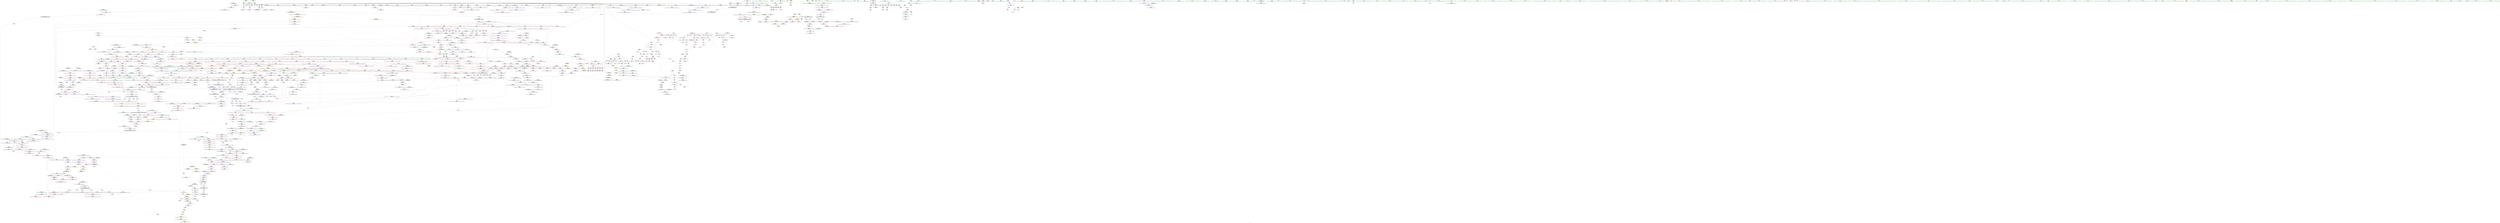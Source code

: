 digraph "SVFG" {
	label="SVFG";

	Node0x558e524ce820 [shape=record,color=grey,label="{NodeID: 0\nNullPtr|{|<s43>110}}"];
	Node0x558e524ce820 -> Node0x558e5254c790[style=solid];
	Node0x558e524ce820 -> Node0x558e5254c890[style=solid];
	Node0x558e524ce820 -> Node0x558e5254c960[style=solid];
	Node0x558e524ce820 -> Node0x558e5254ca30[style=solid];
	Node0x558e524ce820 -> Node0x558e5254cb00[style=solid];
	Node0x558e524ce820 -> Node0x558e5254cbd0[style=solid];
	Node0x558e524ce820 -> Node0x558e5254cca0[style=solid];
	Node0x558e524ce820 -> Node0x558e5254cd70[style=solid];
	Node0x558e524ce820 -> Node0x558e5254ce40[style=solid];
	Node0x558e524ce820 -> Node0x558e5254cf10[style=solid];
	Node0x558e524ce820 -> Node0x558e5254cfe0[style=solid];
	Node0x558e524ce820 -> Node0x558e5254d0b0[style=solid];
	Node0x558e524ce820 -> Node0x558e5254d180[style=solid];
	Node0x558e524ce820 -> Node0x558e5254d250[style=solid];
	Node0x558e524ce820 -> Node0x558e5254d320[style=solid];
	Node0x558e524ce820 -> Node0x558e5254d3f0[style=solid];
	Node0x558e524ce820 -> Node0x558e5254d4c0[style=solid];
	Node0x558e524ce820 -> Node0x558e5254d590[style=solid];
	Node0x558e524ce820 -> Node0x558e5254d660[style=solid];
	Node0x558e524ce820 -> Node0x558e5254d730[style=solid];
	Node0x558e524ce820 -> Node0x558e5254d800[style=solid];
	Node0x558e524ce820 -> Node0x558e5254d8d0[style=solid];
	Node0x558e524ce820 -> Node0x558e5254d9a0[style=solid];
	Node0x558e524ce820 -> Node0x558e5254da70[style=solid];
	Node0x558e524ce820 -> Node0x558e5254db40[style=solid];
	Node0x558e524ce820 -> Node0x558e5254dc10[style=solid];
	Node0x558e524ce820 -> Node0x558e5254dce0[style=solid];
	Node0x558e524ce820 -> Node0x558e5254ddb0[style=solid];
	Node0x558e524ce820 -> Node0x558e5254de80[style=solid];
	Node0x558e524ce820 -> Node0x558e5254df50[style=solid];
	Node0x558e524ce820 -> Node0x558e5254e020[style=solid];
	Node0x558e524ce820 -> Node0x558e5254e0f0[style=solid];
	Node0x558e524ce820 -> Node0x558e5254e1c0[style=solid];
	Node0x558e524ce820 -> Node0x558e5254e290[style=solid];
	Node0x558e524ce820 -> Node0x558e5254e360[style=solid];
	Node0x558e524ce820 -> Node0x558e525584c0[style=solid];
	Node0x558e524ce820 -> Node0x558e5257a960[style=solid];
	Node0x558e524ce820 -> Node0x558e5257aa30[style=solid];
	Node0x558e524ce820 -> Node0x558e5257ab00[style=solid];
	Node0x558e524ce820 -> Node0x558e5257d060[style=solid];
	Node0x558e524ce820 -> Node0x558e5256a4e0[style=solid];
	Node0x558e524ce820 -> Node0x558e5256fca0[style=solid];
	Node0x558e524ce820 -> Node0x558e5256fe20[style=solid];
	Node0x558e524ce820:s43 -> Node0x558e5269ab60[style=solid,color=red];
	Node0x558e52552250 [shape=record,color=red,label="{NodeID: 775\n1077\<--1039\n\<--__new_start\n_ZNSt6vectorISt4pairIixESaIS1_EE17_M_realloc_insertIJS1_EEEvN9__gnu_cxx17__normal_iteratorIPS1_S3_EEDpOT_\n}"];
	Node0x558e52552250 -> Node0x558e525622a0[style=solid];
	Node0x558e5256b1a0 [shape=record,color=grey,label="{NodeID: 1550\n759 = Binary(758, 296, )\n|{<s0>44}}"];
	Node0x558e5256b1a0:s0 -> Node0x558e52699d30[style=solid,color=red];
	Node0x558e52548b50 [shape=record,color=black,label="{NodeID: 443\n1502\<--1509\n_ZNK9__gnu_cxx13new_allocatorISt4pairIixEE8max_sizeEv_ret\<--\n_ZNK9__gnu_cxx13new_allocatorISt4pairIixEE8max_sizeEv\n|{<s0>109|<s1>111}}"];
	Node0x558e52548b50:s0 -> Node0x558e52692850[style=solid,color=blue];
	Node0x558e52548b50:s1 -> Node0x558e52692ad0[style=solid,color=blue];
	Node0x558e5253d200 [shape=record,color=green,label="{NodeID: 111\n699\<--700\n_ZN9__gnu_cxx13new_allocatorISt4pairIixEEC2Ev\<--_ZN9__gnu_cxx13new_allocatorISt4pairIixEEC2Ev_field_insensitive\n}"];
	Node0x558e52557c80 [shape=record,color=red,label="{NodeID: 886\n1883\<--1882\ndummyVal\<--offset_0\n_ZSt18uninitialized_copyISt13move_iteratorIPSt4pairIixEES3_ET0_T_S6_S5_\n}"];
	Node0x558e52557c80 -> Node0x558e52580390[style=solid];
	Node0x558e525f2b70 [shape=record,color=black,label="{NodeID: 1661\nMR_40V_3 = PHI(MR_40V_4, MR_40V_2, )\npts\{1566 \}\n|{<s0>32}}"];
	Node0x558e525f2b70:s0 -> Node0x558e5262c740[style=dashed,color=blue];
	Node0x558e5255e750 [shape=record,color=purple,label="{NodeID: 554\n1047\<--1027\ncoerce.dive\<--__position\n_ZNSt6vectorISt4pairIixESaIS1_EE17_M_realloc_insertIJS1_EEEvN9__gnu_cxx17__normal_iteratorIPS1_S3_EEDpOT_\n}"];
	Node0x558e5255e750 -> Node0x558e5257c9e0[style=solid];
	Node0x558e52694c30 [shape=record,color=black,label="{NodeID: 2436\n1353 = PHI(1067, )\n1st arg _ZNSt12_Vector_baseISt4pairIixESaIS1_EE11_M_allocateEm }"];
	Node0x558e52694c30 -> Node0x558e5257e580[style=solid];
	Node0x558e52541130 [shape=record,color=green,label="{NodeID: 222\n1504\<--1505\nthis.addr\<--this.addr_field_insensitive\n_ZNK9__gnu_cxx13new_allocatorISt4pairIixEE8max_sizeEv\n}"];
	Node0x558e52541130 -> Node0x558e52555650[style=solid];
	Node0x558e52541130 -> Node0x558e5257f350[style=solid];
	Node0x558e5257d060 [shape=record,color=blue, style = dotted,label="{NodeID: 997\n1041\<--3\n__new_finish\<--dummyVal\n_ZNSt6vectorISt4pairIixESaIS1_EE17_M_realloc_insertIJS1_EEEvN9__gnu_cxx17__normal_iteratorIPS1_S3_EEDpOT_\n}"];
	Node0x558e5257d060 -> Node0x558e525529a0[style=dashed];
	Node0x558e5257d060 -> Node0x558e52552a70[style=dashed];
	Node0x558e5257d060 -> Node0x558e5257d130[style=dashed];
	Node0x558e52564180 [shape=record,color=red,label="{NodeID: 665\n269\<--164\n\<--sta.addr\n_Z3dfsiii\n|{<s0>17}}"];
	Node0x558e52564180:s0 -> Node0x558e52695ff0[style=solid,color=red];
	Node0x558e5254f330 [shape=record,color=black,label="{NodeID: 333\n235\<--234\nidxprom22\<--\n_Z3dfsiii\n}"];
	Node0x558e52502680 [shape=record,color=green,label="{NodeID: 1\n7\<--1\n__dso_handle\<--dummyObj\nGlob }"];
	Node0x558e52552320 [shape=record,color=red,label="{NodeID: 776\n1092\<--1039\n\<--__new_start\n_ZNSt6vectorISt4pairIixESaIS1_EE17_M_realloc_insertIJS1_EEEvN9__gnu_cxx17__normal_iteratorIPS1_S3_EEDpOT_\n|{<s0>72}}"];
	Node0x558e52552320:s0 -> Node0x558e526975e0[style=solid,color=red];
	Node0x558e5256b320 [shape=record,color=grey,label="{NodeID: 1551\n526 = Binary(525, 198, )\n}"];
	Node0x558e5256b320 -> Node0x558e52579c60[style=solid];
	Node0x558e52548c20 [shape=record,color=black,label="{NodeID: 444\n1535\<--1534\n\<--\n_ZNSt16allocator_traitsISaISt4pairIixEEE8allocateERS2_m\n|{<s0>110}}"];
	Node0x558e52548c20:s0 -> Node0x558e5269a8e0[style=solid,color=red];
	Node0x558e5262c5e0 [shape=record,color=yellow,style=double,label="{NodeID: 2326\n18V_2 = CSCHI(MR_18V_1)\npts\{100001 \}\nCS[]|{<s0>19}}"];
	Node0x558e5262c5e0:s0 -> Node0x558e525f0370[style=dashed,color=blue];
	Node0x558e5253d300 [shape=record,color=green,label="{NodeID: 112\n704\<--705\nthis.addr\<--this.addr_field_insensitive\n_ZN9__gnu_cxx13new_allocatorISt4pairIixEEC2Ev\n}"];
	Node0x558e5253d300 -> Node0x558e525673e0[style=solid];
	Node0x558e5253d300 -> Node0x558e5257aca0[style=solid];
	Node0x558e52557d50 [shape=record,color=red,label="{NodeID: 887\n1886\<--1885\ndummyVal\<--offset_0\n_ZSt18uninitialized_copyISt13move_iteratorIPSt4pairIixEES3_ET0_T_S6_S5_\n}"];
	Node0x558e52557d50 -> Node0x558e52580460[style=solid];
	Node0x558e525f3070 [shape=record,color=black,label="{NodeID: 1662\nMR_16V_2 = PHI(MR_16V_3, MR_16V_1, )\npts\{100000 \}\n|{<s0>32}}"];
	Node0x558e525f3070:s0 -> Node0x558e5262c740[style=dashed,color=blue];
	Node0x558e5255e820 [shape=record,color=purple,label="{NodeID: 555\n1060\<--1037\ncoerce.dive3\<--ref.tmp\n_ZNSt6vectorISt4pairIixESaIS1_EE17_M_realloc_insertIJS1_EEEvN9__gnu_cxx17__normal_iteratorIPS1_S3_EEDpOT_\n}"];
	Node0x558e5255e820 -> Node0x558e5257cd20[style=solid];
	Node0x558e52694d40 [shape=record,color=black,label="{NodeID: 2437\n1233 = PHI(1008, )\n0th arg _ZN9__gnu_cxx13new_allocatorISt4pairIixEE9constructIS2_JS2_EEEvPT_DpOT0_ }"];
	Node0x558e52694d40 -> Node0x558e5257da20[style=solid];
	Node0x558e52541200 [shape=record,color=green,label="{NodeID: 223\n1513\<--1514\nthis.addr\<--this.addr_field_insensitive\n_ZN9__gnu_cxx17__normal_iteratorIPSt4pairIixESt6vectorIS2_SaIS2_EEEC2ERKS3_\n}"];
	Node0x558e52541200 -> Node0x558e52555720[style=solid];
	Node0x558e52541200 -> Node0x558e5257f420[style=solid];
	Node0x558e5257d130 [shape=record,color=blue,label="{NodeID: 998\n1041\<--1095\n__new_finish\<--call11\n_ZNSt6vectorISt4pairIixESaIS1_EE17_M_realloc_insertIJS1_EEEvN9__gnu_cxx17__normal_iteratorIPS1_S3_EEDpOT_\n}"];
	Node0x558e5257d130 -> Node0x558e52552800[style=dashed];
	Node0x558e5257d130 -> Node0x558e5257d200[style=dashed];
	Node0x558e52564250 [shape=record,color=red,label="{NodeID: 666\n224\<--166\n\<--i\n_Z3dfsiii\n}"];
	Node0x558e52564250 -> Node0x558e5254f190[style=solid];
	Node0x558e5254f400 [shape=record,color=black,label="{NodeID: 334\n238\<--237\nconv24\<--\n_Z3dfsiii\n|{<s0>14}}"];
	Node0x558e5254f400:s0 -> Node0x558e526992a0[style=solid,color=red];
	Node0x558e52508ce0 [shape=record,color=green,label="{NodeID: 2\n15\<--1\n\<--dummyObj\nCan only get source location for instruction, argument, global var or function.|{<s0>27}}"];
	Node0x558e52508ce0:s0 -> Node0x558e52695e60[style=solid,color=red];
	Node0x558e525523f0 [shape=record,color=red,label="{NodeID: 777\n1128\<--1039\n\<--__new_start\n_ZNSt6vectorISt4pairIixESaIS1_EE17_M_realloc_insertIJS1_EEEvN9__gnu_cxx17__normal_iteratorIPS1_S3_EEDpOT_\n}"];
	Node0x558e525523f0 -> Node0x558e52562370[style=solid];
	Node0x558e5256b4a0 [shape=record,color=grey,label="{NodeID: 1552\n531 = Binary(530, 198, )\n}"];
	Node0x558e5256b4a0 -> Node0x558e52579d30[style=solid];
	Node0x558e52548cf0 [shape=record,color=black,label="{NodeID: 445\n1525\<--1537\n_ZNSt16allocator_traitsISaISt4pairIixEEE8allocateERS2_m_ret\<--call\n_ZNSt16allocator_traitsISaISt4pairIixEEE8allocateERS2_m\n|{<s0>102}}"];
	Node0x558e52548cf0:s0 -> Node0x558e52692490[style=solid,color=blue];
	Node0x558e5262c740 [shape=record,color=yellow,style=double,label="{NodeID: 2327\n106V_2 = CSCHI(MR_106V_1)\npts\{1566 100000 100001 100002 \}\nCS[]|{<s0>22|<s1>22|<s2>22|<s3>22|<s4>24|<s5>24|<s6>24|<s7>24}}"];
	Node0x558e5262c740:s0 -> Node0x558e5262b900[style=dashed,color=blue];
	Node0x558e5262c740:s1 -> Node0x558e5262ba60[style=dashed,color=blue];
	Node0x558e5262c740:s2 -> Node0x558e5262bb40[style=dashed,color=blue];
	Node0x558e5262c740:s3 -> Node0x558e5262bc20[style=dashed,color=blue];
	Node0x558e5262c740:s4 -> Node0x558e525f5870[style=dashed,color=blue];
	Node0x558e5262c740:s5 -> Node0x558e525f5d70[style=dashed,color=blue];
	Node0x558e5262c740:s6 -> Node0x558e525f6270[style=dashed,color=blue];
	Node0x558e5262c740:s7 -> Node0x558e525f6770[style=dashed,color=blue];
	Node0x558e5253d3d0 [shape=record,color=green,label="{NodeID: 113\n713\<--714\n__first.addr\<--__first.addr_field_insensitive\n_ZSt8_DestroyIPSt4pairIixES1_EvT_S3_RSaIT0_E\n}"];
	Node0x558e5253d3d0 -> Node0x558e525674b0[style=solid];
	Node0x558e5253d3d0 -> Node0x558e5257ad70[style=solid];
	Node0x558e52557e20 [shape=record,color=red,label="{NodeID: 888\n1889\<--1888\ndummyVal\<--offset_0\n_ZSt10_ConstructISt4pairIixEJS1_EEvPT_DpOT0_\n}"];
	Node0x558e52557e20 -> Node0x558e52580fc0[style=solid];
	Node0x558e525f3570 [shape=record,color=black,label="{NodeID: 1663\nMR_18V_3 = PHI(MR_18V_4, MR_18V_2, )\npts\{100001 \}\n|{<s0>32}}"];
	Node0x558e525f3570:s0 -> Node0x558e5262c740[style=dashed,color=blue];
	Node0x558e5255e8f0 [shape=record,color=purple,label="{NodeID: 556\n1075\<--1074\n_M_impl\<--\n_ZNSt6vectorISt4pairIixESaIS1_EE17_M_realloc_insertIJS1_EEEvN9__gnu_cxx17__normal_iteratorIPS1_S3_EEDpOT_\n}"];
	Node0x558e5255e8f0 -> Node0x558e52547490[style=solid];
	Node0x558e52694e50 [shape=record,color=black,label="{NodeID: 2438\n1234 = PHI(1009, )\n1st arg _ZN9__gnu_cxx13new_allocatorISt4pairIixEE9constructIS2_JS2_EEEvPT_DpOT0_ }"];
	Node0x558e52694e50 -> Node0x558e5257daf0[style=solid];
	Node0x558e525412d0 [shape=record,color=green,label="{NodeID: 224\n1515\<--1516\n__i.addr\<--__i.addr_field_insensitive\n_ZN9__gnu_cxx17__normal_iteratorIPSt4pairIixESt6vectorIS2_SaIS2_EEEC2ERKS3_\n}"];
	Node0x558e525412d0 -> Node0x558e525557f0[style=solid];
	Node0x558e525412d0 -> Node0x558e5257f4f0[style=solid];
	Node0x558e5257d200 [shape=record,color=blue,label="{NodeID: 999\n1041\<--1100\n__new_finish\<--incdec.ptr\n_ZNSt6vectorISt4pairIixESaIS1_EE17_M_realloc_insertIJS1_EEEvN9__gnu_cxx17__normal_iteratorIPS1_S3_EEDpOT_\n}"];
	Node0x558e5257d200 -> Node0x558e525528d0[style=dashed];
	Node0x558e5257d200 -> Node0x558e525529a0[style=dashed];
	Node0x558e5257d200 -> Node0x558e52552a70[style=dashed];
	Node0x558e5257d200 -> Node0x558e5257d2d0[style=dashed];
	Node0x558e52564320 [shape=record,color=red,label="{NodeID: 667\n237\<--166\n\<--i\n_Z3dfsiii\n}"];
	Node0x558e52564320 -> Node0x558e5254f400[style=solid];
	Node0x558e5254f4d0 [shape=record,color=black,label="{NodeID: 335\n246\<--245\nidxprom26\<--\n_Z3dfsiii\n}"];
	Node0x558e52534fb0 [shape=record,color=green,label="{NodeID: 3\n24\<--1\n.str\<--dummyObj\nGlob }"];
	Node0x558e525524c0 [shape=record,color=red,label="{NodeID: 778\n1143\<--1039\n\<--__new_start\n_ZNSt6vectorISt4pairIixESaIS1_EE17_M_realloc_insertIJS1_EEEvN9__gnu_cxx17__normal_iteratorIPS1_S3_EEDpOT_\n|{<s0>80}}"];
	Node0x558e525524c0:s0 -> Node0x558e52695530[style=solid,color=red];
	Node0x558e5256b620 [shape=record,color=grey,label="{NodeID: 1553\n462 = Binary(457, 461, )\n}"];
	Node0x558e5256b620 -> Node0x558e5256b920[style=solid];
	Node0x558e52548dc0 [shape=record,color=black,label="{NodeID: 446\n1569\<--1565\n\<--call2\n_ZN9__gnu_cxx13new_allocatorISt4pairIixEE8allocateEmPKv\n}"];
	Node0x558e52548dc0 -> Node0x558e52548e90[style=solid];
	Node0x558e5262c8d0 [shape=record,color=yellow,style=double,label="{NodeID: 2328\n116V_2 = CSCHI(MR_116V_1)\npts\{5780000 5780001 \}\nCS[]}"];
	Node0x558e52541750 [shape=record,color=green,label="{NodeID: 114\n715\<--716\n__last.addr\<--__last.addr_field_insensitive\n_ZSt8_DestroyIPSt4pairIixES1_EvT_S3_RSaIT0_E\n}"];
	Node0x558e52541750 -> Node0x558e52567580[style=solid];
	Node0x558e52541750 -> Node0x558e5257ae40[style=solid];
	Node0x558e52557ef0 [shape=record,color=red,label="{NodeID: 889\n1892\<--1891\ndummyVal\<--offset_1\n_ZSt10_ConstructISt4pairIixEJS1_EEvPT_DpOT0_\n}"];
	Node0x558e52557ef0 -> Node0x558e52581090[style=solid];
	Node0x558e525f3a70 [shape=record,color=black,label="{NodeID: 1664\nMR_20V_2 = PHI(MR_20V_3, MR_20V_1, )\npts\{100002 \}\n|{<s0>32}}"];
	Node0x558e525f3a70:s0 -> Node0x558e5262c740[style=dashed,color=blue];
	Node0x558e5255e9c0 [shape=record,color=purple,label="{NodeID: 557\n1085\<--1084\n_M_impl7\<--\n_ZNSt6vectorISt4pairIixESaIS1_EE17_M_realloc_insertIJS1_EEEvN9__gnu_cxx17__normal_iteratorIPS1_S3_EEDpOT_\n}"];
	Node0x558e52694f60 [shape=record,color=black,label="{NodeID: 2439\n1235 = PHI(1011, )\n2nd arg _ZN9__gnu_cxx13new_allocatorISt4pairIixEE9constructIS2_JS2_EEEvPT_DpOT0_ }"];
	Node0x558e52694f60 -> Node0x558e5257dbc0[style=solid];
	Node0x558e525413a0 [shape=record,color=green,label="{NodeID: 225\n1528\<--1529\n__a.addr\<--__a.addr_field_insensitive\n_ZNSt16allocator_traitsISaISt4pairIixEEE8allocateERS2_m\n}"];
	Node0x558e525413a0 -> Node0x558e52555990[style=solid];
	Node0x558e525413a0 -> Node0x558e5257f690[style=solid];
	Node0x558e5257d2d0 [shape=record,color=blue,label="{NodeID: 1000\n1041\<--1111\n__new_finish\<--call16\n_ZNSt6vectorISt4pairIixESaIS1_EE17_M_realloc_insertIJS1_EEEvN9__gnu_cxx17__normal_iteratorIPS1_S3_EEDpOT_\n}"];
	Node0x558e5257d2d0 -> Node0x558e52552b40[style=dashed];
	Node0x558e525643f0 [shape=record,color=red,label="{NodeID: 668\n248\<--166\n\<--i\n_Z3dfsiii\n}"];
	Node0x558e525643f0 -> Node0x558e5254f5a0[style=solid];
	Node0x558e5254f5a0 [shape=record,color=black,label="{NodeID: 336\n249\<--248\nconv28\<--\n_Z3dfsiii\n|{<s0>15}}"];
	Node0x558e5254f5a0:s0 -> Node0x558e526992a0[style=solid,color=red];
	Node0x558e525352f0 [shape=record,color=green,label="{NodeID: 4\n26\<--1\n.str.2\<--dummyObj\nGlob }"];
	Node0x558e52552590 [shape=record,color=red,label="{NodeID: 779\n1150\<--1039\n\<--__new_start\n_ZNSt6vectorISt4pairIixESaIS1_EE17_M_realloc_insertIJS1_EEEvN9__gnu_cxx17__normal_iteratorIPS1_S3_EEDpOT_\n|{<s0>81}}"];
	Node0x558e52552590:s0 -> Node0x558e52699b70[style=solid,color=red];
	Node0x558e5256b7a0 [shape=record,color=grey,label="{NodeID: 1554\n465 = Binary(463, 464, )\n}"];
	Node0x558e5256b7a0 -> Node0x558e525506b0[style=solid];
	Node0x558e52548e90 [shape=record,color=black,label="{NodeID: 447\n1541\<--1569\n_ZN9__gnu_cxx13new_allocatorISt4pairIixEE8allocateEmPKv_ret\<--\n_ZN9__gnu_cxx13new_allocatorISt4pairIixEE8allocateEmPKv\n|{<s0>110}}"];
	Node0x558e52548e90:s0 -> Node0x558e52692990[style=solid,color=blue];
	Node0x558e5262ca30 [shape=record,color=yellow,style=double,label="{NodeID: 2329\n2V_2 = CSCHI(MR_2V_1)\npts\{100000 100001 100002 \}\nCS[]|{<s0>5}}"];
	Node0x558e5262ca30:s0 -> Node0x558e5262b4e0[style=dashed,color=blue];
	Node0x558e52541820 [shape=record,color=green,label="{NodeID: 115\n717\<--718\n.addr\<--.addr_field_insensitive\n_ZSt8_DestroyIPSt4pairIixES1_EvT_S3_RSaIT0_E\n}"];
	Node0x558e52541820 -> Node0x558e5257af10[style=solid];
	Node0x558e52557fc0 [shape=record,color=blue,label="{NodeID: 890\n14\<--15\nodd\<--\nGlob }"];
	Node0x558e52557fc0 -> Node0x558e525e9a70[style=dashed];
	Node0x558e525f3f70 [shape=record,color=black,label="{NodeID: 1665\nMR_252V_2 = PHI(MR_252V_3, MR_252V_1, )\npts\{9380000 \}\n}"];
	Node0x558e5255ea90 [shape=record,color=purple,label="{NodeID: 558\n1086\<--1084\n_M_start\<--\n_ZNSt6vectorISt4pairIixESaIS1_EE17_M_realloc_insertIJS1_EEEvN9__gnu_cxx17__normal_iteratorIPS1_S3_EEDpOT_\n}"];
	Node0x558e5255ea90 -> Node0x558e52552e80[style=solid];
	Node0x558e52695070 [shape=record,color=black,label="{NodeID: 2440\n1526 = PHI(1365, )\n0th arg _ZNSt16allocator_traitsISaISt4pairIixEEE8allocateERS2_m }"];
	Node0x558e52695070 -> Node0x558e5257f690[style=solid];
	Node0x558e52541470 [shape=record,color=green,label="{NodeID: 226\n1530\<--1531\n__n.addr\<--__n.addr_field_insensitive\n_ZNSt16allocator_traitsISaISt4pairIixEEE8allocateERS2_m\n}"];
	Node0x558e52541470 -> Node0x558e52555a60[style=solid];
	Node0x558e52541470 -> Node0x558e5257f760[style=solid];
	Node0x558e5257d3a0 [shape=record,color=blue,label="{NodeID: 1001\n1043\<--1115\nexn.slot\<--\n_ZNSt6vectorISt4pairIixESaIS1_EE17_M_realloc_insertIJS1_EEEvN9__gnu_cxx17__normal_iteratorIPS1_S3_EEDpOT_\n}"];
	Node0x558e5257d3a0 -> Node0x558e52552c10[style=dashed];
	Node0x558e5257d3a0 -> Node0x558e5257d540[style=dashed];
	Node0x558e525644c0 [shape=record,color=red,label="{NodeID: 669\n273\<--166\n\<--i\n_Z3dfsiii\n}"];
	Node0x558e525644c0 -> Node0x558e5256dea0[style=solid];
	Node0x558e5254f670 [shape=record,color=black,label="{NodeID: 337\n256\<--255\nconv30\<--\n_Z3dfsiii\n}"];
	Node0x558e5254f670 -> Node0x558e5256dd20[style=solid];
	Node0x558e525353b0 [shape=record,color=green,label="{NodeID: 5\n28\<--1\n.str.3\<--dummyObj\nGlob }"];
	Node0x558e52602c30 [shape=record,color=yellow,style=double,label="{NodeID: 1887\n18V_1 = ENCHI(MR_18V_0)\npts\{100001 \}\nFun[_ZNKSt6vectorISt4pairIixESaIS1_EE4sizeEv]}"];
	Node0x558e52602c30 -> Node0x558e52564ce0[style=dashed];
	Node0x558e52552660 [shape=record,color=red,label="{NodeID: 780\n1186\<--1039\n\<--__new_start\n_ZNSt6vectorISt4pairIixESaIS1_EE17_M_realloc_insertIJS1_EEEvN9__gnu_cxx17__normal_iteratorIPS1_S3_EEDpOT_\n}"];
	Node0x558e52552660 -> Node0x558e5257d6e0[style=solid];
	Node0x558e5256b920 [shape=record,color=grey,label="{NodeID: 1555\n467 = Binary(462, 466, )\n}"];
	Node0x558e5256b920 -> Node0x558e5256c9a0[style=solid];
	Node0x558e52548f60 [shape=record,color=black,label="{NodeID: 448\n1598\<--1579\n\<--__first\n_ZSt22__uninitialized_copy_aISt13move_iteratorIPSt4pairIixEES3_S2_ET0_T_S6_S5_RSaIT1_E\n}"];
	Node0x558e52548f60 -> Node0x558e52560e50[style=solid];
	Node0x558e5262cb90 [shape=record,color=yellow,style=double,label="{NodeID: 2330\n208V_2 = CSCHI(MR_208V_1)\npts\{16160000 \}\nCS[]}"];
	Node0x558e5262cb90 -> Node0x558e525560e0[style=dashed];
	Node0x558e525418f0 [shape=record,color=green,label="{NodeID: 116\n725\<--726\n_ZSt8_DestroyIPSt4pairIixEEvT_S3_\<--_ZSt8_DestroyIPSt4pairIixEEvT_S3__field_insensitive\n}"];
	Node0x558e525580c0 [shape=record,color=blue,label="{NodeID: 891\n17\<--15\neven\<--\nGlob }"];
	Node0x558e525580c0 -> Node0x558e525e9f70[style=dashed];
	Node0x558e525f4470 [shape=record,color=black,label="{NodeID: 1666\nMR_2V_2 = PHI(MR_2V_3, MR_2V_1, )\npts\{100000 100001 100002 \}\n|{<s0>3}}"];
	Node0x558e525f4470:s0 -> Node0x558e52605760[style=dashed,color=red];
	Node0x558e5255eb60 [shape=record,color=purple,label="{NodeID: 559\n1100\<--1099\nincdec.ptr\<--\n_ZNSt6vectorISt4pairIixESaIS1_EE17_M_realloc_insertIJS1_EEEvN9__gnu_cxx17__normal_iteratorIPS1_S3_EEDpOT_\n}"];
	Node0x558e5255eb60 -> Node0x558e5257d200[style=solid];
	Node0x558e52695180 [shape=record,color=black,label="{NodeID: 2441\n1527 = PHI(1366, )\n1st arg _ZNSt16allocator_traitsISaISt4pairIixEEE8allocateERS2_m }"];
	Node0x558e52695180 -> Node0x558e5257f760[style=solid];
	Node0x558e52541540 [shape=record,color=green,label="{NodeID: 227\n1538\<--1539\n_ZN9__gnu_cxx13new_allocatorISt4pairIixEE8allocateEmPKv\<--_ZN9__gnu_cxx13new_allocatorISt4pairIixEE8allocateEmPKv_field_insensitive\n}"];
	Node0x558e5257d470 [shape=record,color=blue,label="{NodeID: 1002\n1045\<--1117\nehselector.slot\<--\n_ZNSt6vectorISt4pairIixESaIS1_EE17_M_realloc_insertIJS1_EEEvN9__gnu_cxx17__normal_iteratorIPS1_S3_EEDpOT_\n}"];
	Node0x558e5257d470 -> Node0x558e5257d610[style=dashed];
	Node0x558e52564590 [shape=record,color=red,label="{NodeID: 670\n261\<--168\n\<--v\n_Z3dfsiii\n|{<s0>16}}"];
	Node0x558e52564590:s0 -> Node0x558e52695cd0[style=solid,color=red];
	Node0x558e5254f740 [shape=record,color=black,label="{NodeID: 338\n284\<--283\n\<--this1\n_ZNKSt6vectorISt4pairIixESaIS1_EE4sizeEv\n}"];
	Node0x558e5254f740 -> Node0x558e5255c390[style=solid];
	Node0x558e5254f740 -> Node0x558e5255c460[style=solid];
	Node0x558e52535470 [shape=record,color=green,label="{NodeID: 6\n30\<--1\n.str.4\<--dummyObj\nGlob }"];
	Node0x558e52602d40 [shape=record,color=yellow,style=double,label="{NodeID: 1888\n16V_1 = ENCHI(MR_16V_0)\npts\{100000 \}\nFun[_ZNKSt6vectorISt4pairIixESaIS1_EE4sizeEv]}"];
	Node0x558e52602d40 -> Node0x558e52564db0[style=dashed];
	Node0x558e52552730 [shape=record,color=red,label="{NodeID: 781\n1196\<--1039\n\<--__new_start\n_ZNSt6vectorISt4pairIixESaIS1_EE17_M_realloc_insertIJS1_EEEvN9__gnu_cxx17__normal_iteratorIPS1_S3_EEDpOT_\n}"];
	Node0x558e52552730 -> Node0x558e52562440[style=solid];
	Node0x558e5256baa0 [shape=record,color=grey,label="{NodeID: 1556\n478 = Binary(477, 198, )\n}"];
	Node0x558e5256baa0 -> Node0x558e52550920[style=solid];
	Node0x558e52549030 [shape=record,color=black,label="{NodeID: 449\n1602\<--1581\n\<--__last\n_ZSt22__uninitialized_copy_aISt13move_iteratorIPSt4pairIixEES3_S2_ET0_T_S6_S5_RSaIT1_E\n}"];
	Node0x558e52549030 -> Node0x558e52560ff0[style=solid];
	Node0x558e5262ccf0 [shape=record,color=yellow,style=double,label="{NodeID: 2331\n40V_2 = CSCHI(MR_40V_1)\npts\{1566 \}\nCS[]|{<s0>116}}"];
	Node0x558e5262ccf0:s0 -> Node0x558e5262deb0[style=dashed,color=blue];
	Node0x558e525419f0 [shape=record,color=green,label="{NodeID: 117\n730\<--731\nthis.addr\<--this.addr_field_insensitive\n_ZNSt12_Vector_baseISt4pairIixESaIS1_EE19_M_get_Tp_allocatorEv\n}"];
	Node0x558e525419f0 -> Node0x558e52567650[style=solid];
	Node0x558e525419f0 -> Node0x558e5257afe0[style=solid];
	Node0x558e525581c0 [shape=record,color=blue,label="{NodeID: 892\n19\<--15\nall\<--\nGlob }"];
	Node0x558e525581c0 -> Node0x558e525ea470[style=dashed];
	Node0x558e5255ec30 [shape=record,color=purple,label="{NodeID: 560\n1105\<--1104\n_M_impl13\<--\n_ZNSt6vectorISt4pairIixESaIS1_EE17_M_realloc_insertIJS1_EEEvN9__gnu_cxx17__normal_iteratorIPS1_S3_EEDpOT_\n}"];
	Node0x558e52695290 [shape=record,color=black,label="{NodeID: 2442\n1503 = PHI(1488, 1554, )\n0th arg _ZNK9__gnu_cxx13new_allocatorISt4pairIixEE8max_sizeEv }"];
	Node0x558e52695290 -> Node0x558e5257f350[style=solid];
	Node0x558e52541640 [shape=record,color=green,label="{NodeID: 228\n1545\<--1546\nthis.addr\<--this.addr_field_insensitive\n_ZN9__gnu_cxx13new_allocatorISt4pairIixEE8allocateEmPKv\n}"];
	Node0x558e52541640 -> Node0x558e52555b30[style=solid];
	Node0x558e52541640 -> Node0x558e5257f830[style=solid];
	Node0x558e5257d540 [shape=record,color=blue,label="{NodeID: 1003\n1043\<--1136\nexn.slot\<--\n_ZNSt6vectorISt4pairIixESaIS1_EE17_M_realloc_insertIJS1_EEEvN9__gnu_cxx17__normal_iteratorIPS1_S3_EEDpOT_\n}"];
	Node0x558e5257d540 -> Node0x558e52552ce0[style=dashed];
	Node0x558e52607000 [shape=record,color=yellow,style=double,label="{NodeID: 1778\n40V_1 = ENCHI(MR_40V_0)\npts\{1566 \}\nFun[_Z3dfsiii]|{|<s2>16|<s3>17}}"];
	Node0x558e52607000 -> Node0x558e52564a70[style=dashed];
	Node0x558e52607000 -> Node0x558e52564b40[style=dashed];
	Node0x558e52607000:s2 -> Node0x558e52607000[style=dashed,color=red];
	Node0x558e52607000:s3 -> Node0x558e52607000[style=dashed,color=red];
	Node0x558e52564660 [shape=record,color=red,label="{NodeID: 671\n267\<--168\n\<--v\n_Z3dfsiii\n|{<s0>17}}"];
	Node0x558e52564660:s0 -> Node0x558e52695cd0[style=solid,color=red];
	Node0x558e5254f810 [shape=record,color=black,label="{NodeID: 339\n288\<--283\n\<--this1\n_ZNKSt6vectorISt4pairIixESaIS1_EE4sizeEv\n}"];
	Node0x558e5254f810 -> Node0x558e5255c530[style=solid];
	Node0x558e5254f810 -> Node0x558e5255c600[style=solid];
	Node0x558e525358d0 [shape=record,color=green,label="{NodeID: 7\n32\<--1\n.str.5\<--dummyObj\nGlob }"];
	Node0x558e52552800 [shape=record,color=red,label="{NodeID: 782\n1099\<--1041\n\<--__new_finish\n_ZNSt6vectorISt4pairIixESaIS1_EE17_M_realloc_insertIJS1_EEEvN9__gnu_cxx17__normal_iteratorIPS1_S3_EEDpOT_\n}"];
	Node0x558e52552800 -> Node0x558e5255eb60[style=solid];
	Node0x558e5256bc20 [shape=record,color=grey,label="{NodeID: 1557\n480 = Binary(457, 479, )\n}"];
	Node0x558e5256bc20 -> Node0x558e5256d120[style=solid];
	Node0x558e52549100 [shape=record,color=black,label="{NodeID: 450\n1597\<--1587\n\<--agg.tmp\n_ZSt22__uninitialized_copy_aISt13move_iteratorIPSt4pairIixEES3_S2_ET0_T_S6_S5_RSaIT1_E\n}"];
	Node0x558e52549100 -> Node0x558e52560d80[style=solid];
	Node0x558e52541ac0 [shape=record,color=green,label="{NodeID: 118\n739\<--740\nthis.addr\<--this.addr_field_insensitive\n_ZNSt12_Vector_baseISt4pairIixESaIS1_EED2Ev\n}"];
	Node0x558e52541ac0 -> Node0x558e52567720[style=solid];
	Node0x558e52541ac0 -> Node0x558e5257b0b0[style=solid];
	Node0x558e525582c0 [shape=record,color=blue,label="{NodeID: 893\n1866\<--35\nllvm.global_ctors_0\<--\nGlob }"];
	Node0x558e5255ed00 [shape=record,color=purple,label="{NodeID: 561\n1106\<--1104\n_M_finish\<--\n_ZNSt6vectorISt4pairIixESaIS1_EE17_M_realloc_insertIJS1_EEEvN9__gnu_cxx17__normal_iteratorIPS1_S3_EEDpOT_\n}"];
	Node0x558e5255ed00 -> Node0x558e525530f0[style=solid];
	Node0x558e526953e0 [shape=record,color=black,label="{NodeID: 2443\n608 = PHI(585, 637, )\n0th arg _ZSt7forwardIRiEOT_RNSt16remove_referenceIS1_E4typeE }"];
	Node0x558e526953e0 -> Node0x558e5257a210[style=solid];
	Node0x558e52549b80 [shape=record,color=green,label="{NodeID: 229\n1547\<--1548\n__n.addr\<--__n.addr_field_insensitive\n_ZN9__gnu_cxx13new_allocatorISt4pairIixEE8allocateEmPKv\n}"];
	Node0x558e52549b80 -> Node0x558e52555c00[style=solid];
	Node0x558e52549b80 -> Node0x558e52555cd0[style=solid];
	Node0x558e52549b80 -> Node0x558e5257f900[style=solid];
	Node0x558e5257d610 [shape=record,color=blue,label="{NodeID: 1004\n1045\<--1138\nehselector.slot\<--\n_ZNSt6vectorISt4pairIixESaIS1_EE17_M_realloc_insertIJS1_EEEvN9__gnu_cxx17__normal_iteratorIPS1_S3_EEDpOT_\n}"];
	Node0x558e5257d610 -> Node0x558e52552db0[style=dashed];
	Node0x558e526070e0 [shape=record,color=yellow,style=double,label="{NodeID: 1779\n16V_1 = ENCHI(MR_16V_0)\npts\{100000 \}\nFun[_Z3dfsiii]|{<s0>13|<s1>14|<s2>15|<s3>16|<s4>17}}"];
	Node0x558e526070e0:s0 -> Node0x558e52602d40[style=dashed,color=red];
	Node0x558e526070e0:s1 -> Node0x558e5260dc30[style=dashed,color=red];
	Node0x558e526070e0:s2 -> Node0x558e5260dc30[style=dashed,color=red];
	Node0x558e526070e0:s3 -> Node0x558e526070e0[style=dashed,color=red];
	Node0x558e526070e0:s4 -> Node0x558e526070e0[style=dashed,color=red];
	Node0x558e52564730 [shape=record,color=red,label="{NodeID: 672\n254\<--170\n\<--c\n_Z3dfsiii\n}"];
	Node0x558e52564730 -> Node0x558e5256dd20[style=solid];
	Node0x558e5254f8e0 [shape=record,color=black,label="{NodeID: 340\n292\<--287\nsub.ptr.lhs.cast\<--\n_ZNKSt6vectorISt4pairIixESaIS1_EE4sizeEv\n}"];
	Node0x558e5254f8e0 -> Node0x558e5256bf20[style=solid];
	Node0x558e52535990 [shape=record,color=green,label="{NodeID: 8\n35\<--1\n\<--dummyObj\nCan only get source location for instruction, argument, global var or function.}"];
	Node0x558e525528d0 [shape=record,color=red,label="{NodeID: 783\n1108\<--1041\n\<--__new_finish\n_ZNSt6vectorISt4pairIixESaIS1_EE17_M_realloc_insertIJS1_EEEvN9__gnu_cxx17__normal_iteratorIPS1_S3_EEDpOT_\n|{<s0>75}}"];
	Node0x558e525528d0:s0 -> Node0x558e526975e0[style=solid,color=red];
	Node0x558e5256bda0 [shape=record,color=grey,label="{NodeID: 1558\n295 = Binary(294, 296, )\n}"];
	Node0x558e5256bda0 -> Node0x558e5254fa80[style=solid];
	Node0x558e525491d0 [shape=record,color=black,label="{NodeID: 451\n1601\<--1589\n\<--agg.tmp2\n_ZSt22__uninitialized_copy_aISt13move_iteratorIPSt4pairIixEES3_S2_ET0_T_S6_S5_RSaIT1_E\n}"];
	Node0x558e525491d0 -> Node0x558e52560f20[style=solid];
	Node0x558e52541b90 [shape=record,color=green,label="{NodeID: 119\n741\<--742\nexn.slot\<--exn.slot_field_insensitive\n_ZNSt12_Vector_baseISt4pairIixESaIS1_EED2Ev\n}"];
	Node0x558e52541b90 -> Node0x558e525677f0[style=solid];
	Node0x558e52541b90 -> Node0x558e5257b180[style=solid];
	Node0x558e525583c0 [shape=record,color=blue,label="{NodeID: 894\n1867\<--36\nllvm.global_ctors_1\<--_GLOBAL__sub_I_Nnept_3_0.cpp\nGlob }"];
	Node0x558e5255edd0 [shape=record,color=purple,label="{NodeID: 562\n1126\<--1125\n_M_impl17\<--\n_ZNSt6vectorISt4pairIixESaIS1_EE17_M_realloc_insertIJS1_EEEvN9__gnu_cxx17__normal_iteratorIPS1_S3_EEDpOT_\n}"];
	Node0x558e5255edd0 -> Node0x558e52547560[style=solid];
	Node0x558e52695530 [shape=record,color=black,label="{NodeID: 2444\n710 = PHI(126, 912, 1143, 1160, )\n0th arg _ZSt8_DestroyIPSt4pairIixES1_EvT_S3_RSaIT0_E }"];
	Node0x558e52695530 -> Node0x558e5257ad70[style=solid];
	Node0x558e52549c50 [shape=record,color=green,label="{NodeID: 230\n1549\<--1550\n.addr\<--.addr_field_insensitive\n_ZN9__gnu_cxx13new_allocatorISt4pairIixEE8allocateEmPKv\n}"];
	Node0x558e52549c50 -> Node0x558e5257f9d0[style=solid];
	Node0x558e5257d6e0 [shape=record,color=blue,label="{NodeID: 1005\n1189\<--1186\n_M_start36\<--\n_ZNSt6vectorISt4pairIixESaIS1_EE17_M_realloc_insertIJS1_EEEvN9__gnu_cxx17__normal_iteratorIPS1_S3_EEDpOT_\n|{<s0>61}}"];
	Node0x558e5257d6e0:s0 -> Node0x558e525f3070[style=dashed,color=blue];
	Node0x558e526071c0 [shape=record,color=yellow,style=double,label="{NodeID: 1780\n18V_1 = ENCHI(MR_18V_0)\npts\{100001 \}\nFun[_Z3dfsiii]|{<s0>13|<s1>16|<s2>17}}"];
	Node0x558e526071c0:s0 -> Node0x558e52602c30[style=dashed,color=red];
	Node0x558e526071c0:s1 -> Node0x558e526071c0[style=dashed,color=red];
	Node0x558e526071c0:s2 -> Node0x558e526071c0[style=dashed,color=red];
	Node0x558e52564800 [shape=record,color=red,label="{NodeID: 673\n181\<--180\n\<--arrayidx2\n_Z3dfsiii\n}"];
	Node0x558e52564800 -> Node0x558e5254ed80[style=solid];
	Node0x558e5254f9b0 [shape=record,color=black,label="{NodeID: 341\n293\<--291\nsub.ptr.rhs.cast\<--\n_ZNKSt6vectorISt4pairIixESaIS1_EE4sizeEv\n}"];
	Node0x558e5254f9b0 -> Node0x558e5256bf20[style=solid];
	Node0x558e52535a90 [shape=record,color=green,label="{NodeID: 9\n192\<--1\n\<--dummyObj\nCan only get source location for instruction, argument, global var or function.}"];
	Node0x558e525529a0 [shape=record,color=red,label="{NodeID: 784\n1122\<--1041\n\<--__new_finish\n_ZNSt6vectorISt4pairIixESaIS1_EE17_M_realloc_insertIJS1_EEEvN9__gnu_cxx17__normal_iteratorIPS1_S3_EEDpOT_\n}"];
	Node0x558e525529a0 -> Node0x558e5256fe20[style=solid];
	Node0x558e5256bf20 [shape=record,color=grey,label="{NodeID: 1559\n294 = Binary(292, 293, )\n}"];
	Node0x558e5256bf20 -> Node0x558e5256bda0[style=solid];
	Node0x558e525492a0 [shape=record,color=black,label="{NodeID: 452\n1574\<--1609\n_ZSt22__uninitialized_copy_aISt13move_iteratorIPSt4pairIixEES3_S2_ET0_T_S6_S5_RSaIT1_E_ret\<--call\n_ZSt22__uninitialized_copy_aISt13move_iteratorIPSt4pairIixEES3_S2_ET0_T_S6_S5_RSaIT1_E\n|{<s0>105}}"];
	Node0x558e525492a0:s0 -> Node0x558e5268e850[style=solid,color=blue];
	Node0x558e5262d110 [shape=record,color=yellow,style=double,label="{NodeID: 2334\n40V_2 = CSCHI(MR_40V_1)\npts\{1566 \}\nCS[]|{<s0>72}}"];
	Node0x558e5262d110:s0 -> Node0x558e52611880[style=dashed,color=red];
	Node0x558e52541c60 [shape=record,color=green,label="{NodeID: 120\n743\<--744\nehselector.slot\<--ehselector.slot_field_insensitive\n_ZNSt12_Vector_baseISt4pairIixESaIS1_EED2Ev\n}"];
	Node0x558e52541c60 -> Node0x558e5257b250[style=solid];
	Node0x558e525584c0 [shape=record,color=blue, style = dotted,label="{NodeID: 895\n1868\<--3\nllvm.global_ctors_2\<--dummyVal\nGlob }"];
	Node0x558e525f5870 [shape=record,color=black,label="{NodeID: 1670\nMR_40V_3 = PHI(MR_40V_5, MR_40V_2, )\npts\{1566 \}\n|{|<s1>22|<s2>27}}"];
	Node0x558e525f5870 -> Node0x558e525ec770[style=dashed];
	Node0x558e525f5870:s1 -> Node0x558e52603200[style=dashed,color=red];
	Node0x558e525f5870:s2 -> Node0x558e52607000[style=dashed,color=red];
	Node0x558e5255eea0 [shape=record,color=purple,label="{NodeID: 563\n1158\<--1157\n_M_impl25\<--\n_ZNSt6vectorISt4pairIixESaIS1_EE17_M_realloc_insertIJS1_EEEvN9__gnu_cxx17__normal_iteratorIPS1_S3_EEDpOT_\n}"];
	Node0x558e526957c0 [shape=record,color=black,label="{NodeID: 2445\n711 = PHI(130, 916, 1144, 1164, )\n1st arg _ZSt8_DestroyIPSt4pairIixES1_EvT_S3_RSaIT0_E }"];
	Node0x558e526957c0 -> Node0x558e5257ae40[style=solid];
	Node0x558e52549d20 [shape=record,color=green,label="{NodeID: 231\n1560\<--1561\n_ZSt17__throw_bad_allocv\<--_ZSt17__throw_bad_allocv_field_insensitive\n}"];
	Node0x558e5257d7b0 [shape=record,color=blue,label="{NodeID: 1006\n1194\<--1191\n_M_finish38\<--\n_ZNSt6vectorISt4pairIixESaIS1_EE17_M_realloc_insertIJS1_EEEvN9__gnu_cxx17__normal_iteratorIPS1_S3_EEDpOT_\n|{<s0>61}}"];
	Node0x558e5257d7b0:s0 -> Node0x558e525f3570[style=dashed,color=blue];
	Node0x558e525648d0 [shape=record,color=red,label="{NodeID: 674\n196\<--195\n\<--arrayidx8\n_Z3dfsiii\n}"];
	Node0x558e525648d0 -> Node0x558e5256e920[style=solid];
	Node0x558e5254fa80 [shape=record,color=black,label="{NodeID: 342\n278\<--295\n_ZNKSt6vectorISt4pairIixESaIS1_EE4sizeEv_ret\<--sub.ptr.div\n_ZNKSt6vectorISt4pairIixESaIS1_EE4sizeEv\n|{<s0>13|<s1>91|<s2>93|<s3>94|<s4>96}}"];
	Node0x558e5254fa80:s0 -> Node0x558e5268e400[style=solid,color=blue];
	Node0x558e5254fa80:s1 -> Node0x558e52691950[style=solid,color=blue];
	Node0x558e5254fa80:s2 -> Node0x558e52691a90[style=solid,color=blue];
	Node0x558e5254fa80:s3 -> Node0x558e52691bd0[style=solid,color=blue];
	Node0x558e5254fa80:s4 -> Node0x558e52691e50[style=solid,color=blue];
	Node0x558e52535b90 [shape=record,color=green,label="{NodeID: 10\n198\<--1\n\<--dummyObj\nCan only get source location for instruction, argument, global var or function.}"];
	Node0x558e52552a70 [shape=record,color=red,label="{NodeID: 785\n1144\<--1041\n\<--__new_finish\n_ZNSt6vectorISt4pairIixESaIS1_EE17_M_realloc_insertIJS1_EEEvN9__gnu_cxx17__normal_iteratorIPS1_S3_EEDpOT_\n|{<s0>80}}"];
	Node0x558e52552a70:s0 -> Node0x558e526957c0[style=solid,color=red];
	Node0x558e5256c0a0 [shape=record,color=grey,label="{NodeID: 1560\n1183 = Binary(1181, 1182, )\n}"];
	Node0x558e5256c0a0 -> Node0x558e5256c220[style=solid];
	Node0x558e52549370 [shape=record,color=black,label="{NodeID: 453\n1613\<--1625\n_ZSt32__make_move_if_noexcept_iteratorISt4pairIixESt13move_iteratorIPS1_EET0_PT__ret\<--\n_ZSt32__make_move_if_noexcept_iteratorISt4pairIixESt13move_iteratorIPS1_EET0_PT_\n|{<s0>103|<s1>104}}"];
	Node0x558e52549370:s0 -> Node0x558e526925d0[style=solid,color=blue];
	Node0x558e52549370:s1 -> Node0x558e52692710[style=solid,color=blue];
	Node0x558e52541d30 [shape=record,color=green,label="{NodeID: 121\n761\<--762\n_ZNSt12_Vector_baseISt4pairIixESaIS1_EE13_M_deallocateEPS1_m\<--_ZNSt12_Vector_baseISt4pairIixESaIS1_EE13_M_deallocateEPS1_m_field_insensitive\n}"];
	Node0x558e525585c0 [shape=record,color=blue,label="{NodeID: 896\n81\<--80\nthis.addr\<--this\n_ZNSt6vectorISt4pairIixESaIS1_EEC2Ev\n}"];
	Node0x558e525585c0 -> Node0x558e52563210[style=dashed];
	Node0x558e525f5d70 [shape=record,color=black,label="{NodeID: 1671\nMR_16V_3 = PHI(MR_16V_5, MR_16V_2, )\npts\{100000 \}\n|{|<s1>22|<s2>27}}"];
	Node0x558e525f5d70 -> Node0x558e525ecc70[style=dashed];
	Node0x558e525f5d70:s1 -> Node0x558e52603200[style=dashed,color=red];
	Node0x558e525f5d70:s2 -> Node0x558e526070e0[style=dashed,color=red];
	Node0x558e5255ef70 [shape=record,color=purple,label="{NodeID: 564\n1159\<--1157\n_M_start26\<--\n_ZNSt6vectorISt4pairIixESaIS1_EE17_M_realloc_insertIJS1_EEEvN9__gnu_cxx17__normal_iteratorIPS1_S3_EEDpOT_\n}"];
	Node0x558e5255ef70 -> Node0x558e525531c0[style=solid];
	Node0x558e526959c0 [shape=record,color=black,label="{NodeID: 2446\n712 = PHI(132, 918, 1146, 1166, )\n2nd arg _ZSt8_DestroyIPSt4pairIixES1_EvT_S3_RSaIT0_E }"];
	Node0x558e526959c0 -> Node0x558e5257af10[style=solid];
	Node0x558e52549e20 [shape=record,color=green,label="{NodeID: 232\n1565\<--1566\ncall2\<--call2_field_insensitive\n_ZN9__gnu_cxx13new_allocatorISt4pairIixEE8allocateEmPKv\n}"];
	Node0x558e52549e20 -> Node0x558e52548dc0[style=solid];
	Node0x558e5257d880 [shape=record,color=blue,label="{NodeID: 1007\n1201\<--1198\n_M_end_of_storage41\<--add.ptr39\n_ZNSt6vectorISt4pairIixESaIS1_EE17_M_realloc_insertIJS1_EEEvN9__gnu_cxx17__normal_iteratorIPS1_S3_EEDpOT_\n|{<s0>61}}"];
	Node0x558e5257d880:s0 -> Node0x558e525f3a70[style=dashed,color=blue];
	Node0x558e525649a0 [shape=record,color=red,label="{NodeID: 675\n203\<--202\n\<--arrayidx10\n_Z3dfsiii\n}"];
	Node0x558e525649a0 -> Node0x558e525711a0[style=solid];
	Node0x558e5254fb50 [shape=record,color=black,label="{NodeID: 343\n308\<--307\n\<--this1\n_ZNSt6vectorISt4pairIixESaIS1_EEixEm\n}"];
	Node0x558e5254fb50 -> Node0x558e5255c6d0[style=solid];
	Node0x558e5254fb50 -> Node0x558e5255c7a0[style=solid];
	Node0x558e52517ad0 [shape=record,color=green,label="{NodeID: 11\n205\<--1\n\<--dummyObj\nCan only get source location for instruction, argument, global var or function.}"];
	Node0x558e52603200 [shape=record,color=yellow,style=double,label="{NodeID: 1893\n106V_1 = ENCHI(MR_106V_0)\npts\{1566 100000 100001 100002 \}\nFun[_ZNSt6vectorISt4pairIixESaIS1_EE9push_backEOS1_]|{<s0>32|<s1>32|<s2>32|<s3>32}}"];
	Node0x558e52603200:s0 -> Node0x558e52612fb0[style=dashed,color=red];
	Node0x558e52603200:s1 -> Node0x558e52613090[style=dashed,color=red];
	Node0x558e52603200:s2 -> Node0x558e52613170[style=dashed,color=red];
	Node0x558e52603200:s3 -> Node0x558e52613250[style=dashed,color=red];
	Node0x558e52552b40 [shape=record,color=red,label="{NodeID: 786\n1191\<--1041\n\<--__new_finish\n_ZNSt6vectorISt4pairIixESaIS1_EE17_M_realloc_insertIJS1_EEEvN9__gnu_cxx17__normal_iteratorIPS1_S3_EEDpOT_\n}"];
	Node0x558e52552b40 -> Node0x558e5257d7b0[style=solid];
	Node0x558e5256c220 [shape=record,color=grey,label="{NodeID: 1561\n1184 = Binary(1183, 296, )\n|{<s0>85}}"];
	Node0x558e5256c220:s0 -> Node0x558e52699d30[style=solid,color=red];
	Node0x558e52549440 [shape=record,color=black,label="{NodeID: 454\n1650\<--1631\n\<--__first\n_ZSt18uninitialized_copyISt13move_iteratorIPSt4pairIixEES3_ET0_T_S6_S5_\n}"];
	Node0x558e52549440 -> Node0x558e525615a0[style=solid];
	Node0x558e52541e30 [shape=record,color=green,label="{NodeID: 122\n765\<--766\n_ZNSt12_Vector_baseISt4pairIixESaIS1_EE12_Vector_implD2Ev\<--_ZNSt12_Vector_baseISt4pairIixESaIS1_EE12_Vector_implD2Ev_field_insensitive\n}"];
	Node0x558e52558690 [shape=record,color=blue,label="{NodeID: 897\n98\<--97\n.addr\<--\n__cxx_global_array_dtor\n}"];
	Node0x558e525f6270 [shape=record,color=black,label="{NodeID: 1672\nMR_18V_5 = PHI(MR_18V_7, MR_18V_3, )\npts\{100001 \}\n|{|<s1>22|<s2>27}}"];
	Node0x558e525f6270 -> Node0x558e525ed170[style=dashed];
	Node0x558e525f6270:s1 -> Node0x558e52603200[style=dashed,color=red];
	Node0x558e525f6270:s2 -> Node0x558e526071c0[style=dashed,color=red];
	Node0x558e5255f040 [shape=record,color=purple,label="{NodeID: 565\n1162\<--1161\n_M_impl27\<--\n_ZNSt6vectorISt4pairIixESaIS1_EE17_M_realloc_insertIJS1_EEEvN9__gnu_cxx17__normal_iteratorIPS1_S3_EEDpOT_\n}"];
	Node0x558e52695bc0 [shape=record,color=black,label="{NodeID: 2447\n885 = PHI(836, )\n0th arg _ZNSaISt4pairIixEED2Ev }"];
	Node0x558e52695bc0 -> Node0x558e5257be80[style=solid];
	Node0x558e52549ef0 [shape=record,color=green,label="{NodeID: 233\n1567\<--1568\n_Znwm\<--_Znwm_field_insensitive\n}"];
	Node0x558e5257d950 [shape=record,color=blue,label="{NodeID: 1008\n1219\<--1216\nthis.addr\<--this\n_ZNSt6vectorISt4pairIixESaIS1_EE3endEv\n}"];
	Node0x558e5257d950 -> Node0x558e525535d0[style=dashed];
	Node0x558e52564a70 [shape=record,color=red,label="{NodeID: 676\n243\<--242\n\<--first\n_Z3dfsiii\n}"];
	Node0x558e52564a70 -> Node0x558e52559120[style=solid];
	Node0x558e5254fc20 [shape=record,color=black,label="{NodeID: 344\n298\<--313\n_ZNSt6vectorISt4pairIixESaIS1_EEixEm_ret\<--add.ptr\n_ZNSt6vectorISt4pairIixESaIS1_EEixEm\n|{<s0>14|<s1>15}}"];
	Node0x558e5254fc20:s0 -> Node0x558e5268e5d0[style=solid,color=blue];
	Node0x558e5254fc20:s1 -> Node0x558e5268e710[style=solid,color=blue];
	Node0x558e52517bd0 [shape=record,color=green,label="{NodeID: 12\n259\<--1\n\<--dummyObj\nCan only get source location for instruction, argument, global var or function.}"];
	Node0x558e52603310 [shape=record,color=yellow,style=double,label="{NodeID: 1894\n108V_1 = ENCHI(MR_108V_0)\npts\{3350000 3350001 3370000 3370001 \}\nFun[_ZNSt6vectorISt4pairIixESaIS1_EE9push_backEOS1_]|{<s0>32}}"];
	Node0x558e52603310:s0 -> Node0x558e52613410[style=dashed,color=red];
	Node0x558e52552c10 [shape=record,color=red,label="{NodeID: 787\n1120\<--1043\nexn\<--exn.slot\n_ZNSt6vectorISt4pairIixESaIS1_EE17_M_realloc_insertIJS1_EEEvN9__gnu_cxx17__normal_iteratorIPS1_S3_EEDpOT_\n}"];
	Node0x558e5256c3a0 [shape=record,color=grey,label="{NodeID: 1562\n410 = Binary(409, 198, )\n}"];
	Node0x558e5256c3a0 -> Node0x558e52579550[style=solid];
	Node0x558e52549510 [shape=record,color=black,label="{NodeID: 455\n1653\<--1633\n\<--__last\n_ZSt18uninitialized_copyISt13move_iteratorIPSt4pairIixEES3_ET0_T_S6_S5_\n}"];
	Node0x558e52549510 -> Node0x558e52561740[style=solid];
	Node0x558e52541f30 [shape=record,color=green,label="{NodeID: 123\n782\<--783\n__first.addr\<--__first.addr_field_insensitive\n_ZSt8_DestroyIPSt4pairIixEEvT_S3_\n}"];
	Node0x558e52541f30 -> Node0x558e52567b30[style=solid];
	Node0x558e52541f30 -> Node0x558e5257b320[style=solid];
	Node0x558e52558760 [shape=record,color=blue,label="{NodeID: 898\n115\<--114\nthis.addr\<--this\n_ZNSt6vectorISt4pairIixESaIS1_EED2Ev\n}"];
	Node0x558e52558760 -> Node0x558e525632e0[style=dashed];
	Node0x558e525f6770 [shape=record,color=black,label="{NodeID: 1673\nMR_20V_3 = PHI(MR_20V_5, MR_20V_2, )\npts\{100002 \}\n|{|<s1>22}}"];
	Node0x558e525f6770 -> Node0x558e525ed670[style=dashed];
	Node0x558e525f6770:s1 -> Node0x558e52603200[style=dashed,color=red];
	Node0x558e5255f110 [shape=record,color=purple,label="{NodeID: 566\n1163\<--1161\n_M_finish28\<--\n_ZNSt6vectorISt4pairIixESaIS1_EE17_M_realloc_insertIJS1_EEEvN9__gnu_cxx17__normal_iteratorIPS1_S3_EEDpOT_\n}"];
	Node0x558e5255f110 -> Node0x558e52553290[style=solid];
	Node0x558e52695cd0 [shape=record,color=black,label="{NodeID: 2448\n157 = PHI(261, 267, 453, )\n0th arg _Z3dfsiii }"];
	Node0x558e52695cd0 -> Node0x558e525589d0[style=solid];
	Node0x558e52549ff0 [shape=record,color=green,label="{NodeID: 234\n1579\<--1580\n__first\<--__first_field_insensitive\n_ZSt22__uninitialized_copy_aISt13move_iteratorIPSt4pairIixEES3_S2_ET0_T_S6_S5_RSaIT1_E\n}"];
	Node0x558e52549ff0 -> Node0x558e52548f60[style=solid];
	Node0x558e52549ff0 -> Node0x558e52560a40[style=solid];
	Node0x558e5257da20 [shape=record,color=blue,label="{NodeID: 1009\n1236\<--1233\nthis.addr\<--this\n_ZN9__gnu_cxx13new_allocatorISt4pairIixEE9constructIS2_JS2_EEEvPT_DpOT0_\n}"];
	Node0x558e5257da20 -> Node0x558e52553770[style=dashed];
	Node0x558e52607570 [shape=record,color=yellow,style=double,label="{NodeID: 1784\n402V_1 = ENCHI(MR_402V_0)\npts\{16690000 16710000 \}\nFun[_ZStneIPSt4pairIixEEbRKSt13move_iteratorIT_ES7_]|{<s0>132|<s1>132}}"];
	Node0x558e52607570:s0 -> Node0x558e52604540[style=dashed,color=red];
	Node0x558e52607570:s1 -> Node0x558e52604620[style=dashed,color=red];
	Node0x558e52564b40 [shape=record,color=red,label="{NodeID: 677\n252\<--251\n\<--second\n_Z3dfsiii\n}"];
	Node0x558e52564b40 -> Node0x558e525591f0[style=solid];
	Node0x558e5254fcf0 [shape=record,color=black,label="{NodeID: 345\n386\<--334\n\<--ref.tmp\nmain\n}"];
	Node0x558e5254fcf0 -> Node0x558e5255c870[style=solid];
	Node0x558e5254fcf0 -> Node0x558e5255c940[style=solid];
	Node0x558e52517cd0 [shape=record,color=green,label="{NodeID: 13\n296\<--1\n\<--dummyObj\nCan only get source location for instruction, argument, global var or function.}"];
	Node0x558e52552ce0 [shape=record,color=red,label="{NodeID: 788\n1204\<--1043\nexn42\<--exn.slot\n_ZNSt6vectorISt4pairIixESaIS1_EE17_M_realloc_insertIJS1_EEEvN9__gnu_cxx17__normal_iteratorIPS1_S3_EEDpOT_\n}"];
	Node0x558e5256c520 [shape=record,color=grey,label="{NodeID: 1563\n470 = Binary(457, 469, )\n}"];
	Node0x558e5256c520 -> Node0x558e5256c820[style=solid];
	Node0x558e525495e0 [shape=record,color=black,label="{NodeID: 456\n1649\<--1639\n\<--agg.tmp\n_ZSt18uninitialized_copyISt13move_iteratorIPSt4pairIixEES3_ET0_T_S6_S5_\n}"];
	Node0x558e525495e0 -> Node0x558e525614d0[style=solid];
	Node0x558e52542000 [shape=record,color=green,label="{NodeID: 124\n784\<--785\n__last.addr\<--__last.addr_field_insensitive\n_ZSt8_DestroyIPSt4pairIixEEvT_S3_\n}"];
	Node0x558e52542000 -> Node0x558e52567c00[style=solid];
	Node0x558e52542000 -> Node0x558e5257b3f0[style=solid];
	Node0x558e52558830 [shape=record,color=blue,label="{NodeID: 899\n117\<--144\nexn.slot\<--\n_ZNSt6vectorISt4pairIixESaIS1_EED2Ev\n}"];
	Node0x558e52558830 -> Node0x558e525633b0[style=dashed];
	Node0x558e5255f1e0 [shape=record,color=purple,label="{NodeID: 567\n1170\<--1169\n_M_impl30\<--\n_ZNSt6vectorISt4pairIixESaIS1_EE17_M_realloc_insertIJS1_EEEvN9__gnu_cxx17__normal_iteratorIPS1_S3_EEDpOT_\n}"];
	Node0x558e52695e60 [shape=record,color=black,label="{NodeID: 2449\n158 = PHI(263, 268, 15, )\n1st arg _Z3dfsiii }"];
	Node0x558e52695e60 -> Node0x558e52558aa0[style=solid];
	Node0x558e5254a0c0 [shape=record,color=green,label="{NodeID: 235\n1581\<--1582\n__last\<--__last_field_insensitive\n_ZSt22__uninitialized_copy_aISt13move_iteratorIPSt4pairIixEES3_S2_ET0_T_S6_S5_RSaIT1_E\n}"];
	Node0x558e5254a0c0 -> Node0x558e52549030[style=solid];
	Node0x558e5254a0c0 -> Node0x558e52560b10[style=solid];
	Node0x558e5257daf0 [shape=record,color=blue,label="{NodeID: 1010\n1238\<--1234\n__p.addr\<--__p\n_ZN9__gnu_cxx13new_allocatorISt4pairIixEE9constructIS2_JS2_EEEvPT_DpOT0_\n}"];
	Node0x558e5257daf0 -> Node0x558e52553840[style=dashed];
	Node0x558e52564c10 [shape=record,color=red,label="{NodeID: 678\n283\<--280\nthis1\<--this.addr\n_ZNKSt6vectorISt4pairIixESaIS1_EE4sizeEv\n}"];
	Node0x558e52564c10 -> Node0x558e5254f740[style=solid];
	Node0x558e52564c10 -> Node0x558e5254f810[style=solid];
	Node0x558e5254fdc0 [shape=record,color=black,label="{NodeID: 346\n400\<--336\n\<--ref.tmp12\nmain\n}"];
	Node0x558e5254fdc0 -> Node0x558e5255ca10[style=solid];
	Node0x558e5254fdc0 -> Node0x558e5255cae0[style=solid];
	Node0x558e52517dd0 [shape=record,color=green,label="{NodeID: 14\n353\<--1\n\<--dummyObj\nCan only get source location for instruction, argument, global var or function.}"];
	Node0x558e52610910 [shape=record,color=yellow,style=double,label="{NodeID: 1896\n40V_1 = ENCHI(MR_40V_0)\npts\{1566 \}\nFun[_ZSt22__uninitialized_copy_aISt13move_iteratorIPSt4pairIixEES3_S2_ET0_T_S6_S5_RSaIT1_E]|{<s0>116}}"];
	Node0x558e52610910:s0 -> Node0x558e51ea4530[style=dashed,color=red];
	Node0x558e52552db0 [shape=record,color=red,label="{NodeID: 789\n1205\<--1045\nsel\<--ehselector.slot\n_ZNSt6vectorISt4pairIixESaIS1_EE17_M_realloc_insertIJS1_EEEvN9__gnu_cxx17__normal_iteratorIPS1_S3_EEDpOT_\n}"];
	Node0x558e5256c6a0 [shape=record,color=grey,label="{NodeID: 1564\n473 = Binary(471, 472, )\n}"];
	Node0x558e5256c6a0 -> Node0x558e52550850[style=solid];
	Node0x558e525496b0 [shape=record,color=black,label="{NodeID: 457\n1652\<--1641\n\<--agg.tmp2\n_ZSt18uninitialized_copyISt13move_iteratorIPSt4pairIixEES3_ET0_T_S6_S5_\n}"];
	Node0x558e525496b0 -> Node0x558e52561670[style=solid];
	Node0x558e525420d0 [shape=record,color=green,label="{NodeID: 125\n791\<--792\n_ZNSt12_Destroy_auxILb1EE9__destroyIPSt4pairIixEEEvT_S5_\<--_ZNSt12_Destroy_auxILb1EE9__destroyIPSt4pairIixEEEvT_S5__field_insensitive\n}"];
	Node0x558e52558900 [shape=record,color=blue,label="{NodeID: 900\n119\<--146\nehselector.slot\<--\n_ZNSt6vectorISt4pairIixESaIS1_EED2Ev\n}"];
	Node0x558e5255f2b0 [shape=record,color=purple,label="{NodeID: 568\n1171\<--1169\n_M_start31\<--\n_ZNSt6vectorISt4pairIixESaIS1_EE17_M_realloc_insertIJS1_EEEvN9__gnu_cxx17__normal_iteratorIPS1_S3_EEDpOT_\n}"];
	Node0x558e5255f2b0 -> Node0x558e52553360[style=solid];
	Node0x558e52695ff0 [shape=record,color=black,label="{NodeID: 2450\n159 = PHI(264, 269, 458, )\n2nd arg _Z3dfsiii }"];
	Node0x558e52695ff0 -> Node0x558e52558b70[style=solid];
	Node0x558e5254a190 [shape=record,color=green,label="{NodeID: 236\n1583\<--1584\n__result.addr\<--__result.addr_field_insensitive\n_ZSt22__uninitialized_copy_aISt13move_iteratorIPSt4pairIixEES3_S2_ET0_T_S6_S5_RSaIT1_E\n}"];
	Node0x558e5254a190 -> Node0x558e52555da0[style=solid];
	Node0x558e5254a190 -> Node0x558e5257fc40[style=solid];
	Node0x558e5257dbc0 [shape=record,color=blue,label="{NodeID: 1011\n1240\<--1235\n__args.addr\<--__args\n_ZN9__gnu_cxx13new_allocatorISt4pairIixEE9constructIS2_JS2_EEEvPT_DpOT0_\n}"];
	Node0x558e5257dbc0 -> Node0x558e52553910[style=dashed];
	Node0x558e52607760 [shape=record,color=yellow,style=double,label="{NodeID: 1786\n74V_1 = ENCHI(MR_74V_0)\npts\{333 \}\nFun[_ZNSt4pairIixEC2IRiRxLb1EEEOT_OT0_]}"];
	Node0x558e52607760 -> Node0x558e525670a0[style=dashed];
	Node0x558e52564ce0 [shape=record,color=red,label="{NodeID: 679\n287\<--286\n\<--_M_finish\n_ZNKSt6vectorISt4pairIixESaIS1_EE4sizeEv\n}"];
	Node0x558e52564ce0 -> Node0x558e5254f8e0[style=solid];
	Node0x558e5254fe90 [shape=record,color=black,label="{NodeID: 347\n362\<--361\nidxprom\<--\nmain\n}"];
	Node0x558e52517ed0 [shape=record,color=green,label="{NodeID: 15\n418\<--1\n\<--dummyObj\nCan only get source location for instruction, argument, global var or function.}"];
	Node0x558e52552e80 [shape=record,color=red,label="{NodeID: 790\n1087\<--1086\n\<--_M_start\n_ZNSt6vectorISt4pairIixESaIS1_EE17_M_realloc_insertIJS1_EEEvN9__gnu_cxx17__normal_iteratorIPS1_S3_EEDpOT_\n|{<s0>72}}"];
	Node0x558e52552e80:s0 -> Node0x558e52697340[style=solid,color=red];
	Node0x558e5256c820 [shape=record,color=grey,label="{NodeID: 1565\n475 = Binary(470, 474, )\n}"];
	Node0x558e5256c820 -> Node0x558e5256c9a0[style=solid];
	Node0x558e52549780 [shape=record,color=black,label="{NodeID: 458\n1627\<--1660\n_ZSt18uninitialized_copyISt13move_iteratorIPSt4pairIixEES3_ET0_T_S6_S5__ret\<--call\n_ZSt18uninitialized_copyISt13move_iteratorIPSt4pairIixEES3_ET0_T_S6_S5_\n|{<s0>116}}"];
	Node0x558e52549780:s0 -> Node0x558e52692c10[style=solid,color=blue];
	Node0x558e5262d7d0 [shape=record,color=yellow,style=double,label="{NodeID: 2340\n40V_2 = CSCHI(MR_40V_1)\npts\{1566 \}\nCS[]|{<s0>58|<s1>69}}"];
	Node0x558e5262d7d0:s0 -> Node0x558e525f2b70[style=dashed,color=blue];
	Node0x558e5262d7d0:s1 -> Node0x558e5262d110[style=dashed,color=blue];
	Node0x558e525421d0 [shape=record,color=green,label="{NodeID: 126\n797\<--798\n.addr\<--.addr_field_insensitive\n_ZNSt12_Destroy_auxILb1EE9__destroyIPSt4pairIixEEEvT_S5_\n}"];
	Node0x558e525421d0 -> Node0x558e5257b4c0[style=solid];
	Node0x558e525589d0 [shape=record,color=blue,label="{NodeID: 901\n160\<--157\nu.addr\<--u\n_Z3dfsiii\n}"];
	Node0x558e525589d0 -> Node0x558e52563620[style=dashed];
	Node0x558e525589d0 -> Node0x558e525636f0[style=dashed];
	Node0x558e525589d0 -> Node0x558e525637c0[style=dashed];
	Node0x558e525589d0 -> Node0x558e52563890[style=dashed];
	Node0x558e525589d0 -> Node0x558e52563960[style=dashed];
	Node0x558e525589d0 -> Node0x558e52563a30[style=dashed];
	Node0x558e525589d0 -> Node0x558e52563b00[style=dashed];
	Node0x558e5255f380 [shape=record,color=purple,label="{NodeID: 569\n1174\<--1173\n_M_impl32\<--\n_ZNSt6vectorISt4pairIixESaIS1_EE17_M_realloc_insertIJS1_EEEvN9__gnu_cxx17__normal_iteratorIPS1_S3_EEDpOT_\n}"];
	Node0x558e526961b0 [shape=record,color=black,label="{NodeID: 2451\n1747 = PHI(1668, )\n0th arg _ZStneIPSt4pairIixEEbRKSt13move_iteratorIT_ES7_ }"];
	Node0x558e526961b0 -> Node0x558e52580c80[style=solid];
	Node0x558e5254a260 [shape=record,color=green,label="{NodeID: 237\n1585\<--1586\n.addr\<--.addr_field_insensitive\n_ZSt22__uninitialized_copy_aISt13move_iteratorIPSt4pairIixEES3_S2_ET0_T_S6_S5_RSaIT1_E\n}"];
	Node0x558e5254a260 -> Node0x558e5257fd10[style=solid];
	Node0x558e5257dc90 [shape=record,color=blue, style = dotted,label="{NodeID: 1012\n1869\<--1871\noffset_0\<--dummyVal\n_ZN9__gnu_cxx13new_allocatorISt4pairIixEE9constructIS2_JS2_EEEvPT_DpOT0_\n}"];
	Node0x558e5257dc90 -> Node0x558e52557a10[style=dashed];
	Node0x558e5257dc90 -> Node0x558e5257dd60[style=dashed];
	Node0x558e52564db0 [shape=record,color=red,label="{NodeID: 680\n291\<--290\n\<--_M_start\n_ZNKSt6vectorISt4pairIixESaIS1_EE4sizeEv\n}"];
	Node0x558e52564db0 -> Node0x558e5254f9b0[style=solid];
	Node0x558e5254ff60 [shape=record,color=black,label="{NodeID: 348\n381\<--380\nidxprom7\<--\nmain\n}"];
	Node0x558e52517fd0 [shape=record,color=green,label="{NodeID: 16\n422\<--1\n\<--dummyObj\nCan only get source location for instruction, argument, global var or function.}"];
	Node0x558e52552f50 [shape=record,color=red,label="{NodeID: 791\n1091\<--1088\n\<--call8\n_ZNSt6vectorISt4pairIixESaIS1_EE17_M_realloc_insertIJS1_EEEvN9__gnu_cxx17__normal_iteratorIPS1_S3_EEDpOT_\n|{<s0>72}}"];
	Node0x558e52552f50:s0 -> Node0x558e52697490[style=solid,color=red];
	Node0x558e5256c9a0 [shape=record,color=grey,label="{NodeID: 1566\n476 = Binary(467, 475, )\n}"];
	Node0x558e5256c9a0 -> Node0x558e5256d2a0[style=solid];
	Node0x558e52549850 [shape=record,color=black,label="{NodeID: 459\n1664\<--1722\n_ZNSt20__uninitialized_copyILb0EE13__uninit_copyISt13move_iteratorIPSt4pairIixEES5_EET0_T_S8_S7__ret\<--\n_ZNSt20__uninitialized_copyILb0EE13__uninit_copyISt13move_iteratorIPSt4pairIixEES5_EET0_T_S8_S7_\n|{<s0>120}}"];
	Node0x558e52549850:s0 -> Node0x558e5268f6a0[style=solid,color=blue];
	Node0x558e5262d930 [shape=record,color=yellow,style=double,label="{NodeID: 2341\n40V_3 = CSCHI(MR_40V_2)\npts\{1566 \}\nCS[]|{<s0>75}}"];
	Node0x558e5262d930:s0 -> Node0x558e52611880[style=dashed,color=red];
	Node0x558e525422a0 [shape=record,color=green,label="{NodeID: 127\n799\<--800\n.addr1\<--.addr1_field_insensitive\n_ZNSt12_Destroy_auxILb1EE9__destroyIPSt4pairIixEEEvT_S5_\n}"];
	Node0x558e525422a0 -> Node0x558e5257b590[style=solid];
	Node0x558e52558aa0 [shape=record,color=blue,label="{NodeID: 902\n162\<--158\ntype.addr\<--type\n_Z3dfsiii\n}"];
	Node0x558e52558aa0 -> Node0x558e52563bd0[style=dashed];
	Node0x558e52558aa0 -> Node0x558e52563ca0[style=dashed];
	Node0x558e52558aa0 -> Node0x558e52563d70[style=dashed];
	Node0x558e52558aa0 -> Node0x558e52563e40[style=dashed];
	Node0x558e52558aa0 -> Node0x558e52563f10[style=dashed];
	Node0x558e5255f450 [shape=record,color=purple,label="{NodeID: 570\n1175\<--1173\n_M_end_of_storage\<--\n_ZNSt6vectorISt4pairIixESaIS1_EE17_M_realloc_insertIJS1_EEEvN9__gnu_cxx17__normal_iteratorIPS1_S3_EEDpOT_\n}"];
	Node0x558e5255f450 -> Node0x558e52553430[style=solid];
	Node0x558e526962c0 [shape=record,color=black,label="{NodeID: 2452\n1748 = PHI(1670, )\n1st arg _ZStneIPSt4pairIixEEbRKSt13move_iteratorIT_ES7_ }"];
	Node0x558e526962c0 -> Node0x558e52580d50[style=solid];
	Node0x558e5254a330 [shape=record,color=green,label="{NodeID: 238\n1587\<--1588\nagg.tmp\<--agg.tmp_field_insensitive\n_ZSt22__uninitialized_copy_aISt13move_iteratorIPSt4pairIixEES3_S2_ET0_T_S6_S5_RSaIT1_E\n}"];
	Node0x558e5254a330 -> Node0x558e52549100[style=solid];
	Node0x558e5254a330 -> Node0x558e52560be0[style=solid];
	Node0x558e5257dd60 [shape=record,color=blue, style = dotted,label="{NodeID: 1013\n1872\<--1874\noffset_1\<--dummyVal\n_ZN9__gnu_cxx13new_allocatorISt4pairIixEE9constructIS2_JS2_EEEvPT_DpOT0_\n|{<s0>63}}"];
	Node0x558e5257dd60:s0 -> Node0x558e5262d7d0[style=dashed,color=blue];
	Node0x558e52564e80 [shape=record,color=red,label="{NodeID: 681\n307\<--301\nthis1\<--this.addr\n_ZNSt6vectorISt4pairIixESaIS1_EEixEm\n}"];
	Node0x558e52564e80 -> Node0x558e5254fb50[style=solid];
	Node0x558e52550030 [shape=record,color=black,label="{NodeID: 349\n397\<--396\nidxprom10\<--\nmain\n}"];
	Node0x558e525180d0 [shape=record,color=green,label="{NodeID: 17\n423\<--1\n\<--dummyObj\nCan only get source location for instruction, argument, global var or function.}"];
	Node0x558e52553020 [shape=record,color=red,label="{NodeID: 792\n1103\<--1102\n\<--call12\n_ZNSt6vectorISt4pairIixESaIS1_EE17_M_realloc_insertIJS1_EEEvN9__gnu_cxx17__normal_iteratorIPS1_S3_EEDpOT_\n|{<s0>75}}"];
	Node0x558e52553020:s0 -> Node0x558e52697340[style=solid,color=red];
	Node0x558e5256cb20 [shape=record,color=grey,label="{NodeID: 1567\n499 = Binary(498, 488, )\n}"];
	Node0x558e5256cb20 -> Node0x558e5256cca0[style=solid];
	Node0x558e52549920 [shape=record,color=black,label="{NodeID: 460\n1746\<--1760\n_ZStneIPSt4pairIixEEbRKSt13move_iteratorIT_ES7__ret\<--lnot\n_ZStneIPSt4pairIixEEbRKSt13move_iteratorIT_ES7_\n|{<s0>121}}"];
	Node0x558e52549920:s0 -> Node0x558e5268f950[style=solid,color=blue];
	Node0x558e5262da90 [shape=record,color=yellow,style=double,label="{NodeID: 2342\n40V_4 = CSCHI(MR_40V_3)\npts\{1566 \}\nCS[]|{<s0>61}}"];
	Node0x558e5262da90:s0 -> Node0x558e525f2b70[style=dashed,color=blue];
	Node0x558e52542370 [shape=record,color=green,label="{NodeID: 128\n808\<--809\nthis.addr\<--this.addr_field_insensitive\n_ZNSt12_Vector_baseISt4pairIixESaIS1_EE13_M_deallocateEPS1_m\n}"];
	Node0x558e52542370 -> Node0x558e52567cd0[style=solid];
	Node0x558e52542370 -> Node0x558e5257b660[style=solid];
	Node0x558e52558b70 [shape=record,color=blue,label="{NodeID: 903\n164\<--159\nsta.addr\<--sta\n_Z3dfsiii\n}"];
	Node0x558e52558b70 -> Node0x558e52563fe0[style=dashed];
	Node0x558e52558b70 -> Node0x558e525640b0[style=dashed];
	Node0x558e52558b70 -> Node0x558e52564180[style=dashed];
	Node0x558e525f8070 [shape=record,color=black,label="{NodeID: 1678\nMR_22V_2 = PHI(MR_22V_1, MR_22V_4, )\npts\{16 \}\n|{<s0>16|<s1>17|<s2>27|<s3>27|<s4>27|<s5>27|<s6>27}}"];
	Node0x558e525f8070:s0 -> Node0x558e525e2e70[style=dashed,color=blue];
	Node0x558e525f8070:s1 -> Node0x558e525e2e70[style=dashed,color=blue];
	Node0x558e525f8070:s2 -> Node0x558e525625e0[style=dashed,color=blue];
	Node0x558e525f8070:s3 -> Node0x558e525626b0[style=dashed,color=blue];
	Node0x558e525f8070:s4 -> Node0x558e52562780[style=dashed,color=blue];
	Node0x558e525f8070:s5 -> Node0x558e52562850[style=dashed,color=blue];
	Node0x558e525f8070:s6 -> Node0x558e525e72d0[style=dashed,color=blue];
	Node0x558e5255f520 [shape=record,color=purple,label="{NodeID: 571\n1178\<--1177\n_M_impl33\<--\n_ZNSt6vectorISt4pairIixESaIS1_EE17_M_realloc_insertIJS1_EEEvN9__gnu_cxx17__normal_iteratorIPS1_S3_EEDpOT_\n}"];
	Node0x558e526963d0 [shape=record,color=black,label="{NodeID: 2453\n622 = PHI(577, )\n0th arg _ZNSt4pairIixEC2IRiRxLb1EEEOT_OT0_ }"];
	Node0x558e526963d0 -> Node0x558e5257a3b0[style=solid];
	Node0x558e5254a400 [shape=record,color=green,label="{NodeID: 239\n1589\<--1590\nagg.tmp2\<--agg.tmp2_field_insensitive\n_ZSt22__uninitialized_copy_aISt13move_iteratorIPSt4pairIixEES3_S2_ET0_T_S6_S5_RSaIT1_E\n}"];
	Node0x558e5254a400 -> Node0x558e525491d0[style=solid];
	Node0x558e5254a400 -> Node0x558e52560cb0[style=solid];
	Node0x558e5257de30 [shape=record,color=blue,label="{NodeID: 1014\n1266\<--1263\nthis.addr\<--this\n_ZNKSt6vectorISt4pairIixESaIS1_EE12_M_check_lenEmPKc\n}"];
	Node0x558e5257de30 -> Node0x558e525539e0[style=dashed];
	Node0x558e52564f50 [shape=record,color=red,label="{NodeID: 682\n312\<--303\n\<--__n.addr\n_ZNSt6vectorISt4pairIixESaIS1_EEixEm\n}"];
	Node0x558e52550100 [shape=record,color=black,label="{NodeID: 350\n436\<--435\nidxprom24\<--\nmain\n}"];
	Node0x558e525181d0 [shape=record,color=green,label="{NodeID: 18\n424\<--1\n\<--dummyObj\nCan only get source location for instruction, argument, global var or function.}"];
	Node0x558e525530f0 [shape=record,color=red,label="{NodeID: 793\n1107\<--1106\n\<--_M_finish\n_ZNSt6vectorISt4pairIixESaIS1_EE17_M_realloc_insertIJS1_EEEvN9__gnu_cxx17__normal_iteratorIPS1_S3_EEDpOT_\n|{<s0>75}}"];
	Node0x558e525530f0:s0 -> Node0x558e52697490[style=solid,color=red];
	Node0x558e5256cca0 [shape=record,color=grey,label="{NodeID: 1568\n502 = Binary(501, 499, )\n}"];
	Node0x558e5256cca0 -> Node0x558e52550e00[style=solid];
	Node0x558e525499f0 [shape=record,color=black,label="{NodeID: 461\n1773\<--1772\n\<--\n_ZSt10_ConstructISt4pairIixEJS1_EEvPT_DpOT0_\n}"];
	Node0x558e525499f0 -> Node0x558e52549ac0[style=solid];
	Node0x558e5262dbf0 [shape=record,color=yellow,style=double,label="{NodeID: 2343\n294V_2 = CSCHI(MR_294V_1)\npts\{12180000 \}\nCS[]}"];
	Node0x558e5262dbf0 -> Node0x558e525536a0[style=dashed];
	Node0x558e52542440 [shape=record,color=green,label="{NodeID: 129\n810\<--811\n__p.addr\<--__p.addr_field_insensitive\n_ZNSt12_Vector_baseISt4pairIixESaIS1_EE13_M_deallocateEPS1_m\n}"];
	Node0x558e52542440 -> Node0x558e52567da0[style=solid];
	Node0x558e52542440 -> Node0x558e52567e70[style=solid];
	Node0x558e52542440 -> Node0x558e5257b730[style=solid];
	Node0x558e52558c40 [shape=record,color=blue,label="{NodeID: 904\n190\<--192\narrayidx6\<--\n_Z3dfsiii\n}"];
	Node0x558e52558c40 -> Node0x558e525e4450[style=dashed];
	Node0x558e525f8570 [shape=record,color=black,label="{NodeID: 1679\nMR_24V_2 = PHI(MR_24V_1, MR_24V_5, )\npts\{18 \}\n|{<s0>16|<s1>17|<s2>27|<s3>27|<s4>27|<s5>27}}"];
	Node0x558e525f8570:s0 -> Node0x558e525e2f60[style=dashed,color=blue];
	Node0x558e525f8570:s1 -> Node0x558e525e2f60[style=dashed,color=blue];
	Node0x558e525f8570:s2 -> Node0x558e525629f0[style=dashed,color=blue];
	Node0x558e525f8570:s3 -> Node0x558e52562ac0[style=dashed,color=blue];
	Node0x558e525f8570:s4 -> Node0x558e52562b90[style=dashed,color=blue];
	Node0x558e525f8570:s5 -> Node0x558e525e77a0[style=dashed,color=blue];
	Node0x558e5255f5f0 [shape=record,color=purple,label="{NodeID: 572\n1179\<--1177\n_M_start34\<--\n_ZNSt6vectorISt4pairIixESaIS1_EE17_M_realloc_insertIJS1_EEEvN9__gnu_cxx17__normal_iteratorIPS1_S3_EEDpOT_\n}"];
	Node0x558e5255f5f0 -> Node0x558e52553500[style=solid];
	Node0x558e526964e0 [shape=record,color=black,label="{NodeID: 2454\n623 = PHI(586, )\n1st arg _ZNSt4pairIixEC2IRiRxLb1EEEOT_OT0_ }"];
	Node0x558e526964e0 -> Node0x558e5257a480[style=solid];
	Node0x558e5254a4d0 [shape=record,color=green,label="{NodeID: 240\n1610\<--1611\n_ZSt18uninitialized_copyISt13move_iteratorIPSt4pairIixEES3_ET0_T_S6_S5_\<--_ZSt18uninitialized_copyISt13move_iteratorIPSt4pairIixEES3_ET0_T_S6_S5__field_insensitive\n}"];
	Node0x558e5257df00 [shape=record,color=blue,label="{NodeID: 1015\n1268\<--1264\n__n.addr\<--__n\n_ZNKSt6vectorISt4pairIixESaIS1_EE12_M_check_lenEmPKc\n|{|<s2>95}}"];
	Node0x558e5257df00 -> Node0x558e52553ab0[style=dashed];
	Node0x558e5257df00 -> Node0x558e52553ec0[style=dashed];
	Node0x558e5257df00:s2 -> Node0x558e5260ee80[style=dashed,color=red];
	Node0x558e52565020 [shape=record,color=red,label="{NodeID: 683\n311\<--310\n\<--_M_start\n_ZNSt6vectorISt4pairIixESaIS1_EEixEm\n}"];
	Node0x558e52565020 -> Node0x558e525621d0[style=solid];
	Node0x558e525501d0 [shape=record,color=black,label="{NodeID: 351\n440\<--439\ntobool\<--\nmain\n}"];
	Node0x558e525182d0 [shape=record,color=green,label="{NodeID: 19\n428\<--1\n\<--dummyObj\nCan only get source location for instruction, argument, global var or function.}"];
	Node0x558e525531c0 [shape=record,color=red,label="{NodeID: 794\n1160\<--1159\n\<--_M_start26\n_ZNSt6vectorISt4pairIixESaIS1_EE17_M_realloc_insertIJS1_EEEvN9__gnu_cxx17__normal_iteratorIPS1_S3_EEDpOT_\n|{<s0>84}}"];
	Node0x558e525531c0:s0 -> Node0x558e52695530[style=solid,color=red];
	Node0x558e5256ce20 [shape=record,color=grey,label="{NodeID: 1569\n521 = Binary(520, 522, )\n}"];
	Node0x558e5256ce20 -> Node0x558e52579b90[style=solid];
	Node0x558e52549ac0 [shape=record,color=black,label="{NodeID: 462\n1774\<--1773\n\<--\n_ZSt10_ConstructISt4pairIixEJS1_EEvPT_DpOT0_\n}"];
	Node0x558e52549ac0 -> Node0x558e52559d00[style=solid];
	Node0x558e5262dd50 [shape=record,color=yellow,style=double,label="{NodeID: 2344\n130V_2 = CSCHI(MR_130V_1)\npts\{13390000 \}\nCS[]}"];
	Node0x558e5262dd50 -> Node0x558e525543a0[style=dashed];
	Node0x558e52542510 [shape=record,color=green,label="{NodeID: 130\n812\<--813\n__n.addr\<--__n.addr_field_insensitive\n_ZNSt12_Vector_baseISt4pairIixESaIS1_EE13_M_deallocateEPS1_m\n}"];
	Node0x558e52542510 -> Node0x558e52567f40[style=solid];
	Node0x558e52542510 -> Node0x558e5257b800[style=solid];
	Node0x558e52558d10 [shape=record,color=blue,label="{NodeID: 905\n195\<--197\narrayidx8\<--inc\n_Z3dfsiii\n}"];
	Node0x558e52558d10 -> Node0x558e525649a0[style=dashed];
	Node0x558e52558d10 -> Node0x558e525e4540[style=dashed];
	Node0x558e525f8a70 [shape=record,color=black,label="{NodeID: 1680\nMR_26V_2 = PHI(MR_26V_1, MR_26V_5, )\npts\{20 \}\n|{<s0>16|<s1>17|<s2>27|<s3>27|<s4>27|<s5>27|<s6>27|<s7>27|<s8>27}}"];
	Node0x558e525f8a70:s0 -> Node0x558e525e3460[style=dashed,color=blue];
	Node0x558e525f8a70:s1 -> Node0x558e525e3460[style=dashed,color=blue];
	Node0x558e525f8a70:s2 -> Node0x558e52562d30[style=dashed,color=blue];
	Node0x558e525f8a70:s3 -> Node0x558e52562e00[style=dashed,color=blue];
	Node0x558e525f8a70:s4 -> Node0x558e52562ed0[style=dashed,color=blue];
	Node0x558e525f8a70:s5 -> Node0x558e52562fa0[style=dashed,color=blue];
	Node0x558e525f8a70:s6 -> Node0x558e52563070[style=dashed,color=blue];
	Node0x558e525f8a70:s7 -> Node0x558e52563140[style=dashed,color=blue];
	Node0x558e525f8a70:s8 -> Node0x558e525e7c70[style=dashed,color=blue];
	Node0x558e5255f6c0 [shape=record,color=purple,label="{NodeID: 573\n1188\<--1187\n_M_impl35\<--\n_ZNSt6vectorISt4pairIixESaIS1_EE17_M_realloc_insertIJS1_EEEvN9__gnu_cxx17__normal_iteratorIPS1_S3_EEDpOT_\n}"];
	Node0x558e526965f0 [shape=record,color=black,label="{NodeID: 2455\n624 = PHI(590, )\n2nd arg _ZNSt4pairIixEC2IRiRxLb1EEEOT_OT0_ }"];
	Node0x558e526965f0 -> Node0x558e5257a550[style=solid];
	Node0x558e5254a5d0 [shape=record,color=green,label="{NodeID: 241\n1615\<--1616\nretval\<--retval_field_insensitive\n_ZSt32__make_move_if_noexcept_iteratorISt4pairIixESt13move_iteratorIPS1_EET0_PT_\n|{|<s1>117}}"];
	Node0x558e5254a5d0 -> Node0x558e525610c0[style=solid];
	Node0x558e5254a5d0:s1 -> Node0x558e52698e10[style=solid,color=red];
	Node0x558e5257dfd0 [shape=record,color=blue,label="{NodeID: 1016\n1270\<--1265\n__s.addr\<--__s\n_ZNKSt6vectorISt4pairIixESaIS1_EE12_M_check_lenEmPKc\n}"];
	Node0x558e5257dfd0 -> Node0x558e52553b80[style=dashed];
	Node0x558e525650f0 [shape=record,color=red,label="{NodeID: 684\n358\<--320\n\<--n\nmain\n}"];
	Node0x558e525650f0 -> Node0x558e52571320[style=solid];
	Node0x558e525502a0 [shape=record,color=black,label="{NodeID: 352\n443\<--442\nidxprom27\<--\nmain\n}"];
	Node0x558e525183d0 [shape=record,color=green,label="{NodeID: 20\n457\<--1\n\<--dummyObj\nCan only get source location for instruction, argument, global var or function.|{<s0>64}}"];
	Node0x558e525183d0:s0 -> Node0x558e52698690[style=solid,color=red];
	Node0x558e52553290 [shape=record,color=red,label="{NodeID: 795\n1164\<--1163\n\<--_M_finish28\n_ZNSt6vectorISt4pairIixESaIS1_EE17_M_realloc_insertIJS1_EEEvN9__gnu_cxx17__normal_iteratorIPS1_S3_EEDpOT_\n|{<s0>84}}"];
	Node0x558e52553290:s0 -> Node0x558e526957c0[style=solid,color=red];
	Node0x558e5256cfa0 [shape=record,color=grey,label="{NodeID: 1570\n484 = Binary(483, 485, )\n}"];
	Node0x558e5256cfa0 -> Node0x558e5256d2a0[style=solid];
	Node0x558e52559d00 [shape=record,color=black,label="{NodeID: 463\n1777\<--1774\n\<--\n_ZSt10_ConstructISt4pairIixEJS1_EEvPT_DpOT0_\n}"];
	Node0x558e52559d00 -> Node0x558e52561a80[style=solid];
	Node0x558e52559d00 -> Node0x558e52561b50[style=solid];
	Node0x558e5262deb0 [shape=record,color=yellow,style=double,label="{NodeID: 2345\n40V_2 = CSCHI(MR_40V_1)\npts\{1566 \}\nCS[]|{<s0>105}}"];
	Node0x558e5262deb0:s0 -> Node0x558e5262b640[style=dashed,color=blue];
	Node0x558e525425e0 [shape=record,color=green,label="{NodeID: 131\n826\<--827\n_ZNSt16allocator_traitsISaISt4pairIixEEE10deallocateERS2_PS1_m\<--_ZNSt16allocator_traitsISaISt4pairIixEEE10deallocateERS2_PS1_m_field_insensitive\n}"];
	Node0x558e52558de0 [shape=record,color=blue,label="{NodeID: 906\n19\<--208\nall\<--inc12\n_Z3dfsiii\n}"];
	Node0x558e52558de0 -> Node0x558e525e3460[style=dashed];
	Node0x558e525f8f70 [shape=record,color=black,label="{NodeID: 1681\nMR_34V_2 = PHI(MR_34V_1, MR_34V_4, )\npts\{167 \}\n}"];
	Node0x558e5255f790 [shape=record,color=purple,label="{NodeID: 574\n1189\<--1187\n_M_start36\<--\n_ZNSt6vectorISt4pairIixESaIS1_EE17_M_realloc_insertIJS1_EEEvN9__gnu_cxx17__normal_iteratorIPS1_S3_EEDpOT_\n}"];
	Node0x558e5255f790 -> Node0x558e5257d6e0[style=solid];
	Node0x558e52696700 [shape=record,color=black,label="{NodeID: 2456\n729 = PHI(131, 917, 1093, 1109, 1145, 1165, )\n0th arg _ZNSt12_Vector_baseISt4pairIixESaIS1_EE19_M_get_Tp_allocatorEv }"];
	Node0x558e52696700 -> Node0x558e5257afe0[style=solid];
	Node0x558e5254a6a0 [shape=record,color=green,label="{NodeID: 242\n1617\<--1618\n__i.addr\<--__i.addr_field_insensitive\n_ZSt32__make_move_if_noexcept_iteratorISt4pairIixESt13move_iteratorIPS1_EET0_PT_\n}"];
	Node0x558e5254a6a0 -> Node0x558e52556010[style=solid];
	Node0x558e5254a6a0 -> Node0x558e5257ff80[style=solid];
	Node0x558e5257e0a0 [shape=record,color=blue,label="{NodeID: 1017\n1274\<--1294\nref.tmp\<--call4\n_ZNKSt6vectorISt4pairIixESaIS1_EE12_M_check_lenEmPKc\n|{|<s1>95}}"];
	Node0x558e5257e0a0 -> Node0x558e52553ec0[style=dashed];
	Node0x558e5257e0a0:s1 -> Node0x558e5260ef90[style=dashed,color=red];
	Node0x558e52607cd0 [shape=record,color=yellow,style=double,label="{NodeID: 1792\n166V_1 = ENCHI(MR_166V_0)\npts\{329 331 \}\nFun[_ZNSt4pairIixEC2IRiRxLb1EEEOT_OT0_]}"];
	Node0x558e52607cd0 -> Node0x558e52566fd0[style=dashed];
	Node0x558e525651c0 [shape=record,color=red,label="{NodeID: 685\n432\<--320\n\<--n\nmain\n}"];
	Node0x558e525651c0 -> Node0x558e525702a0[style=solid];
	Node0x558e52550370 [shape=record,color=black,label="{NodeID: 353\n447\<--446\ntobool30\<--\nmain\n}"];
	Node0x558e525184d0 [shape=record,color=green,label="{NodeID: 21\n485\<--1\n\<--dummyObj\nCan only get source location for instruction, argument, global var or function.}"];
	Node0x558e52553360 [shape=record,color=red,label="{NodeID: 796\n1172\<--1171\n\<--_M_start31\n_ZNSt6vectorISt4pairIixESaIS1_EE17_M_realloc_insertIJS1_EEEvN9__gnu_cxx17__normal_iteratorIPS1_S3_EEDpOT_\n|{<s0>85}}"];
	Node0x558e52553360:s0 -> Node0x558e52699b70[style=solid,color=red];
	Node0x558e5256d120 [shape=record,color=grey,label="{NodeID: 1571\n483 = Binary(480, 482, )\n}"];
	Node0x558e5256d120 -> Node0x558e5256cfa0[style=solid];
	Node0x558e52559dd0 [shape=record,color=black,label="{NodeID: 464\n1778\<--1776\n\<--call\n_ZSt10_ConstructISt4pairIixEJS1_EEvPT_DpOT0_\n}"];
	Node0x558e52559dd0 -> Node0x558e52561c20[style=solid];
	Node0x558e52559dd0 -> Node0x558e52561cf0[style=solid];
	Node0x558e5262e010 [shape=record,color=yellow,style=double,label="{NodeID: 2346\n2V_2 = CSCHI(MR_2V_1)\npts\{100000 100001 100002 \}\nCS[]}"];
	Node0x558e525426e0 [shape=record,color=green,label="{NodeID: 132\n832\<--833\nthis.addr\<--this.addr_field_insensitive\n_ZNSt12_Vector_baseISt4pairIixESaIS1_EE12_Vector_implD2Ev\n}"];
	Node0x558e525426e0 -> Node0x558e52568010[style=solid];
	Node0x558e525426e0 -> Node0x558e5257b8d0[style=solid];
	Node0x558e52558eb0 [shape=record,color=blue,label="{NodeID: 907\n17\<--215\neven\<--inc16\n_Z3dfsiii\n}"];
	Node0x558e52558eb0 -> Node0x558e525e2f60[style=dashed];
	Node0x558e525f9470 [shape=record,color=black,label="{NodeID: 1682\nMR_36V_2 = PHI(MR_36V_1, MR_36V_3, )\npts\{169 \}\n}"];
	Node0x558e5255f860 [shape=record,color=purple,label="{NodeID: 575\n1193\<--1192\n_M_impl37\<--\n_ZNSt6vectorISt4pairIixESaIS1_EE17_M_realloc_insertIJS1_EEEvN9__gnu_cxx17__normal_iteratorIPS1_S3_EEDpOT_\n}"];
	Node0x558e52696c20 [shape=record,color=black,label="{NodeID: 2457\n1442 = PHI(1279, 1279, 1279, )\n0th arg _ZNKSt6vectorISt4pairIixESaIS1_EE8max_sizeEv }"];
	Node0x558e52696c20 -> Node0x558e5257eda0[style=solid];
	Node0x558e5254a770 [shape=record,color=green,label="{NodeID: 243\n1622\<--1623\n_ZNSt13move_iteratorIPSt4pairIixEEC2ES2_\<--_ZNSt13move_iteratorIPSt4pairIixEEC2ES2__field_insensitive\n}"];
	Node0x558e5257e170 [shape=record,color=blue,label="{NodeID: 1018\n1272\<--1300\n__len\<--add\n_ZNKSt6vectorISt4pairIixESaIS1_EE12_M_check_lenEmPKc\n}"];
	Node0x558e5257e170 -> Node0x558e52553c50[style=dashed];
	Node0x558e5257e170 -> Node0x558e52553d20[style=dashed];
	Node0x558e5257e170 -> Node0x558e52553df0[style=dashed];
	Node0x558e52565290 [shape=record,color=red,label="{NodeID: 686\n375\<--322\n\<--m\nmain\n}"];
	Node0x558e52565290 -> Node0x558e52571020[style=solid];
	Node0x558e52550440 [shape=record,color=black,label="{NodeID: 354\n455\<--454\nsh_prom\<--\nmain\n}"];
	Node0x558e52550440 -> Node0x558e5256e1a0[style=solid];
	Node0x558e525185d0 [shape=record,color=green,label="{NodeID: 22\n488\<--1\n\<--dummyObj\nCan only get source location for instruction, argument, global var or function.}"];
	Node0x558e52553430 [shape=record,color=red,label="{NodeID: 797\n1176\<--1175\n\<--_M_end_of_storage\n_ZNSt6vectorISt4pairIixESaIS1_EE17_M_realloc_insertIJS1_EEEvN9__gnu_cxx17__normal_iteratorIPS1_S3_EEDpOT_\n}"];
	Node0x558e52553430 -> Node0x558e52547630[style=solid];
	Node0x558e5256d2a0 [shape=record,color=grey,label="{NodeID: 1572\n486 = Binary(476, 484, )\n}"];
	Node0x558e5256d2a0 -> Node0x558e5256d420[style=solid];
	Node0x558e52559ea0 [shape=record,color=black,label="{NodeID: 465\n1781\<--1786\n_ZSt11__addressofISt4pairIixEEPT_RS2__ret\<--\n_ZSt11__addressofISt4pairIixEEPT_RS2_\n|{<s0>122}}"];
	Node0x558e52559ea0:s0 -> Node0x558e5268fa60[style=solid,color=blue];
	Node0x558e5267e320 [shape=record,color=black,label="{NodeID: 2347\n1628 = PHI(1606, )\n0th arg _ZSt18uninitialized_copyISt13move_iteratorIPSt4pairIixEES3_ET0_T_S6_S5_ }"];
	Node0x558e5267e320 -> Node0x558e52580050[style=solid];
	Node0x558e525427b0 [shape=record,color=green,label="{NodeID: 133\n838\<--839\n_ZNSaISt4pairIixEED2Ev\<--_ZNSaISt4pairIixEED2Ev_field_insensitive\n}"];
	Node0x558e52558f80 [shape=record,color=blue,label="{NodeID: 908\n14\<--219\nodd\<--inc17\n_Z3dfsiii\n}"];
	Node0x558e52558f80 -> Node0x558e525e2e70[style=dashed];
	Node0x558e525f9970 [shape=record,color=black,label="{NodeID: 1683\nMR_38V_2 = PHI(MR_38V_1, MR_38V_3, )\npts\{171 \}\n}"];
	Node0x558e5255f930 [shape=record,color=purple,label="{NodeID: 576\n1194\<--1192\n_M_finish38\<--\n_ZNSt6vectorISt4pairIixESaIS1_EE17_M_realloc_insertIJS1_EEEvN9__gnu_cxx17__normal_iteratorIPS1_S3_EEDpOT_\n}"];
	Node0x558e5255f930 -> Node0x558e5257d7b0[style=solid];
	Node0x558e52696db0 [shape=record,color=black,label="{NodeID: 2458\n1827 = PHI(1818, 1822, )\n0th arg _ZNKSt13move_iteratorIPSt4pairIixEE4baseEv }"];
	Node0x558e52696db0 -> Node0x558e52581640[style=solid];
	Node0x558e5254a870 [shape=record,color=green,label="{NodeID: 244\n1631\<--1632\n__first\<--__first_field_insensitive\n_ZSt18uninitialized_copyISt13move_iteratorIPSt4pairIixEES3_ET0_T_S6_S5_\n}"];
	Node0x558e5254a870 -> Node0x558e52549440[style=solid];
	Node0x558e5254a870 -> Node0x558e52561190[style=solid];
	Node0x558e5257e240 [shape=record,color=blue,label="{NodeID: 1019\n1319\<--1317\n__lhs.addr\<--__lhs\n_ZN9__gnu_cxxmiIPSt4pairIixESt6vectorIS2_SaIS2_EEEENS_17__normal_iteratorIT_T0_E15difference_typeERKSA_SD_\n}"];
	Node0x558e5257e240 -> Node0x558e52553f90[style=dashed];
	Node0x558e52565360 [shape=record,color=red,label="{NodeID: 687\n357\<--324\n\<--i\nmain\n}"];
	Node0x558e52565360 -> Node0x558e52571320[style=solid];
	Node0x558e52550510 [shape=record,color=black,label="{NodeID: 355\n458\<--456\nconv\<--shl\nmain\n|{<s0>27}}"];
	Node0x558e52550510:s0 -> Node0x558e52695ff0[style=solid,color=red];
	Node0x558e525186d0 [shape=record,color=green,label="{NodeID: 23\n522\<--1\n\<--dummyObj\nCan only get source location for instruction, argument, global var or function.}"];
	Node0x558e52553500 [shape=record,color=red,label="{NodeID: 798\n1180\<--1179\n\<--_M_start34\n_ZNSt6vectorISt4pairIixESaIS1_EE17_M_realloc_insertIJS1_EEEvN9__gnu_cxx17__normal_iteratorIPS1_S3_EEDpOT_\n}"];
	Node0x558e52553500 -> Node0x558e52547700[style=solid];
	Node0x558e5256d420 [shape=record,color=grey,label="{NodeID: 1573\n487 = Binary(486, 488, )\n}"];
	Node0x558e5256d420 -> Node0x558e52550ac0[style=solid];
	Node0x558e52559f70 [shape=record,color=black,label="{NodeID: 466\n1788\<--1795\n_ZNKSt13move_iteratorIPSt4pairIixEEdeEv_ret\<--\n_ZNKSt13move_iteratorIPSt4pairIixEEdeEv\n|{<s0>123}}"];
	Node0x558e52559f70:s0 -> Node0x558e5268fbd0[style=solid,color=blue];
	Node0x558e5267e0a0 [shape=record,color=black,label="{NodeID: 2348\n1629 = PHI(1608, )\n1st arg _ZSt18uninitialized_copyISt13move_iteratorIPSt4pairIixEES3_ET0_T_S6_S5_ }"];
	Node0x558e5267e0a0 -> Node0x558e52580120[style=solid];
	Node0x558e525428b0 [shape=record,color=green,label="{NodeID: 134\n845\<--846\n__a.addr\<--__a.addr_field_insensitive\n_ZNSt16allocator_traitsISaISt4pairIixEEE10deallocateERS2_PS1_m\n}"];
	Node0x558e525428b0 -> Node0x558e525680e0[style=solid];
	Node0x558e525428b0 -> Node0x558e5257b9a0[style=solid];
	Node0x558e52559050 [shape=record,color=blue,label="{NodeID: 909\n166\<--15\ni\<--\n_Z3dfsiii\n}"];
	Node0x558e52559050 -> Node0x558e52564250[style=dashed];
	Node0x558e52559050 -> Node0x558e52564320[style=dashed];
	Node0x558e52559050 -> Node0x558e525643f0[style=dashed];
	Node0x558e52559050 -> Node0x558e525644c0[style=dashed];
	Node0x558e52559050 -> Node0x558e525592c0[style=dashed];
	Node0x558e52559050 -> Node0x558e525f8f70[style=dashed];
	Node0x558e525f9e70 [shape=record,color=black,label="{NodeID: 1684\nMR_44V_2 = PHI(MR_44V_1, MR_44V_4, )\npts\{130000 \}\n|{<s0>16|<s1>17|<s2>27}}"];
	Node0x558e525f9e70:s0 -> Node0x558e525e4450[style=dashed,color=blue];
	Node0x558e525f9e70:s1 -> Node0x558e525e4450[style=dashed,color=blue];
	Node0x558e525f9e70:s2 -> Node0x558e525e9070[style=dashed,color=blue];
	Node0x558e5255fa00 [shape=record,color=purple,label="{NodeID: 577\n1200\<--1199\n_M_impl40\<--\n_ZNSt6vectorISt4pairIixESaIS1_EE17_M_realloc_insertIJS1_EEEvN9__gnu_cxx17__normal_iteratorIPS1_S3_EEDpOT_\n}"];
	Node0x558e52696f00 [shape=record,color=black,label="{NodeID: 2459\n1317 = PHI(1027, )\n0th arg _ZN9__gnu_cxxmiIPSt4pairIixESt6vectorIS2_SaIS2_EEEENS_17__normal_iteratorIT_T0_E15difference_typeERKSA_SD_ }"];
	Node0x558e52696f00 -> Node0x558e5257e240[style=solid];
	Node0x558e5254a940 [shape=record,color=green,label="{NodeID: 245\n1633\<--1634\n__last\<--__last_field_insensitive\n_ZSt18uninitialized_copyISt13move_iteratorIPSt4pairIixEES3_ET0_T_S6_S5_\n}"];
	Node0x558e5254a940 -> Node0x558e52549510[style=solid];
	Node0x558e5254a940 -> Node0x558e52561260[style=solid];
	Node0x558e5257e310 [shape=record,color=blue,label="{NodeID: 1020\n1321\<--1318\n__rhs.addr\<--__rhs\n_ZN9__gnu_cxxmiIPSt4pairIixESt6vectorIS2_SaIS2_EEEENS_17__normal_iteratorIT_T0_E15difference_typeERKSA_SD_\n}"];
	Node0x558e5257e310 -> Node0x558e52554060[style=dashed];
	Node0x558e52608000 [shape=record,color=yellow,style=double,label="{NodeID: 1795\n2V_1 = ENCHI(MR_2V_0)\npts\{100000 100001 100002 \}\nFun[_GLOBAL__sub_I_Nnept_3_0.cpp]|{<s0>138}}"];
	Node0x558e52608000:s0 -> Node0x558e525f4470[style=dashed,color=red];
	Node0x558e52565430 [shape=record,color=red,label="{NodeID: 688\n361\<--324\n\<--i\nmain\n}"];
	Node0x558e52565430 -> Node0x558e5254fe90[style=solid];
	Node0x558e525505e0 [shape=record,color=black,label="{NodeID: 356\n461\<--460\nconv31\<--\nmain\n}"];
	Node0x558e525505e0 -> Node0x558e5256b620[style=solid];
	Node0x558e525187d0 [shape=record,color=green,label="{NodeID: 24\n1509\<--1\n\<--dummyObj\nCan only get source location for instruction, argument, global var or function.}"];
	Node0x558e525535d0 [shape=record,color=red,label="{NodeID: 799\n1222\<--1219\nthis1\<--this.addr\n_ZNSt6vectorISt4pairIixESaIS1_EE3endEv\n}"];
	Node0x558e525535d0 -> Node0x558e525477d0[style=solid];
	Node0x558e5256d5a0 [shape=record,color=grey,label="{NodeID: 1574\n493 = Binary(457, 492, )\n}"];
	Node0x558e5256d5a0 -> Node0x558e5256d720[style=solid];
	Node0x558e5255a040 [shape=record,color=black,label="{NodeID: 467\n1797\<--1802\n_ZNSt13move_iteratorIPSt4pairIixEEppEv_ret\<--this1\n_ZNSt13move_iteratorIPSt4pairIixEEppEv\n|{<s0>125}}"];
	Node0x558e5255a040:s0 -> Node0x558e5268fd10[style=solid,color=blue];
	Node0x558e5268ae30 [shape=record,color=black,label="{NodeID: 2349\n1630 = PHI(1604, )\n2nd arg _ZSt18uninitialized_copyISt13move_iteratorIPSt4pairIixEES3_ET0_T_S6_S5_ }"];
	Node0x558e5268ae30 -> Node0x558e525801f0[style=solid];
	Node0x558e52542980 [shape=record,color=green,label="{NodeID: 135\n847\<--848\n__p.addr\<--__p.addr_field_insensitive\n_ZNSt16allocator_traitsISaISt4pairIixEEE10deallocateERS2_PS1_m\n}"];
	Node0x558e52542980 -> Node0x558e525681b0[style=solid];
	Node0x558e52542980 -> Node0x558e5257ba70[style=solid];
	Node0x558e52559120 [shape=record,color=blue,label="{NodeID: 910\n168\<--243\nv\<--\n_Z3dfsiii\n}"];
	Node0x558e52559120 -> Node0x558e52564590[style=dashed];
	Node0x558e52559120 -> Node0x558e52564660[style=dashed];
	Node0x558e52559120 -> Node0x558e52559120[style=dashed];
	Node0x558e52559120 -> Node0x558e525f9470[style=dashed];
	Node0x558e525fa370 [shape=record,color=black,label="{NodeID: 1685\nMR_46V_2 = PHI(MR_46V_1, MR_46V_4, )\npts\{230000 \}\n|{<s0>16|<s1>17|<s2>27}}"];
	Node0x558e525fa370:s0 -> Node0x558e525e4540[style=dashed,color=blue];
	Node0x558e525fa370:s1 -> Node0x558e525e4540[style=dashed,color=blue];
	Node0x558e525fa370:s2 -> Node0x558e525e9570[style=dashed,color=blue];
	Node0x558e5255fad0 [shape=record,color=purple,label="{NodeID: 578\n1201\<--1199\n_M_end_of_storage41\<--\n_ZNSt6vectorISt4pairIixESaIS1_EE17_M_realloc_insertIJS1_EEEvN9__gnu_cxx17__normal_iteratorIPS1_S3_EEDpOT_\n}"];
	Node0x558e5255fad0 -> Node0x558e5257d880[style=solid];
	Node0x558e52697010 [shape=record,color=black,label="{NodeID: 2460\n1318 = PHI(1037, )\n1st arg _ZN9__gnu_cxxmiIPSt4pairIixESt6vectorIS2_SaIS2_EEEENS_17__normal_iteratorIT_T0_E15difference_typeERKSA_SD_ }"];
	Node0x558e52697010 -> Node0x558e5257e310[style=solid];
	Node0x558e5254aa10 [shape=record,color=green,label="{NodeID: 246\n1635\<--1636\n__result.addr\<--__result.addr_field_insensitive\n_ZSt18uninitialized_copyISt13move_iteratorIPSt4pairIixEES3_ET0_T_S6_S5_\n}"];
	Node0x558e5254aa10 -> Node0x558e525561b0[style=solid];
	Node0x558e5254aa10 -> Node0x558e525801f0[style=solid];
	Node0x558e5257e3e0 [shape=record,color=blue,label="{NodeID: 1021\n1340\<--1337\nthis.addr\<--this\n_ZNSt6vectorISt4pairIixESaIS1_EE5beginEv\n}"];
	Node0x558e5257e3e0 -> Node0x558e525542d0[style=dashed];
	Node0x558e52565500 [shape=record,color=red,label="{NodeID: 689\n368\<--324\n\<--i\nmain\n}"];
	Node0x558e52565500 -> Node0x558e5256eda0[style=solid];
	Node0x558e525506b0 [shape=record,color=black,label="{NodeID: 357\n466\<--465\nconv32\<--sub\nmain\n}"];
	Node0x558e525506b0 -> Node0x558e5256b920[style=solid];
	Node0x558e525188d0 [shape=record,color=green,label="{NodeID: 25\n1600\<--1\n\<--dummyObj\nCan only get source location for instruction, argument, global var or function.}"];
	Node0x558e525536a0 [shape=record,color=red,label="{NodeID: 800\n1230\<--1229\n\<--coerce.dive\n_ZNSt6vectorISt4pairIixESaIS1_EE3endEv\n}"];
	Node0x558e525536a0 -> Node0x558e525478a0[style=solid];
	Node0x558e5256d720 [shape=record,color=grey,label="{NodeID: 1575\n494 = Binary(457, 493, )\n}"];
	Node0x558e5256d720 -> Node0x558e5256d8a0[style=solid];
	Node0x558e5255a110 [shape=record,color=black,label="{NodeID: 468\n1809\<--1824\n_ZSteqIPSt4pairIixEEbRKSt13move_iteratorIT_ES7__ret\<--cmp\n_ZSteqIPSt4pairIixEEbRKSt13move_iteratorIT_ES7_\n|{<s0>132}}"];
	Node0x558e5255a110:s0 -> Node0x558e5268f810[style=solid,color=blue];
	Node0x558e5268dd60 [shape=record,color=black,label="{NodeID: 2350\n516 = PHI()\n}"];
	Node0x558e52542a50 [shape=record,color=green,label="{NodeID: 136\n849\<--850\n__n.addr\<--__n.addr_field_insensitive\n_ZNSt16allocator_traitsISaISt4pairIixEEE10deallocateERS2_PS1_m\n}"];
	Node0x558e52542a50 -> Node0x558e52568280[style=solid];
	Node0x558e52542a50 -> Node0x558e5257bb40[style=solid];
	Node0x558e525591f0 [shape=record,color=blue,label="{NodeID: 911\n170\<--252\nc\<--\n_Z3dfsiii\n}"];
	Node0x558e525591f0 -> Node0x558e52564730[style=dashed];
	Node0x558e525591f0 -> Node0x558e525591f0[style=dashed];
	Node0x558e525591f0 -> Node0x558e525f9970[style=dashed];
	Node0x558e5255fba0 [shape=record,color=purple,label="{NodeID: 579\n1229\<--1217\ncoerce.dive\<--retval\n_ZNSt6vectorISt4pairIixESaIS1_EE3endEv\n}"];
	Node0x558e5255fba0 -> Node0x558e525536a0[style=solid];
	Node0x558e52697120 [shape=record,color=black,label="{NodeID: 2461\n648 = PHI(85, )\n0th arg _ZNSt12_Vector_baseISt4pairIixESaIS1_EEC2Ev }"];
	Node0x558e52697120 -> Node0x558e5257a7c0[style=solid];
	Node0x558e5254aae0 [shape=record,color=green,label="{NodeID: 247\n1637\<--1638\n__assignable\<--__assignable_field_insensitive\n_ZSt18uninitialized_copyISt13move_iteratorIPSt4pairIixEES3_ET0_T_S6_S5_\n}"];
	Node0x558e5254aae0 -> Node0x558e525802c0[style=solid];
	Node0x558e5257e4b0 [shape=record,color=blue,label="{NodeID: 1022\n1354\<--1352\nthis.addr\<--this\n_ZNSt12_Vector_baseISt4pairIixESaIS1_EE11_M_allocateEm\n}"];
	Node0x558e5257e4b0 -> Node0x558e52554470[style=dashed];
	Node0x558e525655d0 [shape=record,color=red,label="{NodeID: 690\n374\<--326\n\<--i2\nmain\n}"];
	Node0x558e525655d0 -> Node0x558e52571020[style=solid];
	Node0x558e52550780 [shape=record,color=black,label="{NodeID: 358\n469\<--468\nconv34\<--\nmain\n}"];
	Node0x558e52550780 -> Node0x558e5256c520[style=solid];
	Node0x558e525189d0 [shape=record,color=green,label="{NodeID: 26\n1761\<--1\n\<--dummyObj\nCan only get source location for instruction, argument, global var or function.}"];
	Node0x558e52553770 [shape=record,color=red,label="{NodeID: 801\n1245\<--1236\nthis1\<--this.addr\n_ZN9__gnu_cxx13new_allocatorISt4pairIixEE9constructIS2_JS2_EEEvPT_DpOT0_\n}"];
	Node0x558e5256d8a0 [shape=record,color=grey,label="{NodeID: 1576\n495 = Binary(494, 488, )\n}"];
	Node0x558e5256d8a0 -> Node0x558e5256da20[style=solid];
	Node0x558e5255a1e0 [shape=record,color=black,label="{NodeID: 469\n1826\<--1833\n_ZNKSt13move_iteratorIPSt4pairIixEE4baseEv_ret\<--\n_ZNKSt13move_iteratorIPSt4pairIixEE4baseEv\n|{<s0>135|<s1>136}}"];
	Node0x558e5255a1e0:s0 -> Node0x558e52692e90[style=solid,color=blue];
	Node0x558e5255a1e0:s1 -> Node0x558e52692fd0[style=solid,color=blue];
	Node0x558e5268de60 [shape=record,color=black,label="{NodeID: 2351\n379 = PHI()\n}"];
	Node0x558e52542b20 [shape=record,color=green,label="{NodeID: 137\n859\<--860\n_ZN9__gnu_cxx13new_allocatorISt4pairIixEE10deallocateEPS2_m\<--_ZN9__gnu_cxx13new_allocatorISt4pairIixEE10deallocateEPS2_m_field_insensitive\n}"];
	Node0x558e525592c0 [shape=record,color=blue,label="{NodeID: 912\n166\<--274\ni\<--inc35\n_Z3dfsiii\n}"];
	Node0x558e525592c0 -> Node0x558e52564250[style=dashed];
	Node0x558e525592c0 -> Node0x558e52564320[style=dashed];
	Node0x558e525592c0 -> Node0x558e525643f0[style=dashed];
	Node0x558e525592c0 -> Node0x558e525644c0[style=dashed];
	Node0x558e525592c0 -> Node0x558e525592c0[style=dashed];
	Node0x558e525592c0 -> Node0x558e525f8f70[style=dashed];
	Node0x558e5255fc70 [shape=record,color=purple,label="{NodeID: 580\n1224\<--1223\n_M_impl\<--\n_ZNSt6vectorISt4pairIixESaIS1_EE3endEv\n}"];
	Node0x558e52697230 [shape=record,color=black,label="{NodeID: 2462\n114 = PHI(105, )\n0th arg _ZNSt6vectorISt4pairIixESaIS1_EED2Ev }"];
	Node0x558e52697230 -> Node0x558e52558760[style=solid];
	Node0x558e5254abb0 [shape=record,color=green,label="{NodeID: 248\n1639\<--1640\nagg.tmp\<--agg.tmp_field_insensitive\n_ZSt18uninitialized_copyISt13move_iteratorIPSt4pairIixEES3_ET0_T_S6_S5_\n}"];
	Node0x558e5254abb0 -> Node0x558e525495e0[style=solid];
	Node0x558e5254abb0 -> Node0x558e52561330[style=solid];
	Node0x558e5257e580 [shape=record,color=blue,label="{NodeID: 1023\n1356\<--1353\n__n.addr\<--__n\n_ZNSt12_Vector_baseISt4pairIixESaIS1_EE11_M_allocateEm\n}"];
	Node0x558e5257e580 -> Node0x558e52554540[style=dashed];
	Node0x558e5257e580 -> Node0x558e52554610[style=dashed];
	Node0x558e525656a0 [shape=record,color=red,label="{NodeID: 691\n409\<--326\n\<--i2\nmain\n}"];
	Node0x558e525656a0 -> Node0x558e5256c3a0[style=solid];
	Node0x558e52550850 [shape=record,color=black,label="{NodeID: 359\n474\<--473\nconv37\<--sub36\nmain\n}"];
	Node0x558e52550850 -> Node0x558e5256c820[style=solid];
	Node0x558e52518ad0 [shape=record,color=green,label="{NodeID: 27\n4\<--6\n_ZStL8__ioinit\<--_ZStL8__ioinit_field_insensitive\nGlob }"];
	Node0x558e52518ad0 -> Node0x558e5255a2b0[style=solid];
	Node0x558e52553840 [shape=record,color=red,label="{NodeID: 802\n1246\<--1238\n\<--__p.addr\n_ZN9__gnu_cxx13new_allocatorISt4pairIixEE9constructIS2_JS2_EEEvPT_DpOT0_\n}"];
	Node0x558e52553840 -> Node0x558e52547970[style=solid];
	Node0x558e5256da20 [shape=record,color=grey,label="{NodeID: 1577\n498 = Binary(495, 497, )\n}"];
	Node0x558e5256da20 -> Node0x558e5256cb20[style=solid];
	Node0x558e5255a2b0 [shape=record,color=purple,label="{NodeID: 470\n45\<--4\n\<--_ZStL8__ioinit\n__cxx_global_var_init\n}"];
	Node0x558e5268df60 [shape=record,color=black,label="{NodeID: 2352\n132 = PHI(728, )\n|{<s0>9}}"];
	Node0x558e5268df60:s0 -> Node0x558e526959c0[style=solid,color=red];
	Node0x558e52542c20 [shape=record,color=green,label="{NodeID: 138\n866\<--867\nthis.addr\<--this.addr_field_insensitive\n_ZN9__gnu_cxx13new_allocatorISt4pairIixEE10deallocateEPS2_m\n}"];
	Node0x558e52542c20 -> Node0x558e52568350[style=solid];
	Node0x558e52542c20 -> Node0x558e5257bc10[style=solid];
	Node0x558e52559390 [shape=record,color=blue,label="{NodeID: 913\n280\<--279\nthis.addr\<--this\n_ZNKSt6vectorISt4pairIixESaIS1_EE4sizeEv\n}"];
	Node0x558e52559390 -> Node0x558e52564c10[style=dashed];
	Node0x558e5255fd40 [shape=record,color=purple,label="{NodeID: 581\n1225\<--1223\n_M_finish\<--\n_ZNSt6vectorISt4pairIixESaIS1_EE3endEv\n|{<s0>87}}"];
	Node0x558e5255fd40:s0 -> Node0x558e52693e60[style=solid,color=red];
	Node0x558e52697340 [shape=record,color=black,label="{NodeID: 2463\n1375 = PHI(1087, 1103, )\n0th arg _ZSt34__uninitialized_move_if_noexcept_aIPSt4pairIixES2_SaIS1_EET0_T_S5_S4_RT1_ }"];
	Node0x558e52697340 -> Node0x558e5257e650[style=solid];
	Node0x558e5254ac80 [shape=record,color=green,label="{NodeID: 249\n1641\<--1642\nagg.tmp2\<--agg.tmp2_field_insensitive\n_ZSt18uninitialized_copyISt13move_iteratorIPSt4pairIixEES3_ET0_T_S6_S5_\n}"];
	Node0x558e5254ac80 -> Node0x558e525496b0[style=solid];
	Node0x558e5254ac80 -> Node0x558e52561400[style=solid];
	Node0x558e5257e650 [shape=record,color=blue,label="{NodeID: 1024\n1379\<--1375\n__first.addr\<--__first\n_ZSt34__uninitialized_move_if_noexcept_aIPSt4pairIixES2_SaIS1_EET0_T_S5_S4_RT1_\n}"];
	Node0x558e5257e650 -> Node0x558e525546e0[style=dashed];
	Node0x558e52565770 [shape=record,color=red,label="{NodeID: 692\n380\<--328\n\<--u\nmain\n}"];
	Node0x558e52565770 -> Node0x558e5254ff60[style=solid];
	Node0x558e52550920 [shape=record,color=black,label="{NodeID: 360\n479\<--478\nconv40\<--sub39\nmain\n}"];
	Node0x558e52550920 -> Node0x558e5256bc20[style=solid];
	Node0x558e52518bd0 [shape=record,color=green,label="{NodeID: 28\n8\<--10\nG\<--G_field_insensitive\nGlob }"];
	Node0x558e52518bd0 -> Node0x558e5255a380[style=solid];
	Node0x558e52518bd0 -> Node0x558e5255a450[style=solid];
	Node0x558e52518bd0 -> Node0x558e5255a520[style=solid];
	Node0x558e52518bd0 -> Node0x558e5255a5f0[style=solid];
	Node0x558e52518bd0 -> Node0x558e5255a6c0[style=solid];
	Node0x558e52518bd0 -> Node0x558e5255a790[style=solid];
	Node0x558e52518bd0 -> Node0x558e5255a860[style=solid];
	Node0x558e52518bd0 -> Node0x558e5255a930[style=solid];
	Node0x558e52518bd0 -> Node0x558e5255aa00[style=solid];
	Node0x558e52518bd0 -> Node0x558e5255aad0[style=solid];
	Node0x558e52518bd0 -> Node0x558e5255aba0[style=solid];
	Node0x558e52518bd0 -> Node0x558e5255ac70[style=solid];
	Node0x558e52553910 [shape=record,color=red,label="{NodeID: 803\n1249\<--1240\n\<--__args.addr\n_ZN9__gnu_cxx13new_allocatorISt4pairIixEE9constructIS2_JS2_EEEvPT_DpOT0_\n|{<s0>88}}"];
	Node0x558e52553910:s0 -> Node0x558e5269b120[style=solid,color=red];
	Node0x558e5256dba0 [shape=record,color=grey,label="{NodeID: 1578\n1760 = Binary(1757, 1761, )\n}"];
	Node0x558e5256dba0 -> Node0x558e52549920[style=solid];
	Node0x558e5255a380 [shape=record,color=purple,label="{NodeID: 471\n64\<--8\n\<--G\n__cxx_global_var_init.1\n}"];
	Node0x558e5255a380 -> Node0x558e51ea8740[style=solid];
	Node0x558e5268e190 [shape=record,color=black,label="{NodeID: 2353\n46 = PHI()\n}"];
	Node0x558e52542cf0 [shape=record,color=green,label="{NodeID: 139\n868\<--869\n__p.addr\<--__p.addr_field_insensitive\n_ZN9__gnu_cxx13new_allocatorISt4pairIixEE10deallocateEPS2_m\n}"];
	Node0x558e52542cf0 -> Node0x558e52568420[style=solid];
	Node0x558e52542cf0 -> Node0x558e5257bce0[style=solid];
	Node0x558e52559460 [shape=record,color=blue,label="{NodeID: 914\n301\<--299\nthis.addr\<--this\n_ZNSt6vectorISt4pairIixESaIS1_EEixEm\n}"];
	Node0x558e52559460 -> Node0x558e52564e80[style=dashed];
	Node0x558e5255fe10 [shape=record,color=purple,label="{NodeID: 582\n1869\<--1251\noffset_0\<--\n}"];
	Node0x558e5255fe10 -> Node0x558e5257dc90[style=solid];
	Node0x558e52697490 [shape=record,color=black,label="{NodeID: 2464\n1376 = PHI(1091, 1107, )\n1st arg _ZSt34__uninitialized_move_if_noexcept_aIPSt4pairIixES2_SaIS1_EET0_T_S5_S4_RT1_ }"];
	Node0x558e52697490 -> Node0x558e5257e720[style=solid];
	Node0x558e5254ad50 [shape=record,color=green,label="{NodeID: 250\n1661\<--1662\n_ZNSt20__uninitialized_copyILb0EE13__uninit_copyISt13move_iteratorIPSt4pairIixEES5_EET0_T_S8_S7_\<--_ZNSt20__uninitialized_copyILb0EE13__uninit_copyISt13move_iteratorIPSt4pairIixEES5_EET0_T_S8_S7__field_insensitive\n}"];
	Node0x558e5257e720 [shape=record,color=blue,label="{NodeID: 1025\n1381\<--1376\n__last.addr\<--__last\n_ZSt34__uninitialized_move_if_noexcept_aIPSt4pairIixES2_SaIS1_EET0_T_S5_S4_RT1_\n}"];
	Node0x558e5257e720 -> Node0x558e525547b0[style=dashed];
	Node0x558e526084c0 [shape=record,color=yellow,style=double,label="{NodeID: 1800\n62V_1 = ENCHI(MR_62V_0)\npts\{321 \}\nFun[main]}"];
	Node0x558e526084c0 -> Node0x558e525650f0[style=dashed];
	Node0x558e526084c0 -> Node0x558e525651c0[style=dashed];
	Node0x558e52565840 [shape=record,color=red,label="{NodeID: 693\n396\<--330\n\<--v\nmain\n}"];
	Node0x558e52565840 -> Node0x558e52550030[style=solid];
	Node0x558e525509f0 [shape=record,color=black,label="{NodeID: 361\n482\<--481\nconv42\<--\nmain\n}"];
	Node0x558e525509f0 -> Node0x558e5256d120[style=solid];
	Node0x558e52518cd0 [shape=record,color=green,label="{NodeID: 29\n11\<--13\ndp\<--dp_field_insensitive\nGlob }"];
	Node0x558e52518cd0 -> Node0x558e5255ad40[style=solid];
	Node0x558e52518cd0 -> Node0x558e5255ae10[style=solid];
	Node0x558e52518cd0 -> Node0x558e5255aee0[style=solid];
	Node0x558e52518cd0 -> Node0x558e5255afb0[style=solid];
	Node0x558e52518cd0 -> Node0x558e5255b080[style=solid];
	Node0x558e52518cd0 -> Node0x558e5255b150[style=solid];
	Node0x558e52518cd0 -> Node0x558e5255b220[style=solid];
	Node0x558e52518cd0 -> Node0x558e5255b2f0[style=solid];
	Node0x558e52518cd0 -> Node0x558e5255b3c0[style=solid];
	Node0x558e525539e0 [shape=record,color=red,label="{NodeID: 804\n1279\<--1266\nthis1\<--this.addr\n_ZNKSt6vectorISt4pairIixESaIS1_EE12_M_check_lenEmPKc\n|{<s0>90|<s1>91|<s2>93|<s3>94|<s4>96|<s5>97|<s6>98}}"];
	Node0x558e525539e0:s0 -> Node0x558e52696c20[style=solid,color=red];
	Node0x558e525539e0:s1 -> Node0x558e5269aca0[style=solid,color=red];
	Node0x558e525539e0:s2 -> Node0x558e5269aca0[style=solid,color=red];
	Node0x558e525539e0:s3 -> Node0x558e5269aca0[style=solid,color=red];
	Node0x558e525539e0:s4 -> Node0x558e5269aca0[style=solid,color=red];
	Node0x558e525539e0:s5 -> Node0x558e52696c20[style=solid,color=red];
	Node0x558e525539e0:s6 -> Node0x558e52696c20[style=solid,color=red];
	Node0x558e5256dd20 [shape=record,color=grey,label="{NodeID: 1579\n257 = Binary(254, 256, )\n}"];
	Node0x558e5256dd20 -> Node0x558e52570120[style=solid];
	Node0x558e5255a450 [shape=record,color=purple,label="{NodeID: 472\n71\<--8\n\<--G\n__cxx_global_var_init.1\n}"];
	Node0x558e5268e260 [shape=record,color=black,label="{NodeID: 2354\n75 = PHI()\n}"];
	Node0x558e52542dc0 [shape=record,color=green,label="{NodeID: 140\n870\<--871\n.addr\<--.addr_field_insensitive\n_ZN9__gnu_cxx13new_allocatorISt4pairIixEE10deallocateEPS2_m\n}"];
	Node0x558e52542dc0 -> Node0x558e5257bdb0[style=solid];
	Node0x558e52559530 [shape=record,color=blue,label="{NodeID: 915\n303\<--300\n__n.addr\<--__n\n_ZNSt6vectorISt4pairIixESaIS1_EEixEm\n}"];
	Node0x558e52559530 -> Node0x558e52564f50[style=dashed];
	Node0x558e5255fee0 [shape=record,color=purple,label="{NodeID: 583\n1872\<--1251\noffset_1\<--\n}"];
	Node0x558e5255fee0 -> Node0x558e5257dd60[style=solid];
	Node0x558e526975e0 [shape=record,color=black,label="{NodeID: 2465\n1377 = PHI(1092, 1108, )\n2nd arg _ZSt34__uninitialized_move_if_noexcept_aIPSt4pairIixES2_SaIS1_EET0_T_S5_S4_RT1_ }"];
	Node0x558e526975e0 -> Node0x558e5257e7f0[style=solid];
	Node0x558e5254ae50 [shape=record,color=green,label="{NodeID: 251\n1668\<--1669\n__first\<--__first_field_insensitive\n_ZNSt20__uninitialized_copyILb0EE13__uninit_copyISt13move_iteratorIPSt4pairIixEES5_EET0_T_S8_S7_\n|{|<s1>121|<s2>123|<s3>125}}"];
	Node0x558e5254ae50 -> Node0x558e52561810[style=solid];
	Node0x558e5254ae50:s1 -> Node0x558e526961b0[style=solid,color=red];
	Node0x558e5254ae50:s2 -> Node0x558e5269c5e0[style=solid,color=red];
	Node0x558e5254ae50:s3 -> Node0x558e5269bc60[style=solid,color=red];
	Node0x558e5257e7f0 [shape=record,color=blue,label="{NodeID: 1026\n1383\<--1377\n__result.addr\<--__result\n_ZSt34__uninitialized_move_if_noexcept_aIPSt4pairIixES2_SaIS1_EET0_T_S5_S4_RT1_\n}"];
	Node0x558e5257e7f0 -> Node0x558e52554880[style=dashed];
	Node0x558e526085a0 [shape=record,color=yellow,style=double,label="{NodeID: 1801\n64V_1 = ENCHI(MR_64V_0)\npts\{323 \}\nFun[main]}"];
	Node0x558e526085a0 -> Node0x558e52565290[style=dashed];
	Node0x558e52565910 [shape=record,color=red,label="{NodeID: 694\n500\<--338\n\<--ans\nmain\n}"];
	Node0x558e52565910 -> Node0x558e52550d30[style=solid];
	Node0x558e52550ac0 [shape=record,color=black,label="{NodeID: 362\n489\<--487\nconv45\<--rem\nmain\n}"];
	Node0x558e52550ac0 -> Node0x558e525799f0[style=solid];
	Node0x558e52518dd0 [shape=record,color=green,label="{NodeID: 30\n14\<--16\nodd\<--odd_field_insensitive\nGlob }"];
	Node0x558e52518dd0 -> Node0x558e52562510[style=solid];
	Node0x558e52518dd0 -> Node0x558e525625e0[style=solid];
	Node0x558e52518dd0 -> Node0x558e525626b0[style=solid];
	Node0x558e52518dd0 -> Node0x558e52562780[style=solid];
	Node0x558e52518dd0 -> Node0x558e52562850[style=solid];
	Node0x558e52518dd0 -> Node0x558e52557fc0[style=solid];
	Node0x558e52518dd0 -> Node0x558e52558f80[style=solid];
	Node0x558e52553ab0 [shape=record,color=red,label="{NodeID: 805\n1285\<--1268\n\<--__n.addr\n_ZNKSt6vectorISt4pairIixESaIS1_EE12_M_check_lenEmPKc\n}"];
	Node0x558e52553ab0 -> Node0x558e525708a0[style=solid];
	Node0x558e5256dea0 [shape=record,color=grey,label="{NodeID: 1580\n274 = Binary(273, 198, )\n}"];
	Node0x558e5256dea0 -> Node0x558e525592c0[style=solid];
	Node0x558e5255a520 [shape=record,color=purple,label="{NodeID: 473\n72\<--8\n\<--G\n__cxx_global_var_init.1\n}"];
	Node0x558e5255a520 -> Node0x558e5256f6a0[style=solid];
	Node0x558e5268e330 [shape=record,color=black,label="{NodeID: 2355\n536 = PHI()\n}"];
	Node0x558e52542e90 [shape=record,color=green,label="{NodeID: 141\n879\<--880\n_ZdlPv\<--_ZdlPv_field_insensitive\n}"];
	Node0x558e52559600 [shape=record,color=blue,label="{NodeID: 916\n318\<--15\nretval\<--\nmain\n}"];
	Node0x558e5255ffb0 [shape=record,color=purple,label="{NodeID: 584\n1870\<--1252\noffset_0\<--\n}"];
	Node0x558e5255ffb0 -> Node0x558e52557940[style=solid];
	Node0x558e52697730 [shape=record,color=black,label="{NodeID: 2466\n1378 = PHI(1094, 1110, )\n3rd arg _ZSt34__uninitialized_move_if_noexcept_aIPSt4pairIixES2_SaIS1_EET0_T_S5_S4_RT1_ }"];
	Node0x558e52697730 -> Node0x558e5257e8c0[style=solid];
	Node0x558e5254af20 [shape=record,color=green,label="{NodeID: 252\n1670\<--1671\n__last\<--__last_field_insensitive\n_ZNSt20__uninitialized_copyILb0EE13__uninit_copyISt13move_iteratorIPSt4pairIixEES5_EET0_T_S8_S7_\n|{|<s1>121}}"];
	Node0x558e5254af20 -> Node0x558e525618e0[style=solid];
	Node0x558e5254af20:s1 -> Node0x558e526962c0[style=solid,color=red];
	Node0x558e5257e8c0 [shape=record,color=blue,label="{NodeID: 1027\n1385\<--1378\n__alloc.addr\<--__alloc\n_ZSt34__uninitialized_move_if_noexcept_aIPSt4pairIixES2_SaIS1_EET0_T_S5_S4_RT1_\n}"];
	Node0x558e5257e8c0 -> Node0x558e52554950[style=dashed];
	Node0x558e525659e0 [shape=record,color=red,label="{NodeID: 695\n520\<--338\n\<--ans\nmain\n}"];
	Node0x558e525659e0 -> Node0x558e5256ce20[style=solid];
	Node0x558e52550b90 [shape=record,color=black,label="{NodeID: 363\n492\<--491\nsh_prom46\<--\nmain\n}"];
	Node0x558e52550b90 -> Node0x558e5256d5a0[style=solid];
	Node0x558e52518ed0 [shape=record,color=green,label="{NodeID: 31\n17\<--18\neven\<--even_field_insensitive\nGlob }"];
	Node0x558e52518ed0 -> Node0x558e52562920[style=solid];
	Node0x558e52518ed0 -> Node0x558e525629f0[style=solid];
	Node0x558e52518ed0 -> Node0x558e52562ac0[style=solid];
	Node0x558e52518ed0 -> Node0x558e52562b90[style=solid];
	Node0x558e52518ed0 -> Node0x558e525580c0[style=solid];
	Node0x558e52518ed0 -> Node0x558e52558eb0[style=solid];
	Node0x558e52518ed0 -> Node0x558e52579850[style=solid];
	Node0x558e52611880 [shape=record,color=yellow,style=double,label="{NodeID: 1913\n40V_1 = ENCHI(MR_40V_0)\npts\{1566 \}\nFun[_ZSt34__uninitialized_move_if_noexcept_aIPSt4pairIixES2_SaIS1_EET0_T_S5_S4_RT1_]|{<s0>105}}"];
	Node0x558e52611880:s0 -> Node0x558e52610910[style=dashed,color=red];
	Node0x558e52553b80 [shape=record,color=red,label="{NodeID: 806\n1288\<--1270\n\<--__s.addr\n_ZNKSt6vectorISt4pairIixESaIS1_EE12_M_check_lenEmPKc\n}"];
	Node0x558e5256e020 [shape=record,color=grey,label="{NodeID: 1581\n263 = Binary(262, 198, )\n|{<s0>16}}"];
	Node0x558e5256e020:s0 -> Node0x558e52695e60[style=solid,color=red];
	Node0x558e5255a5f0 [shape=record,color=purple,label="{NodeID: 474\n101\<--8\n\<--G\n__cxx_global_array_dtor\n}"];
	Node0x558e5268e400 [shape=record,color=black,label="{NodeID: 2356\n229 = PHI(278, )\n}"];
	Node0x558e5268e400 -> Node0x558e5256fb20[style=solid];
	Node0x558e52542f90 [shape=record,color=green,label="{NodeID: 142\n886\<--887\nthis.addr\<--this.addr_field_insensitive\n_ZNSaISt4pairIixEED2Ev\n}"];
	Node0x558e52542f90 -> Node0x558e525684f0[style=solid];
	Node0x558e52542f90 -> Node0x558e5257be80[style=solid];
	Node0x558e525596d0 [shape=record,color=blue,label="{NodeID: 917\n324\<--198\ni\<--\nmain\n}"];
	Node0x558e525596d0 -> Node0x558e52565360[style=dashed];
	Node0x558e525596d0 -> Node0x558e52565430[style=dashed];
	Node0x558e525596d0 -> Node0x558e52565500[style=dashed];
	Node0x558e525596d0 -> Node0x558e525597a0[style=dashed];
	Node0x558e525596d0 -> Node0x558e525ea970[style=dashed];
	Node0x558e52560080 [shape=record,color=purple,label="{NodeID: 585\n1873\<--1252\noffset_1\<--\n}"];
	Node0x558e52560080 -> Node0x558e52557a10[style=solid];
	Node0x558e52697880 [shape=record,color=black,label="{NodeID: 2467\n1494 = PHI(1447, )\n0th arg _ZNKSt12_Vector_baseISt4pairIixESaIS1_EE19_M_get_Tp_allocatorEv }"];
	Node0x558e52697880 -> Node0x558e5257f280[style=solid];
	Node0x558e5254aff0 [shape=record,color=green,label="{NodeID: 253\n1672\<--1673\n__result.addr\<--__result.addr_field_insensitive\n_ZNSt20__uninitialized_copyILb0EE13__uninit_copyISt13move_iteratorIPSt4pairIixEES5_EET0_T_S8_S7_\n}"];
	Node0x558e5254aff0 -> Node0x558e52556420[style=solid];
	Node0x558e5254aff0 -> Node0x558e525564f0[style=solid];
	Node0x558e5254aff0 -> Node0x558e525806d0[style=solid];
	Node0x558e5257e990 [shape=record,color=blue,label="{NodeID: 1028\n1399\<--1396\ncoerce.dive\<--call\n_ZSt34__uninitialized_move_if_noexcept_aIPSt4pairIixES2_SaIS1_EET0_T_S5_S4_RT1_\n}"];
	Node0x558e5257e990 -> Node0x558e52554a20[style=dashed];
	Node0x558e52565ab0 [shape=record,color=red,label="{NodeID: 696\n534\<--338\n\<--ans\nmain\n}"];
	Node0x558e52550c60 [shape=record,color=black,label="{NodeID: 364\n497\<--496\nconv50\<--\nmain\n}"];
	Node0x558e52550c60 -> Node0x558e5256da20[style=solid];
	Node0x558e52518fd0 [shape=record,color=green,label="{NodeID: 32\n19\<--20\nall\<--all_field_insensitive\nGlob }"];
	Node0x558e52518fd0 -> Node0x558e52562c60[style=solid];
	Node0x558e52518fd0 -> Node0x558e52562d30[style=solid];
	Node0x558e52518fd0 -> Node0x558e52562e00[style=solid];
	Node0x558e52518fd0 -> Node0x558e52562ed0[style=solid];
	Node0x558e52518fd0 -> Node0x558e52562fa0[style=solid];
	Node0x558e52518fd0 -> Node0x558e52563070[style=solid];
	Node0x558e52518fd0 -> Node0x558e52563140[style=solid];
	Node0x558e52518fd0 -> Node0x558e525581c0[style=solid];
	Node0x558e52518fd0 -> Node0x558e52558de0[style=solid];
	Node0x558e52518fd0 -> Node0x558e52579920[style=solid];
	Node0x558e52553c50 [shape=record,color=red,label="{NodeID: 807\n1302\<--1272\n\<--__len\n_ZNKSt6vectorISt4pairIixESaIS1_EE12_M_check_lenEmPKc\n}"];
	Node0x558e52553c50 -> Node0x558e52570720[style=solid];
	Node0x558e5256e1a0 [shape=record,color=grey,label="{NodeID: 1582\n456 = Binary(457, 455, )\n}"];
	Node0x558e5256e1a0 -> Node0x558e52550510[style=solid];
	Node0x558e5255a6c0 [shape=record,color=purple,label="{NodeID: 475\n102\<--8\n\<--G\n__cxx_global_array_dtor\n}"];
	Node0x558e5255a6c0 -> Node0x558e51ea8810[style=solid];
	Node0x558e5268e5d0 [shape=record,color=black,label="{NodeID: 2357\n239 = PHI(298, )\n}"];
	Node0x558e5268e5d0 -> Node0x558e5255c1f0[style=solid];
	Node0x558e52543060 [shape=record,color=green,label="{NodeID: 143\n892\<--893\n_ZN9__gnu_cxx13new_allocatorISt4pairIixEED2Ev\<--_ZN9__gnu_cxx13new_allocatorISt4pairIixEED2Ev_field_insensitive\n}"];
	Node0x558e525597a0 [shape=record,color=blue,label="{NodeID: 918\n324\<--369\ni\<--inc\nmain\n}"];
	Node0x558e525597a0 -> Node0x558e52565360[style=dashed];
	Node0x558e525597a0 -> Node0x558e52565430[style=dashed];
	Node0x558e525597a0 -> Node0x558e52565500[style=dashed];
	Node0x558e525597a0 -> Node0x558e525597a0[style=dashed];
	Node0x558e525597a0 -> Node0x558e525ea970[style=dashed];
	Node0x558e52560150 [shape=record,color=purple,label="{NodeID: 586\n1348\<--1338\ncoerce.dive\<--retval\n_ZNSt6vectorISt4pairIixESaIS1_EE5beginEv\n}"];
	Node0x558e52560150 -> Node0x558e525543a0[style=solid];
	Node0x558e52697990 [shape=record,color=black,label="{NodeID: 2468\n1024 = PHI(941, )\n0th arg _ZNSt6vectorISt4pairIixESaIS1_EE17_M_realloc_insertIJS1_EEEvN9__gnu_cxx17__normal_iteratorIPS1_S3_EEDpOT_ }"];
	Node0x558e52697990 -> Node0x558e5257cab0[style=solid];
	Node0x558e5254b0c0 [shape=record,color=green,label="{NodeID: 254\n1674\<--1675\n__cur\<--__cur_field_insensitive\n_ZNSt20__uninitialized_copyILb0EE13__uninit_copyISt13move_iteratorIPSt4pairIixEES5_EET0_T_S8_S7_\n}"];
	Node0x558e5254b0c0 -> Node0x558e525565c0[style=solid];
	Node0x558e5254b0c0 -> Node0x558e52556690[style=solid];
	Node0x558e5254b0c0 -> Node0x558e52556760[style=solid];
	Node0x558e5254b0c0 -> Node0x558e52556830[style=solid];
	Node0x558e5254b0c0 -> Node0x558e525807a0[style=solid];
	Node0x558e5254b0c0 -> Node0x558e52580870[style=solid];
	Node0x558e5257ea60 [shape=record,color=blue,label="{NodeID: 1029\n1403\<--1402\ncoerce.dive3\<--call2\n_ZSt34__uninitialized_move_if_noexcept_aIPSt4pairIixES2_SaIS1_EET0_T_S5_S4_RT1_\n}"];
	Node0x558e5257ea60 -> Node0x558e52554af0[style=dashed];
	Node0x558e52608840 [shape=record,color=yellow,style=double,label="{NodeID: 1804\n70V_1 = ENCHI(MR_70V_0)\npts\{329 \}\nFun[main]|{|<s1>23}}"];
	Node0x558e52608840 -> Node0x558e52565770[style=dashed];
	Node0x558e52608840:s1 -> Node0x558e52612b20[style=dashed,color=red];
	Node0x558e52565b80 [shape=record,color=red,label="{NodeID: 697\n416\<--340\n\<--i17\nmain\n}"];
	Node0x558e52565b80 -> Node0x558e52570420[style=solid];
	Node0x558e52550d30 [shape=record,color=black,label="{NodeID: 365\n501\<--500\nconv53\<--\nmain\n}"];
	Node0x558e52550d30 -> Node0x558e5256cca0[style=solid];
	Node0x558e525190d0 [shape=record,color=green,label="{NodeID: 33\n21\<--23\ncnt\<--cnt_field_insensitive\nGlob }"];
	Node0x558e525190d0 -> Node0x558e5254e500[style=solid];
	Node0x558e525190d0 -> Node0x558e5255b490[style=solid];
	Node0x558e525190d0 -> Node0x558e5255b560[style=solid];
	Node0x558e52553d20 [shape=record,color=red,label="{NodeID: 808\n1306\<--1272\n\<--__len\n_ZNKSt6vectorISt4pairIixESaIS1_EE12_M_check_lenEmPKc\n}"];
	Node0x558e52553d20 -> Node0x558e52570a20[style=solid];
	Node0x558e5256e320 [shape=record,color=grey,label="{NodeID: 1583\n1334 = Binary(1333, 296, )\n}"];
	Node0x558e5256e320 -> Node0x558e52547f20[style=solid];
	Node0x558e5255a790 [shape=record,color=purple,label="{NodeID: 476\n109\<--8\n\<--G\n__cxx_global_array_dtor\n}"];
	Node0x558e5255a790 -> Node0x558e5256f220[style=solid];
	Node0x558e5268e710 [shape=record,color=black,label="{NodeID: 2358\n250 = PHI(298, )\n}"];
	Node0x558e5268e710 -> Node0x558e5255c2c0[style=solid];
	Node0x558e52543160 [shape=record,color=green,label="{NodeID: 144\n897\<--898\nthis.addr\<--this.addr_field_insensitive\n_ZN9__gnu_cxx13new_allocatorISt4pairIixEED2Ev\n}"];
	Node0x558e52543160 -> Node0x558e525685c0[style=solid];
	Node0x558e52543160 -> Node0x558e5257bf50[style=solid];
	Node0x558e52559870 [shape=record,color=blue,label="{NodeID: 919\n326\<--15\ni2\<--\nmain\n}"];
	Node0x558e52559870 -> Node0x558e525655d0[style=dashed];
	Node0x558e52559870 -> Node0x558e525656a0[style=dashed];
	Node0x558e52559870 -> Node0x558e52579550[style=dashed];
	Node0x558e52559870 -> Node0x558e525eae70[style=dashed];
	Node0x558e52560220 [shape=record,color=purple,label="{NodeID: 587\n1345\<--1344\n_M_impl\<--\n_ZNSt6vectorISt4pairIixESaIS1_EE5beginEv\n}"];
	Node0x558e52697aa0 [shape=record,color=black,label="{NodeID: 2469\n1025 = PHI(981, )\n1st arg _ZNSt6vectorISt4pairIixESaIS1_EE17_M_realloc_insertIJS1_EEEvN9__gnu_cxx17__normal_iteratorIPS1_S3_EEDpOT_ }"];
	Node0x558e52697aa0 -> Node0x558e5257c9e0[style=solid];
	Node0x558e5254b190 [shape=record,color=green,label="{NodeID: 255\n1676\<--1677\nexn.slot\<--exn.slot_field_insensitive\n_ZNSt20__uninitialized_copyILb0EE13__uninit_copyISt13move_iteratorIPSt4pairIixEES5_EET0_T_S8_S7_\n}"];
	Node0x558e5254b190 -> Node0x558e52556900[style=solid];
	Node0x558e5254b190 -> Node0x558e525569d0[style=solid];
	Node0x558e5254b190 -> Node0x558e52580940[style=solid];
	Node0x558e5254b190 -> Node0x558e52580ae0[style=solid];
	Node0x558e5257eb30 [shape=record,color=blue,label="{NodeID: 1030\n1417\<--1416\nthis.addr\<--this\n_ZNK9__gnu_cxx17__normal_iteratorIPSt4pairIixESt6vectorIS2_SaIS2_EEE4baseEv\n}"];
	Node0x558e5257eb30 -> Node0x558e52554bc0[style=dashed];
	Node0x558e52608920 [shape=record,color=yellow,style=double,label="{NodeID: 1805\n72V_1 = ENCHI(MR_72V_0)\npts\{331 \}\nFun[main]|{|<s1>21}}"];
	Node0x558e52608920 -> Node0x558e52565840[style=dashed];
	Node0x558e52608920:s1 -> Node0x558e52612b20[style=dashed,color=red];
	Node0x558e52565c50 [shape=record,color=red,label="{NodeID: 698\n454\<--340\n\<--i17\nmain\n}"];
	Node0x558e52565c50 -> Node0x558e52550440[style=solid];
	Node0x558e52550e00 [shape=record,color=black,label="{NodeID: 366\n503\<--502\nconv55\<--add54\nmain\n}"];
	Node0x558e52550e00 -> Node0x558e52579ac0[style=solid];
	Node0x558e525191d0 [shape=record,color=green,label="{NodeID: 34\n34\<--38\nllvm.global_ctors\<--llvm.global_ctors_field_insensitive\nGlob }"];
	Node0x558e525191d0 -> Node0x558e5255ba40[style=solid];
	Node0x558e525191d0 -> Node0x558e5255bb10[style=solid];
	Node0x558e525191d0 -> Node0x558e5255bc10[style=solid];
	Node0x558e52553df0 [shape=record,color=red,label="{NodeID: 809\n1312\<--1272\n\<--__len\n_ZNKSt6vectorISt4pairIixESaIS1_EE12_M_check_lenEmPKc\n}"];
	Node0x558e52553df0 -> Node0x558e5256aa80[style=solid];
	Node0x558e5256e4a0 [shape=record,color=grey,label="{NodeID: 1584\n1333 = Binary(1331, 1332, )\n}"];
	Node0x558e5256e4a0 -> Node0x558e5256e320[style=solid];
	Node0x558e5255a860 [shape=record,color=purple,label="{NodeID: 477\n228\<--8\narrayidx20\<--G\n_Z3dfsiii\n|{<s0>13}}"];
	Node0x558e5255a860:s0 -> Node0x558e5269aca0[style=solid,color=red];
	Node0x558e5268e850 [shape=record,color=black,label="{NodeID: 2359\n1411 = PHI(1574, )\n}"];
	Node0x558e5268e850 -> Node0x558e52548330[style=solid];
	Node0x558e52543230 [shape=record,color=green,label="{NodeID: 145\n905\<--906\nthis.addr\<--this.addr_field_insensitive\n_ZNSt6vectorISt4pairIixESaIS1_EE15_M_erase_at_endEPS1_\n}"];
	Node0x558e52543230 -> Node0x558e52568690[style=solid];
	Node0x558e52543230 -> Node0x558e5257c020[style=solid];
	Node0x558e52559940 [shape=record,color=blue,label="{NodeID: 920\n387\<--388\n\<--\nmain\n|{|<s2>22}}"];
	Node0x558e52559940 -> Node0x558e52559940[style=dashed];
	Node0x558e52559940 -> Node0x558e525ee570[style=dashed];
	Node0x558e52559940:s2 -> Node0x558e52603310[style=dashed,color=red];
	Node0x558e525602f0 [shape=record,color=purple,label="{NodeID: 588\n1346\<--1344\n_M_start\<--\n_ZNSt6vectorISt4pairIixESaIS1_EE5beginEv\n|{<s0>101}}"];
	Node0x558e525602f0:s0 -> Node0x558e52693e60[style=solid,color=red];
	Node0x558e52697bb0 [shape=record,color=black,label="{NodeID: 2470\n1026 = PHI(979, )\n2nd arg _ZNSt6vectorISt4pairIixESaIS1_EE17_M_realloc_insertIJS1_EEEvN9__gnu_cxx17__normal_iteratorIPS1_S3_EEDpOT_ }"];
	Node0x558e52697bb0 -> Node0x558e5257cb80[style=solid];
	Node0x558e5254b260 [shape=record,color=green,label="{NodeID: 256\n1678\<--1679\nehselector.slot\<--ehselector.slot_field_insensitive\n_ZNSt20__uninitialized_copyILb0EE13__uninit_copyISt13move_iteratorIPSt4pairIixEES5_EET0_T_S8_S7_\n}"];
	Node0x558e5254b260 -> Node0x558e52556aa0[style=solid];
	Node0x558e5254b260 -> Node0x558e52580a10[style=solid];
	Node0x558e5254b260 -> Node0x558e52580bb0[style=solid];
	Node0x558e5257ec00 [shape=record,color=blue,label="{NodeID: 1031\n1426\<--1424\n__a.addr\<--__a\n_ZNSt16allocator_traitsISaISt4pairIixEEE7destroyIS1_EEvRS2_PT_\n}"];
	Node0x558e5257ec00 -> Node0x558e52554c90[style=dashed];
	Node0x558e52608a00 [shape=record,color=yellow,style=double,label="{NodeID: 1806\n74V_1 = ENCHI(MR_74V_0)\npts\{333 \}\nFun[main]|{<s0>21|<s1>23}}"];
	Node0x558e52608a00:s0 -> Node0x558e52612b20[style=dashed,color=red];
	Node0x558e52608a00:s1 -> Node0x558e52612b20[style=dashed,color=red];
	Node0x558e52565d20 [shape=record,color=red,label="{NodeID: 699\n491\<--340\n\<--i17\nmain\n}"];
	Node0x558e52565d20 -> Node0x558e52550b90[style=solid];
	Node0x558e52550ed0 [shape=record,color=black,label="{NodeID: 367\n548\<--547\n\<--this1\n_ZNSt6vectorISt4pairIixESaIS1_EE5clearEv\n}"];
	Node0x558e52550ed0 -> Node0x558e5255cbb0[style=solid];
	Node0x558e52550ed0 -> Node0x558e5255cc80[style=solid];
	Node0x558e525192d0 [shape=record,color=green,label="{NodeID: 35\n39\<--40\n__cxx_global_var_init\<--__cxx_global_var_init_field_insensitive\n}"];
	Node0x558e52553ec0 [shape=record,color=red,label="{NodeID: 810\n1299\<--1296\n\<--call5\n_ZNKSt6vectorISt4pairIixESaIS1_EE12_M_check_lenEmPKc\n}"];
	Node0x558e52553ec0 -> Node0x558e5256e620[style=solid];
	Node0x558e5256e620 [shape=record,color=grey,label="{NodeID: 1585\n1300 = Binary(1293, 1299, )\n}"];
	Node0x558e5256e620 -> Node0x558e5257e170[style=solid];
	Node0x558e5255a930 [shape=record,color=purple,label="{NodeID: 478\n236\<--8\narrayidx23\<--G\n_Z3dfsiii\n|{<s0>14}}"];
	Node0x558e5255a930:s0 -> Node0x558e52699090[style=solid,color=red];
	Node0x558e5268e990 [shape=record,color=black,label="{NodeID: 2360\n1448 = PHI(1493, )\n|{<s0>108}}"];
	Node0x558e5268e990:s0 -> Node0x558e5269c720[style=solid,color=red];
	Node0x558e52543300 [shape=record,color=green,label="{NodeID: 146\n907\<--908\n__pos.addr\<--__pos.addr_field_insensitive\n_ZNSt6vectorISt4pairIixESaIS1_EE15_M_erase_at_endEPS1_\n}"];
	Node0x558e52543300 -> Node0x558e52568760[style=solid];
	Node0x558e52543300 -> Node0x558e52568830[style=solid];
	Node0x558e52543300 -> Node0x558e5257c0f0[style=solid];
	Node0x558e52559a10 [shape=record,color=blue,label="{NodeID: 921\n390\<--391\n\<--\nmain\n|{|<s2>22}}"];
	Node0x558e52559a10 -> Node0x558e52559a10[style=dashed];
	Node0x558e52559a10 -> Node0x558e525eea70[style=dashed];
	Node0x558e52559a10:s2 -> Node0x558e52603310[style=dashed,color=red];
	Node0x558e525603c0 [shape=record,color=purple,label="{NodeID: 589\n1364\<--1360\n_M_impl\<--this1\n_ZNSt12_Vector_baseISt4pairIixESaIS1_EE11_M_allocateEm\n}"];
	Node0x558e525603c0 -> Node0x558e52548190[style=solid];
	Node0x558e52697cc0 [shape=record,color=black,label="{NodeID: 2471\n1665 = PHI(1657, )\n0th arg _ZNSt20__uninitialized_copyILb0EE13__uninit_copyISt13move_iteratorIPSt4pairIixEES5_EET0_T_S8_S7_ }"];
	Node0x558e52697cc0 -> Node0x558e52580530[style=solid];
	Node0x558e5254b330 [shape=record,color=green,label="{NodeID: 257\n1689\<--1690\n_ZStneIPSt4pairIixEEbRKSt13move_iteratorIT_ES7_\<--_ZStneIPSt4pairIixEEbRKSt13move_iteratorIT_ES7__field_insensitive\n}"];
	Node0x558e5257ecd0 [shape=record,color=blue,label="{NodeID: 1032\n1428\<--1425\n__p.addr\<--__p\n_ZNSt16allocator_traitsISaISt4pairIixEEE7destroyIS1_EEvRS2_PT_\n}"];
	Node0x558e5257ecd0 -> Node0x558e52554d60[style=dashed];
	Node0x558e52565df0 [shape=record,color=red,label="{NodeID: 700\n511\<--340\n\<--i17\nmain\n}"];
	Node0x558e52550fa0 [shape=record,color=black,label="{NodeID: 368\n596\<--577\n\<--retval\n_ZSt9make_pairIRiRxESt4pairINSt17__decay_and_stripIT_E6__typeENS3_IT0_E6__typeEEOS4_OS7_\n}"];
	Node0x558e52550fa0 -> Node0x558e52566af0[style=solid];
	Node0x558e525193d0 [shape=record,color=green,label="{NodeID: 36\n43\<--44\n_ZNSt8ios_base4InitC1Ev\<--_ZNSt8ios_base4InitC1Ev_field_insensitive\n}"];
	Node0x558e52553f90 [shape=record,color=red,label="{NodeID: 811\n1325\<--1319\n\<--__lhs.addr\n_ZN9__gnu_cxxmiIPSt4pairIixESt6vectorIS2_SaIS2_EEEENS_17__normal_iteratorIT_T0_E15difference_typeERKSA_SD_\n|{<s0>99}}"];
	Node0x558e52553f90:s0 -> Node0x558e5269c860[style=solid,color=red];
	Node0x558e5256e7a0 [shape=record,color=grey,label="{NodeID: 1586\n1564 = Binary(1563, 296, )\n}"];
	Node0x558e5255aa00 [shape=record,color=purple,label="{NodeID: 479\n247\<--8\narrayidx27\<--G\n_Z3dfsiii\n|{<s0>15}}"];
	Node0x558e5255aa00:s0 -> Node0x558e52699090[style=solid,color=red];
	Node0x558e5268ead0 [shape=record,color=black,label="{NodeID: 2361\n1451 = PHI(1482, )\n}"];
	Node0x558e5268ead0 -> Node0x558e52548670[style=solid];
	Node0x558e525433d0 [shape=record,color=green,label="{NodeID: 147\n933\<--934\nthis.addr\<--this.addr_field_insensitive\n_ZNSt6vectorISt4pairIixESaIS1_EE12emplace_backIJS1_EEEvDpOT_\n}"];
	Node0x558e525433d0 -> Node0x558e525689d0[style=solid];
	Node0x558e525433d0 -> Node0x558e5257c290[style=solid];
	Node0x558e52559ae0 [shape=record,color=blue,label="{NodeID: 922\n401\<--402\n\<--\nmain\n|{|<s2>24}}"];
	Node0x558e52559ae0 -> Node0x558e52559ae0[style=dashed];
	Node0x558e52559ae0 -> Node0x558e525eef70[style=dashed];
	Node0x558e52559ae0:s2 -> Node0x558e52603310[style=dashed,color=red];
	Node0x558e52560490 [shape=record,color=purple,label="{NodeID: 590\n1399\<--1387\ncoerce.dive\<--agg.tmp\n_ZSt34__uninitialized_move_if_noexcept_aIPSt4pairIixES2_SaIS1_EET0_T_S5_S4_RT1_\n}"];
	Node0x558e52560490 -> Node0x558e5257e990[style=solid];
	Node0x558e52697dd0 [shape=record,color=black,label="{NodeID: 2472\n1666 = PHI(1659, )\n1st arg _ZNSt20__uninitialized_copyILb0EE13__uninit_copyISt13move_iteratorIPSt4pairIixEES5_EET0_T_S8_S7_ }"];
	Node0x558e52697dd0 -> Node0x558e52580600[style=solid];
	Node0x558e5254b430 [shape=record,color=green,label="{NodeID: 258\n1694\<--1695\n_ZSt11__addressofISt4pairIixEEPT_RS2_\<--_ZSt11__addressofISt4pairIixEEPT_RS2__field_insensitive\n}"];
	Node0x558e5257eda0 [shape=record,color=blue,label="{NodeID: 1033\n1443\<--1442\nthis.addr\<--this\n_ZNKSt6vectorISt4pairIixESaIS1_EE8max_sizeEv\n}"];
	Node0x558e5257eda0 -> Node0x558e52554e30[style=dashed];
	Node0x558e52565ec0 [shape=record,color=red,label="{NodeID: 701\n530\<--340\n\<--i17\nmain\n}"];
	Node0x558e52565ec0 -> Node0x558e5256b4a0[style=solid];
	Node0x558e52551070 [shape=record,color=black,label="{NodeID: 369\n574\<--597\n_ZSt9make_pairIRiRxESt4pairINSt17__decay_and_stripIT_E6__typeENS3_IT0_E6__typeEEOS4_OS7__ret\<--\n_ZSt9make_pairIRiRxESt4pairINSt17__decay_and_stripIT_E6__typeENS3_IT0_E6__typeEEOS4_OS7_\n|{<s0>21|<s1>23}}"];
	Node0x558e52551070:s0 -> Node0x558e5268ece0[style=solid,color=blue];
	Node0x558e52551070:s1 -> Node0x558e5268edf0[style=solid,color=blue];
	Node0x558e525194d0 [shape=record,color=green,label="{NodeID: 37\n49\<--50\n__cxa_atexit\<--__cxa_atexit_field_insensitive\n}"];
	Node0x558e52554060 [shape=record,color=red,label="{NodeID: 812\n1328\<--1321\n\<--__rhs.addr\n_ZN9__gnu_cxxmiIPSt4pairIixESt6vectorIS2_SaIS2_EEEENS_17__normal_iteratorIT_T0_E15difference_typeERKSA_SD_\n|{<s0>100}}"];
	Node0x558e52554060:s0 -> Node0x558e5269c860[style=solid,color=red];
	Node0x558e5256e920 [shape=record,color=grey,label="{NodeID: 1587\n197 = Binary(196, 198, )\n}"];
	Node0x558e5256e920 -> Node0x558e52558d10[style=solid];
	Node0x558e5255aad0 [shape=record,color=purple,label="{NodeID: 480\n363\<--8\narrayidx\<--G\nmain\n|{<s0>19}}"];
	Node0x558e5255aad0:s0 -> Node0x558e526942a0[style=solid,color=red];
	Node0x558e5268ec10 [shape=record,color=black,label="{NodeID: 2362\n349 = PHI()\n}"];
	Node0x558e5268ec10 -> Node0x558e52570ba0[style=solid];
	Node0x558e525434a0 [shape=record,color=green,label="{NodeID: 148\n935\<--936\n__args.addr\<--__args.addr_field_insensitive\n_ZNSt6vectorISt4pairIixESaIS1_EE12emplace_backIJS1_EEEvDpOT_\n}"];
	Node0x558e525434a0 -> Node0x558e52568aa0[style=solid];
	Node0x558e525434a0 -> Node0x558e52568b70[style=solid];
	Node0x558e525434a0 -> Node0x558e5257c360[style=solid];
	Node0x558e52559bb0 [shape=record,color=blue,label="{NodeID: 923\n404\<--405\n\<--\nmain\n|{|<s2>24}}"];
	Node0x558e52559bb0 -> Node0x558e52559bb0[style=dashed];
	Node0x558e52559bb0 -> Node0x558e525ef470[style=dashed];
	Node0x558e52559bb0:s2 -> Node0x558e52603310[style=dashed,color=red];
	Node0x558e52560560 [shape=record,color=purple,label="{NodeID: 591\n1407\<--1387\ncoerce.dive4\<--agg.tmp\n_ZSt34__uninitialized_move_if_noexcept_aIPSt4pairIixES2_SaIS1_EET0_T_S5_S4_RT1_\n}"];
	Node0x558e52560560 -> Node0x558e52554a20[style=solid];
	Node0x558e52697f10 [shape=record,color=black,label="{NodeID: 2473\n1667 = PHI(1655, )\n2nd arg _ZNSt20__uninitialized_copyILb0EE13__uninit_copyISt13move_iteratorIPSt4pairIixEES5_EET0_T_S8_S7_ }"];
	Node0x558e52697f10 -> Node0x558e525806d0[style=solid];
	Node0x558e5254b530 [shape=record,color=green,label="{NodeID: 259\n1697\<--1698\n_ZNKSt13move_iteratorIPSt4pairIixEEdeEv\<--_ZNKSt13move_iteratorIPSt4pairIixEEdeEv_field_insensitive\n}"];
	Node0x558e5257ee70 [shape=record,color=blue,label="{NodeID: 1034\n1462\<--1458\n__a.addr\<--__a\n_ZSt3maxImERKT_S2_S2_\n}"];
	Node0x558e5257ee70 -> Node0x558e52554fd0[style=dashed];
	Node0x558e5257ee70 -> Node0x558e525550a0[style=dashed];
	Node0x558e52565f90 [shape=record,color=red,label="{NodeID: 702\n431\<--342\n\<--j\nmain\n}"];
	Node0x558e52565f90 -> Node0x558e525702a0[style=solid];
	Node0x558e52551140 [shape=record,color=black,label="{NodeID: 370\n607\<--612\n_ZSt7forwardIRiEOT_RNSt16remove_referenceIS1_E4typeE_ret\<--\n_ZSt7forwardIRiEOT_RNSt16remove_referenceIS1_E4typeE\n|{<s0>33|<s1>36}}"];
	Node0x558e52551140:s0 -> Node0x558e5268f0d0[style=solid,color=blue];
	Node0x558e52551140:s1 -> Node0x558e5268f350[style=solid,color=blue];
	Node0x558e525195d0 [shape=record,color=green,label="{NodeID: 38\n48\<--54\n_ZNSt8ios_base4InitD1Ev\<--_ZNSt8ios_base4InitD1Ev_field_insensitive\n}"];
	Node0x558e525195d0 -> Node0x558e5254e600[style=solid];
	Node0x558e52554130 [shape=record,color=red,label="{NodeID: 813\n1327\<--1326\n\<--call\n_ZN9__gnu_cxxmiIPSt4pairIixESt6vectorIS2_SaIS2_EEEENS_17__normal_iteratorIT_T0_E15difference_typeERKSA_SD_\n}"];
	Node0x558e52554130 -> Node0x558e52547d80[style=solid];
	Node0x558e5256eaa0 [shape=record,color=grey,label="{NodeID: 1588\n208 = Binary(207, 198, )\n}"];
	Node0x558e5256eaa0 -> Node0x558e52558de0[style=solid];
	Node0x558e5255aba0 [shape=record,color=purple,label="{NodeID: 481\n382\<--8\narrayidx8\<--G\nmain\n|{<s0>22}}"];
	Node0x558e5255aba0:s0 -> Node0x558e5269b430[style=solid,color=red];
	Node0x558e5268ece0 [shape=record,color=black,label="{NodeID: 2363\n383 = PHI(574, )\n}"];
	Node0x558e52543570 [shape=record,color=green,label="{NodeID: 149\n937\<--938\nagg.tmp\<--agg.tmp_field_insensitive\n_ZNSt6vectorISt4pairIixESaIS1_EE12emplace_backIJS1_EEEvDpOT_\n}"];
	Node0x558e52543570 -> Node0x558e5255dd90[style=solid];
	Node0x558e52543570 -> Node0x558e5255de60[style=solid];
	Node0x558e52579550 [shape=record,color=blue,label="{NodeID: 924\n326\<--410\ni2\<--inc15\nmain\n}"];
	Node0x558e52579550 -> Node0x558e525655d0[style=dashed];
	Node0x558e52579550 -> Node0x558e525656a0[style=dashed];
	Node0x558e52579550 -> Node0x558e52579550[style=dashed];
	Node0x558e52579550 -> Node0x558e525eae70[style=dashed];
	Node0x558e52560630 [shape=record,color=purple,label="{NodeID: 592\n1403\<--1389\ncoerce.dive3\<--agg.tmp1\n_ZSt34__uninitialized_move_if_noexcept_aIPSt4pairIixES2_SaIS1_EET0_T_S5_S4_RT1_\n}"];
	Node0x558e52560630 -> Node0x558e5257ea60[style=solid];
	Node0x558e52698050 [shape=record,color=black,label="{NodeID: 2474\n692 = PHI(680, )\n0th arg _ZNSaISt4pairIixEEC2Ev }"];
	Node0x558e52698050 -> Node0x558e5257abd0[style=solid];
	Node0x558e5254b630 [shape=record,color=green,label="{NodeID: 260\n1700\<--1701\n_ZSt10_ConstructISt4pairIixEJS1_EEvPT_DpOT0_\<--_ZSt10_ConstructISt4pairIixEJS1_EEvPT_DpOT0__field_insensitive\n}"];
	Node0x558e5257ef40 [shape=record,color=blue,label="{NodeID: 1035\n1464\<--1459\n__b.addr\<--__b\n_ZSt3maxImERKT_S2_S2_\n}"];
	Node0x558e5257ef40 -> Node0x558e52555170[style=dashed];
	Node0x558e5257ef40 -> Node0x558e52555240[style=dashed];
	Node0x558e52566060 [shape=record,color=red,label="{NodeID: 703\n435\<--342\n\<--j\nmain\n}"];
	Node0x558e52566060 -> Node0x558e52550100[style=solid];
	Node0x558e52551210 [shape=record,color=black,label="{NodeID: 371\n614\<--619\n_ZSt7forwardIRxEOT_RNSt16remove_referenceIS1_E4typeE_ret\<--\n_ZSt7forwardIRxEOT_RNSt16remove_referenceIS1_E4typeE\n|{<s0>34|<s1>37}}"];
	Node0x558e52551210:s0 -> Node0x558e5268f210[style=solid,color=blue];
	Node0x558e52551210:s1 -> Node0x558e5268f490[style=solid,color=blue];
	Node0x558e525196d0 [shape=record,color=green,label="{NodeID: 39\n61\<--62\n__cxx_global_var_init.1\<--__cxx_global_var_init.1_field_insensitive\n}"];
	Node0x558e52612010 [shape=record,color=yellow,style=double,label="{NodeID: 1921\n279V_1 = ENCHI(MR_279V_0)\npts\{1044 \}\nFun[_ZNSt6vectorISt4pairIixESaIS1_EE17_M_realloc_insertIJS1_EEEvN9__gnu_cxx17__normal_iteratorIPS1_S3_EEDpOT_]}"];
	Node0x558e52612010 -> Node0x558e5257d3a0[style=dashed];
	Node0x558e52554200 [shape=record,color=red,label="{NodeID: 814\n1330\<--1329\n\<--call1\n_ZN9__gnu_cxxmiIPSt4pairIixESt6vectorIS2_SaIS2_EEEENS_17__normal_iteratorIT_T0_E15difference_typeERKSA_SD_\n}"];
	Node0x558e52554200 -> Node0x558e52547e50[style=solid];
	Node0x558e5256ec20 [shape=record,color=grey,label="{NodeID: 1589\n1284 = Binary(1280, 1283, )\n}"];
	Node0x558e5256ec20 -> Node0x558e525708a0[style=solid];
	Node0x558e5255ac70 [shape=record,color=purple,label="{NodeID: 482\n398\<--8\narrayidx11\<--G\nmain\n|{<s0>24}}"];
	Node0x558e5255ac70:s0 -> Node0x558e5269b430[style=solid,color=red];
	Node0x558e5268edf0 [shape=record,color=black,label="{NodeID: 2364\n399 = PHI(574, )\n}"];
	Node0x558e52543640 [shape=record,color=green,label="{NodeID: 150\n961\<--962\n_ZSt7forwardISt4pairIixEEOT_RNSt16remove_referenceIS2_E4typeE\<--_ZSt7forwardISt4pairIixEEOT_RNSt16remove_referenceIS2_E4typeE_field_insensitive\n}"];
	Node0x558e525795e0 [shape=record,color=blue,label="{NodeID: 925\n338\<--15\nans\<--\nmain\n}"];
	Node0x558e525795e0 -> Node0x558e52565ab0[style=dashed];
	Node0x558e525795e0 -> Node0x558e525e8170[style=dashed];
	Node0x558e525795e0 -> Node0x558e525eb370[style=dashed];
	Node0x558e52560700 [shape=record,color=purple,label="{NodeID: 593\n1409\<--1389\ncoerce.dive5\<--agg.tmp1\n_ZSt34__uninitialized_move_if_noexcept_aIPSt4pairIixES2_SaIS1_EET0_T_S5_S4_RT1_\n}"];
	Node0x558e52560700 -> Node0x558e52554af0[style=solid];
	Node0x558e52698190 [shape=record,color=black,label="{NodeID: 2475\n988 = PHI(566, )\n0th arg _ZSt4moveIRSt4pairIixEEONSt16remove_referenceIT_E4typeEOS4_ }"];
	Node0x558e52698190 -> Node0x558e5257c5d0[style=solid];
	Node0x558e5254b730 [shape=record,color=green,label="{NodeID: 261\n1704\<--1705\n_ZNSt13move_iteratorIPSt4pairIixEEppEv\<--_ZNSt13move_iteratorIPSt4pairIixEEppEv_field_insensitive\n}"];
	Node0x558e5257f010 [shape=record,color=blue,label="{NodeID: 1036\n1460\<--1474\nretval\<--\n_ZSt3maxImERKT_S2_S2_\n}"];
	Node0x558e5257f010 -> Node0x558e525ef970[style=dashed];
	Node0x558e52566130 [shape=record,color=red,label="{NodeID: 704\n442\<--342\n\<--j\nmain\n}"];
	Node0x558e52566130 -> Node0x558e525502a0[style=solid];
	Node0x558e525512e0 [shape=record,color=black,label="{NodeID: 372\n635\<--634\n\<--this1\n_ZNSt4pairIixEC2IRiRxLb1EEEOT_OT0_\n}"];
	Node0x558e525197d0 [shape=record,color=green,label="{NodeID: 40\n69\<--70\n_ZNSt6vectorISt4pairIixESaIS1_EEC2Ev\<--_ZNSt6vectorISt4pairIixESaIS1_EEC2Ev_field_insensitive\n}"];
	Node0x558e526120f0 [shape=record,color=yellow,style=double,label="{NodeID: 1922\n281V_1 = ENCHI(MR_281V_0)\npts\{1046 \}\nFun[_ZNSt6vectorISt4pairIixESaIS1_EE17_M_realloc_insertIJS1_EEEvN9__gnu_cxx17__normal_iteratorIPS1_S3_EEDpOT_]}"];
	Node0x558e526120f0 -> Node0x558e5257d470[style=dashed];
	Node0x558e525542d0 [shape=record,color=red,label="{NodeID: 815\n1343\<--1340\nthis1\<--this.addr\n_ZNSt6vectorISt4pairIixESaIS1_EE5beginEv\n}"];
	Node0x558e525542d0 -> Node0x558e52547ff0[style=solid];
	Node0x558e5256eda0 [shape=record,color=grey,label="{NodeID: 1590\n369 = Binary(368, 198, )\n}"];
	Node0x558e5256eda0 -> Node0x558e525597a0[style=solid];
	Node0x558e5255ad40 [shape=record,color=purple,label="{NodeID: 483\n177\<--11\narrayidx\<--dp\n_Z3dfsiii\n}"];
	Node0x558e5268ef00 [shape=record,color=black,label="{NodeID: 2365\n567 = PHI(987, )\n|{<s0>32}}"];
	Node0x558e5268ef00:s0 -> Node0x558e5269c3c0[style=solid,color=red];
	Node0x558e52543740 [shape=record,color=green,label="{NodeID: 151\n964\<--965\n_ZNSt16allocator_traitsISaISt4pairIixEEE9constructIS1_JS1_EEEvRS2_PT_DpOT0_\<--_ZNSt16allocator_traitsISaISt4pairIixEEE9constructIS1_JS1_EEEvRS2_PT_DpOT0__field_insensitive\n}"];
	Node0x558e525796b0 [shape=record,color=blue,label="{NodeID: 926\n340\<--15\ni17\<--\nmain\n}"];
	Node0x558e525796b0 -> Node0x558e52565b80[style=dashed];
	Node0x558e525796b0 -> Node0x558e52565c50[style=dashed];
	Node0x558e525796b0 -> Node0x558e52565d20[style=dashed];
	Node0x558e525796b0 -> Node0x558e52565df0[style=dashed];
	Node0x558e525796b0 -> Node0x558e52565ec0[style=dashed];
	Node0x558e525796b0 -> Node0x558e52579d30[style=dashed];
	Node0x558e525796b0 -> Node0x558e525eb870[style=dashed];
	Node0x558e525607d0 [shape=record,color=purple,label="{NodeID: 594\n1421\<--1420\n_M_current\<--this1\n_ZNK9__gnu_cxx17__normal_iteratorIPSt4pairIixESt6vectorIS2_SaIS2_EEE4baseEv\n}"];
	Node0x558e525607d0 -> Node0x558e52548400[style=solid];
	Node0x558e526982d0 [shape=record,color=black,label="{NodeID: 2476\n1850 = PHI(1433, )\n0th arg _ZN9__gnu_cxx13new_allocatorISt4pairIixEE7destroyIS2_EEvPT_ }"];
	Node0x558e526982d0 -> Node0x558e52581980[style=solid];
	Node0x558e5254b830 [shape=record,color=green,label="{NodeID: 262\n1732\<--1733\nllvm.trap\<--llvm.trap_field_insensitive\n}"];
	Node0x558e5257f0e0 [shape=record,color=blue,label="{NodeID: 1037\n1460\<--1477\nretval\<--\n_ZSt3maxImERKT_S2_S2_\n}"];
	Node0x558e5257f0e0 -> Node0x558e525ef970[style=dashed];
	Node0x558e52566200 [shape=record,color=red,label="{NodeID: 705\n453\<--342\n\<--j\nmain\n|{<s0>27}}"];
	Node0x558e52566200:s0 -> Node0x558e52695cd0[style=solid,color=red];
	Node0x558e525513b0 [shape=record,color=black,label="{NodeID: 373\n680\<--679\n\<--this1\n_ZNSt12_Vector_baseISt4pairIixESaIS1_EE12_Vector_implC2Ev\n|{<s0>41}}"];
	Node0x558e525513b0:s0 -> Node0x558e52698050[style=solid,color=red];
	Node0x558e525198d0 [shape=record,color=green,label="{NodeID: 41\n76\<--77\n__cxx_global_array_dtor\<--__cxx_global_array_dtor_field_insensitive\n}"];
	Node0x558e526121d0 [shape=record,color=yellow,style=double,label="{NodeID: 1923\n40V_1 = ENCHI(MR_40V_0)\npts\{1566 \}\nFun[_ZNSt6vectorISt4pairIixESaIS1_EE17_M_realloc_insertIJS1_EEEvN9__gnu_cxx17__normal_iteratorIPS1_S3_EEDpOT_]|{<s0>69}}"];
	Node0x558e526121d0:s0 -> Node0x558e5260e7a0[style=dashed,color=red];
	Node0x558e525543a0 [shape=record,color=red,label="{NodeID: 816\n1349\<--1348\n\<--coerce.dive\n_ZNSt6vectorISt4pairIixESaIS1_EE5beginEv\n}"];
	Node0x558e525543a0 -> Node0x558e525480c0[style=solid];
	Node0x558e5256ef20 [shape=record,color=grey,label="{NodeID: 1591\n219 = Binary(218, 198, )\n}"];
	Node0x558e5256ef20 -> Node0x558e52558f80[style=solid];
	Node0x558e5255ae10 [shape=record,color=purple,label="{NodeID: 484\n180\<--11\narrayidx2\<--dp\n_Z3dfsiii\n}"];
	Node0x558e5255ae10 -> Node0x558e52564800[style=solid];
	Node0x558e5268f0d0 [shape=record,color=black,label="{NodeID: 2366\n586 = PHI(607, )\n|{<s0>35}}"];
	Node0x558e5268f0d0:s0 -> Node0x558e526964e0[style=solid,color=red];
	Node0x558e52543840 [shape=record,color=green,label="{NodeID: 152\n974\<--975\n_ZNSt6vectorISt4pairIixESaIS1_EE3endEv\<--_ZNSt6vectorISt4pairIixESaIS1_EE3endEv_field_insensitive\n}"];
	Node0x558e52579780 [shape=record,color=blue,label="{NodeID: 927\n342\<--198\nj\<--\nmain\n}"];
	Node0x558e52579780 -> Node0x558e52565f90[style=dashed];
	Node0x558e52579780 -> Node0x558e52566060[style=dashed];
	Node0x558e52579780 -> Node0x558e52566130[style=dashed];
	Node0x558e52579780 -> Node0x558e52566200[style=dashed];
	Node0x558e52579780 -> Node0x558e525662d0[style=dashed];
	Node0x558e52579780 -> Node0x558e52579780[style=dashed];
	Node0x558e52579780 -> Node0x558e52579c60[style=dashed];
	Node0x558e52579780 -> Node0x558e525ebd70[style=dashed];
	Node0x558e525608a0 [shape=record,color=purple,label="{NodeID: 595\n1499\<--1498\n_M_impl\<--this1\n_ZNKSt12_Vector_baseISt4pairIixESaIS1_EE19_M_get_Tp_allocatorEv\n}"];
	Node0x558e525608a0 -> Node0x558e525489b0[style=solid];
	Node0x558e52698410 [shape=record,color=black,label="{NodeID: 2477\n1851 = PHI(1434, )\n1st arg _ZN9__gnu_cxx13new_allocatorISt4pairIixEE7destroyIS2_EEvPT_ }"];
	Node0x558e52698410 -> Node0x558e52581a50[style=solid];
	Node0x558e5254b930 [shape=record,color=green,label="{NodeID: 263\n1749\<--1750\n__x.addr\<--__x.addr_field_insensitive\n_ZStneIPSt4pairIixEEbRKSt13move_iteratorIT_ES7_\n}"];
	Node0x558e5254b930 -> Node0x558e52556b70[style=solid];
	Node0x558e5254b930 -> Node0x558e52580c80[style=solid];
	Node0x558e5257f1b0 [shape=record,color=blue,label="{NodeID: 1038\n1484\<--1483\n__a.addr\<--__a\n_ZNSt16allocator_traitsISaISt4pairIixEEE8max_sizeERKS2_\n}"];
	Node0x558e5257f1b0 -> Node0x558e525554b0[style=dashed];
	Node0x558e525662d0 [shape=record,color=red,label="{NodeID: 706\n525\<--342\n\<--j\nmain\n}"];
	Node0x558e525662d0 -> Node0x558e5256b320[style=solid];
	Node0x558e52551480 [shape=record,color=black,label="{NodeID: 374\n697\<--696\n\<--this1\n_ZNSaISt4pairIixEEC2Ev\n|{<s0>42}}"];
	Node0x558e52551480:s0 -> Node0x558e52699750[style=solid,color=red];
	Node0x558e525199d0 [shape=record,color=green,label="{NodeID: 42\n81\<--82\nthis.addr\<--this.addr_field_insensitive\n_ZNSt6vectorISt4pairIixESaIS1_EEC2Ev\n}"];
	Node0x558e525199d0 -> Node0x558e52563210[style=solid];
	Node0x558e525199d0 -> Node0x558e525585c0[style=solid];
	Node0x558e526122b0 [shape=record,color=yellow,style=double,label="{NodeID: 1924\n16V_1 = ENCHI(MR_16V_0)\npts\{100000 \}\nFun[_ZNSt6vectorISt4pairIixESaIS1_EE17_M_realloc_insertIJS1_EEEvN9__gnu_cxx17__normal_iteratorIPS1_S3_EEDpOT_]|{|<s5>64|<s6>65}}"];
	Node0x558e526122b0 -> Node0x558e52552e80[style=dashed];
	Node0x558e526122b0 -> Node0x558e525531c0[style=dashed];
	Node0x558e526122b0 -> Node0x558e52553360[style=dashed];
	Node0x558e526122b0 -> Node0x558e52553500[style=dashed];
	Node0x558e526122b0 -> Node0x558e5257d6e0[style=dashed];
	Node0x558e526122b0:s5 -> Node0x558e5260d2b0[style=dashed,color=red];
	Node0x558e526122b0:s6 -> Node0x558e526048f0[style=dashed,color=red];
	Node0x558e52554470 [shape=record,color=red,label="{NodeID: 817\n1360\<--1354\nthis1\<--this.addr\n_ZNSt12_Vector_baseISt4pairIixESaIS1_EE11_M_allocateEm\n}"];
	Node0x558e52554470 -> Node0x558e525603c0[style=solid];
	Node0x558e5256f0a0 [shape=record,color=grey,label="{NodeID: 1592\n215 = Binary(214, 198, )\n}"];
	Node0x558e5256f0a0 -> Node0x558e52558eb0[style=solid];
	Node0x558e5255aee0 [shape=record,color=purple,label="{NodeID: 485\n187\<--11\narrayidx4\<--dp\n_Z3dfsiii\n}"];
	Node0x558e5268f210 [shape=record,color=black,label="{NodeID: 2367\n590 = PHI(614, )\n|{<s0>35}}"];
	Node0x558e5268f210:s0 -> Node0x558e526965f0[style=solid,color=red];
	Node0x558e52543940 [shape=record,color=green,label="{NodeID: 153\n983\<--984\n_ZNSt6vectorISt4pairIixESaIS1_EE17_M_realloc_insertIJS1_EEEvN9__gnu_cxx17__normal_iteratorIPS1_S3_EEDpOT_\<--_ZNSt6vectorISt4pairIixESaIS1_EE17_M_realloc_insertIJS1_EEEvN9__gnu_cxx17__normal_iteratorIPS1_S3_EEDpOT__field_insensitive\n}"];
	Node0x558e52579850 [shape=record,color=blue,label="{NodeID: 928\n17\<--15\neven\<--\nmain\n|{<s0>27|<s1>27|<s2>27|<s3>27}}"];
	Node0x558e52579850:s0 -> Node0x558e52562920[style=dashed,color=red];
	Node0x558e52579850:s1 -> Node0x558e52558eb0[style=dashed,color=red];
	Node0x558e52579850:s2 -> Node0x558e525e2f60[style=dashed,color=red];
	Node0x558e52579850:s3 -> Node0x558e525f8570[style=dashed,color=red];
	Node0x558e52560970 [shape=record,color=purple,label="{NodeID: 596\n1520\<--1519\n_M_current\<--this1\n_ZN9__gnu_cxx17__normal_iteratorIPSt4pairIixESt6vectorIS2_SaIS2_EEEC2ERKS3_\n}"];
	Node0x558e52560970 -> Node0x558e5257f5c0[style=solid];
	Node0x558e52698550 [shape=record,color=black,label="{NodeID: 2478\n1263 = PHI(1051, )\n0th arg _ZNKSt6vectorISt4pairIixESaIS1_EE12_M_check_lenEmPKc }"];
	Node0x558e52698550 -> Node0x558e5257de30[style=solid];
	Node0x558e5254ba00 [shape=record,color=green,label="{NodeID: 264\n1751\<--1752\n__y.addr\<--__y.addr_field_insensitive\n_ZStneIPSt4pairIixEEbRKSt13move_iteratorIT_ES7_\n}"];
	Node0x558e5254ba00 -> Node0x558e52556c40[style=solid];
	Node0x558e5254ba00 -> Node0x558e52580d50[style=solid];
	Node0x558e5257f280 [shape=record,color=blue,label="{NodeID: 1039\n1495\<--1494\nthis.addr\<--this\n_ZNKSt12_Vector_baseISt4pairIixESaIS1_EE19_M_get_Tp_allocatorEv\n}"];
	Node0x558e5257f280 -> Node0x558e52555580[style=dashed];
	Node0x558e525663a0 [shape=record,color=red,label="{NodeID: 707\n496\<--344\n\<--tmp\nmain\n}"];
	Node0x558e525663a0 -> Node0x558e52550c60[style=solid];
	Node0x558e52551550 [shape=record,color=black,label="{NodeID: 375\n735\<--734\n\<--_M_impl\n_ZNSt12_Vector_baseISt4pairIixESaIS1_EE19_M_get_Tp_allocatorEv\n}"];
	Node0x558e52551550 -> Node0x558e52551620[style=solid];
	Node0x558e52519aa0 [shape=record,color=green,label="{NodeID: 43\n87\<--88\n_ZNSt12_Vector_baseISt4pairIixESaIS1_EEC2Ev\<--_ZNSt12_Vector_baseISt4pairIixESaIS1_EEC2Ev_field_insensitive\n}"];
	Node0x558e52612390 [shape=record,color=yellow,style=double,label="{NodeID: 1925\n18V_1 = ENCHI(MR_18V_0)\npts\{100001 \}\nFun[_ZNSt6vectorISt4pairIixESaIS1_EE17_M_realloc_insertIJS1_EEEvN9__gnu_cxx17__normal_iteratorIPS1_S3_EEDpOT_]|{|<s3>64|<s4>65}}"];
	Node0x558e52612390 -> Node0x558e525530f0[style=dashed];
	Node0x558e52612390 -> Node0x558e52553290[style=dashed];
	Node0x558e52612390 -> Node0x558e5257d7b0[style=dashed];
	Node0x558e52612390:s3 -> Node0x558e5260d2b0[style=dashed,color=red];
	Node0x558e52612390:s4 -> Node0x558e526048f0[style=dashed,color=red];
	Node0x558e52554540 [shape=record,color=red,label="{NodeID: 818\n1361\<--1356\n\<--__n.addr\n_ZNSt12_Vector_baseISt4pairIixESaIS1_EE11_M_allocateEm\n}"];
	Node0x558e52554540 -> Node0x558e5256ffa0[style=solid];
	Node0x558e5256f220 [shape=record,color=grey,label="{NodeID: 1593\n110 = cmp(105, 109, )\n}"];
	Node0x558e5255afb0 [shape=record,color=purple,label="{NodeID: 486\n190\<--11\narrayidx6\<--dp\n_Z3dfsiii\n}"];
	Node0x558e5255afb0 -> Node0x558e52558c40[style=solid];
	Node0x558e5268f350 [shape=record,color=black,label="{NodeID: 2368\n638 = PHI(607, )\n}"];
	Node0x558e5268f350 -> Node0x558e52566fd0[style=solid];
	Node0x558e52543a40 [shape=record,color=green,label="{NodeID: 154\n989\<--990\n__t.addr\<--__t.addr_field_insensitive\n_ZSt4moveIRSt4pairIixEEONSt16remove_referenceIT_E4typeEOS4_\n}"];
	Node0x558e52543a40 -> Node0x558e52569050[style=solid];
	Node0x558e52543a40 -> Node0x558e5257c5d0[style=solid];
	Node0x558e52579920 [shape=record,color=blue,label="{NodeID: 929\n19\<--15\nall\<--\nmain\n|{<s0>27|<s1>27|<s2>27|<s3>27}}"];
	Node0x558e52579920:s0 -> Node0x558e52562c60[style=dashed,color=red];
	Node0x558e52579920:s1 -> Node0x558e52558de0[style=dashed,color=red];
	Node0x558e52579920:s2 -> Node0x558e525e3460[style=dashed,color=red];
	Node0x558e52579920:s3 -> Node0x558e525f8a70[style=dashed,color=red];
	Node0x558e52560a40 [shape=record,color=purple,label="{NodeID: 597\n1591\<--1579\ncoerce.dive\<--__first\n_ZSt22__uninitialized_copy_aISt13move_iteratorIPSt4pairIixEES3_S2_ET0_T_S6_S5_RSaIT1_E\n}"];
	Node0x558e52560a40 -> Node0x558e5257faa0[style=solid];
	Node0x558e52698690 [shape=record,color=black,label="{NodeID: 2479\n1264 = PHI(457, )\n1st arg _ZNKSt6vectorISt4pairIixESaIS1_EE12_M_check_lenEmPKc }"];
	Node0x558e52698690 -> Node0x558e5257df00[style=solid];
	Node0x558e5254bad0 [shape=record,color=green,label="{NodeID: 265\n1758\<--1759\n_ZSteqIPSt4pairIixEEbRKSt13move_iteratorIT_ES7_\<--_ZSteqIPSt4pairIixEEbRKSt13move_iteratorIT_ES7__field_insensitive\n}"];
	Node0x558e5257f350 [shape=record,color=blue,label="{NodeID: 1040\n1504\<--1503\nthis.addr\<--this\n_ZNK9__gnu_cxx13new_allocatorISt4pairIixEE8max_sizeEv\n}"];
	Node0x558e5257f350 -> Node0x558e52555650[style=dashed];
	Node0x558e52566470 [shape=record,color=red,label="{NodeID: 708\n439\<--438\n\<--arrayidx26\nmain\n}"];
	Node0x558e52566470 -> Node0x558e525501d0[style=solid];
	Node0x558e52551620 [shape=record,color=black,label="{NodeID: 376\n728\<--735\n_ZNSt12_Vector_baseISt4pairIixESaIS1_EE19_M_get_Tp_allocatorEv_ret\<--\n_ZNSt12_Vector_baseISt4pairIixESaIS1_EE19_M_get_Tp_allocatorEv\n|{<s0>8|<s1>54|<s2>71|<s3>74|<s4>79|<s5>83}}"];
	Node0x558e52551620:s0 -> Node0x558e5268df60[style=solid,color=blue];
	Node0x558e52551620:s1 -> Node0x558e5268fef0[style=solid,color=blue];
	Node0x558e52551620:s2 -> Node0x558e52690d10[style=solid,color=blue];
	Node0x558e52551620:s3 -> Node0x558e526910d0[style=solid,color=blue];
	Node0x558e52551620:s4 -> Node0x558e52691420[style=solid,color=blue];
	Node0x558e52551620:s5 -> Node0x558e52691590[style=solid,color=blue];
	Node0x558e52519ba0 [shape=record,color=green,label="{NodeID: 44\n93\<--94\n__clang_call_terminate\<--__clang_call_terminate_field_insensitive\n}"];
	Node0x558e52554610 [shape=record,color=red,label="{NodeID: 819\n1366\<--1356\n\<--__n.addr\n_ZNSt12_Vector_baseISt4pairIixESaIS1_EE11_M_allocateEm\n|{<s0>102}}"];
	Node0x558e52554610:s0 -> Node0x558e52695180[style=solid,color=red];
	Node0x558e5256f3a0 [shape=record,color=grey,label="{NodeID: 1594\n950 = cmp(945, 949, )\n}"];
	Node0x558e5255b080 [shape=record,color=purple,label="{NodeID: 487\n420\<--11\n\<--dp\nmain\n}"];
	Node0x558e5268f490 [shape=record,color=black,label="{NodeID: 2369\n643 = PHI(614, )\n}"];
	Node0x558e5268f490 -> Node0x558e525670a0[style=solid];
	Node0x558e52543b10 [shape=record,color=green,label="{NodeID: 155\n998\<--999\n__a.addr\<--__a.addr_field_insensitive\n_ZNSt16allocator_traitsISaISt4pairIixEEE9constructIS1_JS1_EEEvRS2_PT_DpOT0_\n}"];
	Node0x558e52543b10 -> Node0x558e52569120[style=solid];
	Node0x558e52543b10 -> Node0x558e5257c6a0[style=solid];
	Node0x558e526196f0 [shape=record,color=yellow,style=double,label="{NodeID: 2037\nRETMU(2V_2)\npts\{100000 100001 100002 \}\nFun[_GLOBAL__sub_I_Nnept_3_0.cpp]}"];
	Node0x558e525799f0 [shape=record,color=blue,label="{NodeID: 930\n344\<--489\ntmp\<--conv45\nmain\n}"];
	Node0x558e525799f0 -> Node0x558e525663a0[style=dashed];
	Node0x558e525799f0 -> Node0x558e525e8b70[style=dashed];
	Node0x558e52560b10 [shape=record,color=purple,label="{NodeID: 598\n1593\<--1581\ncoerce.dive1\<--__last\n_ZSt22__uninitialized_copy_aISt13move_iteratorIPSt4pairIixEES3_S2_ET0_T_S6_S5_RSaIT1_E\n}"];
	Node0x558e52560b10 -> Node0x558e5257fb70[style=solid];
	Node0x558e526987d0 [shape=record,color=black,label="{NodeID: 2480\n1265 = PHI(1052, )\n2nd arg _ZNKSt6vectorISt4pairIixESaIS1_EE12_M_check_lenEmPKc }"];
	Node0x558e526987d0 -> Node0x558e5257dfd0[style=solid];
	Node0x558e5254bbd0 [shape=record,color=green,label="{NodeID: 266\n1766\<--1767\n__p.addr\<--__p.addr_field_insensitive\n_ZSt10_ConstructISt4pairIixEJS1_EEvPT_DpOT0_\n}"];
	Node0x558e5254bbd0 -> Node0x558e52556d10[style=solid];
	Node0x558e5254bbd0 -> Node0x558e52580e20[style=solid];
	Node0x558e5257f420 [shape=record,color=blue,label="{NodeID: 1041\n1513\<--1511\nthis.addr\<--this\n_ZN9__gnu_cxx17__normal_iteratorIPSt4pairIixESt6vectorIS2_SaIS2_EEEC2ERKS3_\n}"];
	Node0x558e5257f420 -> Node0x558e52555720[style=dashed];
	Node0x558e52566540 [shape=record,color=red,label="{NodeID: 709\n446\<--445\n\<--arrayidx29\nmain\n}"];
	Node0x558e52566540 -> Node0x558e52550370[style=solid];
	Node0x558e525516f0 [shape=record,color=black,label="{NodeID: 377\n756\<--752\nsub.ptr.lhs.cast\<--\n_ZNSt12_Vector_baseISt4pairIixESaIS1_EED2Ev\n}"];
	Node0x558e525516f0 -> Node0x558e5256b020[style=solid];
	Node0x558e52519ca0 [shape=record,color=green,label="{NodeID: 45\n98\<--99\n.addr\<--.addr_field_insensitive\n__cxx_global_array_dtor\n}"];
	Node0x558e52519ca0 -> Node0x558e52558690[style=solid];
	Node0x558e525546e0 [shape=record,color=red,label="{NodeID: 820\n1395\<--1379\n\<--__first.addr\n_ZSt34__uninitialized_move_if_noexcept_aIPSt4pairIixES2_SaIS1_EET0_T_S5_S4_RT1_\n|{<s0>103}}"];
	Node0x558e525546e0:s0 -> Node0x558e526940f0[style=solid,color=red];
	Node0x558e5256f520 [shape=record,color=grey,label="{NodeID: 1595\n506 = cmp(505, 15, )\n}"];
	Node0x558e5255b150 [shape=record,color=purple,label="{NodeID: 488\n437\<--11\narrayidx25\<--dp\nmain\n}"];
	Node0x558e5268f5d0 [shape=record,color=black,label="{NodeID: 2370\n664 = PHI()\n}"];
	Node0x558e52543be0 [shape=record,color=green,label="{NodeID: 156\n1000\<--1001\n__p.addr\<--__p.addr_field_insensitive\n_ZNSt16allocator_traitsISaISt4pairIixEEE9constructIS1_JS1_EEEvRS2_PT_DpOT0_\n}"];
	Node0x558e52543be0 -> Node0x558e525691f0[style=solid];
	Node0x558e52543be0 -> Node0x558e5257c770[style=solid];
	Node0x558e52579ac0 [shape=record,color=blue,label="{NodeID: 931\n338\<--503\nans\<--conv55\nmain\n}"];
	Node0x558e52579ac0 -> Node0x558e525659e0[style=dashed];
	Node0x558e52579ac0 -> Node0x558e52579b90[style=dashed];
	Node0x558e52560be0 [shape=record,color=purple,label="{NodeID: 599\n1605\<--1587\ncoerce.dive3\<--agg.tmp\n_ZSt22__uninitialized_copy_aISt13move_iteratorIPSt4pairIixEES3_S2_ET0_T_S6_S5_RSaIT1_E\n}"];
	Node0x558e52560be0 -> Node0x558e52555e70[style=solid];
	Node0x558e52698910 [shape=record,color=black,label="{NodeID: 2481\n863 = PHI(855, )\n0th arg _ZN9__gnu_cxx13new_allocatorISt4pairIixEE10deallocateEPS2_m }"];
	Node0x558e52698910 -> Node0x558e5257bc10[style=solid];
	Node0x558e5254bca0 [shape=record,color=green,label="{NodeID: 267\n1768\<--1769\n__args.addr\<--__args.addr_field_insensitive\n_ZSt10_ConstructISt4pairIixEJS1_EEvPT_DpOT0_\n}"];
	Node0x558e5254bca0 -> Node0x558e52556de0[style=solid];
	Node0x558e5254bca0 -> Node0x558e52580ef0[style=solid];
	Node0x558e5257f4f0 [shape=record,color=blue,label="{NodeID: 1042\n1515\<--1512\n__i.addr\<--__i\n_ZN9__gnu_cxx17__normal_iteratorIPSt4pairIixESt6vectorIS2_SaIS2_EEEC2ERKS3_\n}"];
	Node0x558e5257f4f0 -> Node0x558e525557f0[style=dashed];
	Node0x558e52566610 [shape=record,color=red,label="{NodeID: 710\n547\<--544\nthis1\<--this.addr\n_ZNSt6vectorISt4pairIixESaIS1_EE5clearEv\n|{|<s1>30}}"];
	Node0x558e52566610 -> Node0x558e52550ed0[style=solid];
	Node0x558e52566610:s1 -> Node0x558e52693320[style=solid,color=red];
	Node0x558e525517c0 [shape=record,color=black,label="{NodeID: 378\n757\<--755\nsub.ptr.rhs.cast\<--\n_ZNSt12_Vector_baseISt4pairIixESaIS1_EED2Ev\n}"];
	Node0x558e525517c0 -> Node0x558e5256b020[style=solid];
	Node0x558e52519d70 [shape=record,color=green,label="{NodeID: 46\n107\<--108\n_ZNSt6vectorISt4pairIixESaIS1_EED2Ev\<--_ZNSt6vectorISt4pairIixESaIS1_EED2Ev_field_insensitive\n}"];
	Node0x558e525547b0 [shape=record,color=red,label="{NodeID: 821\n1401\<--1381\n\<--__last.addr\n_ZSt34__uninitialized_move_if_noexcept_aIPSt4pairIixES2_SaIS1_EET0_T_S5_S4_RT1_\n|{<s0>104}}"];
	Node0x558e525547b0:s0 -> Node0x558e526940f0[style=solid,color=red];
	Node0x558e5256f6a0 [shape=record,color=grey,label="{NodeID: 1596\n73 = cmp(67, 72, )\n}"];
	Node0x558e5255b220 [shape=record,color=purple,label="{NodeID: 489\n438\<--11\narrayidx26\<--dp\nmain\n}"];
	Node0x558e5255b220 -> Node0x558e52566470[style=solid];
	Node0x558e5268f6a0 [shape=record,color=black,label="{NodeID: 2371\n1660 = PHI(1664, )\n}"];
	Node0x558e5268f6a0 -> Node0x558e52549780[style=solid];
	Node0x558e52543cb0 [shape=record,color=green,label="{NodeID: 157\n1002\<--1003\n__args.addr\<--__args.addr_field_insensitive\n_ZNSt16allocator_traitsISaISt4pairIixEEE9constructIS1_JS1_EEEvRS2_PT_DpOT0_\n}"];
	Node0x558e52543cb0 -> Node0x558e525692c0[style=solid];
	Node0x558e52543cb0 -> Node0x558e5257c840[style=solid];
	Node0x558e52579b90 [shape=record,color=blue,label="{NodeID: 932\n338\<--521\nans\<--rem61\nmain\n}"];
	Node0x558e52579b90 -> Node0x558e525e8170[style=dashed];
	Node0x558e52560cb0 [shape=record,color=purple,label="{NodeID: 600\n1607\<--1589\ncoerce.dive4\<--agg.tmp2\n_ZSt22__uninitialized_copy_aISt13move_iteratorIPSt4pairIixEES3_S2_ET0_T_S6_S5_RSaIT1_E\n}"];
	Node0x558e52560cb0 -> Node0x558e52555f40[style=solid];
	Node0x558e52698a50 [shape=record,color=black,label="{NodeID: 2482\n864 = PHI(856, )\n1st arg _ZN9__gnu_cxx13new_allocatorISt4pairIixEE10deallocateEPS2_m }"];
	Node0x558e52698a50 -> Node0x558e5257bce0[style=solid];
	Node0x558e5254bd70 [shape=record,color=green,label="{NodeID: 268\n1783\<--1784\n__r.addr\<--__r.addr_field_insensitive\n_ZSt11__addressofISt4pairIixEEPT_RS2_\n}"];
	Node0x558e5254bd70 -> Node0x558e52556eb0[style=solid];
	Node0x558e5254bd70 -> Node0x558e52581160[style=solid];
	Node0x558e5257f5c0 [shape=record,color=blue,label="{NodeID: 1043\n1520\<--1522\n_M_current\<--\n_ZN9__gnu_cxx17__normal_iteratorIPSt4pairIixESt6vectorIS2_SaIS2_EEEC2ERKS3_\n|{<s0>87|<s1>101}}"];
	Node0x558e5257f5c0:s0 -> Node0x558e5262dbf0[style=dashed,color=blue];
	Node0x558e5257f5c0:s1 -> Node0x558e5262dd50[style=dashed,color=blue];
	Node0x558e525666e0 [shape=record,color=red,label="{NodeID: 711\n551\<--550\n\<--_M_start\n_ZNSt6vectorISt4pairIixESaIS1_EE5clearEv\n|{<s0>30}}"];
	Node0x558e525666e0:s0 -> Node0x558e52693430[style=solid,color=red];
	Node0x558e52551890 [shape=record,color=black,label="{NodeID: 379\n822\<--821\n\<--_M_impl\n_ZNSt12_Vector_baseISt4pairIixESaIS1_EE13_M_deallocateEPS1_m\n|{<s0>49}}"];
	Node0x558e52551890:s0 -> Node0x558e52699420[style=solid,color=red];
	Node0x558e52519e70 [shape=record,color=green,label="{NodeID: 47\n115\<--116\nthis.addr\<--this.addr_field_insensitive\n_ZNSt6vectorISt4pairIixESaIS1_EED2Ev\n}"];
	Node0x558e52519e70 -> Node0x558e525632e0[style=solid];
	Node0x558e52519e70 -> Node0x558e52558760[style=solid];
	Node0x558e52612710 [shape=record,color=yellow,style=double,label="{NodeID: 1929\n108V_1 = ENCHI(MR_108V_0)\npts\{3350000 3350001 3370000 3370001 \}\nFun[_ZNSt6vectorISt4pairIixESaIS1_EE17_M_realloc_insertIJS1_EEEvN9__gnu_cxx17__normal_iteratorIPS1_S3_EEDpOT_]|{<s0>69}}"];
	Node0x558e52612710:s0 -> Node0x558e5260e880[style=dashed,color=red];
	Node0x558e52554880 [shape=record,color=red,label="{NodeID: 822\n1405\<--1383\n\<--__result.addr\n_ZSt34__uninitialized_move_if_noexcept_aIPSt4pairIixES2_SaIS1_EET0_T_S5_S4_RT1_\n|{<s0>105}}"];
	Node0x558e52554880:s0 -> Node0x558e5269ba40[style=solid,color=red];
	Node0x558e5256f820 [shape=record,color=grey,label="{NodeID: 1597\n509 = cmp(508, 15, )\n}"];
	Node0x558e5255b2f0 [shape=record,color=purple,label="{NodeID: 490\n444\<--11\narrayidx28\<--dp\nmain\n}"];
	Node0x558e5268f810 [shape=record,color=black,label="{NodeID: 2372\n1757 = PHI(1809, )\n}"];
	Node0x558e5268f810 -> Node0x558e5256dba0[style=solid];
	Node0x558e52543d80 [shape=record,color=green,label="{NodeID: 158\n1013\<--1014\n_ZN9__gnu_cxx13new_allocatorISt4pairIixEE9constructIS2_JS2_EEEvPT_DpOT0_\<--_ZN9__gnu_cxx13new_allocatorISt4pairIixEE9constructIS2_JS2_EEEvPT_DpOT0__field_insensitive\n}"];
	Node0x558e52579c60 [shape=record,color=blue,label="{NodeID: 933\n342\<--526\nj\<--inc63\nmain\n}"];
	Node0x558e52579c60 -> Node0x558e52565f90[style=dashed];
	Node0x558e52579c60 -> Node0x558e52566060[style=dashed];
	Node0x558e52579c60 -> Node0x558e52566130[style=dashed];
	Node0x558e52579c60 -> Node0x558e52566200[style=dashed];
	Node0x558e52579c60 -> Node0x558e525662d0[style=dashed];
	Node0x558e52579c60 -> Node0x558e52579780[style=dashed];
	Node0x558e52579c60 -> Node0x558e52579c60[style=dashed];
	Node0x558e52579c60 -> Node0x558e525ebd70[style=dashed];
	Node0x558e52560d80 [shape=record,color=purple,label="{NodeID: 601\n1875\<--1597\noffset_0\<--\n}"];
	Node0x558e52560d80 -> Node0x558e5257fde0[style=solid];
	Node0x558e52698b90 [shape=record,color=black,label="{NodeID: 2483\n865 = PHI(857, )\n2nd arg _ZN9__gnu_cxx13new_allocatorISt4pairIixEE10deallocateEPS2_m }"];
	Node0x558e52698b90 -> Node0x558e5257bdb0[style=solid];
	Node0x558e5254be40 [shape=record,color=green,label="{NodeID: 269\n1790\<--1791\nthis.addr\<--this.addr_field_insensitive\n_ZNKSt13move_iteratorIPSt4pairIixEEdeEv\n}"];
	Node0x558e5254be40 -> Node0x558e52556f80[style=solid];
	Node0x558e5254be40 -> Node0x558e52581230[style=solid];
	Node0x558e5257f690 [shape=record,color=blue,label="{NodeID: 1044\n1528\<--1526\n__a.addr\<--__a\n_ZNSt16allocator_traitsISaISt4pairIixEEE8allocateERS2_m\n}"];
	Node0x558e5257f690 -> Node0x558e52555990[style=dashed];
	Node0x558e525667b0 [shape=record,color=red,label="{NodeID: 712\n565\<--559\nthis1\<--this.addr\n_ZNSt6vectorISt4pairIixESaIS1_EE9push_backEOS1_\n|{<s0>32}}"];
	Node0x558e525667b0:s0 -> Node0x558e5269c2b0[style=solid,color=red];
	Node0x558e52551960 [shape=record,color=black,label="{NodeID: 380\n836\<--835\n\<--this1\n_ZNSt12_Vector_baseISt4pairIixESaIS1_EE12_Vector_implD2Ev\n|{<s0>50}}"];
	Node0x558e52551960:s0 -> Node0x558e52695bc0[style=solid,color=red];
	Node0x558e5251a750 [shape=record,color=green,label="{NodeID: 48\n117\<--118\nexn.slot\<--exn.slot_field_insensitive\n_ZNSt6vectorISt4pairIixESaIS1_EED2Ev\n}"];
	Node0x558e5251a750 -> Node0x558e525633b0[style=solid];
	Node0x558e5251a750 -> Node0x558e52558830[style=solid];
	Node0x558e52554950 [shape=record,color=red,label="{NodeID: 823\n1406\<--1385\n\<--__alloc.addr\n_ZSt34__uninitialized_move_if_noexcept_aIPSt4pairIixES2_SaIS1_EET0_T_S5_S4_RT1_\n|{<s0>105}}"];
	Node0x558e52554950:s0 -> Node0x558e5269bb50[style=solid,color=red];
	Node0x558e5256f9a0 [shape=record,color=grey,label="{NodeID: 1598\n1472 = cmp(1469, 1471, )\n}"];
	Node0x558e5255b3c0 [shape=record,color=purple,label="{NodeID: 491\n445\<--11\narrayidx29\<--dp\nmain\n}"];
	Node0x558e5255b3c0 -> Node0x558e52566540[style=solid];
	Node0x558e5268f950 [shape=record,color=black,label="{NodeID: 2373\n1688 = PHI(1746, )\n}"];
	Node0x558e52543e80 [shape=record,color=green,label="{NodeID: 159\n1018\<--1019\n__t.addr\<--__t.addr_field_insensitive\n_ZSt7forwardISt4pairIixEEOT_RNSt16remove_referenceIS2_E4typeE\n}"];
	Node0x558e52543e80 -> Node0x558e52569390[style=solid];
	Node0x558e52543e80 -> Node0x558e5257c910[style=solid];
	Node0x558e52579d30 [shape=record,color=blue,label="{NodeID: 934\n340\<--531\ni17\<--inc66\nmain\n}"];
	Node0x558e52579d30 -> Node0x558e52565b80[style=dashed];
	Node0x558e52579d30 -> Node0x558e52565c50[style=dashed];
	Node0x558e52579d30 -> Node0x558e52565d20[style=dashed];
	Node0x558e52579d30 -> Node0x558e52565df0[style=dashed];
	Node0x558e52579d30 -> Node0x558e52565ec0[style=dashed];
	Node0x558e52579d30 -> Node0x558e52579d30[style=dashed];
	Node0x558e52579d30 -> Node0x558e525eb870[style=dashed];
	Node0x558e52601b70 [shape=record,color=black,label="{NodeID: 1709\nMR_40V_2 = PHI(MR_40V_3, MR_40V_1, )\npts\{1566 \}\n|{<s0>120|<s1>124|<s2>124}}"];
	Node0x558e52601b70:s0 -> Node0x558e5262ccf0[style=dashed,color=blue];
	Node0x558e52601b70:s1 -> Node0x558e52557e20[style=dashed,color=red];
	Node0x558e52601b70:s2 -> Node0x558e52580fc0[style=dashed,color=red];
	Node0x558e52560e50 [shape=record,color=purple,label="{NodeID: 602\n1876\<--1598\noffset_0\<--\n}"];
	Node0x558e52560e50 -> Node0x558e52557ae0[style=solid];
	Node0x558e52698cd0 [shape=record,color=black,label="{NodeID: 2484\n1782 = PHI(1692, )\n0th arg _ZSt11__addressofISt4pairIixEEPT_RS2_ }"];
	Node0x558e52698cd0 -> Node0x558e52581160[style=solid];
	Node0x558e5254bf10 [shape=record,color=green,label="{NodeID: 270\n1799\<--1800\nthis.addr\<--this.addr_field_insensitive\n_ZNSt13move_iteratorIPSt4pairIixEEppEv\n}"];
	Node0x558e5254bf10 -> Node0x558e52557120[style=solid];
	Node0x558e5254bf10 -> Node0x558e52581300[style=solid];
	Node0x558e5257f760 [shape=record,color=blue,label="{NodeID: 1045\n1530\<--1527\n__n.addr\<--__n\n_ZNSt16allocator_traitsISaISt4pairIixEEE8allocateERS2_m\n}"];
	Node0x558e5257f760 -> Node0x558e52555a60[style=dashed];
	Node0x558e52566880 [shape=record,color=red,label="{NodeID: 713\n566\<--561\n\<--__x.addr\n_ZNSt6vectorISt4pairIixESaIS1_EE9push_backEOS1_\n|{<s0>31}}"];
	Node0x558e52566880:s0 -> Node0x558e52698190[style=solid,color=red];
	Node0x558e52551a30 [shape=record,color=black,label="{NodeID: 381\n855\<--854\n\<--\n_ZNSt16allocator_traitsISaISt4pairIixEEE10deallocateERS2_PS1_m\n|{<s0>51}}"];
	Node0x558e52551a30:s0 -> Node0x558e52698910[style=solid,color=red];
	Node0x558e5251a820 [shape=record,color=green,label="{NodeID: 49\n119\<--120\nehselector.slot\<--ehselector.slot_field_insensitive\n_ZNSt6vectorISt4pairIixESaIS1_EED2Ev\n}"];
	Node0x558e5251a820 -> Node0x558e52558900[style=solid];
	Node0x558e52612930 [shape=record,color=yellow,style=double,label="{NodeID: 1931\n110V_1 = ENCHI(MR_110V_0)\npts\{578 \}\nFun[_ZSt9make_pairIRiRxESt4pairINSt17__decay_and_stripIT_E6__typeENS3_IT0_E6__typeEEOS4_OS7_]}"];
	Node0x558e52612930 -> Node0x558e52566af0[style=dashed];
	Node0x558e52554a20 [shape=record,color=red,label="{NodeID: 824\n1408\<--1407\n\<--coerce.dive4\n_ZSt34__uninitialized_move_if_noexcept_aIPSt4pairIixES2_SaIS1_EET0_T_S5_S4_RT1_\n|{<s0>105}}"];
	Node0x558e52554a20:s0 -> Node0x558e5269b820[style=solid,color=red];
	Node0x558e5256fb20 [shape=record,color=grey,label="{NodeID: 1599\n232 = cmp(225, 229, )\n}"];
	Node0x558e5255b490 [shape=record,color=purple,label="{NodeID: 492\n195\<--21\narrayidx8\<--cnt\n_Z3dfsiii\n}"];
	Node0x558e5255b490 -> Node0x558e525648d0[style=solid];
	Node0x558e5255b490 -> Node0x558e52558d10[style=solid];
	Node0x558e5268fa60 [shape=record,color=black,label="{NodeID: 2374\n1693 = PHI(1781, )\n|{<s0>124}}"];
	Node0x558e5268fa60:s0 -> Node0x558e5269a470[style=solid,color=red];
	Node0x558e52543f50 [shape=record,color=green,label="{NodeID: 160\n1027\<--1028\n__position\<--__position_field_insensitive\n_ZNSt6vectorISt4pairIixESaIS1_EE17_M_realloc_insertIJS1_EEEvN9__gnu_cxx17__normal_iteratorIPS1_S3_EEDpOT_\n|{|<s1>66|<s2>70|<s3>73}}"];
	Node0x558e52543f50 -> Node0x558e5255e750[style=solid];
	Node0x558e52543f50:s1 -> Node0x558e52696f00[style=solid,color=red];
	Node0x558e52543f50:s2 -> Node0x558e5269c860[style=solid,color=red];
	Node0x558e52543f50:s3 -> Node0x558e5269c860[style=solid,color=red];
	Node0x558e52579e00 [shape=record,color=blue,label="{NodeID: 935\n544\<--543\nthis.addr\<--this\n_ZNSt6vectorISt4pairIixESaIS1_EE5clearEv\n}"];
	Node0x558e52579e00 -> Node0x558e52566610[style=dashed];
	Node0x558e52602070 [shape=record,color=black,label="{NodeID: 1710\nMR_388V_3 = PHI(MR_388V_4, MR_388V_2, )\npts\{1675 \}\n}"];
	Node0x558e52602070 -> Node0x558e525565c0[style=dashed];
	Node0x558e52602070 -> Node0x558e52556690[style=dashed];
	Node0x558e52602070 -> Node0x558e52556760[style=dashed];
	Node0x558e52602070 -> Node0x558e52556830[style=dashed];
	Node0x558e52602070 -> Node0x558e52580870[style=dashed];
	Node0x558e52560f20 [shape=record,color=purple,label="{NodeID: 603\n1878\<--1601\noffset_0\<--\n}"];
	Node0x558e52560f20 -> Node0x558e5257feb0[style=solid];
	Node0x558e52698e10 [shape=record,color=black,label="{NodeID: 2485\n1836 = PHI(1615, )\n0th arg _ZNSt13move_iteratorIPSt4pairIixEEC2ES2_ }"];
	Node0x558e52698e10 -> Node0x558e52581710[style=solid];
	Node0x558e5254bfe0 [shape=record,color=green,label="{NodeID: 271\n1812\<--1813\n__x.addr\<--__x.addr_field_insensitive\n_ZSteqIPSt4pairIixEEbRKSt13move_iteratorIT_ES7_\n}"];
	Node0x558e5254bfe0 -> Node0x558e525572c0[style=solid];
	Node0x558e5254bfe0 -> Node0x558e525814a0[style=solid];
	Node0x558e5257f830 [shape=record,color=blue,label="{NodeID: 1046\n1545\<--1542\nthis.addr\<--this\n_ZN9__gnu_cxx13new_allocatorISt4pairIixEE8allocateEmPKv\n}"];
	Node0x558e5257f830 -> Node0x558e52555b30[style=dashed];
	Node0x558e52566950 [shape=record,color=red,label="{NodeID: 714\n585\<--579\n\<--__x.addr\n_ZSt9make_pairIRiRxESt4pairINSt17__decay_and_stripIT_E6__typeENS3_IT0_E6__typeEEOS4_OS7_\n|{<s0>33}}"];
	Node0x558e52566950:s0 -> Node0x558e526953e0[style=solid,color=red];
	Node0x558e52551b00 [shape=record,color=black,label="{NodeID: 382\n877\<--876\n\<--\n_ZN9__gnu_cxx13new_allocatorISt4pairIixEE10deallocateEPS2_m\n}"];
	Node0x558e5251a8f0 [shape=record,color=green,label="{NodeID: 50\n133\<--134\n_ZNSt12_Vector_baseISt4pairIixESaIS1_EE19_M_get_Tp_allocatorEv\<--_ZNSt12_Vector_baseISt4pairIixESaIS1_EE19_M_get_Tp_allocatorEv_field_insensitive\n}"];
	Node0x558e52612a40 [shape=record,color=yellow,style=double,label="{NodeID: 1932\n116V_1 = ENCHI(MR_116V_0)\npts\{5780000 5780001 \}\nFun[_ZSt9make_pairIRiRxESt4pairINSt17__decay_and_stripIT_E6__typeENS3_IT0_E6__typeEEOS4_OS7_]|{<s0>35|<s1>35}}"];
	Node0x558e52612a40:s0 -> Node0x558e5257a620[style=dashed,color=red];
	Node0x558e52612a40:s1 -> Node0x558e5257a6f0[style=dashed,color=red];
	Node0x558e52554af0 [shape=record,color=red,label="{NodeID: 825\n1410\<--1409\n\<--coerce.dive5\n_ZSt34__uninitialized_move_if_noexcept_aIPSt4pairIixES2_SaIS1_EET0_T_S5_S4_RT1_\n|{<s0>105}}"];
	Node0x558e52554af0:s0 -> Node0x558e5269b930[style=solid,color=red];
	Node0x558e5256fca0 [shape=record,color=grey,label="{NodeID: 1600\n819 = cmp(818, 3, )\n}"];
	Node0x558e5255b560 [shape=record,color=purple,label="{NodeID: 493\n202\<--21\narrayidx10\<--cnt\n_Z3dfsiii\n}"];
	Node0x558e5255b560 -> Node0x558e525649a0[style=solid];
	Node0x558e5268fbd0 [shape=record,color=black,label="{NodeID: 2375\n1696 = PHI(1788, )\n|{<s0>124}}"];
	Node0x558e5268fbd0:s0 -> Node0x558e5269a580[style=solid,color=red];
	Node0x558e52544020 [shape=record,color=green,label="{NodeID: 161\n1029\<--1030\nthis.addr\<--this.addr_field_insensitive\n_ZNSt6vectorISt4pairIixESaIS1_EE17_M_realloc_insertIJS1_EEEvN9__gnu_cxx17__normal_iteratorIPS1_S3_EEDpOT_\n}"];
	Node0x558e52544020 -> Node0x558e52569460[style=solid];
	Node0x558e52544020 -> Node0x558e5257cab0[style=solid];
	Node0x558e52579ed0 [shape=record,color=blue,label="{NodeID: 936\n559\<--557\nthis.addr\<--this\n_ZNSt6vectorISt4pairIixESaIS1_EE9push_backEOS1_\n}"];
	Node0x558e52579ed0 -> Node0x558e525667b0[style=dashed];
	Node0x558e52602570 [shape=record,color=black,label="{NodeID: 1711\nMR_394V_3 = PHI(MR_394V_4, MR_394V_2, )\npts\{16690000 \}\n|{<s0>121|<s1>123|<s2>125|<s3>125}}"];
	Node0x558e52602570:s0 -> Node0x558e52607570[style=dashed,color=red];
	Node0x558e52602570:s1 -> Node0x558e526139e0[style=dashed,color=red];
	Node0x558e52602570:s2 -> Node0x558e525571f0[style=dashed,color=red];
	Node0x558e52602570:s3 -> Node0x558e525813d0[style=dashed,color=red];
	Node0x558e52560ff0 [shape=record,color=purple,label="{NodeID: 604\n1879\<--1602\noffset_0\<--\n}"];
	Node0x558e52560ff0 -> Node0x558e52557bb0[style=solid];
	Node0x558e52698f50 [shape=record,color=black,label="{NodeID: 2486\n1837 = PHI(1620, )\n1st arg _ZNSt13move_iteratorIPSt4pairIixEEC2ES2_ }"];
	Node0x558e52698f50 -> Node0x558e525817e0[style=solid];
	Node0x558e5254c0b0 [shape=record,color=green,label="{NodeID: 272\n1814\<--1815\n__y.addr\<--__y.addr_field_insensitive\n_ZSteqIPSt4pairIixEEbRKSt13move_iteratorIT_ES7_\n}"];
	Node0x558e5254c0b0 -> Node0x558e52557390[style=solid];
	Node0x558e5254c0b0 -> Node0x558e52581570[style=solid];
	Node0x558e5257f900 [shape=record,color=blue,label="{NodeID: 1047\n1547\<--1543\n__n.addr\<--__n\n_ZN9__gnu_cxx13new_allocatorISt4pairIixEE8allocateEmPKv\n}"];
	Node0x558e5257f900 -> Node0x558e52555c00[style=dashed];
	Node0x558e5257f900 -> Node0x558e52555cd0[style=dashed];
	Node0x558e525e53e0 [shape=record,color=yellow,style=double,label="{NodeID: 1822\n402V_1 = ENCHI(MR_402V_0)\npts\{16690000 16710000 \}\nFun[_ZNKSt13move_iteratorIPSt4pairIixEE4baseEv]}"];
	Node0x558e525e53e0 -> Node0x558e52557530[style=dashed];
	Node0x558e52566a20 [shape=record,color=red,label="{NodeID: 715\n589\<--581\n\<--__y.addr\n_ZSt9make_pairIRiRxESt4pairINSt17__decay_and_stripIT_E6__typeENS3_IT0_E6__typeEEOS4_OS7_\n|{<s0>34}}"];
	Node0x558e52566a20:s0 -> Node0x558e52699ef0[style=solid,color=red];
	Node0x558e52551bd0 [shape=record,color=black,label="{NodeID: 383\n890\<--889\n\<--this1\n_ZNSaISt4pairIixEED2Ev\n|{<s0>53}}"];
	Node0x558e52551bd0:s0 -> Node0x558e526943b0[style=solid,color=red];
	Node0x558e5251a9f0 [shape=record,color=green,label="{NodeID: 51\n136\<--137\n_ZSt8_DestroyIPSt4pairIixES1_EvT_S3_RSaIT0_E\<--_ZSt8_DestroyIPSt4pairIixES1_EvT_S3_RSaIT0_E_field_insensitive\n}"];
	Node0x558e52612b20 [shape=record,color=yellow,style=double,label="{NodeID: 1933\n118V_1 = ENCHI(MR_118V_0)\npts\{329 331 333 \}\nFun[_ZSt9make_pairIRiRxESt4pairINSt17__decay_and_stripIT_E6__typeENS3_IT0_E6__typeEEOS4_OS7_]|{<s0>35|<s1>35}}"];
	Node0x558e52612b20:s0 -> Node0x558e52607760[style=dashed,color=red];
	Node0x558e52612b20:s1 -> Node0x558e52607cd0[style=dashed,color=red];
	Node0x558e52554bc0 [shape=record,color=red,label="{NodeID: 826\n1420\<--1417\nthis1\<--this.addr\n_ZNK9__gnu_cxx17__normal_iteratorIPSt4pairIixESt6vectorIS2_SaIS2_EEE4baseEv\n}"];
	Node0x558e52554bc0 -> Node0x558e525607d0[style=solid];
	Node0x558e5256fe20 [shape=record,color=grey,label="{NodeID: 1601\n1123 = cmp(1122, 3, )\n}"];
	Node0x558e5255b630 [shape=record,color=purple,label="{NodeID: 494\n348\<--24\n\<--.str\nmain\n}"];
	Node0x558e5268fd10 [shape=record,color=black,label="{NodeID: 2376\n1703 = PHI(1797, )\n}"];
	Node0x558e525440f0 [shape=record,color=green,label="{NodeID: 162\n1031\<--1032\n__args.addr\<--__args.addr_field_insensitive\n_ZNSt6vectorISt4pairIixESaIS1_EE17_M_realloc_insertIJS1_EEEvN9__gnu_cxx17__normal_iteratorIPS1_S3_EEDpOT_\n}"];
	Node0x558e525440f0 -> Node0x558e52551ca0[style=solid];
	Node0x558e525440f0 -> Node0x558e5257cb80[style=solid];
	Node0x558e52579fa0 [shape=record,color=blue,label="{NodeID: 937\n561\<--558\n__x.addr\<--__x\n_ZNSt6vectorISt4pairIixESaIS1_EE9push_backEOS1_\n}"];
	Node0x558e52579fa0 -> Node0x558e52566880[style=dashed];
	Node0x558e51ea4530 [shape=record,color=yellow,style=double,label="{NodeID: 1712\n40V_1 = ENCHI(MR_40V_0)\npts\{1566 \}\nFun[_ZSt18uninitialized_copyISt13move_iteratorIPSt4pairIixEES3_ET0_T_S6_S5_]|{<s0>120}}"];
	Node0x558e51ea4530:s0 -> Node0x558e52601b70[style=dashed,color=red];
	Node0x558e525610c0 [shape=record,color=purple,label="{NodeID: 605\n1624\<--1615\ncoerce.dive\<--retval\n_ZSt32__make_move_if_noexcept_iteratorISt4pairIixESt13move_iteratorIPS1_EET0_PT_\n}"];
	Node0x558e525610c0 -> Node0x558e525560e0[style=solid];
	Node0x558e52699090 [shape=record,color=black,label="{NodeID: 2487\n299 = PHI(236, 247, )\n0th arg _ZNSt6vectorISt4pairIixESaIS1_EEixEm }"];
	Node0x558e52699090 -> Node0x558e52559460[style=solid];
	Node0x558e5254c180 [shape=record,color=green,label="{NodeID: 273\n1820\<--1821\n_ZNKSt13move_iteratorIPSt4pairIixEE4baseEv\<--_ZNKSt13move_iteratorIPSt4pairIixEE4baseEv_field_insensitive\n}"];
	Node0x558e5257f9d0 [shape=record,color=blue,label="{NodeID: 1048\n1549\<--1544\n.addr\<--\n_ZN9__gnu_cxx13new_allocatorISt4pairIixEE8allocateEmPKv\n}"];
	Node0x558e52566af0 [shape=record,color=red,label="{NodeID: 716\n597\<--596\n\<--\n_ZSt9make_pairIRiRxESt4pairINSt17__decay_and_stripIT_E6__typeENS3_IT0_E6__typeEEOS4_OS7_\n}"];
	Node0x558e52566af0 -> Node0x558e52551070[style=solid];
	Node0x558e52545b60 [shape=record,color=black,label="{NodeID: 384\n913\<--911\n\<--this1\n_ZNSt6vectorISt4pairIixESaIS1_EE15_M_erase_at_endEPS1_\n}"];
	Node0x558e52545b60 -> Node0x558e5255da50[style=solid];
	Node0x558e52545b60 -> Node0x558e5255db20[style=solid];
	Node0x558e5251aaf0 [shape=record,color=green,label="{NodeID: 52\n140\<--141\n_ZNSt12_Vector_baseISt4pairIixESaIS1_EED2Ev\<--_ZNSt12_Vector_baseISt4pairIixESaIS1_EED2Ev_field_insensitive\n}"];
	Node0x558e52554c90 [shape=record,color=red,label="{NodeID: 827\n1432\<--1426\n\<--__a.addr\n_ZNSt16allocator_traitsISaISt4pairIixEEE7destroyIS1_EEvRS2_PT_\n}"];
	Node0x558e52554c90 -> Node0x558e525484d0[style=solid];
	Node0x558e5256ffa0 [shape=record,color=grey,label="{NodeID: 1602\n1362 = cmp(1361, 259, )\n}"];
	Node0x558e5255b700 [shape=record,color=purple,label="{NodeID: 495\n378\<--26\n\<--.str.2\nmain\n}"];
	Node0x558e5268fe20 [shape=record,color=black,label="{NodeID: 2377\n1717 = PHI()\n}"];
	Node0x558e525441c0 [shape=record,color=green,label="{NodeID: 163\n1033\<--1034\n__len\<--__len_field_insensitive\n_ZNSt6vectorISt4pairIixESaIS1_EE17_M_realloc_insertIJS1_EEEvN9__gnu_cxx17__normal_iteratorIPS1_S3_EEDpOT_\n}"];
	Node0x558e525441c0 -> Node0x558e52551d70[style=solid];
	Node0x558e525441c0 -> Node0x558e52551e40[style=solid];
	Node0x558e525441c0 -> Node0x558e52551f10[style=solid];
	Node0x558e525441c0 -> Node0x558e5257cc50[style=solid];
	Node0x558e5257a070 [shape=record,color=blue,label="{NodeID: 938\n579\<--575\n__x.addr\<--__x\n_ZSt9make_pairIRiRxESt4pairINSt17__decay_and_stripIT_E6__typeENS3_IT0_E6__typeEEOS4_OS7_\n}"];
	Node0x558e5257a070 -> Node0x558e52566950[style=dashed];
	Node0x558e52561190 [shape=record,color=purple,label="{NodeID: 606\n1643\<--1631\ncoerce.dive\<--__first\n_ZSt18uninitialized_copyISt13move_iteratorIPSt4pairIixEES3_ET0_T_S6_S5_\n}"];
	Node0x558e52561190 -> Node0x558e52580050[style=solid];
	Node0x558e526992a0 [shape=record,color=black,label="{NodeID: 2488\n300 = PHI(238, 249, )\n1st arg _ZNSt6vectorISt4pairIixESaIS1_EEixEm }"];
	Node0x558e526992a0 -> Node0x558e52559530[style=solid];
	Node0x558e5254c280 [shape=record,color=green,label="{NodeID: 274\n1828\<--1829\nthis.addr\<--this.addr_field_insensitive\n_ZNKSt13move_iteratorIPSt4pairIixEE4baseEv\n}"];
	Node0x558e5254c280 -> Node0x558e52557460[style=solid];
	Node0x558e5254c280 -> Node0x558e52581640[style=solid];
	Node0x558e5257faa0 [shape=record,color=blue,label="{NodeID: 1049\n1591\<--1575\ncoerce.dive\<--__first.coerce\n_ZSt22__uninitialized_copy_aISt13move_iteratorIPSt4pairIixEES3_S2_ET0_T_S6_S5_RSaIT1_E\n}"];
	Node0x558e5257faa0 -> Node0x558e52557ae0[style=dashed];
	Node0x558e52566bc0 [shape=record,color=red,label="{NodeID: 717\n612\<--609\n\<--__t.addr\n_ZSt7forwardIRiEOT_RNSt16remove_referenceIS1_E4typeE\n}"];
	Node0x558e52566bc0 -> Node0x558e52551140[style=solid];
	Node0x558e52545c30 [shape=record,color=black,label="{NodeID: 385\n917\<--911\n\<--this1\n_ZNSt6vectorISt4pairIixESaIS1_EE15_M_erase_at_endEPS1_\n|{<s0>54}}"];
	Node0x558e52545c30:s0 -> Node0x558e52696700[style=solid,color=red];
	Node0x558e5251abf0 [shape=record,color=green,label="{NodeID: 53\n154\<--155\n_Z3dfsiii\<--_Z3dfsiii_field_insensitive\n}"];
	Node0x558e52554d60 [shape=record,color=red,label="{NodeID: 828\n1434\<--1428\n\<--__p.addr\n_ZNSt16allocator_traitsISaISt4pairIixEEE7destroyIS1_EEvRS2_PT_\n|{<s0>106}}"];
	Node0x558e52554d60:s0 -> Node0x558e52698410[style=solid,color=red];
	Node0x558e52570120 [shape=record,color=grey,label="{NodeID: 1603\n258 = cmp(257, 259, )\n}"];
	Node0x558e5255b7d0 [shape=record,color=purple,label="{NodeID: 496\n515\<--28\n\<--.str.3\nmain\n}"];
	Node0x558e5268fef0 [shape=record,color=black,label="{NodeID: 2378\n918 = PHI(728, )\n|{<s0>55}}"];
	Node0x558e5268fef0:s0 -> Node0x558e526959c0[style=solid,color=red];
	Node0x558e52544290 [shape=record,color=green,label="{NodeID: 164\n1035\<--1036\n__elems_before\<--__elems_before_field_insensitive\n_ZNSt6vectorISt4pairIixESaIS1_EE17_M_realloc_insertIJS1_EEEvN9__gnu_cxx17__normal_iteratorIPS1_S3_EEDpOT_\n}"];
	Node0x558e52544290 -> Node0x558e52551fe0[style=solid];
	Node0x558e52544290 -> Node0x558e525520b0[style=solid];
	Node0x558e52544290 -> Node0x558e5257cdf0[style=solid];
	Node0x558e5257a140 [shape=record,color=blue,label="{NodeID: 939\n581\<--576\n__y.addr\<--__y\n_ZSt9make_pairIRiRxESt4pairINSt17__decay_and_stripIT_E6__typeENS3_IT0_E6__typeEEOS4_OS7_\n}"];
	Node0x558e5257a140 -> Node0x558e52566a20[style=dashed];
	Node0x558e52561260 [shape=record,color=purple,label="{NodeID: 607\n1645\<--1633\ncoerce.dive1\<--__last\n_ZSt18uninitialized_copyISt13move_iteratorIPSt4pairIixEES3_ET0_T_S6_S5_\n}"];
	Node0x558e52561260 -> Node0x558e52580120[style=solid];
	Node0x558e52699420 [shape=record,color=black,label="{NodeID: 2489\n842 = PHI(822, )\n0th arg _ZNSt16allocator_traitsISaISt4pairIixEEE10deallocateERS2_PS1_m }"];
	Node0x558e52699420 -> Node0x558e5257b9a0[style=solid];
	Node0x558e5254c350 [shape=record,color=green,label="{NodeID: 275\n1838\<--1839\nthis.addr\<--this.addr_field_insensitive\n_ZNSt13move_iteratorIPSt4pairIixEEC2ES2_\n}"];
	Node0x558e5254c350 -> Node0x558e52557600[style=solid];
	Node0x558e5254c350 -> Node0x558e52581710[style=solid];
	Node0x558e5257fb70 [shape=record,color=blue,label="{NodeID: 1050\n1593\<--1576\ncoerce.dive1\<--__last.coerce\n_ZSt22__uninitialized_copy_aISt13move_iteratorIPSt4pairIixEES3_S2_ET0_T_S6_S5_RSaIT1_E\n}"];
	Node0x558e5257fb70 -> Node0x558e52557bb0[style=dashed];
	Node0x558e525e56e0 [shape=record,color=yellow,style=double,label="{NodeID: 1825\n126V_1 = ENCHI(MR_126V_0)\npts\{10280000 10380000 \}\nFun[_ZN9__gnu_cxxmiIPSt4pairIixESt6vectorIS2_SaIS2_EEEENS_17__normal_iteratorIT_T0_E15difference_typeERKSA_SD_]}"];
	Node0x558e525e56e0 -> Node0x558e52554130[style=dashed];
	Node0x558e525e56e0 -> Node0x558e52554200[style=dashed];
	Node0x558e52566c90 [shape=record,color=red,label="{NodeID: 718\n619\<--616\n\<--__t.addr\n_ZSt7forwardIRxEOT_RNSt16remove_referenceIS1_E4typeE\n}"];
	Node0x558e52566c90 -> Node0x558e52551210[style=solid];
	Node0x558e52545d00 [shape=record,color=black,label="{NodeID: 386\n921\<--911\n\<--this1\n_ZNSt6vectorISt4pairIixESaIS1_EE15_M_erase_at_endEPS1_\n}"];
	Node0x558e52545d00 -> Node0x558e5255dbf0[style=solid];
	Node0x558e52545d00 -> Node0x558e5255dcc0[style=solid];
	Node0x558e5251acf0 [shape=record,color=green,label="{NodeID: 54\n160\<--161\nu.addr\<--u.addr_field_insensitive\n_Z3dfsiii\n}"];
	Node0x558e5251acf0 -> Node0x558e52563620[style=solid];
	Node0x558e5251acf0 -> Node0x558e525636f0[style=solid];
	Node0x558e5251acf0 -> Node0x558e525637c0[style=solid];
	Node0x558e5251acf0 -> Node0x558e52563890[style=solid];
	Node0x558e5251acf0 -> Node0x558e52563960[style=solid];
	Node0x558e5251acf0 -> Node0x558e52563a30[style=solid];
	Node0x558e5251acf0 -> Node0x558e52563b00[style=solid];
	Node0x558e5251acf0 -> Node0x558e525589d0[style=solid];
	Node0x558e52554e30 [shape=record,color=red,label="{NodeID: 829\n1446\<--1443\nthis1\<--this.addr\n_ZNKSt6vectorISt4pairIixESaIS1_EE8max_sizeEv\n}"];
	Node0x558e52554e30 -> Node0x558e525485a0[style=solid];
	Node0x558e525702a0 [shape=record,color=grey,label="{NodeID: 1604\n433 = cmp(431, 432, )\n}"];
	Node0x558e5255b8a0 [shape=record,color=purple,label="{NodeID: 497\n535\<--30\n\<--.str.4\nmain\n}"];
	Node0x558e52690090 [shape=record,color=black,label="{NodeID: 2379\n960 = PHI(1016, )\n|{<s0>58}}"];
	Node0x558e52690090:s0 -> Node0x558e5269a2f0[style=solid,color=red];
	Node0x558e52544360 [shape=record,color=green,label="{NodeID: 165\n1037\<--1038\nref.tmp\<--ref.tmp_field_insensitive\n_ZNSt6vectorISt4pairIixESaIS1_EE17_M_realloc_insertIJS1_EEEvN9__gnu_cxx17__normal_iteratorIPS1_S3_EEDpOT_\n|{|<s1>66}}"];
	Node0x558e52544360 -> Node0x558e5255e820[style=solid];
	Node0x558e52544360:s1 -> Node0x558e52697010[style=solid,color=red];
	Node0x558e5257a210 [shape=record,color=blue,label="{NodeID: 940\n609\<--608\n__t.addr\<--__t\n_ZSt7forwardIRiEOT_RNSt16remove_referenceIS1_E4typeE\n}"];
	Node0x558e5257a210 -> Node0x558e52566bc0[style=dashed];
	Node0x558e52561330 [shape=record,color=purple,label="{NodeID: 608\n1656\<--1639\ncoerce.dive3\<--agg.tmp\n_ZSt18uninitialized_copyISt13move_iteratorIPSt4pairIixEES3_ET0_T_S6_S5_\n}"];
	Node0x558e52561330 -> Node0x558e52556280[style=solid];
	Node0x558e52699530 [shape=record,color=black,label="{NodeID: 2490\n843 = PHI(823, )\n1st arg _ZNSt16allocator_traitsISaISt4pairIixEEE10deallocateERS2_PS1_m }"];
	Node0x558e52699530 -> Node0x558e5257ba70[style=solid];
	Node0x558e5254c420 [shape=record,color=green,label="{NodeID: 276\n1840\<--1841\n__i.addr\<--__i.addr_field_insensitive\n_ZNSt13move_iteratorIPSt4pairIixEEC2ES2_\n}"];
	Node0x558e5254c420 -> Node0x558e525576d0[style=solid];
	Node0x558e5254c420 -> Node0x558e525817e0[style=solid];
	Node0x558e5257fc40 [shape=record,color=blue,label="{NodeID: 1051\n1583\<--1577\n__result.addr\<--__result\n_ZSt22__uninitialized_copy_aISt13move_iteratorIPSt4pairIixEES3_S2_ET0_T_S6_S5_RSaIT1_E\n}"];
	Node0x558e5257fc40 -> Node0x558e52555da0[style=dashed];
	Node0x558e52566d60 [shape=record,color=red,label="{NodeID: 719\n634\<--625\nthis1\<--this.addr\n_ZNSt4pairIixEC2IRiRxLb1EEEOT_OT0_\n}"];
	Node0x558e52566d60 -> Node0x558e525512e0[style=solid];
	Node0x558e52566d60 -> Node0x558e5255cd50[style=solid];
	Node0x558e52566d60 -> Node0x558e5255ce20[style=solid];
	Node0x558e52545dd0 [shape=record,color=black,label="{NodeID: 387\n942\<--941\n\<--this1\n_ZNSt6vectorISt4pairIixESaIS1_EE12emplace_backIJS1_EEEvDpOT_\n}"];
	Node0x558e52545dd0 -> Node0x558e5255df30[style=solid];
	Node0x558e52545dd0 -> Node0x558e5255e000[style=solid];
	Node0x558e5251adc0 [shape=record,color=green,label="{NodeID: 55\n162\<--163\ntype.addr\<--type.addr_field_insensitive\n_Z3dfsiii\n}"];
	Node0x558e5251adc0 -> Node0x558e52563bd0[style=solid];
	Node0x558e5251adc0 -> Node0x558e52563ca0[style=solid];
	Node0x558e5251adc0 -> Node0x558e52563d70[style=solid];
	Node0x558e5251adc0 -> Node0x558e52563e40[style=solid];
	Node0x558e5251adc0 -> Node0x558e52563f10[style=solid];
	Node0x558e5251adc0 -> Node0x558e52558aa0[style=solid];
	Node0x558e52554f00 [shape=record,color=red,label="{NodeID: 830\n1480\<--1460\n\<--retval\n_ZSt3maxImERKT_S2_S2_\n}"];
	Node0x558e52554f00 -> Node0x558e52548740[style=solid];
	Node0x558e52570420 [shape=record,color=grey,label="{NodeID: 1605\n417 = cmp(416, 418, )\n}"];
	Node0x558e5255b970 [shape=record,color=purple,label="{NodeID: 498\n1052\<--32\n\<--.str.5\n_ZNSt6vectorISt4pairIixESaIS1_EE17_M_realloc_insertIJS1_EEEvN9__gnu_cxx17__normal_iteratorIPS1_S3_EEDpOT_\n|{<s0>64}}"];
	Node0x558e5255b970:s0 -> Node0x558e526987d0[style=solid,color=red];
	Node0x558e526901d0 [shape=record,color=black,label="{NodeID: 2380\n973 = PHI(1215, )\n}"];
	Node0x558e526901d0 -> Node0x558e5257c500[style=solid];
	Node0x558e52544430 [shape=record,color=green,label="{NodeID: 166\n1039\<--1040\n__new_start\<--__new_start_field_insensitive\n_ZNSt6vectorISt4pairIixESaIS1_EE17_M_realloc_insertIJS1_EEEvN9__gnu_cxx17__normal_iteratorIPS1_S3_EEDpOT_\n}"];
	Node0x558e52544430 -> Node0x558e52552180[style=solid];
	Node0x558e52544430 -> Node0x558e52552250[style=solid];
	Node0x558e52544430 -> Node0x558e52552320[style=solid];
	Node0x558e52544430 -> Node0x558e525523f0[style=solid];
	Node0x558e52544430 -> Node0x558e525524c0[style=solid];
	Node0x558e52544430 -> Node0x558e52552590[style=solid];
	Node0x558e52544430 -> Node0x558e52552660[style=solid];
	Node0x558e52544430 -> Node0x558e52552730[style=solid];
	Node0x558e52544430 -> Node0x558e5257cec0[style=solid];
	Node0x558e5257a2e0 [shape=record,color=blue,label="{NodeID: 941\n616\<--615\n__t.addr\<--__t\n_ZSt7forwardIRxEOT_RNSt16remove_referenceIS1_E4typeE\n}"];
	Node0x558e5257a2e0 -> Node0x558e52566c90[style=dashed];
	Node0x558e52561400 [shape=record,color=purple,label="{NodeID: 609\n1658\<--1641\ncoerce.dive4\<--agg.tmp2\n_ZSt18uninitialized_copyISt13move_iteratorIPSt4pairIixEES3_ET0_T_S6_S5_\n}"];
	Node0x558e52561400 -> Node0x558e52556350[style=solid];
	Node0x558e52699640 [shape=record,color=black,label="{NodeID: 2491\n844 = PHI(824, )\n2nd arg _ZNSt16allocator_traitsISaISt4pairIixEEE10deallocateERS2_PS1_m }"];
	Node0x558e52699640 -> Node0x558e5257bb40[style=solid];
	Node0x558e5254c4f0 [shape=record,color=green,label="{NodeID: 277\n1852\<--1853\nthis.addr\<--this.addr_field_insensitive\n_ZN9__gnu_cxx13new_allocatorISt4pairIixEE7destroyIS2_EEvPT_\n}"];
	Node0x558e5254c4f0 -> Node0x558e525577a0[style=solid];
	Node0x558e5254c4f0 -> Node0x558e52581980[style=solid];
	Node0x558e5257fd10 [shape=record,color=blue,label="{NodeID: 1052\n1585\<--1578\n.addr\<--\n_ZSt22__uninitialized_copy_aISt13move_iteratorIPSt4pairIixEES3_S2_ET0_T_S6_S5_RSaIT1_E\n}"];
	Node0x558e525e5900 [shape=record,color=yellow,style=double,label="{NodeID: 1827\n2V_1 = ENCHI(MR_2V_0)\npts\{100000 100001 100002 \}\nFun[_ZNSt12_Vector_baseISt4pairIixESaIS1_EEC2Ev]|{<s0>38|<s1>38|<s2>38}}"];
	Node0x558e525e5900:s0 -> Node0x558e5257a960[style=dashed,color=red];
	Node0x558e525e5900:s1 -> Node0x558e5257aa30[style=dashed,color=red];
	Node0x558e525e5900:s2 -> Node0x558e5257ab00[style=dashed,color=red];
	Node0x558e52566e30 [shape=record,color=red,label="{NodeID: 720\n637\<--627\n\<--__x.addr\n_ZNSt4pairIixEC2IRiRxLb1EEEOT_OT0_\n|{<s0>36}}"];
	Node0x558e52566e30:s0 -> Node0x558e526953e0[style=solid,color=red];
	Node0x558e52545ea0 [shape=record,color=black,label="{NodeID: 388\n946\<--941\n\<--this1\n_ZNSt6vectorISt4pairIixESaIS1_EE12emplace_backIJS1_EEEvDpOT_\n}"];
	Node0x558e52545ea0 -> Node0x558e5255e0d0[style=solid];
	Node0x558e52545ea0 -> Node0x558e5255e1a0[style=solid];
	Node0x558e5253d470 [shape=record,color=green,label="{NodeID: 56\n164\<--165\nsta.addr\<--sta.addr_field_insensitive\n_Z3dfsiii\n}"];
	Node0x558e5253d470 -> Node0x558e52563fe0[style=solid];
	Node0x558e5253d470 -> Node0x558e525640b0[style=solid];
	Node0x558e5253d470 -> Node0x558e52564180[style=solid];
	Node0x558e5253d470 -> Node0x558e52558b70[style=solid];
	Node0x558e52612fb0 [shape=record,color=yellow,style=double,label="{NodeID: 1938\n40V_1 = ENCHI(MR_40V_0)\npts\{1566 \}\nFun[_ZNSt6vectorISt4pairIixESaIS1_EE12emplace_backIJS1_EEEvDpOT_]|{<s0>58|<s1>61}}"];
	Node0x558e52612fb0:s0 -> Node0x558e5260e7a0[style=dashed,color=red];
	Node0x558e52612fb0:s1 -> Node0x558e526121d0[style=dashed,color=red];
	Node0x558e52554fd0 [shape=record,color=red,label="{NodeID: 831\n1468\<--1462\n\<--__a.addr\n_ZSt3maxImERKT_S2_S2_\n}"];
	Node0x558e52554fd0 -> Node0x558e52555310[style=solid];
	Node0x558e525705a0 [shape=record,color=grey,label="{NodeID: 1606\n1824 = cmp(1819, 1823, )\n}"];
	Node0x558e525705a0 -> Node0x558e5255a110[style=solid];
	Node0x558e5255ba40 [shape=record,color=purple,label="{NodeID: 499\n1866\<--34\nllvm.global_ctors_0\<--llvm.global_ctors\nGlob }"];
	Node0x558e5255ba40 -> Node0x558e525582c0[style=solid];
	Node0x558e52690310 [shape=record,color=black,label="{NodeID: 2381\n979 = PHI(1016, )\n|{<s0>61}}"];
	Node0x558e52690310:s0 -> Node0x558e52697bb0[style=solid,color=red];
	Node0x558e52544500 [shape=record,color=green,label="{NodeID: 167\n1041\<--1042\n__new_finish\<--__new_finish_field_insensitive\n_ZNSt6vectorISt4pairIixESaIS1_EE17_M_realloc_insertIJS1_EEEvN9__gnu_cxx17__normal_iteratorIPS1_S3_EEDpOT_\n}"];
	Node0x558e52544500 -> Node0x558e52552800[style=solid];
	Node0x558e52544500 -> Node0x558e525528d0[style=solid];
	Node0x558e52544500 -> Node0x558e525529a0[style=solid];
	Node0x558e52544500 -> Node0x558e52552a70[style=solid];
	Node0x558e52544500 -> Node0x558e52552b40[style=solid];
	Node0x558e52544500 -> Node0x558e5257cf90[style=solid];
	Node0x558e52544500 -> Node0x558e5257d060[style=solid];
	Node0x558e52544500 -> Node0x558e5257d130[style=solid];
	Node0x558e52544500 -> Node0x558e5257d200[style=solid];
	Node0x558e52544500 -> Node0x558e5257d2d0[style=solid];
	Node0x558e5257a3b0 [shape=record,color=blue,label="{NodeID: 942\n625\<--622\nthis.addr\<--this\n_ZNSt4pairIixEC2IRiRxLb1EEEOT_OT0_\n}"];
	Node0x558e5257a3b0 -> Node0x558e52566d60[style=dashed];
	Node0x558e525614d0 [shape=record,color=purple,label="{NodeID: 610\n1881\<--1649\noffset_0\<--\n}"];
	Node0x558e525614d0 -> Node0x558e52580390[style=solid];
	Node0x558e52699750 [shape=record,color=black,label="{NodeID: 2492\n703 = PHI(697, )\n0th arg _ZN9__gnu_cxx13new_allocatorISt4pairIixEEC2Ev }"];
	Node0x558e52699750 -> Node0x558e5257aca0[style=solid];
	Node0x558e5254c5c0 [shape=record,color=green,label="{NodeID: 278\n1854\<--1855\n__p.addr\<--__p.addr_field_insensitive\n_ZN9__gnu_cxx13new_allocatorISt4pairIixEE7destroyIS2_EEvPT_\n}"];
	Node0x558e5254c5c0 -> Node0x558e52557870[style=solid];
	Node0x558e5254c5c0 -> Node0x558e52581a50[style=solid];
	Node0x558e5257fde0 [shape=record,color=blue, style = dotted,label="{NodeID: 1053\n1875\<--1877\noffset_0\<--dummyVal\n_ZSt22__uninitialized_copy_aISt13move_iteratorIPSt4pairIixEES3_S2_ET0_T_S6_S5_RSaIT1_E\n}"];
	Node0x558e5257fde0 -> Node0x558e52555e70[style=dashed];
	Node0x558e52566f00 [shape=record,color=red,label="{NodeID: 721\n642\<--629\n\<--__y.addr\n_ZNSt4pairIixEC2IRiRxLb1EEEOT_OT0_\n|{<s0>37}}"];
	Node0x558e52566f00:s0 -> Node0x558e52699ef0[style=solid,color=red];
	Node0x558e52545f70 [shape=record,color=black,label="{NodeID: 389\n952\<--941\n\<--this1\n_ZNSt6vectorISt4pairIixESaIS1_EE12emplace_backIJS1_EEEvDpOT_\n}"];
	Node0x558e52545f70 -> Node0x558e5255e270[style=solid];
	Node0x558e5253d500 [shape=record,color=green,label="{NodeID: 57\n166\<--167\ni\<--i_field_insensitive\n_Z3dfsiii\n}"];
	Node0x558e5253d500 -> Node0x558e52564250[style=solid];
	Node0x558e5253d500 -> Node0x558e52564320[style=solid];
	Node0x558e5253d500 -> Node0x558e525643f0[style=solid];
	Node0x558e5253d500 -> Node0x558e525644c0[style=solid];
	Node0x558e5253d500 -> Node0x558e52559050[style=solid];
	Node0x558e5253d500 -> Node0x558e525592c0[style=solid];
	Node0x558e52613090 [shape=record,color=yellow,style=double,label="{NodeID: 1939\n16V_1 = ENCHI(MR_16V_0)\npts\{100000 \}\nFun[_ZNSt6vectorISt4pairIixESaIS1_EE12emplace_backIJS1_EEEvDpOT_]|{|<s1>59|<s2>61}}"];
	Node0x558e52613090 -> Node0x558e525f3070[style=dashed];
	Node0x558e52613090:s1 -> Node0x558e52604fa0[style=dashed,color=red];
	Node0x558e52613090:s2 -> Node0x558e526122b0[style=dashed,color=red];
	Node0x558e525550a0 [shape=record,color=red,label="{NodeID: 832\n1477\<--1462\n\<--__a.addr\n_ZSt3maxImERKT_S2_S2_\n}"];
	Node0x558e525550a0 -> Node0x558e5257f0e0[style=solid];
	Node0x558e52570720 [shape=record,color=grey,label="{NodeID: 1607\n1304 = cmp(1302, 1303, )\n}"];
	Node0x558e5255bb10 [shape=record,color=purple,label="{NodeID: 500\n1867\<--34\nllvm.global_ctors_1\<--llvm.global_ctors\nGlob }"];
	Node0x558e5255bb10 -> Node0x558e525583c0[style=solid];
	Node0x558e52690450 [shape=record,color=black,label="{NodeID: 2382\n1011 = PHI(1016, )\n|{<s0>63}}"];
	Node0x558e52690450:s0 -> Node0x558e52694f60[style=solid,color=red];
	Node0x558e525445d0 [shape=record,color=green,label="{NodeID: 168\n1043\<--1044\nexn.slot\<--exn.slot_field_insensitive\n_ZNSt6vectorISt4pairIixESaIS1_EE17_M_realloc_insertIJS1_EEEvN9__gnu_cxx17__normal_iteratorIPS1_S3_EEDpOT_\n}"];
	Node0x558e525445d0 -> Node0x558e52552c10[style=solid];
	Node0x558e525445d0 -> Node0x558e52552ce0[style=solid];
	Node0x558e525445d0 -> Node0x558e5257d3a0[style=solid];
	Node0x558e525445d0 -> Node0x558e5257d540[style=solid];
	Node0x558e5257a480 [shape=record,color=blue,label="{NodeID: 943\n627\<--623\n__x.addr\<--__x\n_ZNSt4pairIixEC2IRiRxLb1EEEOT_OT0_\n}"];
	Node0x558e5257a480 -> Node0x558e52566e30[style=dashed];
	Node0x558e525615a0 [shape=record,color=purple,label="{NodeID: 611\n1882\<--1650\noffset_0\<--\n}"];
	Node0x558e525615a0 -> Node0x558e52557c80[style=solid];
	Node0x558e52699890 [shape=record,color=black,label="{NodeID: 2493\n805 = PHI(746, 1149, 1168, )\n0th arg _ZNSt12_Vector_baseISt4pairIixESaIS1_EE13_M_deallocateEPS1_m }"];
	Node0x558e52699890 -> Node0x558e5257b660[style=solid];
	Node0x558e5254c690 [shape=record,color=green,label="{NodeID: 279\n36\<--1861\n_GLOBAL__sub_I_Nnept_3_0.cpp\<--_GLOBAL__sub_I_Nnept_3_0.cpp_field_insensitive\n}"];
	Node0x558e5254c690 -> Node0x558e525583c0[style=solid];
	Node0x558e5257feb0 [shape=record,color=blue, style = dotted,label="{NodeID: 1054\n1878\<--1880\noffset_0\<--dummyVal\n_ZSt22__uninitialized_copy_aISt13move_iteratorIPSt4pairIixEES3_S2_ET0_T_S6_S5_RSaIT1_E\n}"];
	Node0x558e5257feb0 -> Node0x558e52555f40[style=dashed];
	Node0x558e525e5af0 [shape=record,color=yellow,style=double,label="{NodeID: 1829\n12V_1 = ENCHI(MR_12V_0)\npts\{118 \}\nFun[_ZNSt6vectorISt4pairIixESaIS1_EED2Ev]}"];
	Node0x558e525e5af0 -> Node0x558e52558830[style=dashed];
	Node0x558e52566fd0 [shape=record,color=red,label="{NodeID: 722\n639\<--638\n\<--call\n_ZNSt4pairIixEC2IRiRxLb1EEEOT_OT0_\n}"];
	Node0x558e52566fd0 -> Node0x558e5257a620[style=solid];
	Node0x558e52546040 [shape=record,color=black,label="{NodeID: 390\n955\<--941\n\<--this1\n_ZNSt6vectorISt4pairIixESaIS1_EE12emplace_backIJS1_EEEvDpOT_\n}"];
	Node0x558e52546040 -> Node0x558e5255e340[style=solid];
	Node0x558e52546040 -> Node0x558e5255e410[style=solid];
	Node0x558e5253d5d0 [shape=record,color=green,label="{NodeID: 58\n168\<--169\nv\<--v_field_insensitive\n_Z3dfsiii\n}"];
	Node0x558e5253d5d0 -> Node0x558e52564590[style=solid];
	Node0x558e5253d5d0 -> Node0x558e52564660[style=solid];
	Node0x558e5253d5d0 -> Node0x558e52559120[style=solid];
	Node0x558e52613170 [shape=record,color=yellow,style=double,label="{NodeID: 1940\n18V_1 = ENCHI(MR_18V_0)\npts\{100001 \}\nFun[_ZNSt6vectorISt4pairIixESaIS1_EE12emplace_backIJS1_EEEvDpOT_]|{|<s4>59|<s5>61}}"];
	Node0x558e52613170 -> Node0x558e52568c40[style=dashed];
	Node0x558e52613170 -> Node0x558e52568de0[style=dashed];
	Node0x558e52613170 -> Node0x558e52568eb0[style=dashed];
	Node0x558e52613170 -> Node0x558e5257c430[style=dashed];
	Node0x558e52613170:s4 -> Node0x558e52604fa0[style=dashed,color=red];
	Node0x558e52613170:s5 -> Node0x558e52612390[style=dashed,color=red];
	Node0x558e52555170 [shape=record,color=red,label="{NodeID: 833\n1470\<--1464\n\<--__b.addr\n_ZSt3maxImERKT_S2_S2_\n}"];
	Node0x558e52555170 -> Node0x558e525553e0[style=solid];
	Node0x558e525708a0 [shape=record,color=grey,label="{NodeID: 1608\n1286 = cmp(1284, 1285, )\n}"];
	Node0x558e5255bc10 [shape=record,color=purple,label="{NodeID: 501\n1868\<--34\nllvm.global_ctors_2\<--llvm.global_ctors\nGlob }"];
	Node0x558e5255bc10 -> Node0x558e525584c0[style=solid];
	Node0x558e52690590 [shape=record,color=black,label="{NodeID: 2383\n1053 = PHI(1262, )\n}"];
	Node0x558e52690590 -> Node0x558e5257cc50[style=solid];
	Node0x558e525446a0 [shape=record,color=green,label="{NodeID: 169\n1045\<--1046\nehselector.slot\<--ehselector.slot_field_insensitive\n_ZNSt6vectorISt4pairIixESaIS1_EE17_M_realloc_insertIJS1_EEEvN9__gnu_cxx17__normal_iteratorIPS1_S3_EEDpOT_\n}"];
	Node0x558e525446a0 -> Node0x558e52552db0[style=solid];
	Node0x558e525446a0 -> Node0x558e5257d470[style=solid];
	Node0x558e525446a0 -> Node0x558e5257d610[style=solid];
	Node0x558e5257a550 [shape=record,color=blue,label="{NodeID: 944\n629\<--624\n__y.addr\<--__y\n_ZNSt4pairIixEC2IRiRxLb1EEEOT_OT0_\n}"];
	Node0x558e5257a550 -> Node0x558e52566f00[style=dashed];
	Node0x558e52561670 [shape=record,color=purple,label="{NodeID: 612\n1884\<--1652\noffset_0\<--\n}"];
	Node0x558e52561670 -> Node0x558e52580460[style=solid];
	Node0x558e52699b70 [shape=record,color=black,label="{NodeID: 2494\n806 = PHI(749, 1150, 1172, )\n1st arg _ZNSt12_Vector_baseISt4pairIixESaIS1_EE13_M_deallocateEPS1_m }"];
	Node0x558e52699b70 -> Node0x558e5257b730[style=solid];
	Node0x558e5254c790 [shape=record,color=black,label="{NodeID: 280\n2\<--3\ndummyVal\<--dummyVal\n}"];
	Node0x558e5257ff80 [shape=record,color=blue,label="{NodeID: 1055\n1617\<--1614\n__i.addr\<--__i\n_ZSt32__make_move_if_noexcept_iteratorISt4pairIixESt13move_iteratorIPS1_EET0_PT_\n}"];
	Node0x558e5257ff80 -> Node0x558e52556010[style=dashed];
	Node0x558e525e5bd0 [shape=record,color=yellow,style=double,label="{NodeID: 1830\n14V_1 = ENCHI(MR_14V_0)\npts\{120 \}\nFun[_ZNSt6vectorISt4pairIixESaIS1_EED2Ev]}"];
	Node0x558e525e5bd0 -> Node0x558e52558900[style=dashed];
	Node0x558e525670a0 [shape=record,color=red,label="{NodeID: 723\n644\<--643\n\<--call2\n_ZNSt4pairIixEC2IRiRxLb1EEEOT_OT0_\n}"];
	Node0x558e525670a0 -> Node0x558e5257a6f0[style=solid];
	Node0x558e52546110 [shape=record,color=black,label="{NodeID: 391\n966\<--941\n\<--this1\n_ZNSt6vectorISt4pairIixESaIS1_EE12emplace_backIJS1_EEEvDpOT_\n}"];
	Node0x558e52546110 -> Node0x558e5255e4e0[style=solid];
	Node0x558e52546110 -> Node0x558e5255e5b0[style=solid];
	Node0x558e5253d6a0 [shape=record,color=green,label="{NodeID: 59\n170\<--171\nc\<--c_field_insensitive\n_Z3dfsiii\n}"];
	Node0x558e5253d6a0 -> Node0x558e52564730[style=solid];
	Node0x558e5253d6a0 -> Node0x558e525591f0[style=solid];
	Node0x558e52613250 [shape=record,color=yellow,style=double,label="{NodeID: 1941\n20V_1 = ENCHI(MR_20V_0)\npts\{100002 \}\nFun[_ZNSt6vectorISt4pairIixESaIS1_EE12emplace_backIJS1_EEEvDpOT_]|{|<s2>61|<s3>61}}"];
	Node0x558e52613250 -> Node0x558e52568d10[style=dashed];
	Node0x558e52613250 -> Node0x558e525f3a70[style=dashed];
	Node0x558e52613250:s2 -> Node0x558e52553430[style=dashed,color=red];
	Node0x558e52613250:s3 -> Node0x558e5257d880[style=dashed,color=red];
	Node0x558e52555240 [shape=record,color=red,label="{NodeID: 834\n1474\<--1464\n\<--__b.addr\n_ZSt3maxImERKT_S2_S2_\n}"];
	Node0x558e52555240 -> Node0x558e5257f010[style=solid];
	Node0x558e52570a20 [shape=record,color=grey,label="{NodeID: 1609\n1308 = cmp(1306, 1307, )\n}"];
	Node0x558e5255bd10 [shape=record,color=purple,label="{NodeID: 502\n67\<--66\narrayctor.next\<--arrayctor.cur\n__cxx_global_var_init.1\n}"];
	Node0x558e5255bd10 -> Node0x558e51ea8740[style=solid];
	Node0x558e5255bd10 -> Node0x558e5256f6a0[style=solid];
	Node0x558e526906d0 [shape=record,color=black,label="{NodeID: 2384\n1057 = PHI(1336, )\n}"];
	Node0x558e526906d0 -> Node0x558e5257cd20[style=solid];
	Node0x558e52544770 [shape=record,color=green,label="{NodeID: 170\n1054\<--1055\n_ZNKSt6vectorISt4pairIixESaIS1_EE12_M_check_lenEmPKc\<--_ZNKSt6vectorISt4pairIixESaIS1_EE12_M_check_lenEmPKc_field_insensitive\n}"];
	Node0x558e5257a620 [shape=record,color=blue,label="{NodeID: 945\n636\<--639\nfirst\<--\n_ZNSt4pairIixEC2IRiRxLb1EEEOT_OT0_\n|{<s0>35}}"];
	Node0x558e5257a620:s0 -> Node0x558e5262c8d0[style=dashed,color=blue];
	Node0x558e52603920 [shape=record,color=yellow,style=double,label="{NodeID: 1720\n190V_1 = ENCHI(MR_190V_0)\npts\{742 \}\nFun[_ZNSt12_Vector_baseISt4pairIixESaIS1_EED2Ev]}"];
	Node0x558e52603920 -> Node0x558e5257b180[style=dashed];
	Node0x558e52561740 [shape=record,color=purple,label="{NodeID: 613\n1885\<--1653\noffset_0\<--\n}"];
	Node0x558e52561740 -> Node0x558e52557d50[style=solid];
	Node0x558e52699d30 [shape=record,color=black,label="{NodeID: 2495\n807 = PHI(759, 1151, 1184, )\n2nd arg _ZNSt12_Vector_baseISt4pairIixESaIS1_EE13_M_deallocateEPS1_m }"];
	Node0x558e52699d30 -> Node0x558e5257b800[style=solid];
	Node0x558e5254c890 [shape=record,color=black,label="{NodeID: 281\n90\<--3\n\<--dummyVal\n_ZNSt6vectorISt4pairIixESaIS1_EEC2Ev\n}"];
	Node0x558e52580050 [shape=record,color=blue,label="{NodeID: 1056\n1643\<--1628\ncoerce.dive\<--__first.coerce\n_ZSt18uninitialized_copyISt13move_iteratorIPSt4pairIixEES3_ET0_T_S6_S5_\n}"];
	Node0x558e52580050 -> Node0x558e52557c80[style=dashed];
	Node0x558e525e5cb0 [shape=record,color=yellow,style=double,label="{NodeID: 1831\n16V_1 = ENCHI(MR_16V_0)\npts\{100000 \}\nFun[_ZNSt6vectorISt4pairIixESaIS1_EED2Ev]|{|<s1>10|<s2>11}}"];
	Node0x558e525e5cb0 -> Node0x558e52563480[style=dashed];
	Node0x558e525e5cb0:s1 -> Node0x558e52603ae0[style=dashed,color=red];
	Node0x558e525e5cb0:s2 -> Node0x558e52603ae0[style=dashed,color=red];
	Node0x558e52567170 [shape=record,color=red,label="{NodeID: 724\n652\<--649\nthis1\<--this.addr\n_ZNSt12_Vector_baseISt4pairIixESaIS1_EEC2Ev\n}"];
	Node0x558e52567170 -> Node0x558e5255cef0[style=solid];
	Node0x558e525461e0 [shape=record,color=black,label="{NodeID: 392\n954\<--953\n\<--_M_impl3\n_ZNSt6vectorISt4pairIixESaIS1_EE12emplace_backIJS1_EEEvDpOT_\n|{<s0>58}}"];
	Node0x558e525461e0:s0 -> Node0x558e52699ff0[style=solid,color=red];
	Node0x558e5253d770 [shape=record,color=green,label="{NodeID: 60\n230\<--231\n_ZNKSt6vectorISt4pairIixESaIS1_EE4sizeEv\<--_ZNKSt6vectorISt4pairIixESaIS1_EE4sizeEv_field_insensitive\n}"];
	Node0x558e52555310 [shape=record,color=red,label="{NodeID: 835\n1469\<--1468\n\<--\n_ZSt3maxImERKT_S2_S2_\n}"];
	Node0x558e52555310 -> Node0x558e5256f9a0[style=solid];
	Node0x558e52570ba0 [shape=record,color=grey,label="{NodeID: 1610\n352 = cmp(349, 353, )\n}"];
	Node0x558e5255bde0 [shape=record,color=purple,label="{NodeID: 503\n105\<--104\narraydestroy.element\<--arraydestroy.elementPast\n__cxx_global_array_dtor\n|{|<s2>7}}"];
	Node0x558e5255bde0 -> Node0x558e51ea8810[style=solid];
	Node0x558e5255bde0 -> Node0x558e5256f220[style=solid];
	Node0x558e5255bde0:s2 -> Node0x558e52697230[style=solid,color=red];
	Node0x558e52690810 [shape=record,color=black,label="{NodeID: 2385\n1062 = PHI(1316, )\n}"];
	Node0x558e52690810 -> Node0x558e5257cdf0[style=solid];
	Node0x558e52544870 [shape=record,color=green,label="{NodeID: 171\n1058\<--1059\n_ZNSt6vectorISt4pairIixESaIS1_EE5beginEv\<--_ZNSt6vectorISt4pairIixESaIS1_EE5beginEv_field_insensitive\n}"];
	Node0x558e5257a6f0 [shape=record,color=blue,label="{NodeID: 946\n641\<--644\nsecond\<--\n_ZNSt4pairIixEC2IRiRxLb1EEEOT_OT0_\n|{<s0>35}}"];
	Node0x558e5257a6f0:s0 -> Node0x558e5262c8d0[style=dashed,color=blue];
	Node0x558e52603a00 [shape=record,color=yellow,style=double,label="{NodeID: 1721\n192V_1 = ENCHI(MR_192V_0)\npts\{744 \}\nFun[_ZNSt12_Vector_baseISt4pairIixESaIS1_EED2Ev]}"];
	Node0x558e52603a00 -> Node0x558e5257b250[style=dashed];
	Node0x558e52561810 [shape=record,color=purple,label="{NodeID: 614\n1680\<--1668\ncoerce.dive\<--__first\n_ZNSt20__uninitialized_copyILb0EE13__uninit_copyISt13move_iteratorIPSt4pairIixEES5_EET0_T_S8_S7_\n}"];
	Node0x558e52561810 -> Node0x558e52580530[style=solid];
	Node0x558e52699ef0 [shape=record,color=black,label="{NodeID: 2496\n615 = PHI(589, 642, )\n0th arg _ZSt7forwardIRxEOT_RNSt16remove_referenceIS1_E4typeE }"];
	Node0x558e52699ef0 -> Node0x558e5257a2e0[style=solid];
	Node0x558e5254c960 [shape=record,color=black,label="{NodeID: 282\n91\<--3\n\<--dummyVal\n_ZNSt6vectorISt4pairIixESaIS1_EEC2Ev\n|{<s0>6}}"];
	Node0x558e5254c960:s0 -> Node0x558e526945d0[style=solid,color=red];
	Node0x558e52580120 [shape=record,color=blue,label="{NodeID: 1057\n1645\<--1629\ncoerce.dive1\<--__last.coerce\n_ZSt18uninitialized_copyISt13move_iteratorIPSt4pairIixEES3_ET0_T_S6_S5_\n}"];
	Node0x558e52580120 -> Node0x558e52557d50[style=dashed];
	Node0x558e525e5d90 [shape=record,color=yellow,style=double,label="{NodeID: 1832\n18V_1 = ENCHI(MR_18V_0)\npts\{100001 \}\nFun[_ZNSt6vectorISt4pairIixESaIS1_EED2Ev]}"];
	Node0x558e525e5d90 -> Node0x558e52563550[style=dashed];
	Node0x558e52567240 [shape=record,color=red,label="{NodeID: 725\n679\<--676\nthis1\<--this.addr\n_ZNSt12_Vector_baseISt4pairIixESaIS1_EE12_Vector_implC2Ev\n}"];
	Node0x558e52567240 -> Node0x558e525513b0[style=solid];
	Node0x558e52567240 -> Node0x558e5255cfc0[style=solid];
	Node0x558e52567240 -> Node0x558e5255d090[style=solid];
	Node0x558e52567240 -> Node0x558e5255d160[style=solid];
	Node0x558e525462b0 [shape=record,color=black,label="{NodeID: 393\n987\<--992\n_ZSt4moveIRSt4pairIixEEONSt16remove_referenceIT_E4typeEOS4__ret\<--\n_ZSt4moveIRSt4pairIixEEONSt16remove_referenceIT_E4typeEOS4_\n|{<s0>31}}"];
	Node0x558e525462b0:s0 -> Node0x558e5268ef00[style=solid,color=blue];
	Node0x558e5253d870 [shape=record,color=green,label="{NodeID: 61\n240\<--241\n_ZNSt6vectorISt4pairIixESaIS1_EEixEm\<--_ZNSt6vectorISt4pairIixESaIS1_EEixEm_field_insensitive\n}"];
	Node0x558e52613410 [shape=record,color=yellow,style=double,label="{NodeID: 1943\n108V_1 = ENCHI(MR_108V_0)\npts\{3350000 3350001 3370000 3370001 \}\nFun[_ZNSt6vectorISt4pairIixESaIS1_EE12emplace_backIJS1_EEEvDpOT_]|{<s0>58|<s1>61}}"];
	Node0x558e52613410:s0 -> Node0x558e5260e880[style=dashed,color=red];
	Node0x558e52613410:s1 -> Node0x558e52612710[style=dashed,color=red];
	Node0x558e525553e0 [shape=record,color=red,label="{NodeID: 836\n1471\<--1470\n\<--\n_ZSt3maxImERKT_S2_S2_\n}"];
	Node0x558e525553e0 -> Node0x558e5256f9a0[style=solid];
	Node0x558e52570d20 [shape=record,color=grey,label="{NodeID: 1611\n1557 = cmp(1555, 1556, )\n}"];
	Node0x558e5255beb0 [shape=record,color=purple,label="{NodeID: 504\n124\<--123\n_M_impl\<--\n_ZNSt6vectorISt4pairIixESaIS1_EED2Ev\n}"];
	Node0x558e52690950 [shape=record,color=black,label="{NodeID: 2386\n1068 = PHI(1351, )\n}"];
	Node0x558e52690950 -> Node0x558e5257cec0[style=solid];
	Node0x558e52544970 [shape=record,color=green,label="{NodeID: 172\n1063\<--1064\n_ZN9__gnu_cxxmiIPSt4pairIixESt6vectorIS2_SaIS2_EEEENS_17__normal_iteratorIT_T0_E15difference_typeERKSA_SD_\<--_ZN9__gnu_cxxmiIPSt4pairIixESt6vectorIS2_SaIS2_EEEENS_17__normal_iteratorIT_T0_E15difference_typeERKSA_SD__field_insensitive\n}"];
	Node0x558e5257a7c0 [shape=record,color=blue,label="{NodeID: 947\n649\<--648\nthis.addr\<--this\n_ZNSt12_Vector_baseISt4pairIixESaIS1_EEC2Ev\n}"];
	Node0x558e5257a7c0 -> Node0x558e52567170[style=dashed];
	Node0x558e52603ae0 [shape=record,color=yellow,style=double,label="{NodeID: 1722\n16V_1 = ENCHI(MR_16V_0)\npts\{100000 \}\nFun[_ZNSt12_Vector_baseISt4pairIixESaIS1_EED2Ev]}"];
	Node0x558e52603ae0 -> Node0x558e525678c0[style=dashed];
	Node0x558e52603ae0 -> Node0x558e52567a60[style=dashed];
	Node0x558e525618e0 [shape=record,color=purple,label="{NodeID: 615\n1682\<--1670\ncoerce.dive1\<--__last\n_ZNSt20__uninitialized_copyILb0EE13__uninit_copyISt13move_iteratorIPSt4pairIixEES5_EET0_T_S8_S7_\n}"];
	Node0x558e525618e0 -> Node0x558e52580600[style=solid];
	Node0x558e52699ff0 [shape=record,color=black,label="{NodeID: 2497\n995 = PHI(954, 1076, )\n0th arg _ZNSt16allocator_traitsISaISt4pairIixEEE9constructIS1_JS1_EEEvRS2_PT_DpOT0_ }"];
	Node0x558e52699ff0 -> Node0x558e5257c6a0[style=solid];
	Node0x558e5254ca30 [shape=record,color=black,label="{NodeID: 283\n143\<--3\n\<--dummyVal\n_ZNSt6vectorISt4pairIixESaIS1_EED2Ev\n}"];
	Node0x558e525801f0 [shape=record,color=blue,label="{NodeID: 1058\n1635\<--1630\n__result.addr\<--__result\n_ZSt18uninitialized_copyISt13move_iteratorIPSt4pairIixEES3_ET0_T_S6_S5_\n}"];
	Node0x558e525801f0 -> Node0x558e525561b0[style=dashed];
	Node0x558e525e5e70 [shape=record,color=yellow,style=double,label="{NodeID: 1833\n20V_1 = ENCHI(MR_20V_0)\npts\{100002 \}\nFun[_ZNSt6vectorISt4pairIixESaIS1_EED2Ev]|{<s0>10|<s1>11}}"];
	Node0x558e525e5e70:s0 -> Node0x558e52603bc0[style=dashed,color=red];
	Node0x558e525e5e70:s1 -> Node0x558e52603bc0[style=dashed,color=red];
	Node0x558e52567310 [shape=record,color=red,label="{NodeID: 726\n696\<--693\nthis1\<--this.addr\n_ZNSaISt4pairIixEEC2Ev\n}"];
	Node0x558e52567310 -> Node0x558e52551480[style=solid];
	Node0x558e52546380 [shape=record,color=black,label="{NodeID: 394\n1008\<--1007\n\<--\n_ZNSt16allocator_traitsISaISt4pairIixEEE9constructIS1_JS1_EEEvRS2_PT_DpOT0_\n|{<s0>63}}"];
	Node0x558e52546380:s0 -> Node0x558e52694d40[style=solid,color=red];
	Node0x558e5253d970 [shape=record,color=green,label="{NodeID: 62\n280\<--281\nthis.addr\<--this.addr_field_insensitive\n_ZNKSt6vectorISt4pairIixESaIS1_EE4sizeEv\n}"];
	Node0x558e5253d970 -> Node0x558e52564c10[style=solid];
	Node0x558e5253d970 -> Node0x558e52559390[style=solid];
	Node0x558e525554b0 [shape=record,color=red,label="{NodeID: 837\n1487\<--1484\n\<--__a.addr\n_ZNSt16allocator_traitsISaISt4pairIixEEE8max_sizeERKS2_\n}"];
	Node0x558e525554b0 -> Node0x558e52548810[style=solid];
	Node0x558e52570ea0 [shape=record,color=grey,label="{NodeID: 1612\n212 = cmp(211, 15, )\n}"];
	Node0x558e5255bf80 [shape=record,color=purple,label="{NodeID: 505\n125\<--123\n_M_start\<--\n_ZNSt6vectorISt4pairIixESaIS1_EED2Ev\n}"];
	Node0x558e5255bf80 -> Node0x558e52563480[style=solid];
	Node0x558e52690a90 [shape=record,color=black,label="{NodeID: 2387\n1081 = PHI(1016, )\n|{<s0>69}}"];
	Node0x558e52690a90:s0 -> Node0x558e5269a2f0[style=solid,color=red];
	Node0x558e52544a70 [shape=record,color=green,label="{NodeID: 173\n1069\<--1070\n_ZNSt12_Vector_baseISt4pairIixESaIS1_EE11_M_allocateEm\<--_ZNSt12_Vector_baseISt4pairIixESaIS1_EE11_M_allocateEm_field_insensitive\n}"];
	Node0x558e5257a890 [shape=record,color=blue,label="{NodeID: 948\n676\<--675\nthis.addr\<--this\n_ZNSt12_Vector_baseISt4pairIixESaIS1_EE12_Vector_implC2Ev\n}"];
	Node0x558e5257a890 -> Node0x558e52567240[style=dashed];
	Node0x558e52603bc0 [shape=record,color=yellow,style=double,label="{NodeID: 1723\n20V_1 = ENCHI(MR_20V_0)\npts\{100002 \}\nFun[_ZNSt12_Vector_baseISt4pairIixESaIS1_EED2Ev]}"];
	Node0x558e52603bc0 -> Node0x558e52567990[style=dashed];
	Node0x558e525619b0 [shape=record,color=purple,label="{NodeID: 616\n1707\<--1706\nincdec.ptr\<--\n_ZNSt20__uninitialized_copyILb0EE13__uninit_copyISt13move_iteratorIPSt4pairIixEES5_EET0_T_S8_S7_\n}"];
	Node0x558e525619b0 -> Node0x558e52580870[style=solid];
	Node0x558e5269a170 [shape=record,color=black,label="{NodeID: 2498\n996 = PHI(958, 1079, )\n1st arg _ZNSt16allocator_traitsISaISt4pairIixEEE9constructIS1_JS1_EEEvRS2_PT_DpOT0_ }"];
	Node0x558e5269a170 -> Node0x558e5257c770[style=solid];
	Node0x558e5254cb00 [shape=record,color=black,label="{NodeID: 284\n144\<--3\n\<--dummyVal\n_ZNSt6vectorISt4pairIixESaIS1_EED2Ev\n}"];
	Node0x558e5254cb00 -> Node0x558e52558830[style=solid];
	Node0x558e525802c0 [shape=record,color=blue,label="{NodeID: 1059\n1637\<--192\n__assignable\<--\n_ZSt18uninitialized_copyISt13move_iteratorIPSt4pairIixEES3_ET0_T_S6_S5_\n}"];
	Node0x558e525673e0 [shape=record,color=red,label="{NodeID: 727\n707\<--704\nthis1\<--this.addr\n_ZN9__gnu_cxx13new_allocatorISt4pairIixEEC2Ev\n}"];
	Node0x558e52546450 [shape=record,color=black,label="{NodeID: 395\n1016\<--1021\n_ZSt7forwardISt4pairIixEEOT_RNSt16remove_referenceIS2_E4typeE_ret\<--\n_ZSt7forwardISt4pairIixEEOT_RNSt16remove_referenceIS2_E4typeE\n|{<s0>57|<s1>60|<s2>62|<s3>68|<s4>88|<s5>133}}"];
	Node0x558e52546450:s0 -> Node0x558e52690090[style=solid,color=blue];
	Node0x558e52546450:s1 -> Node0x558e52690310[style=solid,color=blue];
	Node0x558e52546450:s2 -> Node0x558e52690450[style=solid,color=blue];
	Node0x558e52546450:s3 -> Node0x558e52690a90[style=solid,color=blue];
	Node0x558e52546450:s4 -> Node0x558e526916d0[style=solid,color=blue];
	Node0x558e52546450:s5 -> Node0x558e52692d50[style=solid,color=blue];
	Node0x558e5253da40 [shape=record,color=green,label="{NodeID: 63\n301\<--302\nthis.addr\<--this.addr_field_insensitive\n_ZNSt6vectorISt4pairIixESaIS1_EEixEm\n}"];
	Node0x558e5253da40 -> Node0x558e52564e80[style=solid];
	Node0x558e5253da40 -> Node0x558e52559460[style=solid];
	Node0x558e52555580 [shape=record,color=red,label="{NodeID: 838\n1498\<--1495\nthis1\<--this.addr\n_ZNKSt12_Vector_baseISt4pairIixESaIS1_EE19_M_get_Tp_allocatorEv\n}"];
	Node0x558e52555580 -> Node0x558e525608a0[style=solid];
	Node0x558e52571020 [shape=record,color=grey,label="{NodeID: 1613\n376 = cmp(374, 375, )\n}"];
	Node0x558e5255c050 [shape=record,color=purple,label="{NodeID: 506\n128\<--127\n_M_impl2\<--\n_ZNSt6vectorISt4pairIixESaIS1_EED2Ev\n}"];
	Node0x558e52690bd0 [shape=record,color=black,label="{NodeID: 2388\n1088 = PHI(1415, )\n}"];
	Node0x558e52690bd0 -> Node0x558e52552f50[style=solid];
	Node0x558e52544b70 [shape=record,color=green,label="{NodeID: 174\n1089\<--1090\n_ZNK9__gnu_cxx17__normal_iteratorIPSt4pairIixESt6vectorIS2_SaIS2_EEE4baseEv\<--_ZNK9__gnu_cxx17__normal_iteratorIPSt4pairIixESt6vectorIS2_SaIS2_EEE4baseEv_field_insensitive\n}"];
	Node0x558e5257a960 [shape=record,color=blue, style = dotted,label="{NodeID: 949\n684\<--3\n_M_start\<--dummyVal\n_ZNSt12_Vector_baseISt4pairIixESaIS1_EE12_Vector_implC2Ev\n|{<s0>38}}"];
	Node0x558e5257a960:s0 -> Node0x558e5262ca30[style=dashed,color=blue];
	Node0x558e52561a80 [shape=record,color=purple,label="{NodeID: 617\n1887\<--1777\noffset_0\<--\n}"];
	Node0x558e52561a80 -> Node0x558e52580fc0[style=solid];
	Node0x558e5269a2f0 [shape=record,color=black,label="{NodeID: 2499\n997 = PHI(960, 1081, )\n2nd arg _ZNSt16allocator_traitsISaISt4pairIixEEE9constructIS1_JS1_EEEvRS2_PT_DpOT0_ }"];
	Node0x558e5269a2f0 -> Node0x558e5257c840[style=solid];
	Node0x558e5254cbd0 [shape=record,color=black,label="{NodeID: 285\n146\<--3\n\<--dummyVal\n_ZNSt6vectorISt4pairIixESaIS1_EED2Ev\n}"];
	Node0x558e5254cbd0 -> Node0x558e52558900[style=solid];
	Node0x558e52580390 [shape=record,color=blue, style = dotted,label="{NodeID: 1060\n1881\<--1883\noffset_0\<--dummyVal\n_ZSt18uninitialized_copyISt13move_iteratorIPSt4pairIixEES3_ET0_T_S6_S5_\n}"];
	Node0x558e52580390 -> Node0x558e52556280[style=dashed];
	Node0x558e525674b0 [shape=record,color=red,label="{NodeID: 728\n722\<--713\n\<--__first.addr\n_ZSt8_DestroyIPSt4pairIixES1_EvT_S3_RSaIT0_E\n|{<s0>43}}"];
	Node0x558e525674b0:s0 -> Node0x558e5269bd70[style=solid,color=red];
	Node0x558e52546520 [shape=record,color=black,label="{NodeID: 396\n1066\<--1051\n\<--this1\n_ZNSt6vectorISt4pairIixESaIS1_EE17_M_realloc_insertIJS1_EEEvN9__gnu_cxx17__normal_iteratorIPS1_S3_EEDpOT_\n|{<s0>67}}"];
	Node0x558e52546520:s0 -> Node0x558e52694b20[style=solid,color=red];
	Node0x558e5253db10 [shape=record,color=green,label="{NodeID: 64\n303\<--304\n__n.addr\<--__n.addr_field_insensitive\n_ZNSt6vectorISt4pairIixESaIS1_EEixEm\n}"];
	Node0x558e5253db10 -> Node0x558e52564f50[style=solid];
	Node0x558e5253db10 -> Node0x558e52559530[style=solid];
	Node0x558e52555650 [shape=record,color=red,label="{NodeID: 839\n1507\<--1504\nthis1\<--this.addr\n_ZNK9__gnu_cxx13new_allocatorISt4pairIixEE8max_sizeEv\n}"];
	Node0x558e525711a0 [shape=record,color=grey,label="{NodeID: 1614\n204 = cmp(203, 205, )\n}"];
	Node0x558e5255c120 [shape=record,color=purple,label="{NodeID: 507\n129\<--127\n_M_finish\<--\n_ZNSt6vectorISt4pairIixESaIS1_EED2Ev\n}"];
	Node0x558e5255c120 -> Node0x558e52563550[style=solid];
	Node0x558e52690d10 [shape=record,color=black,label="{NodeID: 2389\n1094 = PHI(728, )\n|{<s0>72}}"];
	Node0x558e52690d10:s0 -> Node0x558e52697730[style=solid,color=red];
	Node0x558e52544c70 [shape=record,color=green,label="{NodeID: 175\n1096\<--1097\n_ZSt34__uninitialized_move_if_noexcept_aIPSt4pairIixES2_SaIS1_EET0_T_S5_S4_RT1_\<--_ZSt34__uninitialized_move_if_noexcept_aIPSt4pairIixES2_SaIS1_EET0_T_S5_S4_RT1__field_insensitive\n}"];
	Node0x558e5257aa30 [shape=record,color=blue, style = dotted,label="{NodeID: 950\n686\<--3\n_M_finish\<--dummyVal\n_ZNSt12_Vector_baseISt4pairIixESaIS1_EE12_Vector_implC2Ev\n|{<s0>38}}"];
	Node0x558e5257aa30:s0 -> Node0x558e5262ca30[style=dashed,color=blue];
	Node0x558e52561b50 [shape=record,color=purple,label="{NodeID: 618\n1890\<--1777\noffset_1\<--\n}"];
	Node0x558e52561b50 -> Node0x558e52581090[style=solid];
	Node0x558e5269a470 [shape=record,color=black,label="{NodeID: 2500\n1764 = PHI(1693, )\n0th arg _ZSt10_ConstructISt4pairIixEJS1_EEvPT_DpOT0_ }"];
	Node0x558e5269a470 -> Node0x558e52580e20[style=solid];
	Node0x558e5254cca0 [shape=record,color=black,label="{NodeID: 286\n388\<--3\n\<--dummyVal\nmain\n}"];
	Node0x558e5254cca0 -> Node0x558e52559940[style=solid];
	Node0x558e52580460 [shape=record,color=blue, style = dotted,label="{NodeID: 1061\n1884\<--1886\noffset_0\<--dummyVal\n_ZSt18uninitialized_copyISt13move_iteratorIPSt4pairIixEES3_ET0_T_S6_S5_\n}"];
	Node0x558e52580460 -> Node0x558e52556350[style=dashed];
	Node0x558e52567580 [shape=record,color=red,label="{NodeID: 729\n723\<--715\n\<--__last.addr\n_ZSt8_DestroyIPSt4pairIixES1_EvT_S3_RSaIT0_E\n|{<s0>43}}"];
	Node0x558e52567580:s0 -> Node0x558e5269bec0[style=solid,color=red];
	Node0x558e525465f0 [shape=record,color=black,label="{NodeID: 397\n1074\<--1051\n\<--this1\n_ZNSt6vectorISt4pairIixESaIS1_EE17_M_realloc_insertIJS1_EEEvN9__gnu_cxx17__normal_iteratorIPS1_S3_EEDpOT_\n}"];
	Node0x558e525465f0 -> Node0x558e5255e8f0[style=solid];
	Node0x558e5253dbe0 [shape=record,color=green,label="{NodeID: 65\n315\<--316\nmain\<--main_field_insensitive\n}"];
	Node0x558e52555720 [shape=record,color=red,label="{NodeID: 840\n1519\<--1513\nthis1\<--this.addr\n_ZN9__gnu_cxx17__normal_iteratorIPSt4pairIixESt6vectorIS2_SaIS2_EEEC2ERKS3_\n}"];
	Node0x558e52555720 -> Node0x558e52560970[style=solid];
	Node0x558e52571320 [shape=record,color=grey,label="{NodeID: 1615\n359 = cmp(357, 358, )\n}"];
	Node0x558e5255c1f0 [shape=record,color=purple,label="{NodeID: 508\n242\<--239\nfirst\<--call25\n_Z3dfsiii\n}"];
	Node0x558e5255c1f0 -> Node0x558e52564a70[style=solid];
	Node0x558e52690e50 [shape=record,color=black,label="{NodeID: 2390\n1095 = PHI(1374, )\n}"];
	Node0x558e52690e50 -> Node0x558e5257d130[style=solid];
	Node0x558e52544d70 [shape=record,color=green,label="{NodeID: 176\n1132\<--1133\n_ZNSt16allocator_traitsISaISt4pairIixEEE7destroyIS1_EEvRS2_PT_\<--_ZNSt16allocator_traitsISaISt4pairIixEEE7destroyIS1_EEvRS2_PT__field_insensitive\n}"];
	Node0x558e5257ab00 [shape=record,color=blue, style = dotted,label="{NodeID: 951\n688\<--3\n_M_end_of_storage\<--dummyVal\n_ZNSt12_Vector_baseISt4pairIixESaIS1_EE12_Vector_implC2Ev\n|{<s0>38}}"];
	Node0x558e5257ab00:s0 -> Node0x558e5262ca30[style=dashed,color=blue];
	Node0x558e52561c20 [shape=record,color=purple,label="{NodeID: 619\n1888\<--1778\noffset_0\<--\n}"];
	Node0x558e52561c20 -> Node0x558e52557e20[style=solid];
	Node0x558e5269a580 [shape=record,color=black,label="{NodeID: 2501\n1765 = PHI(1696, )\n1st arg _ZSt10_ConstructISt4pairIixEJS1_EEvPT_DpOT0_ }"];
	Node0x558e5269a580 -> Node0x558e52580ef0[style=solid];
	Node0x558e5254cd70 [shape=record,color=black,label="{NodeID: 287\n391\<--3\n\<--dummyVal\nmain\n}"];
	Node0x558e5254cd70 -> Node0x558e52559a10[style=solid];
	Node0x558e52580530 [shape=record,color=blue,label="{NodeID: 1062\n1680\<--1665\ncoerce.dive\<--__first.coerce\n_ZNSt20__uninitialized_copyILb0EE13__uninit_copyISt13move_iteratorIPSt4pairIixEES5_EET0_T_S8_S7_\n}"];
	Node0x558e52580530 -> Node0x558e52602570[style=dashed];
	Node0x558e525e6220 [shape=record,color=yellow,style=double,label="{NodeID: 1837\n390V_1 = ENCHI(MR_390V_0)\npts\{1677 \}\nFun[_ZNSt20__uninitialized_copyILb0EE13__uninit_copyISt13move_iteratorIPSt4pairIixEES5_EET0_T_S8_S7_]}"];
	Node0x558e525e6220 -> Node0x558e52580940[style=dashed];
	Node0x558e52567650 [shape=record,color=red,label="{NodeID: 730\n733\<--730\nthis1\<--this.addr\n_ZNSt12_Vector_baseISt4pairIixESaIS1_EE19_M_get_Tp_allocatorEv\n}"];
	Node0x558e52567650 -> Node0x558e5255d230[style=solid];
	Node0x558e525466c0 [shape=record,color=black,label="{NodeID: 398\n1084\<--1051\n\<--this1\n_ZNSt6vectorISt4pairIixESaIS1_EE17_M_realloc_insertIJS1_EEEvN9__gnu_cxx17__normal_iteratorIPS1_S3_EEDpOT_\n}"];
	Node0x558e525466c0 -> Node0x558e5255e9c0[style=solid];
	Node0x558e525466c0 -> Node0x558e5255ea90[style=solid];
	Node0x558e5253dce0 [shape=record,color=green,label="{NodeID: 66\n318\<--319\nretval\<--retval_field_insensitive\nmain\n}"];
	Node0x558e5253dce0 -> Node0x558e52559600[style=solid];
	Node0x558e525557f0 [shape=record,color=red,label="{NodeID: 841\n1521\<--1515\n\<--__i.addr\n_ZN9__gnu_cxx17__normal_iteratorIPSt4pairIixESt6vectorIS2_SaIS2_EEEC2ERKS3_\n}"];
	Node0x558e525557f0 -> Node0x558e525558c0[style=solid];
	Node0x558e525e2e70 [shape=record,color=black,label="{NodeID: 1616\nMR_22V_4 = PHI(MR_22V_6, MR_22V_3, )\npts\{16 \}\n|{|<s1>16|<s2>16|<s3>16|<s4>16|<s5>17|<s6>17|<s7>17|<s8>17}}"];
	Node0x558e525e2e70 -> Node0x558e525f8070[style=dashed];
	Node0x558e525e2e70:s1 -> Node0x558e52562510[style=dashed,color=red];
	Node0x558e525e2e70:s2 -> Node0x558e52558f80[style=dashed,color=red];
	Node0x558e525e2e70:s3 -> Node0x558e525e2e70[style=dashed,color=red];
	Node0x558e525e2e70:s4 -> Node0x558e525f8070[style=dashed,color=red];
	Node0x558e525e2e70:s5 -> Node0x558e52562510[style=dashed,color=red];
	Node0x558e525e2e70:s6 -> Node0x558e52558f80[style=dashed,color=red];
	Node0x558e525e2e70:s7 -> Node0x558e525e2e70[style=dashed,color=red];
	Node0x558e525e2e70:s8 -> Node0x558e525f8070[style=dashed,color=red];
	Node0x558e5255c2c0 [shape=record,color=purple,label="{NodeID: 509\n251\<--250\nsecond\<--call29\n_Z3dfsiii\n}"];
	Node0x558e5255c2c0 -> Node0x558e52564b40[style=solid];
	Node0x558e52690f90 [shape=record,color=black,label="{NodeID: 2391\n1102 = PHI(1415, )\n}"];
	Node0x558e52690f90 -> Node0x558e52553020[style=solid];
	Node0x558e52544e70 [shape=record,color=green,label="{NodeID: 177\n1141\<--1142\n__cxa_end_catch\<--__cxa_end_catch_field_insensitive\n}"];
	Node0x558e5257abd0 [shape=record,color=blue,label="{NodeID: 952\n693\<--692\nthis.addr\<--this\n_ZNSaISt4pairIixEEC2Ev\n}"];
	Node0x558e5257abd0 -> Node0x558e52567310[style=dashed];
	Node0x558e52561cf0 [shape=record,color=purple,label="{NodeID: 620\n1891\<--1778\noffset_1\<--\n}"];
	Node0x558e52561cf0 -> Node0x558e52557ef0[style=solid];
	Node0x558e5269a690 [shape=record,color=black,label="{NodeID: 2502\n1458 = PHI(1274, )\n0th arg _ZSt3maxImERKT_S2_S2_ }"];
	Node0x558e5269a690 -> Node0x558e5257ee70[style=solid];
	Node0x558e5254ce40 [shape=record,color=black,label="{NodeID: 288\n402\<--3\n\<--dummyVal\nmain\n}"];
	Node0x558e5254ce40 -> Node0x558e52559ae0[style=solid];
	Node0x558e52580600 [shape=record,color=blue,label="{NodeID: 1063\n1682\<--1666\ncoerce.dive1\<--__last.coerce\n_ZNSt20__uninitialized_copyILb0EE13__uninit_copyISt13move_iteratorIPSt4pairIixEES5_EET0_T_S8_S7_\n|{<s0>121}}"];
	Node0x558e52580600:s0 -> Node0x558e52607570[style=dashed,color=red];
	Node0x558e525e6300 [shape=record,color=yellow,style=double,label="{NodeID: 1838\n392V_1 = ENCHI(MR_392V_0)\npts\{1679 \}\nFun[_ZNSt20__uninitialized_copyILb0EE13__uninit_copyISt13move_iteratorIPSt4pairIixEES5_EET0_T_S8_S7_]}"];
	Node0x558e525e6300 -> Node0x558e52580a10[style=dashed];
	Node0x558e52567720 [shape=record,color=red,label="{NodeID: 731\n746\<--739\nthis1\<--this.addr\n_ZNSt12_Vector_baseISt4pairIixESaIS1_EED2Ev\n|{|<s8>44}}"];
	Node0x558e52567720 -> Node0x558e5255d300[style=solid];
	Node0x558e52567720 -> Node0x558e5255d3d0[style=solid];
	Node0x558e52567720 -> Node0x558e5255d4a0[style=solid];
	Node0x558e52567720 -> Node0x558e5255d570[style=solid];
	Node0x558e52567720 -> Node0x558e5255d640[style=solid];
	Node0x558e52567720 -> Node0x558e5255d710[style=solid];
	Node0x558e52567720 -> Node0x558e5255d7e0[style=solid];
	Node0x558e52567720 -> Node0x558e5255d8b0[style=solid];
	Node0x558e52567720:s8 -> Node0x558e52699890[style=solid,color=red];
	Node0x558e52546790 [shape=record,color=black,label="{NodeID: 399\n1093\<--1051\n\<--this1\n_ZNSt6vectorISt4pairIixESaIS1_EE17_M_realloc_insertIJS1_EEEvN9__gnu_cxx17__normal_iteratorIPS1_S3_EEDpOT_\n|{<s0>71}}"];
	Node0x558e52546790:s0 -> Node0x558e52696700[style=solid,color=red];
	Node0x558e5253ddb0 [shape=record,color=green,label="{NodeID: 67\n320\<--321\nn\<--n_field_insensitive\nmain\n}"];
	Node0x558e5253ddb0 -> Node0x558e525650f0[style=solid];
	Node0x558e5253ddb0 -> Node0x558e525651c0[style=solid];
	Node0x558e526139e0 [shape=record,color=yellow,style=double,label="{NodeID: 1949\n394V_1 = ENCHI(MR_394V_0)\npts\{16690000 \}\nFun[_ZNKSt13move_iteratorIPSt4pairIixEEdeEv]}"];
	Node0x558e526139e0 -> Node0x558e52557050[style=dashed];
	Node0x558e525558c0 [shape=record,color=red,label="{NodeID: 842\n1522\<--1521\n\<--\n_ZN9__gnu_cxx17__normal_iteratorIPSt4pairIixESt6vectorIS2_SaIS2_EEEC2ERKS3_\n}"];
	Node0x558e525558c0 -> Node0x558e5257f5c0[style=solid];
	Node0x558e525e2f60 [shape=record,color=black,label="{NodeID: 1617\nMR_24V_5 = PHI(MR_24V_7, MR_24V_4, )\npts\{18 \}\n|{|<s1>16|<s2>16|<s3>16|<s4>16|<s5>17|<s6>17|<s7>17|<s8>17}}"];
	Node0x558e525e2f60 -> Node0x558e525f8570[style=dashed];
	Node0x558e525e2f60:s1 -> Node0x558e52562920[style=dashed,color=red];
	Node0x558e525e2f60:s2 -> Node0x558e52558eb0[style=dashed,color=red];
	Node0x558e525e2f60:s3 -> Node0x558e525e2f60[style=dashed,color=red];
	Node0x558e525e2f60:s4 -> Node0x558e525f8570[style=dashed,color=red];
	Node0x558e525e2f60:s5 -> Node0x558e52562920[style=dashed,color=red];
	Node0x558e525e2f60:s6 -> Node0x558e52558eb0[style=dashed,color=red];
	Node0x558e525e2f60:s7 -> Node0x558e525e2f60[style=dashed,color=red];
	Node0x558e525e2f60:s8 -> Node0x558e525f8570[style=dashed,color=red];
	Node0x558e5255c390 [shape=record,color=purple,label="{NodeID: 510\n285\<--284\n_M_impl\<--\n_ZNKSt6vectorISt4pairIixESaIS1_EE4sizeEv\n}"];
	Node0x558e526910d0 [shape=record,color=black,label="{NodeID: 2392\n1110 = PHI(728, )\n|{<s0>75}}"];
	Node0x558e526910d0:s0 -> Node0x558e52697730[style=solid,color=red];
	Node0x558e52544f70 [shape=record,color=green,label="{NodeID: 178\n1154\<--1155\n__cxa_rethrow\<--__cxa_rethrow_field_insensitive\n}"];
	Node0x558e5257aca0 [shape=record,color=blue,label="{NodeID: 953\n704\<--703\nthis.addr\<--this\n_ZN9__gnu_cxx13new_allocatorISt4pairIixEEC2Ev\n}"];
	Node0x558e5257aca0 -> Node0x558e525673e0[style=dashed];
	Node0x558e52561dc0 [shape=record,color=purple,label="{NodeID: 621\n1794\<--1793\n_M_current\<--this1\n_ZNKSt13move_iteratorIPSt4pairIixEEdeEv\n}"];
	Node0x558e52561dc0 -> Node0x558e52557050[style=solid];
	Node0x558e5269a7a0 [shape=record,color=black,label="{NodeID: 2503\n1459 = PHI(1268, )\n1st arg _ZSt3maxImERKT_S2_S2_ }"];
	Node0x558e5269a7a0 -> Node0x558e5257ef40[style=solid];
	Node0x558e5254cf10 [shape=record,color=black,label="{NodeID: 289\n405\<--3\n\<--dummyVal\nmain\n}"];
	Node0x558e5254cf10 -> Node0x558e52559bb0[style=solid];
	Node0x558e525806d0 [shape=record,color=blue,label="{NodeID: 1064\n1672\<--1667\n__result.addr\<--__result\n_ZNSt20__uninitialized_copyILb0EE13__uninit_copyISt13move_iteratorIPSt4pairIixEES5_EET0_T_S8_S7_\n}"];
	Node0x558e525806d0 -> Node0x558e52556420[style=dashed];
	Node0x558e525806d0 -> Node0x558e525564f0[style=dashed];
	Node0x558e525677f0 [shape=record,color=red,label="{NodeID: 732\n776\<--741\nexn\<--exn.slot\n_ZNSt12_Vector_baseISt4pairIixESaIS1_EED2Ev\n|{<s0>47}}"];
	Node0x558e525677f0:s0 -> Node0x558e526945d0[style=solid,color=red];
	Node0x558e52546860 [shape=record,color=black,label="{NodeID: 400\n1104\<--1051\n\<--this1\n_ZNSt6vectorISt4pairIixESaIS1_EE17_M_realloc_insertIJS1_EEEvN9__gnu_cxx17__normal_iteratorIPS1_S3_EEDpOT_\n}"];
	Node0x558e52546860 -> Node0x558e5255ec30[style=solid];
	Node0x558e52546860 -> Node0x558e5255ed00[style=solid];
	Node0x558e5253de80 [shape=record,color=green,label="{NodeID: 68\n322\<--323\nm\<--m_field_insensitive\nmain\n}"];
	Node0x558e5253de80 -> Node0x558e52565290[style=solid];
	Node0x558e52555990 [shape=record,color=red,label="{NodeID: 843\n1534\<--1528\n\<--__a.addr\n_ZNSt16allocator_traitsISaISt4pairIixEEE8allocateERS2_m\n}"];
	Node0x558e52555990 -> Node0x558e52548c20[style=solid];
	Node0x558e525e3460 [shape=record,color=black,label="{NodeID: 1618\nMR_26V_5 = PHI(MR_26V_7, MR_26V_4, )\npts\{20 \}\n|{|<s1>16|<s2>16|<s3>16|<s4>16|<s5>17|<s6>17|<s7>17|<s8>17}}"];
	Node0x558e525e3460 -> Node0x558e525f8a70[style=dashed];
	Node0x558e525e3460:s1 -> Node0x558e52562c60[style=dashed,color=red];
	Node0x558e525e3460:s2 -> Node0x558e52558de0[style=dashed,color=red];
	Node0x558e525e3460:s3 -> Node0x558e525e3460[style=dashed,color=red];
	Node0x558e525e3460:s4 -> Node0x558e525f8a70[style=dashed,color=red];
	Node0x558e525e3460:s5 -> Node0x558e52562c60[style=dashed,color=red];
	Node0x558e525e3460:s6 -> Node0x558e52558de0[style=dashed,color=red];
	Node0x558e525e3460:s7 -> Node0x558e525e3460[style=dashed,color=red];
	Node0x558e525e3460:s8 -> Node0x558e525f8a70[style=dashed,color=red];
	Node0x558e5255c460 [shape=record,color=purple,label="{NodeID: 511\n286\<--284\n_M_finish\<--\n_ZNKSt6vectorISt4pairIixESaIS1_EE4sizeEv\n}"];
	Node0x558e5255c460 -> Node0x558e52564ce0[style=solid];
	Node0x558e52691210 [shape=record,color=black,label="{NodeID: 2393\n1111 = PHI(1374, )\n}"];
	Node0x558e52691210 -> Node0x558e5257d2d0[style=solid];
	Node0x558e52545070 [shape=record,color=green,label="{NodeID: 179\n1217\<--1218\nretval\<--retval_field_insensitive\n_ZNSt6vectorISt4pairIixESaIS1_EE3endEv\n|{|<s1>87}}"];
	Node0x558e52545070 -> Node0x558e5255fba0[style=solid];
	Node0x558e52545070:s1 -> Node0x558e52693c50[style=solid,color=red];
	Node0x558e5257ad70 [shape=record,color=blue,label="{NodeID: 954\n713\<--710\n__first.addr\<--__first\n_ZSt8_DestroyIPSt4pairIixES1_EvT_S3_RSaIT0_E\n}"];
	Node0x558e5257ad70 -> Node0x558e525674b0[style=dashed];
	Node0x558e52604160 [shape=record,color=yellow,style=double,label="{NodeID: 1729\n7V_1 = ENCHI(MR_7V_0)\npts\{99 \}\nFun[__cxx_global_array_dtor]}"];
	Node0x558e52604160 -> Node0x558e52558690[style=dashed];
	Node0x558e52561e90 [shape=record,color=purple,label="{NodeID: 622\n1803\<--1802\n_M_current\<--this1\n_ZNSt13move_iteratorIPSt4pairIixEEppEv\n}"];
	Node0x558e52561e90 -> Node0x558e525571f0[style=solid];
	Node0x558e52561e90 -> Node0x558e525813d0[style=solid];
	Node0x558e5269a8e0 [shape=record,color=black,label="{NodeID: 2504\n1542 = PHI(1535, )\n0th arg _ZN9__gnu_cxx13new_allocatorISt4pairIixEE8allocateEmPKv }"];
	Node0x558e5269a8e0 -> Node0x558e5257f830[style=solid];
	Node0x558e5254cfe0 [shape=record,color=black,label="{NodeID: 290\n768\<--3\n\<--dummyVal\n_ZNSt12_Vector_baseISt4pairIixESaIS1_EED2Ev\n}"];
	Node0x558e525807a0 [shape=record,color=blue,label="{NodeID: 1065\n1674\<--1685\n__cur\<--\n_ZNSt20__uninitialized_copyILb0EE13__uninit_copyISt13move_iteratorIPSt4pairIixEES5_EET0_T_S8_S7_\n}"];
	Node0x558e525807a0 -> Node0x558e52602070[style=dashed];
	Node0x558e525678c0 [shape=record,color=red,label="{NodeID: 733\n749\<--748\n\<--_M_start\n_ZNSt12_Vector_baseISt4pairIixESaIS1_EED2Ev\n|{<s0>44}}"];
	Node0x558e525678c0:s0 -> Node0x558e52699b70[style=solid,color=red];
	Node0x558e52546930 [shape=record,color=black,label="{NodeID: 401\n1109\<--1051\n\<--this1\n_ZNSt6vectorISt4pairIixESaIS1_EE17_M_realloc_insertIJS1_EEEvN9__gnu_cxx17__normal_iteratorIPS1_S3_EEDpOT_\n|{<s0>74}}"];
	Node0x558e52546930:s0 -> Node0x558e52696700[style=solid,color=red];
	Node0x558e5253df50 [shape=record,color=green,label="{NodeID: 69\n324\<--325\ni\<--i_field_insensitive\nmain\n}"];
	Node0x558e5253df50 -> Node0x558e52565360[style=solid];
	Node0x558e5253df50 -> Node0x558e52565430[style=solid];
	Node0x558e5253df50 -> Node0x558e52565500[style=solid];
	Node0x558e5253df50 -> Node0x558e525596d0[style=solid];
	Node0x558e5253df50 -> Node0x558e525597a0[style=solid];
	Node0x558e52555a60 [shape=record,color=red,label="{NodeID: 844\n1536\<--1530\n\<--__n.addr\n_ZNSt16allocator_traitsISaISt4pairIixEEE8allocateERS2_m\n|{<s0>110}}"];
	Node0x558e52555a60:s0 -> Node0x558e5269aa20[style=solid,color=red];
	Node0x558e5255c530 [shape=record,color=purple,label="{NodeID: 512\n289\<--288\n_M_impl2\<--\n_ZNKSt6vectorISt4pairIixESaIS1_EE4sizeEv\n}"];
	Node0x558e52691350 [shape=record,color=black,label="{NodeID: 2394\n1121 = PHI()\n}"];
	Node0x558e52545140 [shape=record,color=green,label="{NodeID: 180\n1219\<--1220\nthis.addr\<--this.addr_field_insensitive\n_ZNSt6vectorISt4pairIixESaIS1_EE3endEv\n}"];
	Node0x558e52545140 -> Node0x558e525535d0[style=solid];
	Node0x558e52545140 -> Node0x558e5257d950[style=solid];
	Node0x558e5257ae40 [shape=record,color=blue,label="{NodeID: 955\n715\<--711\n__last.addr\<--__last\n_ZSt8_DestroyIPSt4pairIixES1_EvT_S3_RSaIT0_E\n}"];
	Node0x558e5257ae40 -> Node0x558e52567580[style=dashed];
	Node0x558e52604270 [shape=record,color=yellow,style=double,label="{NodeID: 1730\n2V_1 = ENCHI(MR_2V_0)\npts\{100000 100001 100002 \}\nFun[__cxx_global_array_dtor]|{<s0>7|<s1>7|<s2>7}}"];
	Node0x558e52604270:s0 -> Node0x558e525e5cb0[style=dashed,color=red];
	Node0x558e52604270:s1 -> Node0x558e525e5d90[style=dashed,color=red];
	Node0x558e52604270:s2 -> Node0x558e525e5e70[style=dashed,color=red];
	Node0x558e52561f60 [shape=record,color=purple,label="{NodeID: 623\n1805\<--1804\nincdec.ptr\<--\n_ZNSt13move_iteratorIPSt4pairIixEEppEv\n}"];
	Node0x558e52561f60 -> Node0x558e525813d0[style=solid];
	Node0x558e5269aa20 [shape=record,color=black,label="{NodeID: 2505\n1543 = PHI(1536, )\n1st arg _ZN9__gnu_cxx13new_allocatorISt4pairIixEE8allocateEmPKv }"];
	Node0x558e5269aa20 -> Node0x558e5257f900[style=solid];
	Node0x558e5254d0b0 [shape=record,color=black,label="{NodeID: 291\n769\<--3\n\<--dummyVal\n_ZNSt12_Vector_baseISt4pairIixESaIS1_EED2Ev\n}"];
	Node0x558e5254d0b0 -> Node0x558e5257b180[style=solid];
	Node0x558e52580870 [shape=record,color=blue,label="{NodeID: 1066\n1674\<--1707\n__cur\<--incdec.ptr\n_ZNSt20__uninitialized_copyILb0EE13__uninit_copyISt13move_iteratorIPSt4pairIixEES5_EET0_T_S8_S7_\n}"];
	Node0x558e52580870 -> Node0x558e52602070[style=dashed];
	Node0x558e52567990 [shape=record,color=red,label="{NodeID: 734\n752\<--751\n\<--_M_end_of_storage\n_ZNSt12_Vector_baseISt4pairIixESaIS1_EED2Ev\n}"];
	Node0x558e52567990 -> Node0x558e525516f0[style=solid];
	Node0x558e52546a00 [shape=record,color=black,label="{NodeID: 402\n1125\<--1051\n\<--this1\n_ZNSt6vectorISt4pairIixESaIS1_EE17_M_realloc_insertIJS1_EEEvN9__gnu_cxx17__normal_iteratorIPS1_S3_EEDpOT_\n}"];
	Node0x558e52546a00 -> Node0x558e5255edd0[style=solid];
	Node0x558e5253e020 [shape=record,color=green,label="{NodeID: 70\n326\<--327\ni2\<--i2_field_insensitive\nmain\n}"];
	Node0x558e5253e020 -> Node0x558e525655d0[style=solid];
	Node0x558e5253e020 -> Node0x558e525656a0[style=solid];
	Node0x558e5253e020 -> Node0x558e52559870[style=solid];
	Node0x558e5253e020 -> Node0x558e52579550[style=solid];
	Node0x558e52555b30 [shape=record,color=red,label="{NodeID: 845\n1554\<--1545\nthis1\<--this.addr\n_ZN9__gnu_cxx13new_allocatorISt4pairIixEE8allocateEmPKv\n|{<s0>111}}"];
	Node0x558e52555b30:s0 -> Node0x558e52695290[style=solid,color=red];
	Node0x558e5255c600 [shape=record,color=purple,label="{NodeID: 513\n290\<--288\n_M_start\<--\n_ZNKSt6vectorISt4pairIixESaIS1_EE4sizeEv\n}"];
	Node0x558e5255c600 -> Node0x558e52564db0[style=solid];
	Node0x558e52691420 [shape=record,color=black,label="{NodeID: 2395\n1146 = PHI(728, )\n|{<s0>80}}"];
	Node0x558e52691420:s0 -> Node0x558e526959c0[style=solid,color=red];
	Node0x558e52545210 [shape=record,color=green,label="{NodeID: 181\n1227\<--1228\n_ZN9__gnu_cxx17__normal_iteratorIPSt4pairIixESt6vectorIS2_SaIS2_EEEC2ERKS3_\<--_ZN9__gnu_cxx17__normal_iteratorIPSt4pairIixESt6vectorIS2_SaIS2_EEEC2ERKS3__field_insensitive\n}"];
	Node0x558e5257af10 [shape=record,color=blue,label="{NodeID: 956\n717\<--712\n.addr\<--\n_ZSt8_DestroyIPSt4pairIixES1_EvT_S3_RSaIT0_E\n}"];
	Node0x558e52562030 [shape=record,color=purple,label="{NodeID: 624\n1832\<--1831\n_M_current\<--this1\n_ZNKSt13move_iteratorIPSt4pairIixEE4baseEv\n}"];
	Node0x558e52562030 -> Node0x558e52557530[style=solid];
	Node0x558e5269ab60 [shape=record,color=black,label="{NodeID: 2506\n1544 = PHI(3, )\n2nd arg _ZN9__gnu_cxx13new_allocatorISt4pairIixEE8allocateEmPKv }"];
	Node0x558e5269ab60 -> Node0x558e5257f9d0[style=solid];
	Node0x558e5254d180 [shape=record,color=black,label="{NodeID: 292\n771\<--3\n\<--dummyVal\n_ZNSt12_Vector_baseISt4pairIixESaIS1_EED2Ev\n}"];
	Node0x558e5254d180 -> Node0x558e5257b250[style=solid];
	Node0x558e52580940 [shape=record,color=blue,label="{NodeID: 1067\n1676\<--1711\nexn.slot\<--\n_ZNSt20__uninitialized_copyILb0EE13__uninit_copyISt13move_iteratorIPSt4pairIixEES5_EET0_T_S8_S7_\n}"];
	Node0x558e52580940 -> Node0x558e52556900[style=dashed];
	Node0x558e52580940 -> Node0x558e52580ae0[style=dashed];
	Node0x558e52567a60 [shape=record,color=red,label="{NodeID: 735\n755\<--754\n\<--_M_start4\n_ZNSt12_Vector_baseISt4pairIixESaIS1_EED2Ev\n}"];
	Node0x558e52567a60 -> Node0x558e525517c0[style=solid];
	Node0x558e52546ad0 [shape=record,color=black,label="{NodeID: 403\n1145\<--1051\n\<--this1\n_ZNSt6vectorISt4pairIixESaIS1_EE17_M_realloc_insertIJS1_EEEvN9__gnu_cxx17__normal_iteratorIPS1_S3_EEDpOT_\n|{<s0>79}}"];
	Node0x558e52546ad0:s0 -> Node0x558e52696700[style=solid,color=red];
	Node0x558e5253e0f0 [shape=record,color=green,label="{NodeID: 71\n328\<--329\nu\<--u_field_insensitive\nmain\n|{|<s1>23}}"];
	Node0x558e5253e0f0 -> Node0x558e52565770[style=solid];
	Node0x558e5253e0f0:s1 -> Node0x558e5269c010[style=solid,color=red];
	Node0x558e52555c00 [shape=record,color=red,label="{NodeID: 846\n1555\<--1547\n\<--__n.addr\n_ZN9__gnu_cxx13new_allocatorISt4pairIixEE8allocateEmPKv\n}"];
	Node0x558e52555c00 -> Node0x558e52570d20[style=solid];
	Node0x558e5255c6d0 [shape=record,color=purple,label="{NodeID: 514\n309\<--308\n_M_impl\<--\n_ZNSt6vectorISt4pairIixESaIS1_EEixEm\n}"];
	Node0x558e52691590 [shape=record,color=black,label="{NodeID: 2396\n1166 = PHI(728, )\n|{<s0>84}}"];
	Node0x558e52691590:s0 -> Node0x558e526959c0[style=solid,color=red];
	Node0x558e52545310 [shape=record,color=green,label="{NodeID: 182\n1236\<--1237\nthis.addr\<--this.addr_field_insensitive\n_ZN9__gnu_cxx13new_allocatorISt4pairIixEE9constructIS2_JS2_EEEvPT_DpOT0_\n}"];
	Node0x558e52545310 -> Node0x558e52553770[style=solid];
	Node0x558e52545310 -> Node0x558e5257da20[style=solid];
	Node0x558e5257afe0 [shape=record,color=blue,label="{NodeID: 957\n730\<--729\nthis.addr\<--this\n_ZNSt12_Vector_baseISt4pairIixESaIS1_EE19_M_get_Tp_allocatorEv\n}"];
	Node0x558e5257afe0 -> Node0x558e52567650[style=dashed];
	Node0x558e52562100 [shape=record,color=purple,label="{NodeID: 625\n1845\<--1844\n_M_current\<--this1\n_ZNSt13move_iteratorIPSt4pairIixEEC2ES2_\n}"];
	Node0x558e52562100 -> Node0x558e525818b0[style=solid];
	Node0x558e5269aca0 [shape=record,color=black,label="{NodeID: 2507\n279 = PHI(228, 1279, 1279, 1279, 1279, )\n0th arg _ZNKSt6vectorISt4pairIixESaIS1_EE4sizeEv }"];
	Node0x558e5269aca0 -> Node0x558e52559390[style=solid];
	Node0x558e5254d250 [shape=record,color=black,label="{NodeID: 293\n926\<--3\n\<--dummyVal\n_ZNSt6vectorISt4pairIixESaIS1_EE15_M_erase_at_endEPS1_\n}"];
	Node0x558e52580a10 [shape=record,color=blue,label="{NodeID: 1068\n1678\<--1713\nehselector.slot\<--\n_ZNSt20__uninitialized_copyILb0EE13__uninit_copyISt13move_iteratorIPSt4pairIixEES5_EET0_T_S8_S7_\n}"];
	Node0x558e52580a10 -> Node0x558e52580bb0[style=dashed];
	Node0x558e52567b30 [shape=record,color=red,label="{NodeID: 736\n788\<--782\n\<--__first.addr\n_ZSt8_DestroyIPSt4pairIixEEvT_S3_\n|{<s0>48}}"];
	Node0x558e52567b30:s0 -> Node0x558e5269cc10[style=solid,color=red];
	Node0x558e52546ba0 [shape=record,color=black,label="{NodeID: 404\n1149\<--1051\n\<--this1\n_ZNSt6vectorISt4pairIixESaIS1_EE17_M_realloc_insertIJS1_EEEvN9__gnu_cxx17__normal_iteratorIPS1_S3_EEDpOT_\n|{<s0>81}}"];
	Node0x558e52546ba0:s0 -> Node0x558e52699890[style=solid,color=red];
	Node0x558e5253e1c0 [shape=record,color=green,label="{NodeID: 72\n330\<--331\nv\<--v_field_insensitive\nmain\n|{|<s1>21}}"];
	Node0x558e5253e1c0 -> Node0x558e52565840[style=solid];
	Node0x558e5253e1c0:s1 -> Node0x558e5269c010[style=solid,color=red];
	Node0x558e52555cd0 [shape=record,color=red,label="{NodeID: 847\n1563\<--1547\n\<--__n.addr\n_ZN9__gnu_cxx13new_allocatorISt4pairIixEE8allocateEmPKv\n}"];
	Node0x558e52555cd0 -> Node0x558e5256e7a0[style=solid];
	Node0x558e525e4450 [shape=record,color=black,label="{NodeID: 1622\nMR_44V_4 = PHI(MR_44V_6, MR_44V_3, )\npts\{130000 \}\n|{|<s1>16|<s2>16|<s3>16|<s4>17|<s5>17|<s6>17}}"];
	Node0x558e525e4450 -> Node0x558e525f9e70[style=dashed];
	Node0x558e525e4450:s1 -> Node0x558e52564800[style=dashed,color=red];
	Node0x558e525e4450:s2 -> Node0x558e52558c40[style=dashed,color=red];
	Node0x558e525e4450:s3 -> Node0x558e525f9e70[style=dashed,color=red];
	Node0x558e525e4450:s4 -> Node0x558e52564800[style=dashed,color=red];
	Node0x558e525e4450:s5 -> Node0x558e52558c40[style=dashed,color=red];
	Node0x558e525e4450:s6 -> Node0x558e525f9e70[style=dashed,color=red];
	Node0x558e5255c7a0 [shape=record,color=purple,label="{NodeID: 515\n310\<--308\n_M_start\<--\n_ZNSt6vectorISt4pairIixESaIS1_EEixEm\n}"];
	Node0x558e5255c7a0 -> Node0x558e52565020[style=solid];
	Node0x558e526916d0 [shape=record,color=black,label="{NodeID: 2397\n1250 = PHI(1016, )\n}"];
	Node0x558e526916d0 -> Node0x558e52547be0[style=solid];
	Node0x558e525453e0 [shape=record,color=green,label="{NodeID: 183\n1238\<--1239\n__p.addr\<--__p.addr_field_insensitive\n_ZN9__gnu_cxx13new_allocatorISt4pairIixEE9constructIS2_JS2_EEEvPT_DpOT0_\n}"];
	Node0x558e525453e0 -> Node0x558e52553840[style=solid];
	Node0x558e525453e0 -> Node0x558e5257daf0[style=solid];
	Node0x558e5257b0b0 [shape=record,color=blue,label="{NodeID: 958\n739\<--738\nthis.addr\<--this\n_ZNSt12_Vector_baseISt4pairIixESaIS1_EED2Ev\n}"];
	Node0x558e5257b0b0 -> Node0x558e52567720[style=dashed];
	Node0x558e52604540 [shape=record,color=yellow,style=double,label="{NodeID: 1733\n394V_1 = ENCHI(MR_394V_0)\npts\{16690000 \}\nFun[_ZSteqIPSt4pairIixEEbRKSt13move_iteratorIT_ES7_]|{<s0>135}}"];
	Node0x558e52604540:s0 -> Node0x558e525e53e0[style=dashed,color=red];
	Node0x558e525621d0 [shape=record,color=purple,label="{NodeID: 626\n313\<--311\nadd.ptr\<--\n_ZNSt6vectorISt4pairIixESaIS1_EEixEm\n}"];
	Node0x558e525621d0 -> Node0x558e5254fc20[style=solid];
	Node0x558e5269b120 [shape=record,color=black,label="{NodeID: 2508\n1017 = PHI(959, 978, 1010, 1080, 1249, 1775, )\n0th arg _ZSt7forwardISt4pairIixEEOT_RNSt16remove_referenceIS2_E4typeE }"];
	Node0x558e5269b120 -> Node0x558e5257c910[style=solid];
	Node0x558e5254d320 [shape=record,color=black,label="{NodeID: 294\n927\<--3\n\<--dummyVal\n_ZNSt6vectorISt4pairIixESaIS1_EE15_M_erase_at_endEPS1_\n|{<s0>56}}"];
	Node0x558e5254d320:s0 -> Node0x558e526945d0[style=solid,color=red];
	Node0x558e52580ae0 [shape=record,color=blue,label="{NodeID: 1069\n1676\<--1725\nexn.slot\<--\n_ZNSt20__uninitialized_copyILb0EE13__uninit_copyISt13move_iteratorIPSt4pairIixEES5_EET0_T_S8_S7_\n}"];
	Node0x558e52580ae0 -> Node0x558e525569d0[style=dashed];
	Node0x558e52567c00 [shape=record,color=red,label="{NodeID: 737\n789\<--784\n\<--__last.addr\n_ZSt8_DestroyIPSt4pairIixEEvT_S3_\n|{<s0>48}}"];
	Node0x558e52567c00:s0 -> Node0x558e5269cd20[style=solid,color=red];
	Node0x558e52546c70 [shape=record,color=black,label="{NodeID: 405\n1157\<--1051\n\<--this1\n_ZNSt6vectorISt4pairIixESaIS1_EE17_M_realloc_insertIJS1_EEEvN9__gnu_cxx17__normal_iteratorIPS1_S3_EEDpOT_\n}"];
	Node0x558e52546c70 -> Node0x558e5255eea0[style=solid];
	Node0x558e52546c70 -> Node0x558e5255ef70[style=solid];
	Node0x558e5253e290 [shape=record,color=green,label="{NodeID: 73\n332\<--333\nc\<--c_field_insensitive\nmain\n|{<s0>21|<s1>23}}"];
	Node0x558e5253e290:s0 -> Node0x558e5269c160[style=solid,color=red];
	Node0x558e5253e290:s1 -> Node0x558e5269c160[style=solid,color=red];
	Node0x558e52555da0 [shape=record,color=red,label="{NodeID: 848\n1604\<--1583\n\<--__result.addr\n_ZSt22__uninitialized_copy_aISt13move_iteratorIPSt4pairIixEES3_S2_ET0_T_S6_S5_RSaIT1_E\n|{<s0>116}}"];
	Node0x558e52555da0:s0 -> Node0x558e5268ae30[style=solid,color=red];
	Node0x558e525e4540 [shape=record,color=black,label="{NodeID: 1623\nMR_46V_4 = PHI(MR_46V_6, MR_46V_3, )\npts\{230000 \}\n|{|<s1>16|<s2>16|<s3>16|<s4>17|<s5>17|<s6>17}}"];
	Node0x558e525e4540 -> Node0x558e525fa370[style=dashed];
	Node0x558e525e4540:s1 -> Node0x558e525648d0[style=dashed,color=red];
	Node0x558e525e4540:s2 -> Node0x558e52558d10[style=dashed,color=red];
	Node0x558e525e4540:s3 -> Node0x558e525fa370[style=dashed,color=red];
	Node0x558e525e4540:s4 -> Node0x558e525648d0[style=dashed,color=red];
	Node0x558e525e4540:s5 -> Node0x558e52558d10[style=dashed,color=red];
	Node0x558e525e4540:s6 -> Node0x558e525fa370[style=dashed,color=red];
	Node0x558e5255c870 [shape=record,color=purple,label="{NodeID: 516\n387\<--386\n\<--\nmain\n}"];
	Node0x558e5255c870 -> Node0x558e52559940[style=solid];
	Node0x558e52691810 [shape=record,color=black,label="{NodeID: 2398\n1280 = PHI(1441, )\n}"];
	Node0x558e52691810 -> Node0x558e5256ec20[style=solid];
	Node0x558e525454b0 [shape=record,color=green,label="{NodeID: 184\n1240\<--1241\n__args.addr\<--__args.addr_field_insensitive\n_ZN9__gnu_cxx13new_allocatorISt4pairIixEE9constructIS2_JS2_EEEvPT_DpOT0_\n}"];
	Node0x558e525454b0 -> Node0x558e52553910[style=solid];
	Node0x558e525454b0 -> Node0x558e5257dbc0[style=solid];
	Node0x558e5257b180 [shape=record,color=blue,label="{NodeID: 959\n741\<--769\nexn.slot\<--\n_ZNSt12_Vector_baseISt4pairIixESaIS1_EED2Ev\n}"];
	Node0x558e5257b180 -> Node0x558e525677f0[style=dashed];
	Node0x558e52604620 [shape=record,color=yellow,style=double,label="{NodeID: 1734\n396V_1 = ENCHI(MR_396V_0)\npts\{16710000 \}\nFun[_ZSteqIPSt4pairIixEEbRKSt13move_iteratorIT_ES7_]|{<s0>136}}"];
	Node0x558e52604620:s0 -> Node0x558e525e53e0[style=dashed,color=red];
	Node0x558e525622a0 [shape=record,color=purple,label="{NodeID: 627\n1079\<--1077\nadd.ptr\<--\n_ZNSt6vectorISt4pairIixESaIS1_EE17_M_realloc_insertIJS1_EEEvN9__gnu_cxx17__normal_iteratorIPS1_S3_EEDpOT_\n|{<s0>69}}"];
	Node0x558e525622a0:s0 -> Node0x558e5269a170[style=solid,color=red];
	Node0x558e5269b430 [shape=record,color=black,label="{NodeID: 2509\n557 = PHI(382, 398, )\n0th arg _ZNSt6vectorISt4pairIixESaIS1_EE9push_backEOS1_ }"];
	Node0x558e5269b430 -> Node0x558e52579ed0[style=solid];
	Node0x558e5254d3f0 [shape=record,color=black,label="{NodeID: 295\n1114\<--3\n\<--dummyVal\n_ZNSt6vectorISt4pairIixESaIS1_EE17_M_realloc_insertIJS1_EEEvN9__gnu_cxx17__normal_iteratorIPS1_S3_EEDpOT_\n}"];
	Node0x558e52580bb0 [shape=record,color=blue,label="{NodeID: 1070\n1678\<--1727\nehselector.slot\<--\n_ZNSt20__uninitialized_copyILb0EE13__uninit_copyISt13move_iteratorIPSt4pairIixEES5_EET0_T_S8_S7_\n}"];
	Node0x558e52580bb0 -> Node0x558e52556aa0[style=dashed];
	Node0x558e52567cd0 [shape=record,color=red,label="{NodeID: 738\n817\<--808\nthis1\<--this.addr\n_ZNSt12_Vector_baseISt4pairIixESaIS1_EE13_M_deallocateEPS1_m\n}"];
	Node0x558e52567cd0 -> Node0x558e5255d980[style=solid];
	Node0x558e52546d40 [shape=record,color=black,label="{NodeID: 406\n1161\<--1051\n\<--this1\n_ZNSt6vectorISt4pairIixESaIS1_EE17_M_realloc_insertIJS1_EEEvN9__gnu_cxx17__normal_iteratorIPS1_S3_EEDpOT_\n}"];
	Node0x558e52546d40 -> Node0x558e5255f040[style=solid];
	Node0x558e52546d40 -> Node0x558e5255f110[style=solid];
	Node0x558e5253e360 [shape=record,color=green,label="{NodeID: 74\n334\<--335\nref.tmp\<--ref.tmp_field_insensitive\nmain\n|{|<s1>22}}"];
	Node0x558e5253e360 -> Node0x558e5254fcf0[style=solid];
	Node0x558e5253e360:s1 -> Node0x558e5269b580[style=solid,color=red];
	Node0x558e52555e70 [shape=record,color=red,label="{NodeID: 849\n1606\<--1605\n\<--coerce.dive3\n_ZSt22__uninitialized_copy_aISt13move_iteratorIPSt4pairIixEES3_S2_ET0_T_S6_S5_RSaIT1_E\n|{<s0>116}}"];
	Node0x558e52555e70:s0 -> Node0x558e5267e320[style=solid,color=red];
	Node0x558e525e72d0 [shape=record,color=black,label="{NodeID: 1624\nMR_22V_4 = PHI(MR_22V_5, MR_22V_3, )\npts\{16 \}\n|{|<s2>27|<s3>27|<s4>27|<s5>27}}"];
	Node0x558e525e72d0 -> Node0x558e525e72d0[style=dashed];
	Node0x558e525e72d0 -> Node0x558e525e9a70[style=dashed];
	Node0x558e525e72d0:s2 -> Node0x558e52562510[style=dashed,color=red];
	Node0x558e525e72d0:s3 -> Node0x558e52558f80[style=dashed,color=red];
	Node0x558e525e72d0:s4 -> Node0x558e525e2e70[style=dashed,color=red];
	Node0x558e525e72d0:s5 -> Node0x558e525f8070[style=dashed,color=red];
	Node0x558e5255c940 [shape=record,color=purple,label="{NodeID: 517\n390\<--386\n\<--\nmain\n}"];
	Node0x558e5255c940 -> Node0x558e52559a10[style=solid];
	Node0x558e52691950 [shape=record,color=black,label="{NodeID: 2399\n1283 = PHI(278, )\n}"];
	Node0x558e52691950 -> Node0x558e5256ec20[style=solid];
	Node0x558e52545580 [shape=record,color=green,label="{NodeID: 185\n1254\<--1255\nllvm.memcpy.p0i8.p0i8.i64\<--llvm.memcpy.p0i8.p0i8.i64_field_insensitive\n}"];
	Node0x558e5257b250 [shape=record,color=blue,label="{NodeID: 960\n743\<--771\nehselector.slot\<--\n_ZNSt12_Vector_baseISt4pairIixESaIS1_EED2Ev\n}"];
	Node0x558e52562370 [shape=record,color=purple,label="{NodeID: 628\n1130\<--1128\nadd.ptr18\<--\n_ZNSt6vectorISt4pairIixESaIS1_EE17_M_realloc_insertIJS1_EEEvN9__gnu_cxx17__normal_iteratorIPS1_S3_EEDpOT_\n|{<s0>77}}"];
	Node0x558e52562370:s0 -> Node0x558e52693650[style=solid,color=red];
	Node0x558e5269b580 [shape=record,color=black,label="{NodeID: 2510\n558 = PHI(334, 336, )\n1st arg _ZNSt6vectorISt4pairIixESaIS1_EE9push_backEOS1_ }"];
	Node0x558e5269b580 -> Node0x558e52579fa0[style=solid];
	Node0x558e5254d4c0 [shape=record,color=black,label="{NodeID: 296\n1115\<--3\n\<--dummyVal\n_ZNSt6vectorISt4pairIixESaIS1_EE17_M_realloc_insertIJS1_EEEvN9__gnu_cxx17__normal_iteratorIPS1_S3_EEDpOT_\n}"];
	Node0x558e5254d4c0 -> Node0x558e5257d3a0[style=solid];
	Node0x558e52580c80 [shape=record,color=blue,label="{NodeID: 1071\n1749\<--1747\n__x.addr\<--__x\n_ZStneIPSt4pairIixEEbRKSt13move_iteratorIT_ES7_\n}"];
	Node0x558e52580c80 -> Node0x558e52556b70[style=dashed];
	Node0x558e52567da0 [shape=record,color=red,label="{NodeID: 739\n818\<--810\n\<--__p.addr\n_ZNSt12_Vector_baseISt4pairIixESaIS1_EE13_M_deallocateEPS1_m\n}"];
	Node0x558e52567da0 -> Node0x558e5256fca0[style=solid];
	Node0x558e52546e10 [shape=record,color=black,label="{NodeID: 407\n1165\<--1051\n\<--this1\n_ZNSt6vectorISt4pairIixESaIS1_EE17_M_realloc_insertIJS1_EEEvN9__gnu_cxx17__normal_iteratorIPS1_S3_EEDpOT_\n|{<s0>83}}"];
	Node0x558e52546e10:s0 -> Node0x558e52696700[style=solid,color=red];
	Node0x558e5253e430 [shape=record,color=green,label="{NodeID: 75\n336\<--337\nref.tmp12\<--ref.tmp12_field_insensitive\nmain\n|{|<s1>24}}"];
	Node0x558e5253e430 -> Node0x558e5254fdc0[style=solid];
	Node0x558e5253e430:s1 -> Node0x558e5269b580[style=solid,color=red];
	Node0x558e52555f40 [shape=record,color=red,label="{NodeID: 850\n1608\<--1607\n\<--coerce.dive4\n_ZSt22__uninitialized_copy_aISt13move_iteratorIPSt4pairIixEES3_S2_ET0_T_S6_S5_RSaIT1_E\n|{<s0>116}}"];
	Node0x558e52555f40:s0 -> Node0x558e5267e0a0[style=solid,color=red];
	Node0x558e525e77a0 [shape=record,color=black,label="{NodeID: 1625\nMR_24V_4 = PHI(MR_24V_5, MR_24V_3, )\npts\{18 \}\n}"];
	Node0x558e525e77a0 -> Node0x558e52579850[style=dashed];
	Node0x558e525e77a0 -> Node0x558e525e77a0[style=dashed];
	Node0x558e525e77a0 -> Node0x558e525e9f70[style=dashed];
	Node0x558e5255ca10 [shape=record,color=purple,label="{NodeID: 518\n401\<--400\n\<--\nmain\n}"];
	Node0x558e5255ca10 -> Node0x558e52559ae0[style=solid];
	Node0x558e52691a90 [shape=record,color=black,label="{NodeID: 2400\n1293 = PHI(278, )\n}"];
	Node0x558e52691a90 -> Node0x558e5256e620[style=solid];
	Node0x558e52545680 [shape=record,color=green,label="{NodeID: 186\n1266\<--1267\nthis.addr\<--this.addr_field_insensitive\n_ZNKSt6vectorISt4pairIixESaIS1_EE12_M_check_lenEmPKc\n}"];
	Node0x558e52545680 -> Node0x558e525539e0[style=solid];
	Node0x558e52545680 -> Node0x558e5257de30[style=solid];
	Node0x558e5257b320 [shape=record,color=blue,label="{NodeID: 961\n782\<--780\n__first.addr\<--__first\n_ZSt8_DestroyIPSt4pairIixEEvT_S3_\n}"];
	Node0x558e5257b320 -> Node0x558e52567b30[style=dashed];
	Node0x558e52604810 [shape=record,color=yellow,style=double,label="{NodeID: 1736\n130V_1 = ENCHI(MR_130V_0)\npts\{13390000 \}\nFun[_ZNSt6vectorISt4pairIixESaIS1_EE5beginEv]|{<s0>101}}"];
	Node0x558e52604810:s0 -> Node0x558e5257f5c0[style=dashed,color=red];
	Node0x558e52562440 [shape=record,color=purple,label="{NodeID: 629\n1198\<--1196\nadd.ptr39\<--\n_ZNSt6vectorISt4pairIixESaIS1_EE17_M_realloc_insertIJS1_EEEvN9__gnu_cxx17__normal_iteratorIPS1_S3_EEDpOT_\n}"];
	Node0x558e52562440 -> Node0x558e5257d880[style=solid];
	Node0x558e5269b6d0 [shape=record,color=black,label="{NodeID: 2511\n831 = PHI(763, 773, )\n0th arg _ZNSt12_Vector_baseISt4pairIixESaIS1_EE12_Vector_implD2Ev }"];
	Node0x558e5269b6d0 -> Node0x558e5257b8d0[style=solid];
	Node0x558e5254d590 [shape=record,color=black,label="{NodeID: 297\n1117\<--3\n\<--dummyVal\n_ZNSt6vectorISt4pairIixESaIS1_EE17_M_realloc_insertIJS1_EEEvN9__gnu_cxx17__normal_iteratorIPS1_S3_EEDpOT_\n}"];
	Node0x558e5254d590 -> Node0x558e5257d470[style=solid];
	Node0x558e52580d50 [shape=record,color=blue,label="{NodeID: 1072\n1751\<--1748\n__y.addr\<--__y\n_ZStneIPSt4pairIixEEbRKSt13move_iteratorIT_ES7_\n}"];
	Node0x558e52580d50 -> Node0x558e52556c40[style=dashed];
	Node0x558e52567e70 [shape=record,color=red,label="{NodeID: 740\n823\<--810\n\<--__p.addr\n_ZNSt12_Vector_baseISt4pairIixESaIS1_EE13_M_deallocateEPS1_m\n|{<s0>49}}"];
	Node0x558e52567e70:s0 -> Node0x558e52699530[style=solid,color=red];
	Node0x558e52546ee0 [shape=record,color=black,label="{NodeID: 408\n1168\<--1051\n\<--this1\n_ZNSt6vectorISt4pairIixESaIS1_EE17_M_realloc_insertIJS1_EEEvN9__gnu_cxx17__normal_iteratorIPS1_S3_EEDpOT_\n|{<s0>85}}"];
	Node0x558e52546ee0:s0 -> Node0x558e52699890[style=solid,color=red];
	Node0x558e5253e500 [shape=record,color=green,label="{NodeID: 76\n338\<--339\nans\<--ans_field_insensitive\nmain\n}"];
	Node0x558e5253e500 -> Node0x558e52565910[style=solid];
	Node0x558e5253e500 -> Node0x558e525659e0[style=solid];
	Node0x558e5253e500 -> Node0x558e52565ab0[style=solid];
	Node0x558e5253e500 -> Node0x558e525795e0[style=solid];
	Node0x558e5253e500 -> Node0x558e52579ac0[style=solid];
	Node0x558e5253e500 -> Node0x558e52579b90[style=solid];
	Node0x558e52556010 [shape=record,color=red,label="{NodeID: 851\n1620\<--1617\n\<--__i.addr\n_ZSt32__make_move_if_noexcept_iteratorISt4pairIixESt13move_iteratorIPS1_EET0_PT_\n|{<s0>117}}"];
	Node0x558e52556010:s0 -> Node0x558e52698f50[style=solid,color=red];
	Node0x558e525e7c70 [shape=record,color=black,label="{NodeID: 1626\nMR_26V_4 = PHI(MR_26V_5, MR_26V_3, )\npts\{20 \}\n}"];
	Node0x558e525e7c70 -> Node0x558e52579920[style=dashed];
	Node0x558e525e7c70 -> Node0x558e525e7c70[style=dashed];
	Node0x558e525e7c70 -> Node0x558e525ea470[style=dashed];
	Node0x558e5255cae0 [shape=record,color=purple,label="{NodeID: 519\n404\<--400\n\<--\nmain\n}"];
	Node0x558e5255cae0 -> Node0x558e52559bb0[style=solid];
	Node0x558e52691bd0 [shape=record,color=black,label="{NodeID: 2401\n1294 = PHI(278, )\n}"];
	Node0x558e52691bd0 -> Node0x558e5257e0a0[style=solid];
	Node0x558e52545750 [shape=record,color=green,label="{NodeID: 187\n1268\<--1269\n__n.addr\<--__n.addr_field_insensitive\n_ZNKSt6vectorISt4pairIixESaIS1_EE12_M_check_lenEmPKc\n|{|<s2>95}}"];
	Node0x558e52545750 -> Node0x558e52553ab0[style=solid];
	Node0x558e52545750 -> Node0x558e5257df00[style=solid];
	Node0x558e52545750:s2 -> Node0x558e5269a7a0[style=solid,color=red];
	Node0x558e5257b3f0 [shape=record,color=blue,label="{NodeID: 962\n784\<--781\n__last.addr\<--__last\n_ZSt8_DestroyIPSt4pairIixEEvT_S3_\n}"];
	Node0x558e5257b3f0 -> Node0x558e52567c00[style=dashed];
	Node0x558e526048f0 [shape=record,color=yellow,style=double,label="{NodeID: 1737\n132V_1 = ENCHI(MR_132V_0)\npts\{100000 100001 \}\nFun[_ZNSt6vectorISt4pairIixESaIS1_EE5beginEv]|{<s0>101}}"];
	Node0x558e526048f0:s0 -> Node0x558e52604ae0[style=dashed,color=red];
	Node0x558e52562510 [shape=record,color=red,label="{NodeID: 630\n218\<--14\n\<--odd\n_Z3dfsiii\n}"];
	Node0x558e52562510 -> Node0x558e5256ef20[style=solid];
	Node0x558e5269b820 [shape=record,color=black,label="{NodeID: 2512\n1575 = PHI(1408, )\n0th arg _ZSt22__uninitialized_copy_aISt13move_iteratorIPSt4pairIixEES3_S2_ET0_T_S6_S5_RSaIT1_E }"];
	Node0x558e5269b820 -> Node0x558e5257faa0[style=solid];
	Node0x558e5254d660 [shape=record,color=black,label="{NodeID: 298\n1135\<--3\n\<--dummyVal\n_ZNSt6vectorISt4pairIixESaIS1_EE17_M_realloc_insertIJS1_EEEvN9__gnu_cxx17__normal_iteratorIPS1_S3_EEDpOT_\n}"];
	Node0x558e52580e20 [shape=record,color=blue,label="{NodeID: 1073\n1766\<--1764\n__p.addr\<--__p\n_ZSt10_ConstructISt4pairIixEJS1_EEvPT_DpOT0_\n}"];
	Node0x558e52580e20 -> Node0x558e52556d10[style=dashed];
	Node0x558e52567f40 [shape=record,color=red,label="{NodeID: 741\n824\<--812\n\<--__n.addr\n_ZNSt12_Vector_baseISt4pairIixESaIS1_EE13_M_deallocateEPS1_m\n|{<s0>49}}"];
	Node0x558e52567f40:s0 -> Node0x558e52699640[style=solid,color=red];
	Node0x558e52546fb0 [shape=record,color=black,label="{NodeID: 409\n1169\<--1051\n\<--this1\n_ZNSt6vectorISt4pairIixESaIS1_EE17_M_realloc_insertIJS1_EEEvN9__gnu_cxx17__normal_iteratorIPS1_S3_EEDpOT_\n}"];
	Node0x558e52546fb0 -> Node0x558e5255f1e0[style=solid];
	Node0x558e52546fb0 -> Node0x558e5255f2b0[style=solid];
	Node0x558e5253e5d0 [shape=record,color=green,label="{NodeID: 77\n340\<--341\ni17\<--i17_field_insensitive\nmain\n}"];
	Node0x558e5253e5d0 -> Node0x558e52565b80[style=solid];
	Node0x558e5253e5d0 -> Node0x558e52565c50[style=solid];
	Node0x558e5253e5d0 -> Node0x558e52565d20[style=solid];
	Node0x558e5253e5d0 -> Node0x558e52565df0[style=solid];
	Node0x558e5253e5d0 -> Node0x558e52565ec0[style=solid];
	Node0x558e5253e5d0 -> Node0x558e525796b0[style=solid];
	Node0x558e5253e5d0 -> Node0x558e52579d30[style=solid];
	Node0x558e525560e0 [shape=record,color=red,label="{NodeID: 852\n1625\<--1624\n\<--coerce.dive\n_ZSt32__make_move_if_noexcept_iteratorISt4pairIixESt13move_iteratorIPS1_EET0_PT_\n}"];
	Node0x558e525560e0 -> Node0x558e52549370[style=solid];
	Node0x558e525e8170 [shape=record,color=black,label="{NodeID: 1627\nMR_76V_5 = PHI(MR_76V_6, MR_76V_4, )\npts\{339 \}\n}"];
	Node0x558e525e8170 -> Node0x558e52565910[style=dashed];
	Node0x558e525e8170 -> Node0x558e52565ab0[style=dashed];
	Node0x558e525e8170 -> Node0x558e52579ac0[style=dashed];
	Node0x558e525e8170 -> Node0x558e525e8170[style=dashed];
	Node0x558e525e8170 -> Node0x558e525eb370[style=dashed];
	Node0x558e5255cbb0 [shape=record,color=purple,label="{NodeID: 520\n549\<--548\n_M_impl\<--\n_ZNSt6vectorISt4pairIixESaIS1_EE5clearEv\n}"];
	Node0x558e52691d10 [shape=record,color=black,label="{NodeID: 2402\n1296 = PHI(1457, )\n}"];
	Node0x558e52691d10 -> Node0x558e52553ec0[style=solid];
	Node0x558e52545820 [shape=record,color=green,label="{NodeID: 188\n1270\<--1271\n__s.addr\<--__s.addr_field_insensitive\n_ZNKSt6vectorISt4pairIixESaIS1_EE12_M_check_lenEmPKc\n}"];
	Node0x558e52545820 -> Node0x558e52553b80[style=solid];
	Node0x558e52545820 -> Node0x558e5257dfd0[style=solid];
	Node0x558e5257b4c0 [shape=record,color=blue,label="{NodeID: 963\n797\<--795\n.addr\<--\n_ZNSt12_Destroy_auxILb1EE9__destroyIPSt4pairIixEEEvT_S5_\n}"];
	Node0x558e525625e0 [shape=record,color=red,label="{NodeID: 631\n460\<--14\n\<--odd\nmain\n}"];
	Node0x558e525625e0 -> Node0x558e525505e0[style=solid];
	Node0x558e5269b930 [shape=record,color=black,label="{NodeID: 2513\n1576 = PHI(1410, )\n1st arg _ZSt22__uninitialized_copy_aISt13move_iteratorIPSt4pairIixEES3_S2_ET0_T_S6_S5_RSaIT1_E }"];
	Node0x558e5269b930 -> Node0x558e5257fb70[style=solid];
	Node0x558e5254d730 [shape=record,color=black,label="{NodeID: 299\n1136\<--3\n\<--dummyVal\n_ZNSt6vectorISt4pairIixESaIS1_EE17_M_realloc_insertIJS1_EEEvN9__gnu_cxx17__normal_iteratorIPS1_S3_EEDpOT_\n}"];
	Node0x558e5254d730 -> Node0x558e5257d540[style=solid];
	Node0x558e52580ef0 [shape=record,color=blue,label="{NodeID: 1074\n1768\<--1765\n__args.addr\<--__args\n_ZSt10_ConstructISt4pairIixEJS1_EEvPT_DpOT0_\n}"];
	Node0x558e52580ef0 -> Node0x558e52556de0[style=dashed];
	Node0x558e52568010 [shape=record,color=red,label="{NodeID: 742\n835\<--832\nthis1\<--this.addr\n_ZNSt12_Vector_baseISt4pairIixESaIS1_EE12_Vector_implD2Ev\n}"];
	Node0x558e52568010 -> Node0x558e52551960[style=solid];
	Node0x558e52547080 [shape=record,color=black,label="{NodeID: 410\n1173\<--1051\n\<--this1\n_ZNSt6vectorISt4pairIixESaIS1_EE17_M_realloc_insertIJS1_EEEvN9__gnu_cxx17__normal_iteratorIPS1_S3_EEDpOT_\n}"];
	Node0x558e52547080 -> Node0x558e5255f380[style=solid];
	Node0x558e52547080 -> Node0x558e5255f450[style=solid];
	Node0x558e5253e6a0 [shape=record,color=green,label="{NodeID: 78\n342\<--343\nj\<--j_field_insensitive\nmain\n}"];
	Node0x558e5253e6a0 -> Node0x558e52565f90[style=solid];
	Node0x558e5253e6a0 -> Node0x558e52566060[style=solid];
	Node0x558e5253e6a0 -> Node0x558e52566130[style=solid];
	Node0x558e5253e6a0 -> Node0x558e52566200[style=solid];
	Node0x558e5253e6a0 -> Node0x558e525662d0[style=solid];
	Node0x558e5253e6a0 -> Node0x558e52579780[style=solid];
	Node0x558e5253e6a0 -> Node0x558e52579c60[style=solid];
	Node0x558e525561b0 [shape=record,color=red,label="{NodeID: 853\n1655\<--1635\n\<--__result.addr\n_ZSt18uninitialized_copyISt13move_iteratorIPSt4pairIixEES3_ET0_T_S6_S5_\n|{<s0>120}}"];
	Node0x558e525561b0:s0 -> Node0x558e52697f10[style=solid,color=red];
	Node0x558e5255cc80 [shape=record,color=purple,label="{NodeID: 521\n550\<--548\n_M_start\<--\n_ZNSt6vectorISt4pairIixESaIS1_EE5clearEv\n}"];
	Node0x558e5255cc80 -> Node0x558e525666e0[style=solid];
	Node0x558e52691e50 [shape=record,color=black,label="{NodeID: 2403\n1303 = PHI(278, )\n}"];
	Node0x558e52691e50 -> Node0x558e52570720[style=solid];
	Node0x558e525458f0 [shape=record,color=green,label="{NodeID: 189\n1272\<--1273\n__len\<--__len_field_insensitive\n_ZNKSt6vectorISt4pairIixESaIS1_EE12_M_check_lenEmPKc\n}"];
	Node0x558e525458f0 -> Node0x558e52553c50[style=solid];
	Node0x558e525458f0 -> Node0x558e52553d20[style=solid];
	Node0x558e525458f0 -> Node0x558e52553df0[style=solid];
	Node0x558e525458f0 -> Node0x558e5257e170[style=solid];
	Node0x558e5257b590 [shape=record,color=blue,label="{NodeID: 964\n799\<--796\n.addr1\<--\n_ZNSt12_Destroy_auxILb1EE9__destroyIPSt4pairIixEEEvT_S5_\n}"];
	Node0x558e52604ae0 [shape=record,color=yellow,style=double,label="{NodeID: 1739\n132V_1 = ENCHI(MR_132V_0)\npts\{100000 100001 \}\nFun[_ZN9__gnu_cxx17__normal_iteratorIPSt4pairIixESt6vectorIS2_SaIS2_EEEC2ERKS3_]}"];
	Node0x558e52604ae0 -> Node0x558e525558c0[style=dashed];
	Node0x558e525626b0 [shape=record,color=red,label="{NodeID: 632\n471\<--14\n\<--odd\nmain\n}"];
	Node0x558e525626b0 -> Node0x558e5256c6a0[style=solid];
	Node0x558e5269ba40 [shape=record,color=black,label="{NodeID: 2514\n1577 = PHI(1405, )\n2nd arg _ZSt22__uninitialized_copy_aISt13move_iteratorIPSt4pairIixEES3_S2_ET0_T_S6_S5_RSaIT1_E }"];
	Node0x558e5269ba40 -> Node0x558e5257fc40[style=solid];
	Node0x558e5254d800 [shape=record,color=black,label="{NodeID: 300\n1138\<--3\n\<--dummyVal\n_ZNSt6vectorISt4pairIixESaIS1_EE17_M_realloc_insertIJS1_EEEvN9__gnu_cxx17__normal_iteratorIPS1_S3_EEDpOT_\n}"];
	Node0x558e5254d800 -> Node0x558e5257d610[style=solid];
	Node0x558e52580fc0 [shape=record,color=blue, style = dotted,label="{NodeID: 1075\n1887\<--1889\noffset_0\<--dummyVal\n_ZSt10_ConstructISt4pairIixEJS1_EEvPT_DpOT0_\n}"];
	Node0x558e52580fc0 -> Node0x558e52557ef0[style=dashed];
	Node0x558e52580fc0 -> Node0x558e52581090[style=dashed];
	Node0x558e5260d2b0 [shape=record,color=yellow,style=double,label="{NodeID: 1850\n132V_1 = ENCHI(MR_132V_0)\npts\{100000 100001 \}\nFun[_ZNKSt6vectorISt4pairIixESaIS1_EE12_M_check_lenEmPKc]|{<s0>91|<s1>91|<s2>93|<s3>93|<s4>94|<s5>94|<s6>96|<s7>96}}"];
	Node0x558e5260d2b0:s0 -> Node0x558e52602c30[style=dashed,color=red];
	Node0x558e5260d2b0:s1 -> Node0x558e52602d40[style=dashed,color=red];
	Node0x558e5260d2b0:s2 -> Node0x558e52602c30[style=dashed,color=red];
	Node0x558e5260d2b0:s3 -> Node0x558e52602d40[style=dashed,color=red];
	Node0x558e5260d2b0:s4 -> Node0x558e52602c30[style=dashed,color=red];
	Node0x558e5260d2b0:s5 -> Node0x558e52602d40[style=dashed,color=red];
	Node0x558e5260d2b0:s6 -> Node0x558e52602c30[style=dashed,color=red];
	Node0x558e5260d2b0:s7 -> Node0x558e52602d40[style=dashed,color=red];
	Node0x558e525680e0 [shape=record,color=red,label="{NodeID: 743\n854\<--845\n\<--__a.addr\n_ZNSt16allocator_traitsISaISt4pairIixEEE10deallocateERS2_PS1_m\n}"];
	Node0x558e525680e0 -> Node0x558e52551a30[style=solid];
	Node0x558e52547150 [shape=record,color=black,label="{NodeID: 411\n1177\<--1051\n\<--this1\n_ZNSt6vectorISt4pairIixESaIS1_EE17_M_realloc_insertIJS1_EEEvN9__gnu_cxx17__normal_iteratorIPS1_S3_EEDpOT_\n}"];
	Node0x558e52547150 -> Node0x558e5255f520[style=solid];
	Node0x558e52547150 -> Node0x558e5255f5f0[style=solid];
	Node0x558e5253e770 [shape=record,color=green,label="{NodeID: 79\n344\<--345\ntmp\<--tmp_field_insensitive\nmain\n}"];
	Node0x558e5253e770 -> Node0x558e525663a0[style=solid];
	Node0x558e5253e770 -> Node0x558e525799f0[style=solid];
	Node0x558e52556280 [shape=record,color=red,label="{NodeID: 854\n1657\<--1656\n\<--coerce.dive3\n_ZSt18uninitialized_copyISt13move_iteratorIPSt4pairIixEES3_ET0_T_S6_S5_\n|{<s0>120}}"];
	Node0x558e52556280:s0 -> Node0x558e52697cc0[style=solid,color=red];
	Node0x558e525e8b70 [shape=record,color=black,label="{NodeID: 1629\nMR_82V_4 = PHI(MR_82V_5, MR_82V_3, )\npts\{345 \}\n}"];
	Node0x558e525e8b70 -> Node0x558e525799f0[style=dashed];
	Node0x558e525e8b70 -> Node0x558e525e8b70[style=dashed];
	Node0x558e525e8b70 -> Node0x558e525ec270[style=dashed];
	Node0x558e5255cd50 [shape=record,color=purple,label="{NodeID: 522\n636\<--634\nfirst\<--this1\n_ZNSt4pairIixEC2IRiRxLb1EEEOT_OT0_\n}"];
	Node0x558e5255cd50 -> Node0x558e5257a620[style=solid];
	Node0x558e52691f90 [shape=record,color=black,label="{NodeID: 2404\n1307 = PHI(1441, )\n}"];
	Node0x558e52691f90 -> Node0x558e52570a20[style=solid];
	Node0x558e525459c0 [shape=record,color=green,label="{NodeID: 190\n1274\<--1275\nref.tmp\<--ref.tmp_field_insensitive\n_ZNKSt6vectorISt4pairIixESaIS1_EE12_M_check_lenEmPKc\n|{|<s1>95}}"];
	Node0x558e525459c0 -> Node0x558e5257e0a0[style=solid];
	Node0x558e525459c0:s1 -> Node0x558e5269a690[style=solid,color=red];
	Node0x558e5257b660 [shape=record,color=blue,label="{NodeID: 965\n808\<--805\nthis.addr\<--this\n_ZNSt12_Vector_baseISt4pairIixESaIS1_EE13_M_deallocateEPS1_m\n}"];
	Node0x558e5257b660 -> Node0x558e52567cd0[style=dashed];
	Node0x558e52562780 [shape=record,color=red,label="{NodeID: 633\n505\<--14\n\<--odd\nmain\n}"];
	Node0x558e52562780 -> Node0x558e5256f520[style=solid];
	Node0x558e5269bb50 [shape=record,color=black,label="{NodeID: 2515\n1578 = PHI(1406, )\n3rd arg _ZSt22__uninitialized_copy_aISt13move_iteratorIPSt4pairIixEES3_S2_ET0_T_S6_S5_RSaIT1_E }"];
	Node0x558e5269bb50 -> Node0x558e5257fd10[style=solid];
	Node0x558e5254d8d0 [shape=record,color=black,label="{NodeID: 301\n1206\<--3\nlpad.val\<--dummyVal\n_ZNSt6vectorISt4pairIixESaIS1_EE17_M_realloc_insertIJS1_EEEvN9__gnu_cxx17__normal_iteratorIPS1_S3_EEDpOT_\n}"];
	Node0x558e52581090 [shape=record,color=blue, style = dotted,label="{NodeID: 1076\n1890\<--1892\noffset_1\<--dummyVal\n_ZSt10_ConstructISt4pairIixEJS1_EEvPT_DpOT0_\n|{<s0>124}}"];
	Node0x558e52581090:s0 -> Node0x558e52601b70[style=dashed,color=blue];
	Node0x558e525681b0 [shape=record,color=red,label="{NodeID: 744\n856\<--847\n\<--__p.addr\n_ZNSt16allocator_traitsISaISt4pairIixEEE10deallocateERS2_PS1_m\n|{<s0>51}}"];
	Node0x558e525681b0:s0 -> Node0x558e52698a50[style=solid,color=red];
	Node0x558e52547220 [shape=record,color=black,label="{NodeID: 412\n1187\<--1051\n\<--this1\n_ZNSt6vectorISt4pairIixESaIS1_EE17_M_realloc_insertIJS1_EEEvN9__gnu_cxx17__normal_iteratorIPS1_S3_EEDpOT_\n}"];
	Node0x558e52547220 -> Node0x558e5255f6c0[style=solid];
	Node0x558e52547220 -> Node0x558e5255f790[style=solid];
	Node0x558e5253e840 [shape=record,color=green,label="{NodeID: 80\n350\<--351\nscanf\<--scanf_field_insensitive\n}"];
	Node0x558e52556350 [shape=record,color=red,label="{NodeID: 855\n1659\<--1658\n\<--coerce.dive4\n_ZSt18uninitialized_copyISt13move_iteratorIPSt4pairIixEES3_ET0_T_S6_S5_\n|{<s0>120}}"];
	Node0x558e52556350:s0 -> Node0x558e52697dd0[style=solid,color=red];
	Node0x558e525e9070 [shape=record,color=black,label="{NodeID: 1630\nMR_44V_4 = PHI(MR_44V_5, MR_44V_3, )\npts\{130000 \}\n|{|<s4>27|<s5>27|<s6>27}}"];
	Node0x558e525e9070 -> Node0x558e52566470[style=dashed];
	Node0x558e525e9070 -> Node0x558e52566540[style=dashed];
	Node0x558e525e9070 -> Node0x558e525e9070[style=dashed];
	Node0x558e525e9070 -> Node0x558e525edb70[style=dashed];
	Node0x558e525e9070:s4 -> Node0x558e52564800[style=dashed,color=red];
	Node0x558e525e9070:s5 -> Node0x558e52558c40[style=dashed,color=red];
	Node0x558e525e9070:s6 -> Node0x558e525f9e70[style=dashed,color=red];
	Node0x558e5255ce20 [shape=record,color=purple,label="{NodeID: 523\n641\<--634\nsecond\<--this1\n_ZNSt4pairIixEC2IRiRxLb1EEEOT_OT0_\n}"];
	Node0x558e5255ce20 -> Node0x558e5257a6f0[style=solid];
	Node0x558e526920d0 [shape=record,color=black,label="{NodeID: 2405\n1310 = PHI(1441, )\n}"];
	Node0x558e526920d0 -> Node0x558e5256aa80[style=solid];
	Node0x558e52545a90 [shape=record,color=green,label="{NodeID: 191\n1281\<--1282\n_ZNKSt6vectorISt4pairIixESaIS1_EE8max_sizeEv\<--_ZNKSt6vectorISt4pairIixESaIS1_EE8max_sizeEv_field_insensitive\n}"];
	Node0x558e5257b730 [shape=record,color=blue,label="{NodeID: 966\n810\<--806\n__p.addr\<--__p\n_ZNSt12_Vector_baseISt4pairIixESaIS1_EE13_M_deallocateEPS1_m\n}"];
	Node0x558e5257b730 -> Node0x558e52567da0[style=dashed];
	Node0x558e5257b730 -> Node0x558e52567e70[style=dashed];
	Node0x558e52562850 [shape=record,color=red,label="{NodeID: 634\n512\<--14\n\<--odd\nmain\n}"];
	Node0x558e5269bc60 [shape=record,color=black,label="{NodeID: 2516\n1798 = PHI(1668, )\n0th arg _ZNSt13move_iteratorIPSt4pairIixEEppEv }"];
	Node0x558e5269bc60 -> Node0x558e52581300[style=solid];
	Node0x558e5254d9a0 [shape=record,color=black,label="{NodeID: 302\n1207\<--3\nlpad.val43\<--dummyVal\n_ZNSt6vectorISt4pairIixESaIS1_EE17_M_realloc_insertIJS1_EEEvN9__gnu_cxx17__normal_iteratorIPS1_S3_EEDpOT_\n}"];
	Node0x558e52581160 [shape=record,color=blue,label="{NodeID: 1077\n1783\<--1782\n__r.addr\<--__r\n_ZSt11__addressofISt4pairIixEEPT_RS2_\n}"];
	Node0x558e52581160 -> Node0x558e52556eb0[style=dashed];
	Node0x558e52568280 [shape=record,color=red,label="{NodeID: 745\n857\<--849\n\<--__n.addr\n_ZNSt16allocator_traitsISaISt4pairIixEEE10deallocateERS2_PS1_m\n|{<s0>51}}"];
	Node0x558e52568280:s0 -> Node0x558e52698b90[style=solid,color=red];
	Node0x558e525472f0 [shape=record,color=black,label="{NodeID: 413\n1192\<--1051\n\<--this1\n_ZNSt6vectorISt4pairIixESaIS1_EE17_M_realloc_insertIJS1_EEEvN9__gnu_cxx17__normal_iteratorIPS1_S3_EEDpOT_\n}"];
	Node0x558e525472f0 -> Node0x558e5255f860[style=solid];
	Node0x558e525472f0 -> Node0x558e5255f930[style=solid];
	Node0x558e5253e940 [shape=record,color=green,label="{NodeID: 81\n365\<--366\n_ZNSt6vectorISt4pairIixESaIS1_EE5clearEv\<--_ZNSt6vectorISt4pairIixESaIS1_EE5clearEv_field_insensitive\n}"];
	Node0x558e52556420 [shape=record,color=red,label="{NodeID: 856\n1685\<--1672\n\<--__result.addr\n_ZNSt20__uninitialized_copyILb0EE13__uninit_copyISt13move_iteratorIPSt4pairIixEES5_EET0_T_S8_S7_\n}"];
	Node0x558e52556420 -> Node0x558e525807a0[style=solid];
	Node0x558e525e9570 [shape=record,color=black,label="{NodeID: 1631\nMR_46V_4 = PHI(MR_46V_5, MR_46V_3, )\npts\{230000 \}\n|{|<s2>27|<s3>27|<s4>27}}"];
	Node0x558e525e9570 -> Node0x558e525e9570[style=dashed];
	Node0x558e525e9570 -> Node0x558e525ee070[style=dashed];
	Node0x558e525e9570:s2 -> Node0x558e525648d0[style=dashed,color=red];
	Node0x558e525e9570:s3 -> Node0x558e52558d10[style=dashed,color=red];
	Node0x558e525e9570:s4 -> Node0x558e525fa370[style=dashed,color=red];
	Node0x558e5255cef0 [shape=record,color=purple,label="{NodeID: 524\n653\<--652\n_M_impl\<--this1\n_ZNSt12_Vector_baseISt4pairIixESaIS1_EEC2Ev\n|{<s0>38}}"];
	Node0x558e5255cef0:s0 -> Node0x558e5269c4d0[style=solid,color=red];
	Node0x558e52692210 [shape=record,color=black,label="{NodeID: 2406\n1326 = PHI(1415, )\n}"];
	Node0x558e52692210 -> Node0x558e52554130[style=solid];
	Node0x558e5253f720 [shape=record,color=green,label="{NodeID: 192\n1290\<--1291\n_ZSt20__throw_length_errorPKc\<--_ZSt20__throw_length_errorPKc_field_insensitive\n}"];
	Node0x558e5257b800 [shape=record,color=blue,label="{NodeID: 967\n812\<--807\n__n.addr\<--__n\n_ZNSt12_Vector_baseISt4pairIixESaIS1_EE13_M_deallocateEPS1_m\n}"];
	Node0x558e5257b800 -> Node0x558e52567f40[style=dashed];
	Node0x558e52562920 [shape=record,color=red,label="{NodeID: 635\n214\<--17\n\<--even\n_Z3dfsiii\n}"];
	Node0x558e52562920 -> Node0x558e5256f0a0[style=solid];
	Node0x558e5269bd70 [shape=record,color=black,label="{NodeID: 2517\n780 = PHI(722, 1718, )\n0th arg _ZSt8_DestroyIPSt4pairIixEEvT_S3_ }"];
	Node0x558e5269bd70 -> Node0x558e5257b320[style=solid];
	Node0x558e5254da70 [shape=record,color=black,label="{NodeID: 303\n1209\<--3\n\<--dummyVal\n_ZNSt6vectorISt4pairIixESaIS1_EE17_M_realloc_insertIJS1_EEEvN9__gnu_cxx17__normal_iteratorIPS1_S3_EEDpOT_\n}"];
	Node0x558e52581230 [shape=record,color=blue,label="{NodeID: 1078\n1790\<--1789\nthis.addr\<--this\n_ZNKSt13move_iteratorIPSt4pairIixEEdeEv\n}"];
	Node0x558e52581230 -> Node0x558e52556f80[style=dashed];
	Node0x558e52568350 [shape=record,color=red,label="{NodeID: 746\n875\<--866\nthis1\<--this.addr\n_ZN9__gnu_cxx13new_allocatorISt4pairIixEE10deallocateEPS2_m\n}"];
	Node0x558e525473c0 [shape=record,color=black,label="{NodeID: 414\n1199\<--1051\n\<--this1\n_ZNSt6vectorISt4pairIixESaIS1_EE17_M_realloc_insertIJS1_EEEvN9__gnu_cxx17__normal_iteratorIPS1_S3_EEDpOT_\n}"];
	Node0x558e525473c0 -> Node0x558e5255fa00[style=solid];
	Node0x558e525473c0 -> Node0x558e5255fad0[style=solid];
	Node0x558e5253ea40 [shape=record,color=green,label="{NodeID: 82\n384\<--385\n_ZSt9make_pairIRiRxESt4pairINSt17__decay_and_stripIT_E6__typeENS3_IT0_E6__typeEEOS4_OS7_\<--_ZSt9make_pairIRiRxESt4pairINSt17__decay_and_stripIT_E6__typeENS3_IT0_E6__typeEEOS4_OS7__field_insensitive\n}"];
	Node0x558e525564f0 [shape=record,color=red,label="{NodeID: 857\n1718\<--1672\n\<--__result.addr\n_ZNSt20__uninitialized_copyILb0EE13__uninit_copyISt13move_iteratorIPSt4pairIixEES5_EET0_T_S8_S7_\n|{<s0>127}}"];
	Node0x558e525564f0:s0 -> Node0x558e5269bd70[style=solid,color=red];
	Node0x558e525e9a70 [shape=record,color=black,label="{NodeID: 1632\nMR_22V_2 = PHI(MR_22V_3, MR_22V_1, )\npts\{16 \}\n}"];
	Node0x558e525e9a70 -> Node0x558e525e72d0[style=dashed];
	Node0x558e525e9a70 -> Node0x558e525e9a70[style=dashed];
	Node0x558e5255cfc0 [shape=record,color=purple,label="{NodeID: 525\n684\<--679\n_M_start\<--this1\n_ZNSt12_Vector_baseISt4pairIixESaIS1_EE12_Vector_implC2Ev\n}"];
	Node0x558e5255cfc0 -> Node0x558e5257a960[style=solid];
	Node0x558e52692350 [shape=record,color=black,label="{NodeID: 2407\n1329 = PHI(1415, )\n}"];
	Node0x558e52692350 -> Node0x558e52554200[style=solid];
	Node0x558e5253f820 [shape=record,color=green,label="{NodeID: 193\n1297\<--1298\n_ZSt3maxImERKT_S2_S2_\<--_ZSt3maxImERKT_S2_S2__field_insensitive\n}"];
	Node0x558e5257b8d0 [shape=record,color=blue,label="{NodeID: 968\n832\<--831\nthis.addr\<--this\n_ZNSt12_Vector_baseISt4pairIixESaIS1_EE12_Vector_implD2Ev\n}"];
	Node0x558e5257b8d0 -> Node0x558e52568010[style=dashed];
	Node0x558e52604ec0 [shape=record,color=yellow,style=double,label="{NodeID: 1743\n294V_1 = ENCHI(MR_294V_0)\npts\{12180000 \}\nFun[_ZNSt6vectorISt4pairIixESaIS1_EE3endEv]|{<s0>87}}"];
	Node0x558e52604ec0:s0 -> Node0x558e5257f5c0[style=dashed,color=red];
	Node0x558e525629f0 [shape=record,color=red,label="{NodeID: 636\n463\<--17\n\<--even\nmain\n}"];
	Node0x558e525629f0 -> Node0x558e5256b7a0[style=solid];
	Node0x558e5269bec0 [shape=record,color=black,label="{NodeID: 2518\n781 = PHI(723, 1719, )\n1st arg _ZSt8_DestroyIPSt4pairIixEEvT_S3_ }"];
	Node0x558e5269bec0 -> Node0x558e5257b3f0[style=solid];
	Node0x558e5254db40 [shape=record,color=black,label="{NodeID: 304\n1210\<--3\n\<--dummyVal\n_ZNSt6vectorISt4pairIixESaIS1_EE17_M_realloc_insertIJS1_EEEvN9__gnu_cxx17__normal_iteratorIPS1_S3_EEDpOT_\n|{<s0>86}}"];
	Node0x558e5254db40:s0 -> Node0x558e526945d0[style=solid,color=red];
	Node0x558e52581300 [shape=record,color=blue,label="{NodeID: 1079\n1799\<--1798\nthis.addr\<--this\n_ZNSt13move_iteratorIPSt4pairIixEEppEv\n}"];
	Node0x558e52581300 -> Node0x558e52557120[style=dashed];
	Node0x558e52568420 [shape=record,color=red,label="{NodeID: 747\n876\<--868\n\<--__p.addr\n_ZN9__gnu_cxx13new_allocatorISt4pairIixEE10deallocateEPS2_m\n}"];
	Node0x558e52568420 -> Node0x558e52551b00[style=solid];
	Node0x558e52547490 [shape=record,color=black,label="{NodeID: 415\n1076\<--1075\n\<--_M_impl\n_ZNSt6vectorISt4pairIixESaIS1_EE17_M_realloc_insertIJS1_EEEvN9__gnu_cxx17__normal_iteratorIPS1_S3_EEDpOT_\n|{<s0>69}}"];
	Node0x558e52547490:s0 -> Node0x558e52699ff0[style=solid,color=red];
	Node0x558e5253eb40 [shape=record,color=green,label="{NodeID: 83\n394\<--395\n_ZNSt6vectorISt4pairIixESaIS1_EE9push_backEOS1_\<--_ZNSt6vectorISt4pairIixESaIS1_EE9push_backEOS1__field_insensitive\n}"];
	Node0x558e525565c0 [shape=record,color=red,label="{NodeID: 858\n1692\<--1674\n\<--__cur\n_ZNSt20__uninitialized_copyILb0EE13__uninit_copyISt13move_iteratorIPSt4pairIixEES5_EET0_T_S8_S7_\n|{<s0>122}}"];
	Node0x558e525565c0:s0 -> Node0x558e52698cd0[style=solid,color=red];
	Node0x558e525e9f70 [shape=record,color=black,label="{NodeID: 1633\nMR_24V_2 = PHI(MR_24V_3, MR_24V_1, )\npts\{18 \}\n}"];
	Node0x558e525e9f70 -> Node0x558e525e77a0[style=dashed];
	Node0x558e525e9f70 -> Node0x558e525e9f70[style=dashed];
	Node0x558e5255d090 [shape=record,color=purple,label="{NodeID: 526\n686\<--679\n_M_finish\<--this1\n_ZNSt12_Vector_baseISt4pairIixESaIS1_EE12_Vector_implC2Ev\n}"];
	Node0x558e5255d090 -> Node0x558e5257aa30[style=solid];
	Node0x558e52692490 [shape=record,color=black,label="{NodeID: 2408\n1367 = PHI(1525, )\n}"];
	Node0x558e52692490 -> Node0x558e5256a4e0[style=solid];
	Node0x558e5253f920 [shape=record,color=green,label="{NodeID: 194\n1319\<--1320\n__lhs.addr\<--__lhs.addr_field_insensitive\n_ZN9__gnu_cxxmiIPSt4pairIixESt6vectorIS2_SaIS2_EEEENS_17__normal_iteratorIT_T0_E15difference_typeERKSA_SD_\n}"];
	Node0x558e5253f920 -> Node0x558e52553f90[style=solid];
	Node0x558e5253f920 -> Node0x558e5257e240[style=solid];
	Node0x558e5257b9a0 [shape=record,color=blue,label="{NodeID: 969\n845\<--842\n__a.addr\<--__a\n_ZNSt16allocator_traitsISaISt4pairIixEEE10deallocateERS2_PS1_m\n}"];
	Node0x558e5257b9a0 -> Node0x558e525680e0[style=dashed];
	Node0x558e52604fa0 [shape=record,color=yellow,style=double,label="{NodeID: 1744\n132V_1 = ENCHI(MR_132V_0)\npts\{100000 100001 \}\nFun[_ZNSt6vectorISt4pairIixESaIS1_EE3endEv]|{<s0>87}}"];
	Node0x558e52604fa0:s0 -> Node0x558e52604ae0[style=dashed,color=red];
	Node0x558e52562ac0 [shape=record,color=red,label="{NodeID: 637\n508\<--17\n\<--even\nmain\n}"];
	Node0x558e52562ac0 -> Node0x558e5256f820[style=solid];
	Node0x558e5269c010 [shape=record,color=black,label="{NodeID: 2519\n575 = PHI(330, 328, )\n0th arg _ZSt9make_pairIRiRxESt4pairINSt17__decay_and_stripIT_E6__typeENS3_IT0_E6__typeEEOS4_OS7_ }"];
	Node0x558e5269c010 -> Node0x558e5257a070[style=solid];
	Node0x558e5254dc10 [shape=record,color=black,label="{NodeID: 305\n1710\<--3\n\<--dummyVal\n_ZNSt20__uninitialized_copyILb0EE13__uninit_copyISt13move_iteratorIPSt4pairIixEES5_EET0_T_S8_S7_\n}"];
	Node0x558e525813d0 [shape=record,color=blue,label="{NodeID: 1080\n1803\<--1805\n_M_current\<--incdec.ptr\n_ZNSt13move_iteratorIPSt4pairIixEEppEv\n|{<s0>125}}"];
	Node0x558e525813d0:s0 -> Node0x558e52602570[style=dashed,color=blue];
	Node0x558e525684f0 [shape=record,color=red,label="{NodeID: 748\n889\<--886\nthis1\<--this.addr\n_ZNSaISt4pairIixEED2Ev\n}"];
	Node0x558e525684f0 -> Node0x558e52551bd0[style=solid];
	Node0x558e52547560 [shape=record,color=black,label="{NodeID: 416\n1127\<--1126\n\<--_M_impl17\n_ZNSt6vectorISt4pairIixESaIS1_EE17_M_realloc_insertIJS1_EEEvN9__gnu_cxx17__normal_iteratorIPS1_S3_EEDpOT_\n|{<s0>77}}"];
	Node0x558e52547560:s0 -> Node0x558e52693540[style=solid,color=red];
	Node0x558e5253ec40 [shape=record,color=green,label="{NodeID: 84\n425\<--426\nllvm.memset.p0i8.i64\<--llvm.memset.p0i8.i64_field_insensitive\n}"];
	Node0x558e52556690 [shape=record,color=red,label="{NodeID: 859\n1706\<--1674\n\<--__cur\n_ZNSt20__uninitialized_copyILb0EE13__uninit_copyISt13move_iteratorIPSt4pairIixEES5_EET0_T_S8_S7_\n}"];
	Node0x558e52556690 -> Node0x558e525619b0[style=solid];
	Node0x558e525ea470 [shape=record,color=black,label="{NodeID: 1634\nMR_26V_2 = PHI(MR_26V_3, MR_26V_1, )\npts\{20 \}\n}"];
	Node0x558e525ea470 -> Node0x558e525e7c70[style=dashed];
	Node0x558e525ea470 -> Node0x558e525ea470[style=dashed];
	Node0x558e5255d160 [shape=record,color=purple,label="{NodeID: 527\n688\<--679\n_M_end_of_storage\<--this1\n_ZNSt12_Vector_baseISt4pairIixESaIS1_EE12_Vector_implC2Ev\n}"];
	Node0x558e5255d160 -> Node0x558e5257ab00[style=solid];
	Node0x558e526925d0 [shape=record,color=black,label="{NodeID: 2409\n1396 = PHI(1613, )\n}"];
	Node0x558e526925d0 -> Node0x558e5257e990[style=solid];
	Node0x558e5253f9f0 [shape=record,color=green,label="{NodeID: 195\n1321\<--1322\n__rhs.addr\<--__rhs.addr_field_insensitive\n_ZN9__gnu_cxxmiIPSt4pairIixESt6vectorIS2_SaIS2_EEEENS_17__normal_iteratorIT_T0_E15difference_typeERKSA_SD_\n}"];
	Node0x558e5253f9f0 -> Node0x558e52554060[style=solid];
	Node0x558e5253f9f0 -> Node0x558e5257e310[style=solid];
	Node0x558e5257ba70 [shape=record,color=blue,label="{NodeID: 970\n847\<--843\n__p.addr\<--__p\n_ZNSt16allocator_traitsISaISt4pairIixEEE10deallocateERS2_PS1_m\n}"];
	Node0x558e5257ba70 -> Node0x558e525681b0[style=dashed];
	Node0x558e52562b90 [shape=record,color=red,label="{NodeID: 638\n513\<--17\n\<--even\nmain\n}"];
	Node0x558e5269c160 [shape=record,color=black,label="{NodeID: 2520\n576 = PHI(332, 332, )\n1st arg _ZSt9make_pairIRiRxESt4pairINSt17__decay_and_stripIT_E6__typeENS3_IT0_E6__typeEEOS4_OS7_ }"];
	Node0x558e5269c160 -> Node0x558e5257a140[style=solid];
	Node0x558e5254dce0 [shape=record,color=black,label="{NodeID: 306\n1711\<--3\n\<--dummyVal\n_ZNSt20__uninitialized_copyILb0EE13__uninit_copyISt13move_iteratorIPSt4pairIixEES5_EET0_T_S8_S7_\n}"];
	Node0x558e5254dce0 -> Node0x558e52580940[style=solid];
	Node0x558e525814a0 [shape=record,color=blue,label="{NodeID: 1081\n1812\<--1810\n__x.addr\<--__x\n_ZSteqIPSt4pairIixEEbRKSt13move_iteratorIT_ES7_\n}"];
	Node0x558e525814a0 -> Node0x558e525572c0[style=dashed];
	Node0x558e525685c0 [shape=record,color=red,label="{NodeID: 749\n900\<--897\nthis1\<--this.addr\n_ZN9__gnu_cxx13new_allocatorISt4pairIixEED2Ev\n}"];
	Node0x558e52547630 [shape=record,color=black,label="{NodeID: 417\n1181\<--1176\nsub.ptr.lhs.cast\<--\n_ZNSt6vectorISt4pairIixESaIS1_EE17_M_realloc_insertIJS1_EEEvN9__gnu_cxx17__normal_iteratorIPS1_S3_EEDpOT_\n}"];
	Node0x558e52547630 -> Node0x558e5256c0a0[style=solid];
	Node0x558e5253ed40 [shape=record,color=green,label="{NodeID: 85\n517\<--518\nprintf\<--printf_field_insensitive\n}"];
	Node0x558e52556760 [shape=record,color=red,label="{NodeID: 860\n1719\<--1674\n\<--__cur\n_ZNSt20__uninitialized_copyILb0EE13__uninit_copyISt13move_iteratorIPSt4pairIixEES5_EET0_T_S8_S7_\n|{<s0>127}}"];
	Node0x558e52556760:s0 -> Node0x558e5269bec0[style=solid,color=red];
	Node0x558e525ea970 [shape=record,color=black,label="{NodeID: 1635\nMR_66V_2 = PHI(MR_66V_4, MR_66V_1, )\npts\{325 \}\n}"];
	Node0x558e525ea970 -> Node0x558e525596d0[style=dashed];
	Node0x558e5255d230 [shape=record,color=purple,label="{NodeID: 528\n734\<--733\n_M_impl\<--this1\n_ZNSt12_Vector_baseISt4pairIixESaIS1_EE19_M_get_Tp_allocatorEv\n}"];
	Node0x558e5255d230 -> Node0x558e52551550[style=solid];
	Node0x558e52692710 [shape=record,color=black,label="{NodeID: 2410\n1402 = PHI(1613, )\n}"];
	Node0x558e52692710 -> Node0x558e5257ea60[style=solid];
	Node0x558e5253fac0 [shape=record,color=green,label="{NodeID: 196\n1338\<--1339\nretval\<--retval_field_insensitive\n_ZNSt6vectorISt4pairIixESaIS1_EE5beginEv\n|{|<s1>101}}"];
	Node0x558e5253fac0 -> Node0x558e52560150[style=solid];
	Node0x558e5253fac0:s1 -> Node0x558e52693c50[style=solid,color=red];
	Node0x558e5257bb40 [shape=record,color=blue,label="{NodeID: 971\n849\<--844\n__n.addr\<--__n\n_ZNSt16allocator_traitsISaISt4pairIixEEE10deallocateERS2_PS1_m\n}"];
	Node0x558e5257bb40 -> Node0x558e52568280[style=dashed];
	Node0x558e52605190 [shape=record,color=yellow,style=double,label="{NodeID: 1746\n208V_1 = ENCHI(MR_208V_0)\npts\{16160000 \}\nFun[_ZSt32__make_move_if_noexcept_iteratorISt4pairIixESt13move_iteratorIPS1_EET0_PT_]|{<s0>117}}"];
	Node0x558e52605190:s0 -> Node0x558e525818b0[style=dashed,color=red];
	Node0x558e52562c60 [shape=record,color=red,label="{NodeID: 639\n207\<--19\n\<--all\n_Z3dfsiii\n}"];
	Node0x558e52562c60 -> Node0x558e5256eaa0[style=solid];
	Node0x558e5269c2b0 [shape=record,color=black,label="{NodeID: 2521\n931 = PHI(565, )\n0th arg _ZNSt6vectorISt4pairIixESaIS1_EE12emplace_backIJS1_EEEvDpOT_ }"];
	Node0x558e5269c2b0 -> Node0x558e5257c290[style=solid];
	Node0x558e5254ddb0 [shape=record,color=black,label="{NodeID: 307\n1713\<--3\n\<--dummyVal\n_ZNSt20__uninitialized_copyILb0EE13__uninit_copyISt13move_iteratorIPSt4pairIixEES5_EET0_T_S8_S7_\n}"];
	Node0x558e5254ddb0 -> Node0x558e52580a10[style=solid];
	Node0x558e52581570 [shape=record,color=blue,label="{NodeID: 1082\n1814\<--1811\n__y.addr\<--__y\n_ZSteqIPSt4pairIixEEbRKSt13move_iteratorIT_ES7_\n}"];
	Node0x558e52581570 -> Node0x558e52557390[style=dashed];
	Node0x558e52568690 [shape=record,color=red,label="{NodeID: 750\n911\<--905\nthis1\<--this.addr\n_ZNSt6vectorISt4pairIixESaIS1_EE15_M_erase_at_endEPS1_\n}"];
	Node0x558e52568690 -> Node0x558e52545b60[style=solid];
	Node0x558e52568690 -> Node0x558e52545c30[style=solid];
	Node0x558e52568690 -> Node0x558e52545d00[style=solid];
	Node0x558e52547700 [shape=record,color=black,label="{NodeID: 418\n1182\<--1180\nsub.ptr.rhs.cast\<--\n_ZNSt6vectorISt4pairIixESaIS1_EE17_M_realloc_insertIJS1_EEEvN9__gnu_cxx17__normal_iteratorIPS1_S3_EEDpOT_\n}"];
	Node0x558e52547700 -> Node0x558e5256c0a0[style=solid];
	Node0x558e5253ee40 [shape=record,color=green,label="{NodeID: 86\n544\<--545\nthis.addr\<--this.addr_field_insensitive\n_ZNSt6vectorISt4pairIixESaIS1_EE5clearEv\n}"];
	Node0x558e5253ee40 -> Node0x558e52566610[style=solid];
	Node0x558e5253ee40 -> Node0x558e52579e00[style=solid];
	Node0x558e52556830 [shape=record,color=red,label="{NodeID: 861\n1722\<--1674\n\<--__cur\n_ZNSt20__uninitialized_copyILb0EE13__uninit_copyISt13move_iteratorIPSt4pairIixEES5_EET0_T_S8_S7_\n}"];
	Node0x558e52556830 -> Node0x558e52549850[style=solid];
	Node0x558e525eae70 [shape=record,color=black,label="{NodeID: 1636\nMR_68V_2 = PHI(MR_68V_4, MR_68V_1, )\npts\{327 \}\n}"];
	Node0x558e525eae70 -> Node0x558e52559870[style=dashed];
	Node0x558e5255d300 [shape=record,color=purple,label="{NodeID: 529\n747\<--746\n_M_impl\<--this1\n_ZNSt12_Vector_baseISt4pairIixESaIS1_EED2Ev\n}"];
	Node0x558e52692850 [shape=record,color=black,label="{NodeID: 2411\n1489 = PHI(1502, )\n}"];
	Node0x558e52692850 -> Node0x558e525488e0[style=solid];
	Node0x558e5253fb90 [shape=record,color=green,label="{NodeID: 197\n1340\<--1341\nthis.addr\<--this.addr_field_insensitive\n_ZNSt6vectorISt4pairIixESaIS1_EE5beginEv\n}"];
	Node0x558e5253fb90 -> Node0x558e525542d0[style=solid];
	Node0x558e5253fb90 -> Node0x558e5257e3e0[style=solid];
	Node0x558e5257bc10 [shape=record,color=blue,label="{NodeID: 972\n866\<--863\nthis.addr\<--this\n_ZN9__gnu_cxx13new_allocatorISt4pairIixEE10deallocateEPS2_m\n}"];
	Node0x558e5257bc10 -> Node0x558e52568350[style=dashed];
	Node0x558e52605270 [shape=record,color=yellow,style=double,label="{NodeID: 1747\n18V_1 = ENCHI(MR_18V_0)\npts\{100001 \}\nFun[_ZNSt6vectorISt4pairIixESaIS1_EE5clearEv]|{<s0>30|<s1>30}}"];
	Node0x558e52605270:s0 -> Node0x558e52568900[style=dashed,color=red];
	Node0x558e52605270:s1 -> Node0x558e5257c1c0[style=dashed,color=red];
	Node0x558e52562d30 [shape=record,color=red,label="{NodeID: 640\n464\<--19\n\<--all\nmain\n}"];
	Node0x558e52562d30 -> Node0x558e5256b7a0[style=solid];
	Node0x558e5269c3c0 [shape=record,color=black,label="{NodeID: 2522\n932 = PHI(567, )\n1st arg _ZNSt6vectorISt4pairIixESaIS1_EE12emplace_backIJS1_EEEvDpOT_ }"];
	Node0x558e5269c3c0 -> Node0x558e5257c360[style=solid];
	Node0x558e5254de80 [shape=record,color=black,label="{NodeID: 308\n1724\<--3\n\<--dummyVal\n_ZNSt20__uninitialized_copyILb0EE13__uninit_copyISt13move_iteratorIPSt4pairIixEES5_EET0_T_S8_S7_\n}"];
	Node0x558e52581640 [shape=record,color=blue,label="{NodeID: 1083\n1828\<--1827\nthis.addr\<--this\n_ZNKSt13move_iteratorIPSt4pairIixEE4baseEv\n}"];
	Node0x558e52581640 -> Node0x558e52557460[style=dashed];
	Node0x558e52568760 [shape=record,color=red,label="{NodeID: 751\n912\<--907\n\<--__pos.addr\n_ZNSt6vectorISt4pairIixESaIS1_EE15_M_erase_at_endEPS1_\n|{<s0>55}}"];
	Node0x558e52568760:s0 -> Node0x558e52695530[style=solid,color=red];
	Node0x558e525477d0 [shape=record,color=black,label="{NodeID: 419\n1223\<--1222\n\<--this1\n_ZNSt6vectorISt4pairIixESaIS1_EE3endEv\n}"];
	Node0x558e525477d0 -> Node0x558e5255fc70[style=solid];
	Node0x558e525477d0 -> Node0x558e5255fd40[style=solid];
	Node0x558e5253ef10 [shape=record,color=green,label="{NodeID: 87\n553\<--554\n_ZNSt6vectorISt4pairIixESaIS1_EE15_M_erase_at_endEPS1_\<--_ZNSt6vectorISt4pairIixESaIS1_EE15_M_erase_at_endEPS1__field_insensitive\n}"];
	Node0x558e52556900 [shape=record,color=red,label="{NodeID: 862\n1716\<--1676\nexn\<--exn.slot\n_ZNSt20__uninitialized_copyILb0EE13__uninit_copyISt13move_iteratorIPSt4pairIixEES5_EET0_T_S8_S7_\n}"];
	Node0x558e525eb370 [shape=record,color=black,label="{NodeID: 1637\nMR_76V_2 = PHI(MR_76V_4, MR_76V_1, )\npts\{339 \}\n}"];
	Node0x558e525eb370 -> Node0x558e525795e0[style=dashed];
	Node0x558e5255d3d0 [shape=record,color=purple,label="{NodeID: 530\n748\<--746\n_M_start\<--this1\n_ZNSt12_Vector_baseISt4pairIixESaIS1_EED2Ev\n}"];
	Node0x558e5255d3d0 -> Node0x558e525678c0[style=solid];
	Node0x558e52692990 [shape=record,color=black,label="{NodeID: 2412\n1537 = PHI(1541, )\n}"];
	Node0x558e52692990 -> Node0x558e52548cf0[style=solid];
	Node0x558e5253fc60 [shape=record,color=green,label="{NodeID: 198\n1354\<--1355\nthis.addr\<--this.addr_field_insensitive\n_ZNSt12_Vector_baseISt4pairIixESaIS1_EE11_M_allocateEm\n}"];
	Node0x558e5253fc60 -> Node0x558e52554470[style=solid];
	Node0x558e5253fc60 -> Node0x558e5257e4b0[style=solid];
	Node0x558e5257bce0 [shape=record,color=blue,label="{NodeID: 973\n868\<--864\n__p.addr\<--__p\n_ZN9__gnu_cxx13new_allocatorISt4pairIixEE10deallocateEPS2_m\n}"];
	Node0x558e5257bce0 -> Node0x558e52568420[style=dashed];
	Node0x558e52605380 [shape=record,color=yellow,style=double,label="{NodeID: 1748\n16V_1 = ENCHI(MR_16V_0)\npts\{100000 \}\nFun[_ZNSt6vectorISt4pairIixESaIS1_EE5clearEv]}"];
	Node0x558e52605380 -> Node0x558e525666e0[style=dashed];
	Node0x558e52562e00 [shape=record,color=red,label="{NodeID: 641\n468\<--19\n\<--all\nmain\n}"];
	Node0x558e52562e00 -> Node0x558e52550780[style=solid];
	Node0x558e5269c4d0 [shape=record,color=black,label="{NodeID: 2523\n675 = PHI(653, )\n0th arg _ZNSt12_Vector_baseISt4pairIixESaIS1_EE12_Vector_implC2Ev }"];
	Node0x558e5269c4d0 -> Node0x558e5257a890[style=solid];
	Node0x558e5254df50 [shape=record,color=black,label="{NodeID: 309\n1725\<--3\n\<--dummyVal\n_ZNSt20__uninitialized_copyILb0EE13__uninit_copyISt13move_iteratorIPSt4pairIixEES5_EET0_T_S8_S7_\n}"];
	Node0x558e5254df50 -> Node0x558e52580ae0[style=solid];
	Node0x558e52581710 [shape=record,color=blue,label="{NodeID: 1084\n1838\<--1836\nthis.addr\<--this\n_ZNSt13move_iteratorIPSt4pairIixEEC2ES2_\n}"];
	Node0x558e52581710 -> Node0x558e52557600[style=dashed];
	Node0x558e52568830 [shape=record,color=red,label="{NodeID: 752\n920\<--907\n\<--__pos.addr\n_ZNSt6vectorISt4pairIixESaIS1_EE15_M_erase_at_endEPS1_\n}"];
	Node0x558e52568830 -> Node0x558e5257c1c0[style=solid];
	Node0x558e525478a0 [shape=record,color=black,label="{NodeID: 420\n1215\<--1230\n_ZNSt6vectorISt4pairIixESaIS1_EE3endEv_ret\<--\n_ZNSt6vectorISt4pairIixESaIS1_EE3endEv\n|{<s0>59}}"];
	Node0x558e525478a0:s0 -> Node0x558e526901d0[style=solid,color=blue];
	Node0x558e5253f010 [shape=record,color=green,label="{NodeID: 88\n559\<--560\nthis.addr\<--this.addr_field_insensitive\n_ZNSt6vectorISt4pairIixESaIS1_EE9push_backEOS1_\n}"];
	Node0x558e5253f010 -> Node0x558e525667b0[style=solid];
	Node0x558e5253f010 -> Node0x558e52579ed0[style=solid];
	Node0x558e525569d0 [shape=record,color=red,label="{NodeID: 863\n1735\<--1676\nexn11\<--exn.slot\n_ZNSt20__uninitialized_copyILb0EE13__uninit_copyISt13move_iteratorIPSt4pairIixEES5_EET0_T_S8_S7_\n}"];
	Node0x558e525eb870 [shape=record,color=black,label="{NodeID: 1638\nMR_78V_2 = PHI(MR_78V_4, MR_78V_1, )\npts\{341 \}\n}"];
	Node0x558e525eb870 -> Node0x558e525796b0[style=dashed];
	Node0x558e5255d4a0 [shape=record,color=purple,label="{NodeID: 531\n750\<--746\n_M_impl2\<--this1\n_ZNSt12_Vector_baseISt4pairIixESaIS1_EED2Ev\n}"];
	Node0x558e52692ad0 [shape=record,color=black,label="{NodeID: 2413\n1556 = PHI(1502, )\n}"];
	Node0x558e52692ad0 -> Node0x558e52570d20[style=solid];
	Node0x558e5253fd30 [shape=record,color=green,label="{NodeID: 199\n1356\<--1357\n__n.addr\<--__n.addr_field_insensitive\n_ZNSt12_Vector_baseISt4pairIixESaIS1_EE11_M_allocateEm\n}"];
	Node0x558e5253fd30 -> Node0x558e52554540[style=solid];
	Node0x558e5253fd30 -> Node0x558e52554610[style=solid];
	Node0x558e5253fd30 -> Node0x558e5257e580[style=solid];
	Node0x558e5257bdb0 [shape=record,color=blue,label="{NodeID: 974\n870\<--865\n.addr\<--\n_ZN9__gnu_cxx13new_allocatorISt4pairIixEE10deallocateEPS2_m\n}"];
	Node0x558e52562ed0 [shape=record,color=red,label="{NodeID: 642\n472\<--19\n\<--all\nmain\n}"];
	Node0x558e52562ed0 -> Node0x558e5256c6a0[style=solid];
	Node0x558e5269c5e0 [shape=record,color=black,label="{NodeID: 2524\n1789 = PHI(1668, )\n0th arg _ZNKSt13move_iteratorIPSt4pairIixEEdeEv }"];
	Node0x558e5269c5e0 -> Node0x558e52581230[style=solid];
	Node0x558e5254e020 [shape=record,color=black,label="{NodeID: 310\n1727\<--3\n\<--dummyVal\n_ZNSt20__uninitialized_copyILb0EE13__uninit_copyISt13move_iteratorIPSt4pairIixEES5_EET0_T_S8_S7_\n}"];
	Node0x558e5254e020 -> Node0x558e52580bb0[style=solid];
	Node0x558e525817e0 [shape=record,color=blue,label="{NodeID: 1085\n1840\<--1837\n__i.addr\<--__i\n_ZNSt13move_iteratorIPSt4pairIixEEC2ES2_\n}"];
	Node0x558e525817e0 -> Node0x558e525576d0[style=dashed];
	Node0x558e5260dc30 [shape=record,color=yellow,style=double,label="{NodeID: 1860\n16V_1 = ENCHI(MR_16V_0)\npts\{100000 \}\nFun[_ZNSt6vectorISt4pairIixESaIS1_EEixEm]}"];
	Node0x558e5260dc30 -> Node0x558e52565020[style=dashed];
	Node0x558e52568900 [shape=record,color=red,label="{NodeID: 753\n916\<--915\n\<--_M_finish\n_ZNSt6vectorISt4pairIixESaIS1_EE15_M_erase_at_endEPS1_\n|{<s0>55}}"];
	Node0x558e52568900:s0 -> Node0x558e526957c0[style=solid,color=red];
	Node0x558e52547970 [shape=record,color=black,label="{NodeID: 421\n1247\<--1246\n\<--\n_ZN9__gnu_cxx13new_allocatorISt4pairIixEE9constructIS2_JS2_EEEvPT_DpOT0_\n}"];
	Node0x558e52547970 -> Node0x558e52547a40[style=solid];
	Node0x558e5253f0e0 [shape=record,color=green,label="{NodeID: 89\n561\<--562\n__x.addr\<--__x.addr_field_insensitive\n_ZNSt6vectorISt4pairIixESaIS1_EE9push_backEOS1_\n}"];
	Node0x558e5253f0e0 -> Node0x558e52566880[style=solid];
	Node0x558e5253f0e0 -> Node0x558e52579fa0[style=solid];
	Node0x558e52615880 [shape=record,color=yellow,style=double,label="{NodeID: 1971\nRETMU(7V_2)\npts\{99 \}\nFun[__cxx_global_array_dtor]}"];
	Node0x558e52556aa0 [shape=record,color=red,label="{NodeID: 864\n1736\<--1678\nsel\<--ehselector.slot\n_ZNSt20__uninitialized_copyILb0EE13__uninit_copyISt13move_iteratorIPSt4pairIixEES5_EET0_T_S8_S7_\n}"];
	Node0x558e525ebd70 [shape=record,color=black,label="{NodeID: 1639\nMR_80V_2 = PHI(MR_80V_3, MR_80V_1, )\npts\{343 \}\n}"];
	Node0x558e525ebd70 -> Node0x558e52579780[style=dashed];
	Node0x558e525ebd70 -> Node0x558e525ebd70[style=dashed];
	Node0x558e5255d570 [shape=record,color=purple,label="{NodeID: 532\n751\<--746\n_M_end_of_storage\<--this1\n_ZNSt12_Vector_baseISt4pairIixESaIS1_EED2Ev\n}"];
	Node0x558e5255d570 -> Node0x558e52567990[style=solid];
	Node0x558e52692c10 [shape=record,color=black,label="{NodeID: 2414\n1609 = PHI(1627, )\n}"];
	Node0x558e52692c10 -> Node0x558e525492a0[style=solid];
	Node0x558e5253fe00 [shape=record,color=green,label="{NodeID: 200\n1368\<--1369\n_ZNSt16allocator_traitsISaISt4pairIixEEE8allocateERS2_m\<--_ZNSt16allocator_traitsISaISt4pairIixEEE8allocateERS2_m_field_insensitive\n}"];
	Node0x558e5257be80 [shape=record,color=blue,label="{NodeID: 975\n886\<--885\nthis.addr\<--this\n_ZNSaISt4pairIixEED2Ev\n}"];
	Node0x558e5257be80 -> Node0x558e525684f0[style=dashed];
	Node0x558e52562fa0 [shape=record,color=red,label="{NodeID: 643\n477\<--19\n\<--all\nmain\n}"];
	Node0x558e52562fa0 -> Node0x558e5256baa0[style=solid];
	Node0x558e5269c720 [shape=record,color=black,label="{NodeID: 2525\n1483 = PHI(1448, )\n0th arg _ZNSt16allocator_traitsISaISt4pairIixEEE8max_sizeERKS2_ }"];
	Node0x558e5269c720 -> Node0x558e5257f1b0[style=solid];
	Node0x558e5254e0f0 [shape=record,color=black,label="{NodeID: 311\n1737\<--3\nlpad.val\<--dummyVal\n_ZNSt20__uninitialized_copyILb0EE13__uninit_copyISt13move_iteratorIPSt4pairIixEES5_EET0_T_S8_S7_\n}"];
	Node0x558e525818b0 [shape=record,color=blue,label="{NodeID: 1086\n1845\<--1846\n_M_current\<--\n_ZNSt13move_iteratorIPSt4pairIixEEC2ES2_\n|{<s0>117}}"];
	Node0x558e525818b0:s0 -> Node0x558e5262cb90[style=dashed,color=blue];
	Node0x558e525689d0 [shape=record,color=red,label="{NodeID: 754\n941\<--933\nthis1\<--this.addr\n_ZNSt6vectorISt4pairIixESaIS1_EE12emplace_backIJS1_EEEvDpOT_\n|{|<s5>59|<s6>61}}"];
	Node0x558e525689d0 -> Node0x558e52545dd0[style=solid];
	Node0x558e525689d0 -> Node0x558e52545ea0[style=solid];
	Node0x558e525689d0 -> Node0x558e52545f70[style=solid];
	Node0x558e525689d0 -> Node0x558e52546040[style=solid];
	Node0x558e525689d0 -> Node0x558e52546110[style=solid];
	Node0x558e525689d0:s5 -> Node0x558e52693fe0[style=solid,color=red];
	Node0x558e525689d0:s6 -> Node0x558e52697990[style=solid,color=red];
	Node0x558e52547a40 [shape=record,color=black,label="{NodeID: 422\n1248\<--1247\n\<--\n_ZN9__gnu_cxx13new_allocatorISt4pairIixEE9constructIS2_JS2_EEEvPT_DpOT0_\n}"];
	Node0x558e52547a40 -> Node0x558e52547b10[style=solid];
	Node0x558e5253f1b0 [shape=record,color=green,label="{NodeID: 90\n568\<--569\n_ZSt4moveIRSt4pairIixEEONSt16remove_referenceIT_E4typeEOS4_\<--_ZSt4moveIRSt4pairIixEEONSt16remove_referenceIT_E4typeEOS4__field_insensitive\n}"];
	Node0x558e52615990 [shape=record,color=yellow,style=double,label="{NodeID: 1972\nRETMU(2V_1)\npts\{100000 100001 100002 \}\nFun[__cxx_global_array_dtor]}"];
	Node0x558e52556b70 [shape=record,color=red,label="{NodeID: 865\n1755\<--1749\n\<--__x.addr\n_ZStneIPSt4pairIixEEbRKSt13move_iteratorIT_ES7_\n|{<s0>132}}"];
	Node0x558e52556b70:s0 -> Node0x558e52693860[style=solid,color=red];
	Node0x558e525ec270 [shape=record,color=black,label="{NodeID: 1640\nMR_82V_2 = PHI(MR_82V_3, MR_82V_1, )\npts\{345 \}\n}"];
	Node0x558e525ec270 -> Node0x558e525e8b70[style=dashed];
	Node0x558e525ec270 -> Node0x558e525ec270[style=dashed];
	Node0x558e5255d640 [shape=record,color=purple,label="{NodeID: 533\n753\<--746\n_M_impl3\<--this1\n_ZNSt12_Vector_baseISt4pairIixESaIS1_EED2Ev\n}"];
	Node0x558e52692d50 [shape=record,color=black,label="{NodeID: 2415\n1776 = PHI(1016, )\n}"];
	Node0x558e52692d50 -> Node0x558e52559dd0[style=solid];
	Node0x558e5253ff00 [shape=record,color=green,label="{NodeID: 201\n1379\<--1380\n__first.addr\<--__first.addr_field_insensitive\n_ZSt34__uninitialized_move_if_noexcept_aIPSt4pairIixES2_SaIS1_EET0_T_S5_S4_RT1_\n}"];
	Node0x558e5253ff00 -> Node0x558e525546e0[style=solid];
	Node0x558e5253ff00 -> Node0x558e5257e650[style=solid];
	Node0x558e5257bf50 [shape=record,color=blue,label="{NodeID: 976\n897\<--896\nthis.addr\<--this\n_ZN9__gnu_cxx13new_allocatorISt4pairIixEED2Ev\n}"];
	Node0x558e5257bf50 -> Node0x558e525685c0[style=dashed];
	Node0x558e52563070 [shape=record,color=red,label="{NodeID: 644\n481\<--19\n\<--all\nmain\n}"];
	Node0x558e52563070 -> Node0x558e525509f0[style=solid];
	Node0x558e5269c860 [shape=record,color=black,label="{NodeID: 2526\n1416 = PHI(1027, 1027, 1325, 1328, )\n0th arg _ZNK9__gnu_cxx17__normal_iteratorIPSt4pairIixESt6vectorIS2_SaIS2_EEE4baseEv }"];
	Node0x558e5269c860 -> Node0x558e5257eb30[style=solid];
	Node0x558e5254e1c0 [shape=record,color=black,label="{NodeID: 312\n1738\<--3\nlpad.val12\<--dummyVal\n_ZNSt20__uninitialized_copyILb0EE13__uninit_copyISt13move_iteratorIPSt4pairIixEES5_EET0_T_S8_S7_\n}"];
	Node0x558e52581980 [shape=record,color=blue,label="{NodeID: 1087\n1852\<--1850\nthis.addr\<--this\n_ZN9__gnu_cxx13new_allocatorISt4pairIixEE7destroyIS2_EEvPT_\n}"];
	Node0x558e52581980 -> Node0x558e525577a0[style=dashed];
	Node0x558e52568aa0 [shape=record,color=red,label="{NodeID: 755\n959\<--935\n\<--__args.addr\n_ZNSt6vectorISt4pairIixESaIS1_EE12emplace_backIJS1_EEEvDpOT_\n|{<s0>57}}"];
	Node0x558e52568aa0:s0 -> Node0x558e5269b120[style=solid,color=red];
	Node0x558e52547b10 [shape=record,color=black,label="{NodeID: 423\n1251\<--1248\n\<--\n_ZN9__gnu_cxx13new_allocatorISt4pairIixEE9constructIS2_JS2_EEEvPT_DpOT0_\n}"];
	Node0x558e52547b10 -> Node0x558e5255fe10[style=solid];
	Node0x558e52547b10 -> Node0x558e5255fee0[style=solid];
	Node0x558e5253f2b0 [shape=record,color=green,label="{NodeID: 91\n571\<--572\n_ZNSt6vectorISt4pairIixESaIS1_EE12emplace_backIJS1_EEEvDpOT_\<--_ZNSt6vectorISt4pairIixESaIS1_EE12emplace_backIJS1_EEEvDpOT__field_insensitive\n}"];
	Node0x558e52556c40 [shape=record,color=red,label="{NodeID: 866\n1756\<--1751\n\<--__y.addr\n_ZStneIPSt4pairIixEEbRKSt13move_iteratorIT_ES7_\n|{<s0>132}}"];
	Node0x558e52556c40:s0 -> Node0x558e526939d0[style=solid,color=red];
	Node0x558e525ec770 [shape=record,color=black,label="{NodeID: 1641\nMR_40V_2 = PHI(MR_40V_3, MR_40V_1, )\npts\{1566 \}\n}"];
	Node0x558e525ec770 -> Node0x558e525f5870[style=dashed];
	Node0x558e5255d710 [shape=record,color=purple,label="{NodeID: 534\n754\<--746\n_M_start4\<--this1\n_ZNSt12_Vector_baseISt4pairIixESaIS1_EED2Ev\n}"];
	Node0x558e5255d710 -> Node0x558e52567a60[style=solid];
	Node0x558e52692e90 [shape=record,color=black,label="{NodeID: 2416\n1819 = PHI(1826, )\n}"];
	Node0x558e52692e90 -> Node0x558e525705a0[style=solid];
	Node0x558e5253ffd0 [shape=record,color=green,label="{NodeID: 202\n1381\<--1382\n__last.addr\<--__last.addr_field_insensitive\n_ZSt34__uninitialized_move_if_noexcept_aIPSt4pairIixES2_SaIS1_EET0_T_S5_S4_RT1_\n}"];
	Node0x558e5253ffd0 -> Node0x558e525547b0[style=solid];
	Node0x558e5253ffd0 -> Node0x558e5257e720[style=solid];
	Node0x558e5257c020 [shape=record,color=blue,label="{NodeID: 977\n905\<--903\nthis.addr\<--this\n_ZNSt6vectorISt4pairIixESaIS1_EE15_M_erase_at_endEPS1_\n}"];
	Node0x558e5257c020 -> Node0x558e52568690[style=dashed];
	Node0x558e52605760 [shape=record,color=yellow,style=double,label="{NodeID: 1752\n2V_1 = ENCHI(MR_2V_0)\npts\{100000 100001 100002 \}\nFun[_ZNSt6vectorISt4pairIixESaIS1_EEC2Ev]|{<s0>5}}"];
	Node0x558e52605760:s0 -> Node0x558e525e5900[style=dashed,color=red];
	Node0x558e52563140 [shape=record,color=red,label="{NodeID: 645\n514\<--19\n\<--all\nmain\n}"];
	Node0x558e5269cc10 [shape=record,color=black,label="{NodeID: 2527\n795 = PHI(788, )\n0th arg _ZNSt12_Destroy_auxILb1EE9__destroyIPSt4pairIixEEEvT_S5_ }"];
	Node0x558e5269cc10 -> Node0x558e5257b4c0[style=solid];
	Node0x558e5254e290 [shape=record,color=black,label="{NodeID: 313\n1740\<--3\n\<--dummyVal\n_ZNSt20__uninitialized_copyILb0EE13__uninit_copyISt13move_iteratorIPSt4pairIixEES5_EET0_T_S8_S7_\n}"];
	Node0x558e52581a50 [shape=record,color=blue,label="{NodeID: 1088\n1854\<--1851\n__p.addr\<--__p\n_ZN9__gnu_cxx13new_allocatorISt4pairIixEE7destroyIS2_EEvPT_\n}"];
	Node0x558e52581a50 -> Node0x558e52557870[style=dashed];
	Node0x558e52568b70 [shape=record,color=red,label="{NodeID: 756\n978\<--935\n\<--__args.addr\n_ZNSt6vectorISt4pairIixESaIS1_EE12emplace_backIJS1_EEEvDpOT_\n|{<s0>60}}"];
	Node0x558e52568b70:s0 -> Node0x558e5269b120[style=solid,color=red];
	Node0x558e52547be0 [shape=record,color=black,label="{NodeID: 424\n1252\<--1250\n\<--call\n_ZN9__gnu_cxx13new_allocatorISt4pairIixEE9constructIS2_JS2_EEEvPT_DpOT0_\n}"];
	Node0x558e52547be0 -> Node0x558e5255ffb0[style=solid];
	Node0x558e52547be0 -> Node0x558e52560080[style=solid];
	Node0x558e5253f3b0 [shape=record,color=green,label="{NodeID: 92\n577\<--578\nretval\<--retval_field_insensitive\n_ZSt9make_pairIRiRxESt4pairINSt17__decay_and_stripIT_E6__typeENS3_IT0_E6__typeEEOS4_OS7_\n|{|<s1>35}}"];
	Node0x558e5253f3b0 -> Node0x558e52550fa0[style=solid];
	Node0x558e5253f3b0:s1 -> Node0x558e526963d0[style=solid,color=red];
	Node0x558e52556d10 [shape=record,color=red,label="{NodeID: 867\n1772\<--1766\n\<--__p.addr\n_ZSt10_ConstructISt4pairIixEJS1_EEvPT_DpOT0_\n}"];
	Node0x558e52556d10 -> Node0x558e525499f0[style=solid];
	Node0x558e525ecc70 [shape=record,color=black,label="{NodeID: 1642\nMR_16V_2 = PHI(MR_16V_3, MR_16V_1, )\npts\{100000 \}\n|{|<s1>19}}"];
	Node0x558e525ecc70 -> Node0x558e525f5d70[style=dashed];
	Node0x558e525ecc70:s1 -> Node0x558e52605380[style=dashed,color=red];
	Node0x558e5255d7e0 [shape=record,color=purple,label="{NodeID: 535\n763\<--746\n_M_impl5\<--this1\n_ZNSt12_Vector_baseISt4pairIixESaIS1_EED2Ev\n|{<s0>45}}"];
	Node0x558e5255d7e0:s0 -> Node0x558e5269b6d0[style=solid,color=red];
	Node0x558e52692fd0 [shape=record,color=black,label="{NodeID: 2417\n1823 = PHI(1826, )\n}"];
	Node0x558e52692fd0 -> Node0x558e525705a0[style=solid];
	Node0x558e525400a0 [shape=record,color=green,label="{NodeID: 203\n1383\<--1384\n__result.addr\<--__result.addr_field_insensitive\n_ZSt34__uninitialized_move_if_noexcept_aIPSt4pairIixES2_SaIS1_EET0_T_S5_S4_RT1_\n}"];
	Node0x558e525400a0 -> Node0x558e52554880[style=solid];
	Node0x558e525400a0 -> Node0x558e5257e7f0[style=solid];
	Node0x558e5257c0f0 [shape=record,color=blue,label="{NodeID: 978\n907\<--904\n__pos.addr\<--__pos\n_ZNSt6vectorISt4pairIixESaIS1_EE15_M_erase_at_endEPS1_\n}"];
	Node0x558e5257c0f0 -> Node0x558e52568760[style=dashed];
	Node0x558e5257c0f0 -> Node0x558e52568830[style=dashed];
	Node0x558e52563210 [shape=record,color=red,label="{NodeID: 646\n84\<--81\nthis1\<--this.addr\n_ZNSt6vectorISt4pairIixESaIS1_EEC2Ev\n}"];
	Node0x558e52563210 -> Node0x558e5254e700[style=solid];
	Node0x558e5269cd20 [shape=record,color=black,label="{NodeID: 2528\n796 = PHI(789, )\n1st arg _ZNSt12_Destroy_auxILb1EE9__destroyIPSt4pairIixEEEvT_S5_ }"];
	Node0x558e5269cd20 -> Node0x558e5257b590[style=solid];
	Node0x558e5254e360 [shape=record,color=black,label="{NodeID: 314\n1741\<--3\n\<--dummyVal\n_ZNSt20__uninitialized_copyILb0EE13__uninit_copyISt13move_iteratorIPSt4pairIixEES5_EET0_T_S8_S7_\n|{<s0>131}}"];
	Node0x558e5254e360:s0 -> Node0x558e526945d0[style=solid,color=red];
	Node0x558e52568c40 [shape=record,color=red,label="{NodeID: 757\n945\<--944\n\<--_M_finish\n_ZNSt6vectorISt4pairIixESaIS1_EE12emplace_backIJS1_EEEvDpOT_\n}"];
	Node0x558e52568c40 -> Node0x558e5256f3a0[style=solid];
	Node0x558e52547cb0 [shape=record,color=black,label="{NodeID: 425\n1262\<--1314\n_ZNKSt6vectorISt4pairIixESaIS1_EE12_M_check_lenEmPKc_ret\<--cond\n_ZNKSt6vectorISt4pairIixESaIS1_EE12_M_check_lenEmPKc\n|{<s0>64}}"];
	Node0x558e52547cb0:s0 -> Node0x558e52690590[style=solid,color=blue];
	Node0x558e5253f480 [shape=record,color=green,label="{NodeID: 93\n579\<--580\n__x.addr\<--__x.addr_field_insensitive\n_ZSt9make_pairIRiRxESt4pairINSt17__decay_and_stripIT_E6__typeENS3_IT0_E6__typeEEOS4_OS7_\n}"];
	Node0x558e5253f480 -> Node0x558e52566950[style=solid];
	Node0x558e5253f480 -> Node0x558e5257a070[style=solid];
	Node0x558e52556de0 [shape=record,color=red,label="{NodeID: 868\n1775\<--1768\n\<--__args.addr\n_ZSt10_ConstructISt4pairIixEJS1_EEvPT_DpOT0_\n|{<s0>133}}"];
	Node0x558e52556de0:s0 -> Node0x558e5269b120[style=solid,color=red];
	Node0x558e525ed170 [shape=record,color=black,label="{NodeID: 1643\nMR_18V_2 = PHI(MR_18V_5, MR_18V_1, )\npts\{100001 \}\n}"];
	Node0x558e525ed170 -> Node0x558e525f0370[style=dashed];
	Node0x558e5255d8b0 [shape=record,color=purple,label="{NodeID: 536\n773\<--746\n_M_impl6\<--this1\n_ZNSt12_Vector_baseISt4pairIixESaIS1_EED2Ev\n|{<s0>46}}"];
	Node0x558e5255d8b0:s0 -> Node0x558e5269b6d0[style=solid,color=red];
	Node0x558e52693110 [shape=record,color=black,label="{NodeID: 2418\n738 = PHI(138, 148, )\n0th arg _ZNSt12_Vector_baseISt4pairIixESaIS1_EED2Ev }"];
	Node0x558e52693110 -> Node0x558e5257b0b0[style=solid];
	Node0x558e52540170 [shape=record,color=green,label="{NodeID: 204\n1385\<--1386\n__alloc.addr\<--__alloc.addr_field_insensitive\n_ZSt34__uninitialized_move_if_noexcept_aIPSt4pairIixES2_SaIS1_EET0_T_S5_S4_RT1_\n}"];
	Node0x558e52540170 -> Node0x558e52554950[style=solid];
	Node0x558e52540170 -> Node0x558e5257e8c0[style=solid];
	Node0x558e5257c1c0 [shape=record,color=blue,label="{NodeID: 979\n923\<--920\n_M_finish3\<--\n_ZNSt6vectorISt4pairIixESaIS1_EE15_M_erase_at_endEPS1_\n|{<s0>30}}"];
	Node0x558e5257c1c0:s0 -> Node0x558e5262c5e0[style=dashed,color=blue];
	Node0x558e525632e0 [shape=record,color=red,label="{NodeID: 647\n122\<--115\nthis1\<--this.addr\n_ZNSt6vectorISt4pairIixESaIS1_EED2Ev\n}"];
	Node0x558e525632e0 -> Node0x558e5254e7d0[style=solid];
	Node0x558e525632e0 -> Node0x558e5254e8a0[style=solid];
	Node0x558e525632e0 -> Node0x558e5254e970[style=solid];
	Node0x558e525632e0 -> Node0x558e5254ea40[style=solid];
	Node0x558e525632e0 -> Node0x558e5254eb10[style=solid];
	Node0x558e5254e430 [shape=record,color=black,label="{NodeID: 315\n317\<--15\nmain_ret\<--\nmain\n}"];
	Node0x558e52568d10 [shape=record,color=red,label="{NodeID: 758\n949\<--948\n\<--_M_end_of_storage\n_ZNSt6vectorISt4pairIixESaIS1_EE12emplace_backIJS1_EEEvDpOT_\n}"];
	Node0x558e52568d10 -> Node0x558e5256f3a0[style=solid];
	Node0x558e52547d80 [shape=record,color=black,label="{NodeID: 426\n1331\<--1327\nsub.ptr.lhs.cast\<--\n_ZN9__gnu_cxxmiIPSt4pairIixESt6vectorIS2_SaIS2_EEEENS_17__normal_iteratorIT_T0_E15difference_typeERKSA_SD_\n}"];
	Node0x558e52547d80 -> Node0x558e5256e4a0[style=solid];
	Node0x558e5253f550 [shape=record,color=green,label="{NodeID: 94\n581\<--582\n__y.addr\<--__y.addr_field_insensitive\n_ZSt9make_pairIRiRxESt4pairINSt17__decay_and_stripIT_E6__typeENS3_IT0_E6__typeEEOS4_OS7_\n}"];
	Node0x558e5253f550 -> Node0x558e52566a20[style=solid];
	Node0x558e5253f550 -> Node0x558e5257a140[style=solid];
	Node0x558e52556eb0 [shape=record,color=red,label="{NodeID: 869\n1786\<--1783\n\<--__r.addr\n_ZSt11__addressofISt4pairIixEEPT_RS2_\n}"];
	Node0x558e52556eb0 -> Node0x558e52559ea0[style=solid];
	Node0x558e525ed670 [shape=record,color=black,label="{NodeID: 1644\nMR_20V_2 = PHI(MR_20V_3, MR_20V_1, )\npts\{100002 \}\n}"];
	Node0x558e525ed670 -> Node0x558e525f6770[style=dashed];
	Node0x558e5255d980 [shape=record,color=purple,label="{NodeID: 537\n821\<--817\n_M_impl\<--this1\n_ZNSt12_Vector_baseISt4pairIixESaIS1_EE13_M_deallocateEPS1_m\n}"];
	Node0x558e5255d980 -> Node0x558e52551890[style=solid];
	Node0x558e52693320 [shape=record,color=black,label="{NodeID: 2419\n903 = PHI(547, )\n0th arg _ZNSt6vectorISt4pairIixESaIS1_EE15_M_erase_at_endEPS1_ }"];
	Node0x558e52693320 -> Node0x558e5257c020[style=solid];
	Node0x558e52540240 [shape=record,color=green,label="{NodeID: 205\n1387\<--1388\nagg.tmp\<--agg.tmp_field_insensitive\n_ZSt34__uninitialized_move_if_noexcept_aIPSt4pairIixES2_SaIS1_EET0_T_S5_S4_RT1_\n}"];
	Node0x558e52540240 -> Node0x558e52560490[style=solid];
	Node0x558e52540240 -> Node0x558e52560560[style=solid];
	Node0x558e5257c290 [shape=record,color=blue,label="{NodeID: 980\n933\<--931\nthis.addr\<--this\n_ZNSt6vectorISt4pairIixESaIS1_EE12emplace_backIJS1_EEEvDpOT_\n}"];
	Node0x558e5257c290 -> Node0x558e525689d0[style=dashed];
	Node0x558e525633b0 [shape=record,color=red,label="{NodeID: 648\n151\<--117\nexn\<--exn.slot\n_ZNSt6vectorISt4pairIixESaIS1_EED2Ev\n|{<s0>12}}"];
	Node0x558e525633b0:s0 -> Node0x558e526945d0[style=solid,color=red];
	Node0x558e5254e500 [shape=record,color=black,label="{NodeID: 316\n22\<--21\n\<--cnt\nCan only get source location for instruction, argument, global var or function.}"];
	Node0x558e52568de0 [shape=record,color=red,label="{NodeID: 759\n958\<--957\n\<--_M_finish5\n_ZNSt6vectorISt4pairIixESaIS1_EE12emplace_backIJS1_EEEvDpOT_\n|{<s0>58}}"];
	Node0x558e52568de0:s0 -> Node0x558e5269a170[style=solid,color=red];
	Node0x558e52547e50 [shape=record,color=black,label="{NodeID: 427\n1332\<--1330\nsub.ptr.rhs.cast\<--\n_ZN9__gnu_cxxmiIPSt4pairIixESt6vectorIS2_SaIS2_EEEENS_17__normal_iteratorIT_T0_E15difference_typeERKSA_SD_\n}"];
	Node0x558e52547e50 -> Node0x558e5256e4a0[style=solid];
	Node0x558e5262b380 [shape=record,color=yellow,style=double,label="{NodeID: 2309\n2V_3 = CSCHI(MR_2V_2)\npts\{100000 100001 100002 \}\nCS[]|{|<s1>138}}"];
	Node0x558e5262b380 -> Node0x558e525f4470[style=dashed];
	Node0x558e5262b380:s1 -> Node0x558e5262e010[style=dashed,color=blue];
	Node0x558e5253f620 [shape=record,color=green,label="{NodeID: 95\n587\<--588\n_ZSt7forwardIRiEOT_RNSt16remove_referenceIS1_E4typeE\<--_ZSt7forwardIRiEOT_RNSt16remove_referenceIS1_E4typeE_field_insensitive\n}"];
	Node0x558e52556f80 [shape=record,color=red,label="{NodeID: 870\n1793\<--1790\nthis1\<--this.addr\n_ZNKSt13move_iteratorIPSt4pairIixEEdeEv\n}"];
	Node0x558e52556f80 -> Node0x558e52561dc0[style=solid];
	Node0x558e525edb70 [shape=record,color=black,label="{NodeID: 1645\nMR_44V_2 = PHI(MR_44V_3, MR_44V_1, )\npts\{130000 \}\n}"];
	Node0x558e525edb70 -> Node0x558e525e9070[style=dashed];
	Node0x558e525edb70 -> Node0x558e525edb70[style=dashed];
	Node0x558e5255da50 [shape=record,color=purple,label="{NodeID: 538\n914\<--913\n_M_impl\<--\n_ZNSt6vectorISt4pairIixESaIS1_EE15_M_erase_at_endEPS1_\n}"];
	Node0x558e52693430 [shape=record,color=black,label="{NodeID: 2420\n904 = PHI(551, )\n1st arg _ZNSt6vectorISt4pairIixESaIS1_EE15_M_erase_at_endEPS1_ }"];
	Node0x558e52693430 -> Node0x558e5257c0f0[style=solid];
	Node0x558e52540310 [shape=record,color=green,label="{NodeID: 206\n1389\<--1390\nagg.tmp1\<--agg.tmp1_field_insensitive\n_ZSt34__uninitialized_move_if_noexcept_aIPSt4pairIixES2_SaIS1_EET0_T_S5_S4_RT1_\n}"];
	Node0x558e52540310 -> Node0x558e52560630[style=solid];
	Node0x558e52540310 -> Node0x558e52560700[style=solid];
	Node0x558e5257c360 [shape=record,color=blue,label="{NodeID: 981\n935\<--932\n__args.addr\<--__args\n_ZNSt6vectorISt4pairIixESaIS1_EE12emplace_backIJS1_EEEvDpOT_\n}"];
	Node0x558e5257c360 -> Node0x558e52568aa0[style=dashed];
	Node0x558e5257c360 -> Node0x558e52568b70[style=dashed];
	Node0x558e52563480 [shape=record,color=red,label="{NodeID: 649\n126\<--125\n\<--_M_start\n_ZNSt6vectorISt4pairIixESaIS1_EED2Ev\n|{<s0>9}}"];
	Node0x558e52563480:s0 -> Node0x558e52695530[style=solid,color=red];
	Node0x558e5254e600 [shape=record,color=black,label="{NodeID: 317\n47\<--48\n\<--_ZNSt8ios_base4InitD1Ev\nCan only get source location for instruction, argument, global var or function.}"];
	Node0x558e52568eb0 [shape=record,color=red,label="{NodeID: 760\n969\<--968\n\<--_M_finish7\n_ZNSt6vectorISt4pairIixESaIS1_EE12emplace_backIJS1_EEEvDpOT_\n}"];
	Node0x558e52568eb0 -> Node0x558e5255e680[style=solid];
	Node0x558e52547f20 [shape=record,color=black,label="{NodeID: 428\n1316\<--1334\n_ZN9__gnu_cxxmiIPSt4pairIixESt6vectorIS2_SaIS2_EEEENS_17__normal_iteratorIT_T0_E15difference_typeERKSA_SD__ret\<--sub.ptr.div\n_ZN9__gnu_cxxmiIPSt4pairIixESt6vectorIS2_SaIS2_EEEENS_17__normal_iteratorIT_T0_E15difference_typeERKSA_SD_\n|{<s0>66}}"];
	Node0x558e52547f20:s0 -> Node0x558e52690810[style=solid,color=blue];
	Node0x558e5262b4e0 [shape=record,color=yellow,style=double,label="{NodeID: 2310\n2V_2 = CSCHI(MR_2V_1)\npts\{100000 100001 100002 \}\nCS[]|{<s0>3}}"];
	Node0x558e5262b4e0:s0 -> Node0x558e5262b380[style=dashed,color=blue];
	Node0x558e52519f70 [shape=record,color=green,label="{NodeID: 96\n591\<--592\n_ZSt7forwardIRxEOT_RNSt16remove_referenceIS1_E4typeE\<--_ZSt7forwardIRxEOT_RNSt16remove_referenceIS1_E4typeE_field_insensitive\n}"];
	Node0x558e52557050 [shape=record,color=red,label="{NodeID: 871\n1795\<--1794\n\<--_M_current\n_ZNKSt13move_iteratorIPSt4pairIixEEdeEv\n}"];
	Node0x558e52557050 -> Node0x558e52559f70[style=solid];
	Node0x558e525ee070 [shape=record,color=black,label="{NodeID: 1646\nMR_46V_2 = PHI(MR_46V_3, MR_46V_1, )\npts\{230000 \}\n}"];
	Node0x558e525ee070 -> Node0x558e525e9570[style=dashed];
	Node0x558e525ee070 -> Node0x558e525ee070[style=dashed];
	Node0x558e5255db20 [shape=record,color=purple,label="{NodeID: 539\n915\<--913\n_M_finish\<--\n_ZNSt6vectorISt4pairIixESaIS1_EE15_M_erase_at_endEPS1_\n}"];
	Node0x558e5255db20 -> Node0x558e52568900[style=solid];
	Node0x558e52693540 [shape=record,color=black,label="{NodeID: 2421\n1424 = PHI(1127, )\n0th arg _ZNSt16allocator_traitsISaISt4pairIixEEE7destroyIS1_EEvRS2_PT_ }"];
	Node0x558e52693540 -> Node0x558e5257ec00[style=solid];
	Node0x558e525403e0 [shape=record,color=green,label="{NodeID: 207\n1397\<--1398\n_ZSt32__make_move_if_noexcept_iteratorISt4pairIixESt13move_iteratorIPS1_EET0_PT_\<--_ZSt32__make_move_if_noexcept_iteratorISt4pairIixESt13move_iteratorIPS1_EET0_PT__field_insensitive\n}"];
	Node0x558e5257c430 [shape=record,color=blue,label="{NodeID: 982\n968\<--970\n_M_finish7\<--incdec.ptr\n_ZNSt6vectorISt4pairIixESaIS1_EE12emplace_backIJS1_EEEvDpOT_\n}"];
	Node0x558e5257c430 -> Node0x558e525f3570[style=dashed];
	Node0x558e52563550 [shape=record,color=red,label="{NodeID: 650\n130\<--129\n\<--_M_finish\n_ZNSt6vectorISt4pairIixESaIS1_EED2Ev\n|{<s0>9}}"];
	Node0x558e52563550:s0 -> Node0x558e526957c0[style=solid,color=red];
	Node0x558e5254e700 [shape=record,color=black,label="{NodeID: 318\n85\<--84\n\<--this1\n_ZNSt6vectorISt4pairIixESaIS1_EEC2Ev\n|{<s0>5}}"];
	Node0x558e5254e700:s0 -> Node0x558e52697120[style=solid,color=red];
	Node0x558e52568f80 [shape=record,color=red,label="{NodeID: 761\n981\<--980\n\<--coerce.dive10\n_ZNSt6vectorISt4pairIixESaIS1_EE12emplace_backIJS1_EEEvDpOT_\n|{<s0>61}}"];
	Node0x558e52568f80:s0 -> Node0x558e52697aa0[style=solid,color=red];
	Node0x558e52547ff0 [shape=record,color=black,label="{NodeID: 429\n1344\<--1343\n\<--this1\n_ZNSt6vectorISt4pairIixESaIS1_EE5beginEv\n}"];
	Node0x558e52547ff0 -> Node0x558e52560220[style=solid];
	Node0x558e52547ff0 -> Node0x558e525602f0[style=solid];
	Node0x558e5262b640 [shape=record,color=yellow,style=double,label="{NodeID: 2311\n40V_2 = CSCHI(MR_40V_1)\npts\{1566 \}\nCS[]|{<s0>72|<s1>75}}"];
	Node0x558e5262b640:s0 -> Node0x558e5262d930[style=dashed,color=blue];
	Node0x558e5262b640:s1 -> Node0x558e5262da90[style=dashed,color=blue];
	Node0x558e5251a070 [shape=record,color=green,label="{NodeID: 97\n594\<--595\n_ZNSt4pairIixEC2IRiRxLb1EEEOT_OT0_\<--_ZNSt4pairIixEC2IRiRxLb1EEEOT_OT0__field_insensitive\n}"];
	Node0x558e52557120 [shape=record,color=red,label="{NodeID: 872\n1802\<--1799\nthis1\<--this.addr\n_ZNSt13move_iteratorIPSt4pairIixEEppEv\n}"];
	Node0x558e52557120 -> Node0x558e5255a040[style=solid];
	Node0x558e52557120 -> Node0x558e52561e90[style=solid];
	Node0x558e525ee570 [shape=record,color=black,label="{NodeID: 1647\nMR_90V_2 = PHI(MR_90V_3, MR_90V_1, )\npts\{3350000 \}\n}"];
	Node0x558e525ee570 -> Node0x558e52559940[style=dashed];
	Node0x558e525ee570 -> Node0x558e525ee570[style=dashed];
	Node0x558e5255dbf0 [shape=record,color=purple,label="{NodeID: 540\n922\<--921\n_M_impl2\<--\n_ZNSt6vectorISt4pairIixESaIS1_EE15_M_erase_at_endEPS1_\n}"];
	Node0x558e52693650 [shape=record,color=black,label="{NodeID: 2422\n1425 = PHI(1130, )\n1st arg _ZNSt16allocator_traitsISaISt4pairIixEEE7destroyIS1_EEvRS2_PT_ }"];
	Node0x558e52693650 -> Node0x558e5257ecd0[style=solid];
	Node0x558e525404e0 [shape=record,color=green,label="{NodeID: 208\n1412\<--1413\n_ZSt22__uninitialized_copy_aISt13move_iteratorIPSt4pairIixEES3_S2_ET0_T_S6_S5_RSaIT1_E\<--_ZSt22__uninitialized_copy_aISt13move_iteratorIPSt4pairIixEES3_S2_ET0_T_S6_S5_RSaIT1_E_field_insensitive\n}"];
	Node0x558e5257c500 [shape=record,color=blue,label="{NodeID: 983\n976\<--973\ncoerce.dive\<--call8\n_ZNSt6vectorISt4pairIixESaIS1_EE12emplace_backIJS1_EEEvDpOT_\n}"];
	Node0x558e5257c500 -> Node0x558e52568f80[style=dashed];
	Node0x558e5257c500 -> Node0x558e525f3f70[style=dashed];
	Node0x558e52563620 [shape=record,color=red,label="{NodeID: 651\n175\<--160\n\<--u.addr\n_Z3dfsiii\n}"];
	Node0x558e52563620 -> Node0x558e5254ebe0[style=solid];
	Node0x558e5254e7d0 [shape=record,color=black,label="{NodeID: 319\n123\<--122\n\<--this1\n_ZNSt6vectorISt4pairIixESaIS1_EED2Ev\n}"];
	Node0x558e5254e7d0 -> Node0x558e5255beb0[style=solid];
	Node0x558e5254e7d0 -> Node0x558e5255bf80[style=solid];
	Node0x558e52569050 [shape=record,color=red,label="{NodeID: 762\n992\<--989\n\<--__t.addr\n_ZSt4moveIRSt4pairIixEEONSt16remove_referenceIT_E4typeEOS4_\n}"];
	Node0x558e52569050 -> Node0x558e525462b0[style=solid];
	Node0x558e525480c0 [shape=record,color=black,label="{NodeID: 430\n1336\<--1349\n_ZNSt6vectorISt4pairIixESaIS1_EE5beginEv_ret\<--\n_ZNSt6vectorISt4pairIixESaIS1_EE5beginEv\n|{<s0>65}}"];
	Node0x558e525480c0:s0 -> Node0x558e526906d0[style=solid,color=blue];
	Node0x558e5251a170 [shape=record,color=green,label="{NodeID: 98\n609\<--610\n__t.addr\<--__t.addr_field_insensitive\n_ZSt7forwardIRiEOT_RNSt16remove_referenceIS1_E4typeE\n}"];
	Node0x558e5251a170 -> Node0x558e52566bc0[style=solid];
	Node0x558e5251a170 -> Node0x558e5257a210[style=solid];
	Node0x558e525571f0 [shape=record,color=red,label="{NodeID: 873\n1804\<--1803\n\<--_M_current\n_ZNSt13move_iteratorIPSt4pairIixEEppEv\n}"];
	Node0x558e525571f0 -> Node0x558e52561f60[style=solid];
	Node0x558e525eea70 [shape=record,color=black,label="{NodeID: 1648\nMR_92V_2 = PHI(MR_92V_3, MR_92V_1, )\npts\{3350001 \}\n}"];
	Node0x558e525eea70 -> Node0x558e52559a10[style=dashed];
	Node0x558e525eea70 -> Node0x558e525eea70[style=dashed];
	Node0x558e5255dcc0 [shape=record,color=purple,label="{NodeID: 541\n923\<--921\n_M_finish3\<--\n_ZNSt6vectorISt4pairIixESaIS1_EE15_M_erase_at_endEPS1_\n}"];
	Node0x558e5255dcc0 -> Node0x558e5257c1c0[style=solid];
	Node0x558e52693790 [shape=record,color=black,label="{NodeID: 2423\n97 = PHI()\n0th arg __cxx_global_array_dtor }"];
	Node0x558e52693790 -> Node0x558e52558690[style=solid];
	Node0x558e525405e0 [shape=record,color=green,label="{NodeID: 209\n1417\<--1418\nthis.addr\<--this.addr_field_insensitive\n_ZNK9__gnu_cxx17__normal_iteratorIPSt4pairIixESt6vectorIS2_SaIS2_EEE4baseEv\n}"];
	Node0x558e525405e0 -> Node0x558e52554bc0[style=solid];
	Node0x558e525405e0 -> Node0x558e5257eb30[style=solid];
	Node0x558e5257c5d0 [shape=record,color=blue,label="{NodeID: 984\n989\<--988\n__t.addr\<--__t\n_ZSt4moveIRSt4pairIixEEONSt16remove_referenceIT_E4typeEOS4_\n}"];
	Node0x558e5257c5d0 -> Node0x558e52569050[style=dashed];
	Node0x558e525636f0 [shape=record,color=red,label="{NodeID: 652\n185\<--160\n\<--u.addr\n_Z3dfsiii\n}"];
	Node0x558e525636f0 -> Node0x558e5254ee50[style=solid];
	Node0x558e5254e8a0 [shape=record,color=black,label="{NodeID: 320\n127\<--122\n\<--this1\n_ZNSt6vectorISt4pairIixESaIS1_EED2Ev\n}"];
	Node0x558e5254e8a0 -> Node0x558e5255c050[style=solid];
	Node0x558e5254e8a0 -> Node0x558e5255c120[style=solid];
	Node0x558e52569120 [shape=record,color=red,label="{NodeID: 763\n1007\<--998\n\<--__a.addr\n_ZNSt16allocator_traitsISaISt4pairIixEEE9constructIS1_JS1_EEEvRS2_PT_DpOT0_\n}"];
	Node0x558e52569120 -> Node0x558e52546380[style=solid];
	Node0x558e52548190 [shape=record,color=black,label="{NodeID: 431\n1365\<--1364\n\<--_M_impl\n_ZNSt12_Vector_baseISt4pairIixESaIS1_EE11_M_allocateEm\n|{<s0>102}}"];
	Node0x558e52548190:s0 -> Node0x558e52695070[style=solid,color=red];
	Node0x558e5262b900 [shape=record,color=yellow,style=double,label="{NodeID: 2313\n40V_4 = CSCHI(MR_40V_3)\npts\{1566 \}\nCS[]|{<s0>24}}"];
	Node0x558e5262b900:s0 -> Node0x558e52603200[style=dashed,color=red];
	Node0x558e5251a240 [shape=record,color=green,label="{NodeID: 99\n616\<--617\n__t.addr\<--__t.addr_field_insensitive\n_ZSt7forwardIRxEOT_RNSt16remove_referenceIS1_E4typeE\n}"];
	Node0x558e5251a240 -> Node0x558e52566c90[style=solid];
	Node0x558e5251a240 -> Node0x558e5257a2e0[style=solid];
	Node0x558e525572c0 [shape=record,color=red,label="{NodeID: 874\n1818\<--1812\n\<--__x.addr\n_ZSteqIPSt4pairIixEEbRKSt13move_iteratorIT_ES7_\n|{<s0>135}}"];
	Node0x558e525572c0:s0 -> Node0x558e52696db0[style=solid,color=red];
	Node0x558e525eef70 [shape=record,color=black,label="{NodeID: 1649\nMR_94V_2 = PHI(MR_94V_3, MR_94V_1, )\npts\{3370000 \}\n}"];
	Node0x558e525eef70 -> Node0x558e52559ae0[style=dashed];
	Node0x558e525eef70 -> Node0x558e525eef70[style=dashed];
	Node0x558e5255dd90 [shape=record,color=purple,label="{NodeID: 542\n976\<--937\ncoerce.dive\<--agg.tmp\n_ZNSt6vectorISt4pairIixESaIS1_EE12emplace_backIJS1_EEEvDpOT_\n}"];
	Node0x558e5255dd90 -> Node0x558e5257c500[style=solid];
	Node0x558e52693860 [shape=record,color=black,label="{NodeID: 2424\n1810 = PHI(1755, )\n0th arg _ZSteqIPSt4pairIixEEbRKSt13move_iteratorIT_ES7_ }"];
	Node0x558e52693860 -> Node0x558e525814a0[style=solid];
	Node0x558e525406b0 [shape=record,color=green,label="{NodeID: 210\n1426\<--1427\n__a.addr\<--__a.addr_field_insensitive\n_ZNSt16allocator_traitsISaISt4pairIixEEE7destroyIS1_EEvRS2_PT_\n}"];
	Node0x558e525406b0 -> Node0x558e52554c90[style=solid];
	Node0x558e525406b0 -> Node0x558e5257ec00[style=solid];
	Node0x558e5257c6a0 [shape=record,color=blue,label="{NodeID: 985\n998\<--995\n__a.addr\<--__a\n_ZNSt16allocator_traitsISaISt4pairIixEEE9constructIS1_JS1_EEEvRS2_PT_DpOT0_\n}"];
	Node0x558e5257c6a0 -> Node0x558e52569120[style=dashed];
	Node0x558e52605ef0 [shape=record,color=yellow,style=double,label="{NodeID: 1760\n304V_1 = ENCHI(MR_304V_0)\npts\{3350000 3370000 \}\nFun[_ZN9__gnu_cxx13new_allocatorISt4pairIixEE9constructIS2_JS2_EEEvPT_DpOT0_]}"];
	Node0x558e52605ef0 -> Node0x558e52557940[style=dashed];
	Node0x558e525637c0 [shape=record,color=red,label="{NodeID: 653\n193\<--160\n\<--u.addr\n_Z3dfsiii\n}"];
	Node0x558e525637c0 -> Node0x558e5254eff0[style=solid];
	Node0x558e5254e970 [shape=record,color=black,label="{NodeID: 321\n131\<--122\n\<--this1\n_ZNSt6vectorISt4pairIixESaIS1_EED2Ev\n|{<s0>8}}"];
	Node0x558e5254e970:s0 -> Node0x558e52696700[style=solid,color=red];
	Node0x558e525691f0 [shape=record,color=red,label="{NodeID: 764\n1009\<--1000\n\<--__p.addr\n_ZNSt16allocator_traitsISaISt4pairIixEEE9constructIS1_JS1_EEEvRS2_PT_DpOT0_\n|{<s0>63}}"];
	Node0x558e525691f0:s0 -> Node0x558e52694e50[style=solid,color=red];
	Node0x558e52548260 [shape=record,color=black,label="{NodeID: 432\n1351\<--1372\n_ZNSt12_Vector_baseISt4pairIixESaIS1_EE11_M_allocateEm_ret\<--cond\n_ZNSt12_Vector_baseISt4pairIixESaIS1_EE11_M_allocateEm\n|{<s0>67}}"];
	Node0x558e52548260:s0 -> Node0x558e52690950[style=solid,color=blue];
	Node0x558e5262ba60 [shape=record,color=yellow,style=double,label="{NodeID: 2314\n16V_4 = CSCHI(MR_16V_3)\npts\{100000 \}\nCS[]|{<s0>24}}"];
	Node0x558e5262ba60:s0 -> Node0x558e52603200[style=dashed,color=red];
	Node0x558e5251a310 [shape=record,color=green,label="{NodeID: 100\n625\<--626\nthis.addr\<--this.addr_field_insensitive\n_ZNSt4pairIixEC2IRiRxLb1EEEOT_OT0_\n}"];
	Node0x558e5251a310 -> Node0x558e52566d60[style=solid];
	Node0x558e5251a310 -> Node0x558e5257a3b0[style=solid];
	Node0x558e52557390 [shape=record,color=red,label="{NodeID: 875\n1822\<--1814\n\<--__y.addr\n_ZSteqIPSt4pairIixEEbRKSt13move_iteratorIT_ES7_\n|{<s0>136}}"];
	Node0x558e52557390:s0 -> Node0x558e52696db0[style=solid,color=red];
	Node0x558e525ef470 [shape=record,color=black,label="{NodeID: 1650\nMR_96V_2 = PHI(MR_96V_3, MR_96V_1, )\npts\{3370001 \}\n}"];
	Node0x558e525ef470 -> Node0x558e52559bb0[style=dashed];
	Node0x558e525ef470 -> Node0x558e525ef470[style=dashed];
	Node0x558e5255de60 [shape=record,color=purple,label="{NodeID: 543\n980\<--937\ncoerce.dive10\<--agg.tmp\n_ZNSt6vectorISt4pairIixESaIS1_EE12emplace_backIJS1_EEEvDpOT_\n}"];
	Node0x558e5255de60 -> Node0x558e52568f80[style=solid];
	Node0x558e526939d0 [shape=record,color=black,label="{NodeID: 2425\n1811 = PHI(1756, )\n1st arg _ZSteqIPSt4pairIixEEbRKSt13move_iteratorIT_ES7_ }"];
	Node0x558e526939d0 -> Node0x558e52581570[style=solid];
	Node0x558e52540780 [shape=record,color=green,label="{NodeID: 211\n1428\<--1429\n__p.addr\<--__p.addr_field_insensitive\n_ZNSt16allocator_traitsISaISt4pairIixEEE7destroyIS1_EEvRS2_PT_\n}"];
	Node0x558e52540780 -> Node0x558e52554d60[style=solid];
	Node0x558e52540780 -> Node0x558e5257ecd0[style=solid];
	Node0x558e5257c770 [shape=record,color=blue,label="{NodeID: 986\n1000\<--996\n__p.addr\<--__p\n_ZNSt16allocator_traitsISaISt4pairIixEEE9constructIS1_JS1_EEEvRS2_PT_DpOT0_\n}"];
	Node0x558e5257c770 -> Node0x558e525691f0[style=dashed];
	Node0x558e52606000 [shape=record,color=yellow,style=double,label="{NodeID: 1761\n306V_1 = ENCHI(MR_306V_0)\npts\{3350001 3370001 \}\nFun[_ZN9__gnu_cxx13new_allocatorISt4pairIixEE9constructIS2_JS2_EEEvPT_DpOT0_]}"];
	Node0x558e52606000 -> Node0x558e52557a10[style=dashed];
	Node0x558e52563890 [shape=record,color=red,label="{NodeID: 654\n200\<--160\n\<--u.addr\n_Z3dfsiii\n}"];
	Node0x558e52563890 -> Node0x558e5254f0c0[style=solid];
	Node0x558e5254ea40 [shape=record,color=black,label="{NodeID: 322\n138\<--122\n\<--this1\n_ZNSt6vectorISt4pairIixESaIS1_EED2Ev\n|{<s0>10}}"];
	Node0x558e5254ea40:s0 -> Node0x558e52693110[style=solid,color=red];
	Node0x558e5260e7a0 [shape=record,color=yellow,style=double,label="{NodeID: 1872\n40V_1 = ENCHI(MR_40V_0)\npts\{1566 \}\nFun[_ZNSt16allocator_traitsISaISt4pairIixEEE9constructIS1_JS1_EEEvRS2_PT_DpOT0_]|{<s0>63|<s1>63}}"];
	Node0x558e5260e7a0:s0 -> Node0x558e52557940[style=dashed,color=red];
	Node0x558e5260e7a0:s1 -> Node0x558e5257dc90[style=dashed,color=red];
	Node0x558e525692c0 [shape=record,color=red,label="{NodeID: 765\n1010\<--1002\n\<--__args.addr\n_ZNSt16allocator_traitsISaISt4pairIixEEE9constructIS1_JS1_EEEvRS2_PT_DpOT0_\n|{<s0>62}}"];
	Node0x558e525692c0:s0 -> Node0x558e5269b120[style=solid,color=red];
	Node0x558e52548330 [shape=record,color=black,label="{NodeID: 433\n1374\<--1411\n_ZSt34__uninitialized_move_if_noexcept_aIPSt4pairIixES2_SaIS1_EET0_T_S5_S4_RT1__ret\<--call6\n_ZSt34__uninitialized_move_if_noexcept_aIPSt4pairIixES2_SaIS1_EET0_T_S5_S4_RT1_\n|{<s0>72|<s1>75}}"];
	Node0x558e52548330:s0 -> Node0x558e52690e50[style=solid,color=blue];
	Node0x558e52548330:s1 -> Node0x558e52691210[style=solid,color=blue];
	Node0x558e5262bb40 [shape=record,color=yellow,style=double,label="{NodeID: 2315\n18V_6 = CSCHI(MR_18V_5)\npts\{100001 \}\nCS[]|{<s0>24}}"];
	Node0x558e5262bb40:s0 -> Node0x558e52603200[style=dashed,color=red];
	Node0x558e5251a3e0 [shape=record,color=green,label="{NodeID: 101\n627\<--628\n__x.addr\<--__x.addr_field_insensitive\n_ZNSt4pairIixEC2IRiRxLb1EEEOT_OT0_\n}"];
	Node0x558e5251a3e0 -> Node0x558e52566e30[style=solid];
	Node0x558e5251a3e0 -> Node0x558e5257a480[style=solid];
	Node0x558e52557460 [shape=record,color=red,label="{NodeID: 876\n1831\<--1828\nthis1\<--this.addr\n_ZNKSt13move_iteratorIPSt4pairIixEE4baseEv\n}"];
	Node0x558e52557460 -> Node0x558e52562030[style=solid];
	Node0x558e525ef970 [shape=record,color=black,label="{NodeID: 1651\nMR_327V_3 = PHI(MR_327V_4, MR_327V_2, )\npts\{1461 \}\n}"];
	Node0x558e525ef970 -> Node0x558e52554f00[style=dashed];
	Node0x558e5255df30 [shape=record,color=purple,label="{NodeID: 544\n943\<--942\n_M_impl\<--\n_ZNSt6vectorISt4pairIixESaIS1_EE12emplace_backIJS1_EEEvDpOT_\n}"];
	Node0x558e52693b10 [shape=record,color=black,label="{NodeID: 2426\n1337 = PHI(1051, )\n0th arg _ZNSt6vectorISt4pairIixESaIS1_EE5beginEv }"];
	Node0x558e52693b10 -> Node0x558e5257e3e0[style=solid];
	Node0x558e52540850 [shape=record,color=green,label="{NodeID: 212\n1436\<--1437\n_ZN9__gnu_cxx13new_allocatorISt4pairIixEE7destroyIS2_EEvPT_\<--_ZN9__gnu_cxx13new_allocatorISt4pairIixEE7destroyIS2_EEvPT__field_insensitive\n}"];
	Node0x558e5257c840 [shape=record,color=blue,label="{NodeID: 987\n1002\<--997\n__args.addr\<--__args\n_ZNSt16allocator_traitsISaISt4pairIixEEE9constructIS1_JS1_EEEvRS2_PT_DpOT0_\n}"];
	Node0x558e5257c840 -> Node0x558e525692c0[style=dashed];
	Node0x558e52563960 [shape=record,color=red,label="{NodeID: 655\n226\<--160\n\<--u.addr\n_Z3dfsiii\n}"];
	Node0x558e52563960 -> Node0x558e5254f260[style=solid];
	Node0x558e5254eb10 [shape=record,color=black,label="{NodeID: 323\n148\<--122\n\<--this1\n_ZNSt6vectorISt4pairIixESaIS1_EED2Ev\n|{<s0>11}}"];
	Node0x558e5254eb10:s0 -> Node0x558e52693110[style=solid,color=red];
	Node0x558e5260e880 [shape=record,color=yellow,style=double,label="{NodeID: 1873\n108V_1 = ENCHI(MR_108V_0)\npts\{3350000 3350001 3370000 3370001 \}\nFun[_ZNSt16allocator_traitsISaISt4pairIixEEE9constructIS1_JS1_EEEvRS2_PT_DpOT0_]|{<s0>63|<s1>63}}"];
	Node0x558e5260e880:s0 -> Node0x558e52605ef0[style=dashed,color=red];
	Node0x558e5260e880:s1 -> Node0x558e52606000[style=dashed,color=red];
	Node0x558e52569390 [shape=record,color=red,label="{NodeID: 766\n1021\<--1018\n\<--__t.addr\n_ZSt7forwardISt4pairIixEEOT_RNSt16remove_referenceIS2_E4typeE\n}"];
	Node0x558e52569390 -> Node0x558e52546450[style=solid];
	Node0x558e52548400 [shape=record,color=black,label="{NodeID: 434\n1415\<--1421\n_ZNK9__gnu_cxx17__normal_iteratorIPSt4pairIixESt6vectorIS2_SaIS2_EEE4baseEv_ret\<--_M_current\n_ZNK9__gnu_cxx17__normal_iteratorIPSt4pairIixESt6vectorIS2_SaIS2_EEE4baseEv\n|{<s0>70|<s1>73|<s2>99|<s3>100}}"];
	Node0x558e52548400:s0 -> Node0x558e52690bd0[style=solid,color=blue];
	Node0x558e52548400:s1 -> Node0x558e52690f90[style=solid,color=blue];
	Node0x558e52548400:s2 -> Node0x558e52692210[style=solid,color=blue];
	Node0x558e52548400:s3 -> Node0x558e52692350[style=solid,color=blue];
	Node0x558e5262bc20 [shape=record,color=yellow,style=double,label="{NodeID: 2316\n20V_4 = CSCHI(MR_20V_3)\npts\{100002 \}\nCS[]|{<s0>24}}"];
	Node0x558e5262bc20:s0 -> Node0x558e52603200[style=dashed,color=red];
	Node0x558e5251a4b0 [shape=record,color=green,label="{NodeID: 102\n629\<--630\n__y.addr\<--__y.addr_field_insensitive\n_ZNSt4pairIixEC2IRiRxLb1EEEOT_OT0_\n}"];
	Node0x558e5251a4b0 -> Node0x558e52566f00[style=solid];
	Node0x558e5251a4b0 -> Node0x558e5257a550[style=solid];
	Node0x558e52557530 [shape=record,color=red,label="{NodeID: 877\n1833\<--1832\n\<--_M_current\n_ZNKSt13move_iteratorIPSt4pairIixEE4baseEv\n}"];
	Node0x558e52557530 -> Node0x558e5255a1e0[style=solid];
	Node0x558e5255e000 [shape=record,color=purple,label="{NodeID: 545\n944\<--942\n_M_finish\<--\n_ZNSt6vectorISt4pairIixESaIS1_EE12emplace_backIJS1_EEEvDpOT_\n}"];
	Node0x558e5255e000 -> Node0x558e52568c40[style=solid];
	Node0x558e52693c50 [shape=record,color=black,label="{NodeID: 2427\n1511 = PHI(1217, 1338, )\n0th arg _ZN9__gnu_cxx17__normal_iteratorIPSt4pairIixESt6vectorIS2_SaIS2_EEEC2ERKS3_ }"];
	Node0x558e52693c50 -> Node0x558e5257f420[style=solid];
	Node0x558e52540950 [shape=record,color=green,label="{NodeID: 213\n1443\<--1444\nthis.addr\<--this.addr_field_insensitive\n_ZNKSt6vectorISt4pairIixESaIS1_EE8max_sizeEv\n}"];
	Node0x558e52540950 -> Node0x558e52554e30[style=solid];
	Node0x558e52540950 -> Node0x558e5257eda0[style=solid];
	Node0x558e5257c910 [shape=record,color=blue,label="{NodeID: 988\n1018\<--1017\n__t.addr\<--__t\n_ZSt7forwardISt4pairIixEEOT_RNSt16remove_referenceIS2_E4typeE\n}"];
	Node0x558e5257c910 -> Node0x558e52569390[style=dashed];
	Node0x558e52563a30 [shape=record,color=red,label="{NodeID: 656\n234\<--160\n\<--u.addr\n_Z3dfsiii\n}"];
	Node0x558e52563a30 -> Node0x558e5254f330[style=solid];
	Node0x558e5254ebe0 [shape=record,color=black,label="{NodeID: 324\n176\<--175\nidxprom\<--\n_Z3dfsiii\n}"];
	Node0x558e52569460 [shape=record,color=red,label="{NodeID: 767\n1051\<--1029\nthis1\<--this.addr\n_ZNSt6vectorISt4pairIixESaIS1_EE17_M_realloc_insertIJS1_EEEvN9__gnu_cxx17__normal_iteratorIPS1_S3_EEDpOT_\n|{|<s19>64|<s20>65}}"];
	Node0x558e52569460 -> Node0x558e52546520[style=solid];
	Node0x558e52569460 -> Node0x558e525465f0[style=solid];
	Node0x558e52569460 -> Node0x558e525466c0[style=solid];
	Node0x558e52569460 -> Node0x558e52546790[style=solid];
	Node0x558e52569460 -> Node0x558e52546860[style=solid];
	Node0x558e52569460 -> Node0x558e52546930[style=solid];
	Node0x558e52569460 -> Node0x558e52546a00[style=solid];
	Node0x558e52569460 -> Node0x558e52546ad0[style=solid];
	Node0x558e52569460 -> Node0x558e52546ba0[style=solid];
	Node0x558e52569460 -> Node0x558e52546c70[style=solid];
	Node0x558e52569460 -> Node0x558e52546d40[style=solid];
	Node0x558e52569460 -> Node0x558e52546e10[style=solid];
	Node0x558e52569460 -> Node0x558e52546ee0[style=solid];
	Node0x558e52569460 -> Node0x558e52546fb0[style=solid];
	Node0x558e52569460 -> Node0x558e52547080[style=solid];
	Node0x558e52569460 -> Node0x558e52547150[style=solid];
	Node0x558e52569460 -> Node0x558e52547220[style=solid];
	Node0x558e52569460 -> Node0x558e525472f0[style=solid];
	Node0x558e52569460 -> Node0x558e525473c0[style=solid];
	Node0x558e52569460:s19 -> Node0x558e52698550[style=solid,color=red];
	Node0x558e52569460:s20 -> Node0x558e52693b10[style=solid,color=red];
	Node0x558e525484d0 [shape=record,color=black,label="{NodeID: 435\n1433\<--1432\n\<--\n_ZNSt16allocator_traitsISaISt4pairIixEEE7destroyIS1_EEvRS2_PT_\n|{<s0>106}}"];
	Node0x558e525484d0:s0 -> Node0x558e526982d0[style=solid,color=red];
	Node0x558e5251a580 [shape=record,color=green,label="{NodeID: 103\n649\<--650\nthis.addr\<--this.addr_field_insensitive\n_ZNSt12_Vector_baseISt4pairIixESaIS1_EEC2Ev\n}"];
	Node0x558e5251a580 -> Node0x558e52567170[style=solid];
	Node0x558e5251a580 -> Node0x558e5257a7c0[style=solid];
	Node0x558e52557600 [shape=record,color=red,label="{NodeID: 878\n1844\<--1838\nthis1\<--this.addr\n_ZNSt13move_iteratorIPSt4pairIixEEC2ES2_\n}"];
	Node0x558e52557600 -> Node0x558e52562100[style=solid];
	Node0x558e525f0370 [shape=record,color=black,label="{NodeID: 1653\nMR_18V_3 = PHI(MR_18V_4, MR_18V_2, )\npts\{100001 \}\n|{|<s1>19}}"];
	Node0x558e525f0370 -> Node0x558e525f6270[style=dashed];
	Node0x558e525f0370:s1 -> Node0x558e52605270[style=dashed,color=red];
	Node0x558e5255e0d0 [shape=record,color=purple,label="{NodeID: 546\n947\<--946\n_M_impl2\<--\n_ZNSt6vectorISt4pairIixESaIS1_EE12emplace_backIJS1_EEEvDpOT_\n}"];
	Node0x558e52693e60 [shape=record,color=black,label="{NodeID: 2428\n1512 = PHI(1225, 1346, )\n1st arg _ZN9__gnu_cxx17__normal_iteratorIPSt4pairIixESt6vectorIS2_SaIS2_EEEC2ERKS3_ }"];
	Node0x558e52693e60 -> Node0x558e5257f4f0[style=solid];
	Node0x558e52540a20 [shape=record,color=green,label="{NodeID: 214\n1449\<--1450\n_ZNKSt12_Vector_baseISt4pairIixESaIS1_EE19_M_get_Tp_allocatorEv\<--_ZNKSt12_Vector_baseISt4pairIixESaIS1_EE19_M_get_Tp_allocatorEv_field_insensitive\n}"];
	Node0x558e5257c9e0 [shape=record,color=blue,label="{NodeID: 989\n1047\<--1025\ncoerce.dive\<--__position.coerce\n_ZNSt6vectorISt4pairIixESaIS1_EE17_M_realloc_insertIJS1_EEEvN9__gnu_cxx17__normal_iteratorIPS1_S3_EEDpOT_\n|{|<s2>66}}"];
	Node0x558e5257c9e0 -> Node0x558e52552f50[style=dashed];
	Node0x558e5257c9e0 -> Node0x558e52553020[style=dashed];
	Node0x558e5257c9e0:s2 -> Node0x558e525e56e0[style=dashed,color=red];
	Node0x558e52563b00 [shape=record,color=red,label="{NodeID: 657\n245\<--160\n\<--u.addr\n_Z3dfsiii\n}"];
	Node0x558e52563b00 -> Node0x558e5254f4d0[style=solid];
	Node0x558e5254ecb0 [shape=record,color=black,label="{NodeID: 325\n179\<--178\nidxprom1\<--\n_Z3dfsiii\n}"];
	Node0x558e52551ca0 [shape=record,color=red,label="{NodeID: 768\n1080\<--1031\n\<--__args.addr\n_ZNSt6vectorISt4pairIixESaIS1_EE17_M_realloc_insertIJS1_EEEvN9__gnu_cxx17__normal_iteratorIPS1_S3_EEDpOT_\n|{<s0>68}}"];
	Node0x558e52551ca0:s0 -> Node0x558e5269b120[style=solid,color=red];
	Node0x558e525485a0 [shape=record,color=black,label="{NodeID: 436\n1447\<--1446\n\<--this1\n_ZNKSt6vectorISt4pairIixESaIS1_EE8max_sizeEv\n|{<s0>107}}"];
	Node0x558e525485a0:s0 -> Node0x558e52697880[style=solid,color=red];
	Node0x558e5251a650 [shape=record,color=green,label="{NodeID: 104\n655\<--656\n_ZNSt12_Vector_baseISt4pairIixESaIS1_EE12_Vector_implC2Ev\<--_ZNSt12_Vector_baseISt4pairIixESaIS1_EE12_Vector_implC2Ev_field_insensitive\n}"];
	Node0x558e525576d0 [shape=record,color=red,label="{NodeID: 879\n1846\<--1840\n\<--__i.addr\n_ZNSt13move_iteratorIPSt4pairIixEEC2ES2_\n}"];
	Node0x558e525576d0 -> Node0x558e525818b0[style=solid];
	Node0x558e5255e1a0 [shape=record,color=purple,label="{NodeID: 547\n948\<--946\n_M_end_of_storage\<--\n_ZNSt6vectorISt4pairIixESaIS1_EE12emplace_backIJS1_EEEvDpOT_\n}"];
	Node0x558e5255e1a0 -> Node0x558e52568d10[style=solid];
	Node0x558e52693fe0 [shape=record,color=black,label="{NodeID: 2429\n1216 = PHI(941, )\n0th arg _ZNSt6vectorISt4pairIixESaIS1_EE3endEv }"];
	Node0x558e52693fe0 -> Node0x558e5257d950[style=solid];
	Node0x558e52540b20 [shape=record,color=green,label="{NodeID: 215\n1452\<--1453\n_ZNSt16allocator_traitsISaISt4pairIixEEE8max_sizeERKS2_\<--_ZNSt16allocator_traitsISaISt4pairIixEEE8max_sizeERKS2__field_insensitive\n}"];
	Node0x558e5257cab0 [shape=record,color=blue,label="{NodeID: 990\n1029\<--1024\nthis.addr\<--this\n_ZNSt6vectorISt4pairIixESaIS1_EE17_M_realloc_insertIJS1_EEEvN9__gnu_cxx17__normal_iteratorIPS1_S3_EEDpOT_\n}"];
	Node0x558e5257cab0 -> Node0x558e52569460[style=dashed];
	Node0x558e52563bd0 [shape=record,color=red,label="{NodeID: 658\n178\<--162\n\<--type.addr\n_Z3dfsiii\n}"];
	Node0x558e52563bd0 -> Node0x558e5254ecb0[style=solid];
	Node0x558e5254ed80 [shape=record,color=black,label="{NodeID: 326\n182\<--181\ntobool\<--\n_Z3dfsiii\n}"];
	Node0x558e52551d70 [shape=record,color=red,label="{NodeID: 769\n1067\<--1033\n\<--__len\n_ZNSt6vectorISt4pairIixESaIS1_EE17_M_realloc_insertIJS1_EEEvN9__gnu_cxx17__normal_iteratorIPS1_S3_EEDpOT_\n|{<s0>67}}"];
	Node0x558e52551d70:s0 -> Node0x558e52694c30[style=solid,color=red];
	Node0x558e52548670 [shape=record,color=black,label="{NodeID: 437\n1441\<--1451\n_ZNKSt6vectorISt4pairIixESaIS1_EE8max_sizeEv_ret\<--call2\n_ZNKSt6vectorISt4pairIixESaIS1_EE8max_sizeEv\n|{<s0>90|<s1>97|<s2>98}}"];
	Node0x558e52548670:s0 -> Node0x558e52691810[style=solid,color=blue];
	Node0x558e52548670:s1 -> Node0x558e52691f90[style=solid,color=blue];
	Node0x558e52548670:s2 -> Node0x558e526920d0[style=solid,color=blue];
	Node0x558e5253cc60 [shape=record,color=green,label="{NodeID: 105\n658\<--659\n__gxx_personality_v0\<--__gxx_personality_v0_field_insensitive\n}"];
	Node0x558e525577a0 [shape=record,color=red,label="{NodeID: 880\n1858\<--1852\nthis1\<--this.addr\n_ZN9__gnu_cxx13new_allocatorISt4pairIixEE7destroyIS2_EEvPT_\n}"];
	Node0x558e5255e270 [shape=record,color=purple,label="{NodeID: 548\n953\<--952\n_M_impl3\<--\n_ZNSt6vectorISt4pairIixESaIS1_EE12emplace_backIJS1_EEEvDpOT_\n}"];
	Node0x558e5255e270 -> Node0x558e525461e0[style=solid];
	Node0x558e526940f0 [shape=record,color=black,label="{NodeID: 2430\n1614 = PHI(1395, 1401, )\n0th arg _ZSt32__make_move_if_noexcept_iteratorISt4pairIixESt13move_iteratorIPS1_EET0_PT_ }"];
	Node0x558e526940f0 -> Node0x558e5257ff80[style=solid];
	Node0x558e52540c20 [shape=record,color=green,label="{NodeID: 216\n1460\<--1461\nretval\<--retval_field_insensitive\n_ZSt3maxImERKT_S2_S2_\n}"];
	Node0x558e52540c20 -> Node0x558e52554f00[style=solid];
	Node0x558e52540c20 -> Node0x558e5257f010[style=solid];
	Node0x558e52540c20 -> Node0x558e5257f0e0[style=solid];
	Node0x558e5257cb80 [shape=record,color=blue,label="{NodeID: 991\n1031\<--1026\n__args.addr\<--__args\n_ZNSt6vectorISt4pairIixESaIS1_EE17_M_realloc_insertIJS1_EEEvN9__gnu_cxx17__normal_iteratorIPS1_S3_EEDpOT_\n}"];
	Node0x558e5257cb80 -> Node0x558e52551ca0[style=dashed];
	Node0x558e52563ca0 [shape=record,color=red,label="{NodeID: 659\n188\<--162\n\<--type.addr\n_Z3dfsiii\n}"];
	Node0x558e52563ca0 -> Node0x558e5254ef20[style=solid];
	Node0x558e5254ee50 [shape=record,color=black,label="{NodeID: 327\n186\<--185\nidxprom3\<--\n_Z3dfsiii\n}"];
	Node0x558e5260ec60 [shape=record,color=yellow,style=double,label="{NodeID: 1877\n304V_1 = ENCHI(MR_304V_0)\npts\{3350000 3370000 \}\nFun[_ZSt10_ConstructISt4pairIixEJS1_EEvPT_DpOT0_]}"];
	Node0x558e5260ec60 -> Node0x558e52557e20[style=dashed];
	Node0x558e52551e40 [shape=record,color=red,label="{NodeID: 770\n1151\<--1033\n\<--__len\n_ZNSt6vectorISt4pairIixESaIS1_EE17_M_realloc_insertIJS1_EEEvN9__gnu_cxx17__normal_iteratorIPS1_S3_EEDpOT_\n|{<s0>81}}"];
	Node0x558e52551e40:s0 -> Node0x558e52699d30[style=solid,color=red];
	Node0x558e51ea8740 [shape=record,color=black,label="{NodeID: 1545\n66 = PHI(64, 67, )\n|{|<s1>3}}"];
	Node0x558e51ea8740 -> Node0x558e5255bd10[style=solid];
	Node0x558e51ea8740:s1 -> Node0x558e526944c0[style=solid,color=red];
	Node0x558e52548740 [shape=record,color=black,label="{NodeID: 438\n1457\<--1480\n_ZSt3maxImERKT_S2_S2__ret\<--\n_ZSt3maxImERKT_S2_S2_\n|{<s0>95}}"];
	Node0x558e52548740:s0 -> Node0x558e52691d10[style=solid,color=blue];
	Node0x558e5253cd60 [shape=record,color=green,label="{NodeID: 106\n665\<--666\n__cxa_begin_catch\<--__cxa_begin_catch_field_insensitive\n}"];
	Node0x558e52557870 [shape=record,color=red,label="{NodeID: 881\n1859\<--1854\n\<--__p.addr\n_ZN9__gnu_cxx13new_allocatorISt4pairIixEE7destroyIS2_EEvPT_\n}"];
	Node0x558e5255e340 [shape=record,color=purple,label="{NodeID: 549\n956\<--955\n_M_impl4\<--\n_ZNSt6vectorISt4pairIixESaIS1_EE12emplace_backIJS1_EEEvDpOT_\n}"];
	Node0x558e526942a0 [shape=record,color=black,label="{NodeID: 2431\n543 = PHI(363, )\n0th arg _ZNSt6vectorISt4pairIixESaIS1_EE5clearEv }"];
	Node0x558e526942a0 -> Node0x558e52579e00[style=solid];
	Node0x558e52540cf0 [shape=record,color=green,label="{NodeID: 217\n1462\<--1463\n__a.addr\<--__a.addr_field_insensitive\n_ZSt3maxImERKT_S2_S2_\n}"];
	Node0x558e52540cf0 -> Node0x558e52554fd0[style=solid];
	Node0x558e52540cf0 -> Node0x558e525550a0[style=solid];
	Node0x558e52540cf0 -> Node0x558e5257ee70[style=solid];
	Node0x558e5257cc50 [shape=record,color=blue,label="{NodeID: 992\n1033\<--1053\n__len\<--call\n_ZNSt6vectorISt4pairIixESaIS1_EE17_M_realloc_insertIJS1_EEEvN9__gnu_cxx17__normal_iteratorIPS1_S3_EEDpOT_\n}"];
	Node0x558e5257cc50 -> Node0x558e52551d70[style=dashed];
	Node0x558e5257cc50 -> Node0x558e52551e40[style=dashed];
	Node0x558e5257cc50 -> Node0x558e52551f10[style=dashed];
	Node0x558e52563d70 [shape=record,color=red,label="{NodeID: 660\n211\<--162\n\<--type.addr\n_Z3dfsiii\n}"];
	Node0x558e52563d70 -> Node0x558e52570ea0[style=solid];
	Node0x558e5254ef20 [shape=record,color=black,label="{NodeID: 328\n189\<--188\nidxprom5\<--\n_Z3dfsiii\n}"];
	Node0x558e5260ed70 [shape=record,color=yellow,style=double,label="{NodeID: 1878\n306V_1 = ENCHI(MR_306V_0)\npts\{3350001 3370001 \}\nFun[_ZSt10_ConstructISt4pairIixEJS1_EEvPT_DpOT0_]}"];
	Node0x558e5260ed70 -> Node0x558e52557ef0[style=dashed];
	Node0x558e52551f10 [shape=record,color=red,label="{NodeID: 771\n1197\<--1033\n\<--__len\n_ZNSt6vectorISt4pairIixESaIS1_EE17_M_realloc_insertIJS1_EEEvN9__gnu_cxx17__normal_iteratorIPS1_S3_EEDpOT_\n}"];
	Node0x558e51ea8810 [shape=record,color=black,label="{NodeID: 1546\n104 = PHI(102, 105, )\n}"];
	Node0x558e51ea8810 -> Node0x558e5255bde0[style=solid];
	Node0x558e52548810 [shape=record,color=black,label="{NodeID: 439\n1488\<--1487\n\<--\n_ZNSt16allocator_traitsISaISt4pairIixEEE8max_sizeERKS2_\n|{<s0>109}}"];
	Node0x558e52548810:s0 -> Node0x558e52695290[style=solid,color=red];
	Node0x558e5253ce60 [shape=record,color=green,label="{NodeID: 107\n668\<--669\n_ZSt9terminatev\<--_ZSt9terminatev_field_insensitive\n}"];
	Node0x558e52557940 [shape=record,color=red,label="{NodeID: 882\n1871\<--1870\ndummyVal\<--offset_0\n_ZN9__gnu_cxx13new_allocatorISt4pairIixEE9constructIS2_JS2_EEEvPT_DpOT0_\n}"];
	Node0x558e52557940 -> Node0x558e5257dc90[style=solid];
	Node0x558e5255e410 [shape=record,color=purple,label="{NodeID: 550\n957\<--955\n_M_finish5\<--\n_ZNSt6vectorISt4pairIixESaIS1_EE12emplace_backIJS1_EEEvDpOT_\n}"];
	Node0x558e5255e410 -> Node0x558e52568de0[style=solid];
	Node0x558e526943b0 [shape=record,color=black,label="{NodeID: 2432\n896 = PHI(890, )\n0th arg _ZN9__gnu_cxx13new_allocatorISt4pairIixEED2Ev }"];
	Node0x558e526943b0 -> Node0x558e5257bf50[style=solid];
	Node0x558e52540dc0 [shape=record,color=green,label="{NodeID: 218\n1464\<--1465\n__b.addr\<--__b.addr_field_insensitive\n_ZSt3maxImERKT_S2_S2_\n}"];
	Node0x558e52540dc0 -> Node0x558e52555170[style=solid];
	Node0x558e52540dc0 -> Node0x558e52555240[style=solid];
	Node0x558e52540dc0 -> Node0x558e5257ef40[style=solid];
	Node0x558e5257cd20 [shape=record,color=blue,label="{NodeID: 993\n1060\<--1057\ncoerce.dive3\<--call2\n_ZNSt6vectorISt4pairIixESaIS1_EE17_M_realloc_insertIJS1_EEEvN9__gnu_cxx17__normal_iteratorIPS1_S3_EEDpOT_\n|{|<s2>66}}"];
	Node0x558e5257cd20 -> Node0x558e52552f50[style=dashed];
	Node0x558e5257cd20 -> Node0x558e52553020[style=dashed];
	Node0x558e5257cd20:s2 -> Node0x558e525e56e0[style=dashed,color=red];
	Node0x558e52563e40 [shape=record,color=red,label="{NodeID: 661\n262\<--162\n\<--type.addr\n_Z3dfsiii\n}"];
	Node0x558e52563e40 -> Node0x558e5256e020[style=solid];
	Node0x558e5254eff0 [shape=record,color=black,label="{NodeID: 329\n194\<--193\nidxprom7\<--\n_Z3dfsiii\n}"];
	Node0x558e5260ee80 [shape=record,color=yellow,style=double,label="{NodeID: 1879\n310V_1 = ENCHI(MR_310V_0)\npts\{1269 \}\nFun[_ZSt3maxImERKT_S2_S2_]}"];
	Node0x558e5260ee80 -> Node0x558e525553e0[style=dashed];
	Node0x558e52551fe0 [shape=record,color=red,label="{NodeID: 772\n1078\<--1035\n\<--__elems_before\n_ZNSt6vectorISt4pairIixESaIS1_EE17_M_realloc_insertIJS1_EEEvN9__gnu_cxx17__normal_iteratorIPS1_S3_EEDpOT_\n}"];
	Node0x558e5256a4e0 [shape=record,color=black,label="{NodeID: 1547\n1372 = PHI(1367, 3, )\n}"];
	Node0x558e5256a4e0 -> Node0x558e52548260[style=solid];
	Node0x558e525488e0 [shape=record,color=black,label="{NodeID: 440\n1482\<--1489\n_ZNSt16allocator_traitsISaISt4pairIixEEE8max_sizeERKS2__ret\<--call\n_ZNSt16allocator_traitsISaISt4pairIixEEE8max_sizeERKS2_\n|{<s0>108}}"];
	Node0x558e525488e0:s0 -> Node0x558e5268ead0[style=solid,color=blue];
	Node0x558e5253cf60 [shape=record,color=green,label="{NodeID: 108\n676\<--677\nthis.addr\<--this.addr_field_insensitive\n_ZNSt12_Vector_baseISt4pairIixESaIS1_EE12_Vector_implC2Ev\n}"];
	Node0x558e5253cf60 -> Node0x558e52567240[style=solid];
	Node0x558e5253cf60 -> Node0x558e5257a890[style=solid];
	Node0x558e52557a10 [shape=record,color=red,label="{NodeID: 883\n1874\<--1873\ndummyVal\<--offset_1\n_ZN9__gnu_cxx13new_allocatorISt4pairIixEE9constructIS2_JS2_EEEvPT_DpOT0_\n}"];
	Node0x558e52557a10 -> Node0x558e5257dd60[style=solid];
	Node0x558e5255e4e0 [shape=record,color=purple,label="{NodeID: 551\n967\<--966\n_M_impl6\<--\n_ZNSt6vectorISt4pairIixESaIS1_EE12emplace_backIJS1_EEEvDpOT_\n}"];
	Node0x558e526944c0 [shape=record,color=black,label="{NodeID: 2433\n80 = PHI(66, )\n0th arg _ZNSt6vectorISt4pairIixESaIS1_EEC2Ev }"];
	Node0x558e526944c0 -> Node0x558e525585c0[style=solid];
	Node0x558e52540e90 [shape=record,color=green,label="{NodeID: 219\n1484\<--1485\n__a.addr\<--__a.addr_field_insensitive\n_ZNSt16allocator_traitsISaISt4pairIixEEE8max_sizeERKS2_\n}"];
	Node0x558e52540e90 -> Node0x558e525554b0[style=solid];
	Node0x558e52540e90 -> Node0x558e5257f1b0[style=solid];
	Node0x558e5257cdf0 [shape=record,color=blue,label="{NodeID: 994\n1035\<--1062\n__elems_before\<--call4\n_ZNSt6vectorISt4pairIixESaIS1_EE17_M_realloc_insertIJS1_EEEvN9__gnu_cxx17__normal_iteratorIPS1_S3_EEDpOT_\n}"];
	Node0x558e5257cdf0 -> Node0x558e52551fe0[style=dashed];
	Node0x558e5257cdf0 -> Node0x558e525520b0[style=dashed];
	Node0x558e52563f10 [shape=record,color=red,label="{NodeID: 662\n268\<--162\n\<--type.addr\n_Z3dfsiii\n|{<s0>17}}"];
	Node0x558e52563f10:s0 -> Node0x558e52695e60[style=solid,color=red];
	Node0x558e5254f0c0 [shape=record,color=black,label="{NodeID: 330\n201\<--200\nidxprom9\<--\n_Z3dfsiii\n}"];
	Node0x558e5260ef90 [shape=record,color=yellow,style=double,label="{NodeID: 1880\n316V_1 = ENCHI(MR_316V_0)\npts\{1275 \}\nFun[_ZSt3maxImERKT_S2_S2_]}"];
	Node0x558e5260ef90 -> Node0x558e52555310[style=dashed];
	Node0x558e525520b0 [shape=record,color=red,label="{NodeID: 773\n1129\<--1035\n\<--__elems_before\n_ZNSt6vectorISt4pairIixESaIS1_EE17_M_realloc_insertIJS1_EEEvN9__gnu_cxx17__normal_iteratorIPS1_S3_EEDpOT_\n}"];
	Node0x558e5256aa80 [shape=record,color=black,label="{NodeID: 1548\n1314 = PHI(1310, 1312, )\n}"];
	Node0x558e5256aa80 -> Node0x558e52547cb0[style=solid];
	Node0x558e525489b0 [shape=record,color=black,label="{NodeID: 441\n1500\<--1499\n\<--_M_impl\n_ZNKSt12_Vector_baseISt4pairIixESaIS1_EE19_M_get_Tp_allocatorEv\n}"];
	Node0x558e525489b0 -> Node0x558e52548a80[style=solid];
	Node0x558e5253d030 [shape=record,color=green,label="{NodeID: 109\n682\<--683\n_ZNSaISt4pairIixEEC2Ev\<--_ZNSaISt4pairIixEEC2Ev_field_insensitive\n}"];
	Node0x558e52557ae0 [shape=record,color=red,label="{NodeID: 884\n1877\<--1876\ndummyVal\<--offset_0\n_ZSt22__uninitialized_copy_aISt13move_iteratorIPSt4pairIixEES3_S2_ET0_T_S6_S5_RSaIT1_E\n}"];
	Node0x558e52557ae0 -> Node0x558e5257fde0[style=solid];
	Node0x558e5255e5b0 [shape=record,color=purple,label="{NodeID: 552\n968\<--966\n_M_finish7\<--\n_ZNSt6vectorISt4pairIixESaIS1_EE12emplace_backIJS1_EEEvDpOT_\n}"];
	Node0x558e5255e5b0 -> Node0x558e52568eb0[style=solid];
	Node0x558e5255e5b0 -> Node0x558e5257c430[style=solid];
	Node0x558e526945d0 [shape=record,color=black,label="{NodeID: 2434\n663 = PHI(91, 151, 776, 927, 1210, 1741, )\n0th arg __clang_call_terminate }"];
	Node0x558e52540f60 [shape=record,color=green,label="{NodeID: 220\n1490\<--1491\n_ZNK9__gnu_cxx13new_allocatorISt4pairIixEE8max_sizeEv\<--_ZNK9__gnu_cxx13new_allocatorISt4pairIixEE8max_sizeEv_field_insensitive\n}"];
	Node0x558e5257cec0 [shape=record,color=blue,label="{NodeID: 995\n1039\<--1068\n__new_start\<--call5\n_ZNSt6vectorISt4pairIixESaIS1_EE17_M_realloc_insertIJS1_EEEvN9__gnu_cxx17__normal_iteratorIPS1_S3_EEDpOT_\n}"];
	Node0x558e5257cec0 -> Node0x558e52552180[style=dashed];
	Node0x558e5257cec0 -> Node0x558e52552250[style=dashed];
	Node0x558e5257cec0 -> Node0x558e52552320[style=dashed];
	Node0x558e5257cec0 -> Node0x558e525523f0[style=dashed];
	Node0x558e5257cec0 -> Node0x558e525524c0[style=dashed];
	Node0x558e5257cec0 -> Node0x558e52552590[style=dashed];
	Node0x558e5257cec0 -> Node0x558e52552660[style=dashed];
	Node0x558e5257cec0 -> Node0x558e52552730[style=dashed];
	Node0x558e52563fe0 [shape=record,color=red,label="{NodeID: 663\n255\<--164\n\<--sta.addr\n_Z3dfsiii\n}"];
	Node0x558e52563fe0 -> Node0x558e5254f670[style=solid];
	Node0x558e5254f190 [shape=record,color=black,label="{NodeID: 331\n225\<--224\nconv\<--\n_Z3dfsiii\n}"];
	Node0x558e5254f190 -> Node0x558e5256fb20[style=solid];
	Node0x558e52552180 [shape=record,color=red,label="{NodeID: 774\n1072\<--1039\n\<--__new_start\n_ZNSt6vectorISt4pairIixESaIS1_EE17_M_realloc_insertIJS1_EEEvN9__gnu_cxx17__normal_iteratorIPS1_S3_EEDpOT_\n}"];
	Node0x558e52552180 -> Node0x558e5257cf90[style=solid];
	Node0x558e5256b020 [shape=record,color=grey,label="{NodeID: 1549\n758 = Binary(756, 757, )\n}"];
	Node0x558e5256b020 -> Node0x558e5256b1a0[style=solid];
	Node0x558e52548a80 [shape=record,color=black,label="{NodeID: 442\n1493\<--1500\n_ZNKSt12_Vector_baseISt4pairIixESaIS1_EE19_M_get_Tp_allocatorEv_ret\<--\n_ZNKSt12_Vector_baseISt4pairIixESaIS1_EE19_M_get_Tp_allocatorEv\n|{<s0>107}}"];
	Node0x558e52548a80:s0 -> Node0x558e5268e990[style=solid,color=blue];
	Node0x558e5253d130 [shape=record,color=green,label="{NodeID: 110\n693\<--694\nthis.addr\<--this.addr_field_insensitive\n_ZNSaISt4pairIixEEC2Ev\n}"];
	Node0x558e5253d130 -> Node0x558e52567310[style=solid];
	Node0x558e5253d130 -> Node0x558e5257abd0[style=solid];
	Node0x558e52557bb0 [shape=record,color=red,label="{NodeID: 885\n1880\<--1879\ndummyVal\<--offset_0\n_ZSt22__uninitialized_copy_aISt13move_iteratorIPSt4pairIixEES3_S2_ET0_T_S6_S5_RSaIT1_E\n}"];
	Node0x558e52557bb0 -> Node0x558e5257feb0[style=solid];
	Node0x558e5255e680 [shape=record,color=purple,label="{NodeID: 553\n970\<--969\nincdec.ptr\<--\n_ZNSt6vectorISt4pairIixESaIS1_EE12emplace_backIJS1_EEEvDpOT_\n}"];
	Node0x558e5255e680 -> Node0x558e5257c430[style=solid];
	Node0x558e52694b20 [shape=record,color=black,label="{NodeID: 2435\n1352 = PHI(1066, )\n0th arg _ZNSt12_Vector_baseISt4pairIixESaIS1_EE11_M_allocateEm }"];
	Node0x558e52694b20 -> Node0x558e5257e4b0[style=solid];
	Node0x558e52541060 [shape=record,color=green,label="{NodeID: 221\n1495\<--1496\nthis.addr\<--this.addr_field_insensitive\n_ZNKSt12_Vector_baseISt4pairIixESaIS1_EE19_M_get_Tp_allocatorEv\n}"];
	Node0x558e52541060 -> Node0x558e52555580[style=solid];
	Node0x558e52541060 -> Node0x558e5257f280[style=solid];
	Node0x558e5257cf90 [shape=record,color=blue,label="{NodeID: 996\n1041\<--1072\n__new_finish\<--\n_ZNSt6vectorISt4pairIixESaIS1_EE17_M_realloc_insertIJS1_EEEvN9__gnu_cxx17__normal_iteratorIPS1_S3_EEDpOT_\n}"];
	Node0x558e5257cf90 -> Node0x558e525529a0[style=dashed];
	Node0x558e5257cf90 -> Node0x558e52552a70[style=dashed];
	Node0x558e5257cf90 -> Node0x558e5257d060[style=dashed];
	Node0x558e525640b0 [shape=record,color=red,label="{NodeID: 664\n264\<--164\n\<--sta.addr\n_Z3dfsiii\n|{<s0>16}}"];
	Node0x558e525640b0:s0 -> Node0x558e52695ff0[style=solid,color=red];
	Node0x558e5254f260 [shape=record,color=black,label="{NodeID: 332\n227\<--226\nidxprom19\<--\n_Z3dfsiii\n}"];
}
